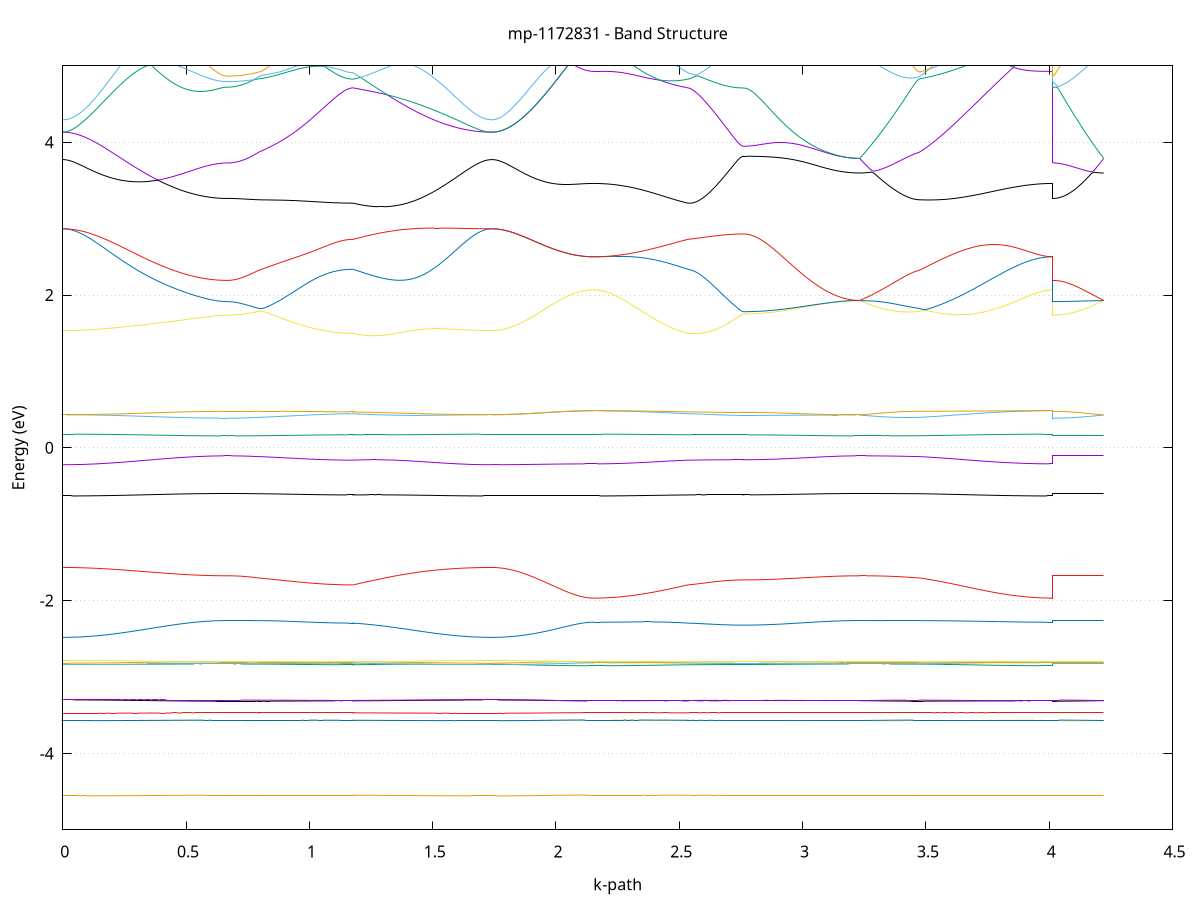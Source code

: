 set title 'mp-1172831 - Band Structure'
set xlabel 'k-path'
set ylabel 'Energy (eV)'
set grid y
set yrange [-5:5]
set terminal png size 800,600
set output 'mp-1172831_bands_gnuplot.png'
plot '-' using 1:2 with lines notitle, '-' using 1:2 with lines notitle, '-' using 1:2 with lines notitle, '-' using 1:2 with lines notitle, '-' using 1:2 with lines notitle, '-' using 1:2 with lines notitle, '-' using 1:2 with lines notitle, '-' using 1:2 with lines notitle, '-' using 1:2 with lines notitle, '-' using 1:2 with lines notitle, '-' using 1:2 with lines notitle, '-' using 1:2 with lines notitle, '-' using 1:2 with lines notitle, '-' using 1:2 with lines notitle, '-' using 1:2 with lines notitle, '-' using 1:2 with lines notitle, '-' using 1:2 with lines notitle, '-' using 1:2 with lines notitle, '-' using 1:2 with lines notitle, '-' using 1:2 with lines notitle, '-' using 1:2 with lines notitle, '-' using 1:2 with lines notitle, '-' using 1:2 with lines notitle, '-' using 1:2 with lines notitle, '-' using 1:2 with lines notitle, '-' using 1:2 with lines notitle, '-' using 1:2 with lines notitle, '-' using 1:2 with lines notitle, '-' using 1:2 with lines notitle, '-' using 1:2 with lines notitle, '-' using 1:2 with lines notitle, '-' using 1:2 with lines notitle, '-' using 1:2 with lines notitle, '-' using 1:2 with lines notitle, '-' using 1:2 with lines notitle, '-' using 1:2 with lines notitle, '-' using 1:2 with lines notitle, '-' using 1:2 with lines notitle, '-' using 1:2 with lines notitle, '-' using 1:2 with lines notitle, '-' using 1:2 with lines notitle, '-' using 1:2 with lines notitle, '-' using 1:2 with lines notitle, '-' using 1:2 with lines notitle, '-' using 1:2 with lines notitle, '-' using 1:2 with lines notitle, '-' using 1:2 with lines notitle, '-' using 1:2 with lines notitle
0.000000 -34.566107
0.009970 -34.566107
0.019941 -34.566107
0.029911 -34.566107
0.039881 -34.566107
0.049852 -34.566107
0.059822 -34.566107
0.069792 -34.566107
0.079763 -34.566107
0.089733 -34.566107
0.099703 -34.566107
0.109674 -34.566107
0.119644 -34.566107
0.129615 -34.566107
0.139585 -34.566107
0.149555 -34.566107
0.159526 -34.566107
0.169496 -34.566107
0.179466 -34.566107
0.189437 -34.566107
0.199407 -34.566107
0.209377 -34.566107
0.219348 -34.566107
0.229318 -34.566107
0.239288 -34.566107
0.249259 -34.566107
0.259229 -34.566107
0.269199 -34.566107
0.279170 -34.566107
0.289140 -34.566107
0.299110 -34.566107
0.309081 -34.566107
0.319051 -34.566107
0.329021 -34.566107
0.338992 -34.566107
0.348962 -34.566107
0.358933 -34.566107
0.368903 -34.566107
0.378873 -34.566107
0.388844 -34.566107
0.398814 -34.566107
0.408784 -34.566107
0.418755 -34.566107
0.428725 -34.566107
0.438695 -34.566107
0.448666 -34.566107
0.458636 -34.566107
0.468606 -34.566107
0.478577 -34.566107
0.488547 -34.566107
0.498517 -34.566107
0.508488 -34.566107
0.518458 -34.566107
0.528428 -34.566107
0.538399 -34.566107
0.548369 -34.566107
0.558339 -34.566107
0.568310 -34.566107
0.578280 -34.566107
0.588251 -34.566107
0.598221 -34.566107
0.608191 -34.566107
0.618162 -34.566107
0.628132 -34.566107
0.638102 -34.566107
0.648073 -34.566107
0.658043 -34.566107
0.668013 -34.566107
0.668013 -34.566107
0.677798 -34.566107
0.687583 -34.566107
0.697369 -34.566107
0.707154 -34.566107
0.716939 -34.566107
0.726724 -34.566107
0.736509 -34.566107
0.746294 -34.566107
0.756079 -34.566107
0.765864 -34.566107
0.775649 -34.566107
0.785434 -34.566107
0.795219 -34.566107
0.795219 -34.566107
0.805025 -34.566107
0.814830 -34.566107
0.824635 -34.566107
0.834441 -34.566107
0.844246 -34.566107
0.854052 -34.566107
0.863857 -34.566107
0.873662 -34.566107
0.883468 -34.566107
0.893273 -34.566107
0.903078 -34.566107
0.912884 -34.566107
0.922689 -34.566107
0.932494 -34.566107
0.942300 -34.566107
0.952105 -34.566107
0.961910 -34.566107
0.971716 -34.566107
0.981521 -34.566107
0.991326 -34.566107
1.001132 -34.566107
1.010937 -34.566107
1.020742 -34.566107
1.030548 -34.566107
1.040353 -34.566107
1.050158 -34.566107
1.059964 -34.566107
1.069769 -34.566107
1.079574 -34.566107
1.089380 -34.566107
1.099185 -34.566107
1.108990 -34.566107
1.118796 -34.566107
1.128601 -34.566107
1.138406 -34.566107
1.148212 -34.566107
1.158017 -34.566107
1.167823 -34.566107
1.177628 -34.566107
1.177628 -34.566107
1.187493 -34.566107
1.197358 -34.566107
1.207223 -34.566107
1.217088 -34.566107
1.226953 -34.566107
1.236818 -34.566107
1.246683 -34.566107
1.256548 -34.566107
1.266413 -34.566107
1.276278 -34.566107
1.286143 -34.566107
1.296008 -34.566107
1.305873 -34.566107
1.315738 -34.566107
1.325603 -34.566107
1.335468 -34.566107
1.345333 -34.566107
1.355198 -34.566107
1.365063 -34.566107
1.374928 -34.566107
1.384793 -34.566107
1.394658 -34.566107
1.404523 -34.566107
1.414388 -34.566107
1.424253 -34.566107
1.434118 -34.566107
1.443983 -34.566107
1.453848 -34.566107
1.463713 -34.566107
1.473578 -34.566107
1.483443 -34.566107
1.493308 -34.566107
1.503173 -34.566107
1.513038 -34.566107
1.522903 -34.566107
1.532768 -34.566107
1.542633 -34.566107
1.552498 -34.566107
1.562363 -34.566107
1.572228 -34.566107
1.582093 -34.566107
1.591958 -34.566107
1.601823 -34.566107
1.611688 -34.566107
1.621553 -34.566107
1.631418 -34.566107
1.641283 -34.566107
1.651148 -34.566107
1.661013 -34.566107
1.670878 -34.566107
1.680743 -34.566107
1.690608 -34.566107
1.700473 -34.566107
1.710338 -34.566107
1.720203 -34.566107
1.730068 -34.566107
1.739933 -34.566107
1.739933 -34.566107
1.749748 -34.566107
1.759564 -34.566107
1.769379 -34.566107
1.779195 -34.566107
1.789010 -34.566107
1.798826 -34.566107
1.808641 -34.566107
1.818457 -34.566107
1.828272 -34.566107
1.838088 -34.566107
1.847903 -34.566107
1.857719 -34.566107
1.867534 -34.566107
1.877350 -34.566107
1.887165 -34.566107
1.896981 -34.566107
1.906796 -34.566107
1.916612 -34.566107
1.926427 -34.566107
1.936243 -34.566107
1.946058 -34.566107
1.955874 -34.566107
1.965689 -34.566107
1.975505 -34.566107
1.985320 -34.566107
1.995136 -34.566107
2.004951 -34.566107
2.014767 -34.566107
2.024582 -34.566107
2.034398 -34.566107
2.044213 -34.566107
2.054029 -34.566107
2.063844 -34.566107
2.073660 -34.566107
2.083475 -34.566107
2.093291 -34.566107
2.103106 -34.566107
2.112922 -34.566107
2.122737 -34.566107
2.132553 -34.566107
2.142368 -34.566107
2.152184 -34.566107
2.152184 -34.566107
2.161989 -34.566107
2.171795 -34.566107
2.181600 -34.566107
2.191405 -34.566107
2.201211 -34.566107
2.211016 -34.566107
2.220821 -34.566107
2.230627 -34.566107
2.240432 -34.566107
2.250237 -34.566107
2.260043 -34.566107
2.269848 -34.566107
2.279653 -34.566107
2.289459 -34.566107
2.299264 -34.566107
2.309069 -34.566107
2.318875 -34.566107
2.328680 -34.566107
2.338485 -34.566107
2.348291 -34.566107
2.358096 -34.566107
2.367901 -34.566107
2.377707 -34.566107
2.387512 -34.566107
2.397317 -34.566107
2.407123 -34.566107
2.416928 -34.566107
2.426733 -34.566107
2.436539 -34.566107
2.446344 -34.566107
2.456149 -34.566107
2.465955 -34.566107
2.475760 -34.566107
2.485565 -34.566107
2.495371 -34.566107
2.505176 -34.566107
2.514982 -34.566107
2.524787 -34.566107
2.534592 -34.566107
2.534592 -34.566107
2.544370 -34.566107
2.554148 -34.566107
2.563927 -34.566107
2.573705 -34.566107
2.583483 -34.566107
2.593261 -34.566107
2.603039 -34.566107
2.612817 -34.566107
2.622595 -34.566107
2.632373 -34.566107
2.642151 -34.566107
2.651929 -34.566107
2.661708 -34.566107
2.671486 -34.566107
2.681264 -34.566107
2.691042 -34.566107
2.700820 -34.566107
2.710598 -34.566107
2.720376 -34.566107
2.730154 -34.566107
2.739932 -34.566107
2.749711 -34.566107
2.759489 -34.566107
2.759489 -34.566107
2.769329 -34.566107
2.779170 -34.566107
2.789011 -34.566107
2.798852 -34.566107
2.808692 -34.566107
2.818533 -34.566107
2.828374 -34.566107
2.838215 -34.566107
2.848056 -34.566107
2.857896 -34.566107
2.867737 -34.566107
2.877578 -34.566107
2.887419 -34.566107
2.897259 -34.566107
2.907100 -34.566107
2.916941 -34.566107
2.926782 -34.566107
2.936622 -34.566107
2.946463 -34.566107
2.956304 -34.566107
2.966145 -34.566107
2.975985 -34.566107
2.985826 -34.566107
2.995667 -34.566107
3.005508 -34.566107
3.015349 -34.566107
3.025189 -34.566107
3.035030 -34.566107
3.044871 -34.566107
3.054712 -34.566107
3.064552 -34.566107
3.074393 -34.566107
3.084234 -34.566107
3.094075 -34.566107
3.103915 -34.566107
3.113756 -34.566107
3.123597 -34.566107
3.133438 -34.566107
3.143278 -34.566107
3.153119 -34.566107
3.162960 -34.566107
3.172801 -34.566107
3.182642 -34.566107
3.192482 -34.566107
3.202323 -34.566107
3.212164 -34.566107
3.222005 -34.566107
3.231845 -34.566107
3.231845 -34.566107
3.241534 -34.566107
3.251223 -34.566107
3.260911 -34.566107
3.270600 -34.566107
3.280289 -34.566107
3.289977 -34.566107
3.299666 -34.566107
3.309355 -34.566107
3.319044 -34.566107
3.328732 -34.566107
3.338421 -34.566107
3.348110 -34.566107
3.357798 -34.566107
3.367487 -34.566107
3.377176 -34.566107
3.386864 -34.566107
3.396553 -34.566107
3.406242 -34.566107
3.415930 -34.566107
3.425619 -34.566107
3.435308 -34.566107
3.444996 -34.566107
3.454685 -34.566107
3.464374 -34.566107
3.474062 -34.566107
3.474062 -34.566107
3.483895 -34.566107
3.493728 -34.566107
3.503561 -34.566107
3.513394 -34.566107
3.523227 -34.566107
3.533060 -34.566107
3.542892 -34.566107
3.552725 -34.566107
3.562558 -34.566107
3.572391 -34.566107
3.582224 -34.566107
3.592057 -34.566107
3.601890 -34.566107
3.611722 -34.566107
3.621555 -34.566107
3.631388 -34.566107
3.641221 -34.566107
3.651054 -34.566107
3.660887 -34.566107
3.670720 -34.566107
3.680552 -34.566107
3.690385 -34.566107
3.700218 -34.566107
3.710051 -34.566107
3.719884 -34.566107
3.729717 -34.566107
3.739550 -34.566107
3.749382 -34.566107
3.759215 -34.566107
3.769048 -34.566107
3.778881 -34.566107
3.788714 -34.566107
3.798547 -34.566107
3.808380 -34.566107
3.818212 -34.566107
3.828045 -34.566107
3.837878 -34.566107
3.847711 -34.566107
3.857544 -34.566107
3.867377 -34.566107
3.877210 -34.566107
3.887042 -34.566107
3.896875 -34.566107
3.906708 -34.566107
3.916541 -34.566107
3.926374 -34.566107
3.936207 -34.566107
3.946040 -34.566107
3.955872 -34.566107
3.965705 -34.566107
3.975538 -34.566107
3.985371 -34.566107
3.995204 -34.566107
4.005037 -34.566107
4.014870 -34.566107
4.014870 -34.566107
4.024685 -34.566107
4.034501 -34.566107
4.044316 -34.566107
4.054132 -34.566107
4.063947 -34.566107
4.073763 -34.566107
4.083578 -34.566107
4.093394 -34.566107
4.103209 -34.566107
4.113025 -34.566107
4.122840 -34.566107
4.132656 -34.566107
4.142471 -34.566107
4.152287 -34.566107
4.162102 -34.566107
4.171918 -34.566107
4.181733 -34.566107
4.191549 -34.566107
4.201364 -34.566107
4.211180 -34.566107
4.220995 -34.566107
e
0.000000 -34.566107
0.009970 -34.566107
0.019941 -34.566107
0.029911 -34.566107
0.039881 -34.566107
0.049852 -34.566107
0.059822 -34.566107
0.069792 -34.566107
0.079763 -34.566107
0.089733 -34.566107
0.099703 -34.566107
0.109674 -34.566107
0.119644 -34.566107
0.129615 -34.566107
0.139585 -34.566107
0.149555 -34.566107
0.159526 -34.566107
0.169496 -34.566107
0.179466 -34.566107
0.189437 -34.566107
0.199407 -34.566107
0.209377 -34.566107
0.219348 -34.566107
0.229318 -34.566107
0.239288 -34.566107
0.249259 -34.566107
0.259229 -34.566107
0.269199 -34.566107
0.279170 -34.566107
0.289140 -34.566107
0.299110 -34.566107
0.309081 -34.566107
0.319051 -34.566107
0.329021 -34.566107
0.338992 -34.566107
0.348962 -34.566107
0.358933 -34.566107
0.368903 -34.566107
0.378873 -34.566107
0.388844 -34.566107
0.398814 -34.566107
0.408784 -34.566107
0.418755 -34.566107
0.428725 -34.566107
0.438695 -34.566107
0.448666 -34.566107
0.458636 -34.566107
0.468606 -34.566107
0.478577 -34.566107
0.488547 -34.566107
0.498517 -34.566107
0.508488 -34.566107
0.518458 -34.566107
0.528428 -34.566107
0.538399 -34.566107
0.548369 -34.566107
0.558339 -34.566107
0.568310 -34.566107
0.578280 -34.566107
0.588251 -34.566107
0.598221 -34.566107
0.608191 -34.566107
0.618162 -34.566107
0.628132 -34.566107
0.638102 -34.566107
0.648073 -34.566107
0.658043 -34.566107
0.668013 -34.566107
0.668013 -34.566107
0.677798 -34.566107
0.687583 -34.566107
0.697369 -34.566107
0.707154 -34.566107
0.716939 -34.566107
0.726724 -34.566107
0.736509 -34.566107
0.746294 -34.566107
0.756079 -34.566107
0.765864 -34.566107
0.775649 -34.566107
0.785434 -34.566107
0.795219 -34.566107
0.795219 -34.566107
0.805025 -34.566107
0.814830 -34.566107
0.824635 -34.566107
0.834441 -34.566107
0.844246 -34.566107
0.854052 -34.566107
0.863857 -34.566107
0.873662 -34.566107
0.883468 -34.566107
0.893273 -34.566107
0.903078 -34.566107
0.912884 -34.566107
0.922689 -34.566107
0.932494 -34.566107
0.942300 -34.566107
0.952105 -34.566107
0.961910 -34.566107
0.971716 -34.566107
0.981521 -34.566107
0.991326 -34.566107
1.001132 -34.566107
1.010937 -34.566107
1.020742 -34.566107
1.030548 -34.566107
1.040353 -34.566107
1.050158 -34.566107
1.059964 -34.566107
1.069769 -34.566107
1.079574 -34.566107
1.089380 -34.566107
1.099185 -34.566107
1.108990 -34.566107
1.118796 -34.566107
1.128601 -34.566107
1.138406 -34.566107
1.148212 -34.566107
1.158017 -34.566107
1.167823 -34.566107
1.177628 -34.566107
1.177628 -34.566107
1.187493 -34.566107
1.197358 -34.566107
1.207223 -34.566107
1.217088 -34.566107
1.226953 -34.566107
1.236818 -34.566107
1.246683 -34.566107
1.256548 -34.566107
1.266413 -34.566107
1.276278 -34.566107
1.286143 -34.566107
1.296008 -34.566107
1.305873 -34.566107
1.315738 -34.566107
1.325603 -34.566107
1.335468 -34.566107
1.345333 -34.566107
1.355198 -34.566107
1.365063 -34.566107
1.374928 -34.566107
1.384793 -34.566107
1.394658 -34.566107
1.404523 -34.566107
1.414388 -34.566107
1.424253 -34.566107
1.434118 -34.566107
1.443983 -34.566107
1.453848 -34.566107
1.463713 -34.566107
1.473578 -34.566107
1.483443 -34.566107
1.493308 -34.566107
1.503173 -34.566107
1.513038 -34.566107
1.522903 -34.566107
1.532768 -34.566107
1.542633 -34.566107
1.552498 -34.566107
1.562363 -34.566107
1.572228 -34.566107
1.582093 -34.566107
1.591958 -34.566107
1.601823 -34.566107
1.611688 -34.566107
1.621553 -34.566107
1.631418 -34.566107
1.641283 -34.566107
1.651148 -34.566107
1.661013 -34.566107
1.670878 -34.566107
1.680743 -34.566107
1.690608 -34.566107
1.700473 -34.566107
1.710338 -34.566107
1.720203 -34.566107
1.730068 -34.566107
1.739933 -34.566107
1.739933 -34.566107
1.749748 -34.566107
1.759564 -34.566107
1.769379 -34.566107
1.779195 -34.566107
1.789010 -34.566107
1.798826 -34.566107
1.808641 -34.566107
1.818457 -34.566107
1.828272 -34.566107
1.838088 -34.566107
1.847903 -34.566107
1.857719 -34.566107
1.867534 -34.566107
1.877350 -34.566107
1.887165 -34.566107
1.896981 -34.566107
1.906796 -34.566107
1.916612 -34.566107
1.926427 -34.566107
1.936243 -34.566107
1.946058 -34.566107
1.955874 -34.566107
1.965689 -34.566107
1.975505 -34.566107
1.985320 -34.566107
1.995136 -34.566107
2.004951 -34.566107
2.014767 -34.566107
2.024582 -34.566107
2.034398 -34.566107
2.044213 -34.566107
2.054029 -34.566107
2.063844 -34.566107
2.073660 -34.566107
2.083475 -34.566107
2.093291 -34.566107
2.103106 -34.566107
2.112922 -34.566107
2.122737 -34.566107
2.132553 -34.566107
2.142368 -34.566107
2.152184 -34.566107
2.152184 -34.566107
2.161989 -34.566107
2.171795 -34.566107
2.181600 -34.566107
2.191405 -34.566107
2.201211 -34.566107
2.211016 -34.566107
2.220821 -34.566107
2.230627 -34.566107
2.240432 -34.566107
2.250237 -34.566107
2.260043 -34.566107
2.269848 -34.566107
2.279653 -34.566107
2.289459 -34.566107
2.299264 -34.566107
2.309069 -34.566107
2.318875 -34.566107
2.328680 -34.566107
2.338485 -34.566107
2.348291 -34.566107
2.358096 -34.566107
2.367901 -34.566107
2.377707 -34.566107
2.387512 -34.566107
2.397317 -34.566107
2.407123 -34.566107
2.416928 -34.566107
2.426733 -34.566107
2.436539 -34.566107
2.446344 -34.566107
2.456149 -34.566107
2.465955 -34.566107
2.475760 -34.566107
2.485565 -34.566107
2.495371 -34.566107
2.505176 -34.566107
2.514982 -34.566107
2.524787 -34.566107
2.534592 -34.566107
2.534592 -34.566107
2.544370 -34.566107
2.554148 -34.566107
2.563927 -34.566107
2.573705 -34.566107
2.583483 -34.566107
2.593261 -34.566107
2.603039 -34.566107
2.612817 -34.566107
2.622595 -34.566107
2.632373 -34.566107
2.642151 -34.566107
2.651929 -34.566107
2.661708 -34.566107
2.671486 -34.566107
2.681264 -34.566107
2.691042 -34.566107
2.700820 -34.566107
2.710598 -34.566107
2.720376 -34.566107
2.730154 -34.566107
2.739932 -34.566107
2.749711 -34.566107
2.759489 -34.566107
2.759489 -34.566107
2.769329 -34.566107
2.779170 -34.566107
2.789011 -34.566107
2.798852 -34.566107
2.808692 -34.566107
2.818533 -34.566107
2.828374 -34.566107
2.838215 -34.566107
2.848056 -34.566107
2.857896 -34.566107
2.867737 -34.566107
2.877578 -34.566107
2.887419 -34.566107
2.897259 -34.566107
2.907100 -34.566107
2.916941 -34.566107
2.926782 -34.566107
2.936622 -34.566107
2.946463 -34.566107
2.956304 -34.566107
2.966145 -34.566107
2.975985 -34.566107
2.985826 -34.566107
2.995667 -34.566107
3.005508 -34.566107
3.015349 -34.566107
3.025189 -34.566107
3.035030 -34.566107
3.044871 -34.566107
3.054712 -34.566107
3.064552 -34.566107
3.074393 -34.566107
3.084234 -34.566107
3.094075 -34.566107
3.103915 -34.566107
3.113756 -34.566107
3.123597 -34.566107
3.133438 -34.566107
3.143278 -34.566107
3.153119 -34.566107
3.162960 -34.566107
3.172801 -34.566107
3.182642 -34.566107
3.192482 -34.566107
3.202323 -34.566107
3.212164 -34.566107
3.222005 -34.566107
3.231845 -34.566107
3.231845 -34.566107
3.241534 -34.566107
3.251223 -34.566107
3.260911 -34.566107
3.270600 -34.566107
3.280289 -34.566107
3.289977 -34.566107
3.299666 -34.566107
3.309355 -34.566107
3.319044 -34.566107
3.328732 -34.566107
3.338421 -34.566107
3.348110 -34.566107
3.357798 -34.566107
3.367487 -34.566107
3.377176 -34.566107
3.386864 -34.566107
3.396553 -34.566107
3.406242 -34.566107
3.415930 -34.566107
3.425619 -34.566107
3.435308 -34.566107
3.444996 -34.566107
3.454685 -34.566107
3.464374 -34.566107
3.474062 -34.566107
3.474062 -34.566107
3.483895 -34.566107
3.493728 -34.566107
3.503561 -34.566107
3.513394 -34.566107
3.523227 -34.566107
3.533060 -34.566107
3.542892 -34.566107
3.552725 -34.566107
3.562558 -34.566107
3.572391 -34.566107
3.582224 -34.566107
3.592057 -34.566107
3.601890 -34.566107
3.611722 -34.566107
3.621555 -34.566107
3.631388 -34.566107
3.641221 -34.566107
3.651054 -34.566107
3.660887 -34.566107
3.670720 -34.566107
3.680552 -34.566107
3.690385 -34.566107
3.700218 -34.566107
3.710051 -34.566107
3.719884 -34.566107
3.729717 -34.566107
3.739550 -34.566107
3.749382 -34.566107
3.759215 -34.566107
3.769048 -34.566107
3.778881 -34.566107
3.788714 -34.566107
3.798547 -34.566107
3.808380 -34.566107
3.818212 -34.566107
3.828045 -34.566107
3.837878 -34.566107
3.847711 -34.566107
3.857544 -34.566107
3.867377 -34.566107
3.877210 -34.566107
3.887042 -34.566107
3.896875 -34.566107
3.906708 -34.566107
3.916541 -34.566107
3.926374 -34.566107
3.936207 -34.566107
3.946040 -34.566107
3.955872 -34.566107
3.965705 -34.566107
3.975538 -34.566107
3.985371 -34.566107
3.995204 -34.566107
4.005037 -34.566107
4.014870 -34.566107
4.014870 -34.566107
4.024685 -34.566107
4.034501 -34.566107
4.044316 -34.566107
4.054132 -34.566107
4.063947 -34.566107
4.073763 -34.566107
4.083578 -34.566107
4.093394 -34.566107
4.103209 -34.566107
4.113025 -34.566107
4.122840 -34.566107
4.132656 -34.566107
4.142471 -34.566107
4.152287 -34.566107
4.162102 -34.566107
4.171918 -34.566107
4.181733 -34.566107
4.191549 -34.566107
4.201364 -34.566107
4.211180 -34.566107
4.220995 -34.566107
e
0.000000 -34.450207
0.009970 -34.450207
0.019941 -34.450207
0.029911 -34.450207
0.039881 -34.450207
0.049852 -34.450207
0.059822 -34.450207
0.069792 -34.450207
0.079763 -34.450207
0.089733 -34.450207
0.099703 -34.450207
0.109674 -34.450207
0.119644 -34.450207
0.129615 -34.450207
0.139585 -34.450207
0.149555 -34.450207
0.159526 -34.450207
0.169496 -34.450207
0.179466 -34.450207
0.189437 -34.450207
0.199407 -34.450207
0.209377 -34.450207
0.219348 -34.450207
0.229318 -34.450207
0.239288 -34.450207
0.249259 -34.450207
0.259229 -34.450207
0.269199 -34.450207
0.279170 -34.450207
0.289140 -34.450207
0.299110 -34.450207
0.309081 -34.450207
0.319051 -34.450207
0.329021 -34.450207
0.338992 -34.450207
0.348962 -34.450207
0.358933 -34.450207
0.368903 -34.450207
0.378873 -34.450207
0.388844 -34.450207
0.398814 -34.450207
0.408784 -34.450207
0.418755 -34.450207
0.428725 -34.450207
0.438695 -34.450207
0.448666 -34.450207
0.458636 -34.450207
0.468606 -34.450207
0.478577 -34.450207
0.488547 -34.450207
0.498517 -34.450207
0.508488 -34.450207
0.518458 -34.450207
0.528428 -34.450207
0.538399 -34.450207
0.548369 -34.450207
0.558339 -34.450207
0.568310 -34.450207
0.578280 -34.450207
0.588251 -34.450207
0.598221 -34.450207
0.608191 -34.450207
0.618162 -34.450207
0.628132 -34.450207
0.638102 -34.450207
0.648073 -34.450207
0.658043 -34.450207
0.668013 -34.450207
0.668013 -34.450207
0.677798 -34.450207
0.687583 -34.450207
0.697369 -34.450207
0.707154 -34.450207
0.716939 -34.450207
0.726724 -34.450207
0.736509 -34.450207
0.746294 -34.450207
0.756079 -34.450207
0.765864 -34.450207
0.775649 -34.450207
0.785434 -34.450207
0.795219 -34.450207
0.795219 -34.450207
0.805025 -34.450207
0.814830 -34.450207
0.824635 -34.450207
0.834441 -34.450207
0.844246 -34.450207
0.854052 -34.450207
0.863857 -34.450207
0.873662 -34.450207
0.883468 -34.450207
0.893273 -34.450207
0.903078 -34.450207
0.912884 -34.450207
0.922689 -34.450207
0.932494 -34.450207
0.942300 -34.450207
0.952105 -34.450207
0.961910 -34.450207
0.971716 -34.450207
0.981521 -34.450207
0.991326 -34.450207
1.001132 -34.450207
1.010937 -34.450207
1.020742 -34.450207
1.030548 -34.450207
1.040353 -34.450207
1.050158 -34.450207
1.059964 -34.450207
1.069769 -34.450207
1.079574 -34.450207
1.089380 -34.450207
1.099185 -34.450207
1.108990 -34.450207
1.118796 -34.450207
1.128601 -34.450207
1.138406 -34.450207
1.148212 -34.450207
1.158017 -34.450207
1.167823 -34.450207
1.177628 -34.450207
1.177628 -34.450207
1.187493 -34.450207
1.197358 -34.450207
1.207223 -34.450207
1.217088 -34.450207
1.226953 -34.450207
1.236818 -34.450207
1.246683 -34.450207
1.256548 -34.450207
1.266413 -34.450207
1.276278 -34.450207
1.286143 -34.450207
1.296008 -34.450207
1.305873 -34.450207
1.315738 -34.450207
1.325603 -34.450207
1.335468 -34.450207
1.345333 -34.450207
1.355198 -34.450207
1.365063 -34.450207
1.374928 -34.450207
1.384793 -34.450207
1.394658 -34.450207
1.404523 -34.450207
1.414388 -34.450207
1.424253 -34.450207
1.434118 -34.450207
1.443983 -34.450207
1.453848 -34.450207
1.463713 -34.450207
1.473578 -34.450207
1.483443 -34.450207
1.493308 -34.450207
1.503173 -34.450207
1.513038 -34.450207
1.522903 -34.450207
1.532768 -34.450207
1.542633 -34.450207
1.552498 -34.450207
1.562363 -34.450207
1.572228 -34.450207
1.582093 -34.450207
1.591958 -34.450207
1.601823 -34.450207
1.611688 -34.450207
1.621553 -34.450207
1.631418 -34.450207
1.641283 -34.450207
1.651148 -34.450207
1.661013 -34.450207
1.670878 -34.450207
1.680743 -34.450207
1.690608 -34.450207
1.700473 -34.450207
1.710338 -34.450207
1.720203 -34.450207
1.730068 -34.450207
1.739933 -34.450207
1.739933 -34.450207
1.749748 -34.450207
1.759564 -34.450207
1.769379 -34.450207
1.779195 -34.450207
1.789010 -34.450207
1.798826 -34.450207
1.808641 -34.450207
1.818457 -34.450207
1.828272 -34.450207
1.838088 -34.450207
1.847903 -34.450207
1.857719 -34.450207
1.867534 -34.450207
1.877350 -34.450207
1.887165 -34.450207
1.896981 -34.450207
1.906796 -34.450207
1.916612 -34.450207
1.926427 -34.450207
1.936243 -34.450207
1.946058 -34.450207
1.955874 -34.450207
1.965689 -34.450207
1.975505 -34.450207
1.985320 -34.450207
1.995136 -34.450207
2.004951 -34.450207
2.014767 -34.450207
2.024582 -34.450207
2.034398 -34.450207
2.044213 -34.450207
2.054029 -34.450207
2.063844 -34.450207
2.073660 -34.450207
2.083475 -34.450207
2.093291 -34.450207
2.103106 -34.450207
2.112922 -34.450207
2.122737 -34.450207
2.132553 -34.450207
2.142368 -34.450207
2.152184 -34.450207
2.152184 -34.450207
2.161989 -34.450207
2.171795 -34.450207
2.181600 -34.450207
2.191405 -34.450207
2.201211 -34.450207
2.211016 -34.450207
2.220821 -34.450207
2.230627 -34.450207
2.240432 -34.450207
2.250237 -34.450207
2.260043 -34.450207
2.269848 -34.450207
2.279653 -34.450207
2.289459 -34.450207
2.299264 -34.450207
2.309069 -34.450207
2.318875 -34.450207
2.328680 -34.450207
2.338485 -34.450207
2.348291 -34.450207
2.358096 -34.450207
2.367901 -34.450207
2.377707 -34.450207
2.387512 -34.450207
2.397317 -34.450207
2.407123 -34.450207
2.416928 -34.450207
2.426733 -34.450207
2.436539 -34.450207
2.446344 -34.450207
2.456149 -34.450207
2.465955 -34.450207
2.475760 -34.450207
2.485565 -34.450207
2.495371 -34.450207
2.505176 -34.450207
2.514982 -34.450207
2.524787 -34.450207
2.534592 -34.450207
2.534592 -34.450207
2.544370 -34.450207
2.554148 -34.450207
2.563927 -34.450207
2.573705 -34.450207
2.583483 -34.450207
2.593261 -34.450207
2.603039 -34.450207
2.612817 -34.450207
2.622595 -34.450207
2.632373 -34.450207
2.642151 -34.450207
2.651929 -34.450207
2.661708 -34.450207
2.671486 -34.450207
2.681264 -34.450207
2.691042 -34.450207
2.700820 -34.450207
2.710598 -34.450207
2.720376 -34.450207
2.730154 -34.450207
2.739932 -34.450207
2.749711 -34.450207
2.759489 -34.450207
2.759489 -34.450207
2.769329 -34.450207
2.779170 -34.450207
2.789011 -34.450207
2.798852 -34.450207
2.808692 -34.450207
2.818533 -34.450207
2.828374 -34.450207
2.838215 -34.450207
2.848056 -34.450207
2.857896 -34.450207
2.867737 -34.450207
2.877578 -34.450207
2.887419 -34.450207
2.897259 -34.450207
2.907100 -34.450207
2.916941 -34.450207
2.926782 -34.450207
2.936622 -34.450207
2.946463 -34.450207
2.956304 -34.450207
2.966145 -34.450207
2.975985 -34.450207
2.985826 -34.450207
2.995667 -34.450207
3.005508 -34.450207
3.015349 -34.450207
3.025189 -34.450207
3.035030 -34.450207
3.044871 -34.450207
3.054712 -34.450207
3.064552 -34.450207
3.074393 -34.450207
3.084234 -34.450207
3.094075 -34.450207
3.103915 -34.450207
3.113756 -34.450207
3.123597 -34.450207
3.133438 -34.450207
3.143278 -34.450207
3.153119 -34.450207
3.162960 -34.450207
3.172801 -34.450207
3.182642 -34.450207
3.192482 -34.450207
3.202323 -34.450207
3.212164 -34.450207
3.222005 -34.450207
3.231845 -34.450207
3.231845 -34.450207
3.241534 -34.450207
3.251223 -34.450207
3.260911 -34.450207
3.270600 -34.450207
3.280289 -34.450207
3.289977 -34.450207
3.299666 -34.450207
3.309355 -34.450207
3.319044 -34.450207
3.328732 -34.450207
3.338421 -34.450207
3.348110 -34.450207
3.357798 -34.450207
3.367487 -34.450207
3.377176 -34.450207
3.386864 -34.450207
3.396553 -34.450207
3.406242 -34.450207
3.415930 -34.450207
3.425619 -34.450207
3.435308 -34.450207
3.444996 -34.450207
3.454685 -34.450207
3.464374 -34.450207
3.474062 -34.450207
3.474062 -34.450207
3.483895 -34.450207
3.493728 -34.450207
3.503561 -34.450207
3.513394 -34.450207
3.523227 -34.450207
3.533060 -34.450207
3.542892 -34.450207
3.552725 -34.450207
3.562558 -34.450207
3.572391 -34.450207
3.582224 -34.450207
3.592057 -34.450207
3.601890 -34.450207
3.611722 -34.450207
3.621555 -34.450207
3.631388 -34.450207
3.641221 -34.450207
3.651054 -34.450207
3.660887 -34.450207
3.670720 -34.450207
3.680552 -34.450207
3.690385 -34.450207
3.700218 -34.450207
3.710051 -34.450207
3.719884 -34.450207
3.729717 -34.450207
3.739550 -34.450207
3.749382 -34.450207
3.759215 -34.450207
3.769048 -34.450207
3.778881 -34.450207
3.788714 -34.450207
3.798547 -34.450207
3.808380 -34.450207
3.818212 -34.450207
3.828045 -34.450207
3.837878 -34.450207
3.847711 -34.450207
3.857544 -34.450207
3.867377 -34.450207
3.877210 -34.450207
3.887042 -34.450207
3.896875 -34.450207
3.906708 -34.450207
3.916541 -34.450207
3.926374 -34.450207
3.936207 -34.450207
3.946040 -34.450207
3.955872 -34.450207
3.965705 -34.450207
3.975538 -34.450207
3.985371 -34.450207
3.995204 -34.450207
4.005037 -34.450207
4.014870 -34.450207
4.014870 -34.450207
4.024685 -34.450207
4.034501 -34.450207
4.044316 -34.450207
4.054132 -34.450207
4.063947 -34.450207
4.073763 -34.450207
4.083578 -34.450207
4.093394 -34.450207
4.103209 -34.450207
4.113025 -34.450207
4.122840 -34.450207
4.132656 -34.450207
4.142471 -34.450207
4.152287 -34.450207
4.162102 -34.450207
4.171918 -34.450207
4.181733 -34.450207
4.191549 -34.450207
4.201364 -34.450207
4.211180 -34.450207
4.220995 -34.450207
e
0.000000 -4.556907
0.009970 -4.556907
0.019941 -4.556907
0.029911 -4.556807
0.039881 -4.556807
0.049852 -4.556707
0.059822 -4.556707
0.069792 -4.556607
0.079763 -4.556507
0.089733 -4.556507
0.099703 -4.556407
0.109674 -4.556207
0.119644 -4.556107
0.129615 -4.556007
0.139585 -4.555907
0.149555 -4.555707
0.159526 -4.555607
0.169496 -4.555407
0.179466 -4.555307
0.189437 -4.555107
0.199407 -4.554907
0.209377 -4.554707
0.219348 -4.554507
0.229318 -4.554307
0.239288 -4.554107
0.249259 -4.553907
0.259229 -4.553707
0.269199 -4.553507
0.279170 -4.553307
0.289140 -4.553107
0.299110 -4.552907
0.309081 -4.552707
0.319051 -4.552507
0.329021 -4.552207
0.338992 -4.552007
0.348962 -4.551807
0.358933 -4.551607
0.368903 -4.551407
0.378873 -4.551207
0.388844 -4.551007
0.398814 -4.550807
0.408784 -4.550607
0.418755 -4.550407
0.428725 -4.550207
0.438695 -4.550007
0.448666 -4.549807
0.458636 -4.549607
0.468606 -4.549407
0.478577 -4.549307
0.488547 -4.549107
0.498517 -4.549007
0.508488 -4.548807
0.518458 -4.548707
0.528428 -4.548607
0.538399 -4.548407
0.548369 -4.548307
0.558339 -4.548207
0.568310 -4.548107
0.578280 -4.548007
0.588251 -4.547907
0.598221 -4.547907
0.608191 -4.547807
0.618162 -4.547807
0.628132 -4.547707
0.638102 -4.547707
0.648073 -4.547707
0.658043 -4.547707
0.668013 -4.547707
0.668013 -4.547707
0.677798 -4.547607
0.687583 -4.547607
0.697369 -4.547607
0.707154 -4.547607
0.716939 -4.547607
0.726724 -4.547607
0.736509 -4.547607
0.746294 -4.547607
0.756079 -4.547507
0.765864 -4.547507
0.775649 -4.547507
0.785434 -4.547507
0.795219 -4.547407
0.795219 -4.547407
0.805025 -4.547407
0.814830 -4.547407
0.824635 -4.547407
0.834441 -4.547407
0.844246 -4.547407
0.854052 -4.547407
0.863857 -4.547407
0.873662 -4.547407
0.883468 -4.547407
0.893273 -4.547407
0.903078 -4.547407
0.912884 -4.547407
0.922689 -4.547407
0.932494 -4.547407
0.942300 -4.547407
0.952105 -4.547407
0.961910 -4.547507
0.971716 -4.547507
0.981521 -4.547507
0.991326 -4.547507
1.001132 -4.547507
1.010937 -4.547507
1.020742 -4.547607
1.030548 -4.547607
1.040353 -4.547607
1.050158 -4.547607
1.059964 -4.547607
1.069769 -4.547607
1.079574 -4.547707
1.089380 -4.547707
1.099185 -4.547707
1.108990 -4.547707
1.118796 -4.547707
1.128601 -4.547707
1.138406 -4.547707
1.148212 -4.547707
1.158017 -4.547707
1.167823 -4.547707
1.177628 -4.547707
1.177628 -4.547707
1.187493 -4.547907
1.197358 -4.548007
1.207223 -4.548207
1.217088 -4.548307
1.226953 -4.548507
1.236818 -4.548707
1.246683 -4.548907
1.256548 -4.549007
1.266413 -4.549207
1.276278 -4.549407
1.286143 -4.549607
1.296008 -4.549807
1.305873 -4.550007
1.315738 -4.550207
1.325603 -4.550407
1.335468 -4.550607
1.345333 -4.550807
1.355198 -4.551007
1.365063 -4.551207
1.374928 -4.551407
1.384793 -4.551707
1.394658 -4.551907
1.404523 -4.552107
1.414388 -4.552307
1.424253 -4.552507
1.434118 -4.552707
1.443983 -4.553007
1.453848 -4.553207
1.463713 -4.553407
1.473578 -4.553607
1.483443 -4.553807
1.493308 -4.554007
1.503173 -4.554207
1.513038 -4.554407
1.522903 -4.554607
1.532768 -4.554807
1.542633 -4.554907
1.552498 -4.555107
1.562363 -4.555307
1.572228 -4.555507
1.582093 -4.555607
1.591958 -4.555807
1.601823 -4.555907
1.611688 -4.556007
1.621553 -4.556107
1.631418 -4.556307
1.641283 -4.556407
1.651148 -4.556507
1.661013 -4.556607
1.670878 -4.556607
1.680743 -4.556707
1.690608 -4.556707
1.700473 -4.556807
1.710338 -4.556807
1.720203 -4.556907
1.730068 -4.556907
1.739933 -4.556907
1.739933 -4.556907
1.749748 -4.556907
1.759564 -4.556807
1.769379 -4.556707
1.779195 -4.556607
1.789010 -4.556507
1.798826 -4.556307
1.808641 -4.556107
1.818457 -4.555907
1.828272 -4.555607
1.838088 -4.555307
1.847903 -4.555007
1.857719 -4.554707
1.867534 -4.554407
1.877350 -4.554007
1.887165 -4.553607
1.896981 -4.553207
1.906796 -4.552807
1.916612 -4.552407
1.926427 -4.552007
1.936243 -4.551607
1.946058 -4.551107
1.955874 -4.550707
1.965689 -4.550307
1.975505 -4.549907
1.985320 -4.549507
1.995136 -4.549107
2.004951 -4.548707
2.014767 -4.548307
2.024582 -4.547907
2.034398 -4.547607
2.044213 -4.547307
2.054029 -4.547007
2.063844 -4.546707
2.073660 -4.546407
2.083475 -4.546207
2.093291 -4.546007
2.103106 -4.545807
2.112922 -4.545707
2.122737 -4.545607
2.132553 -4.545507
2.142368 -4.545507
2.152184 -4.545507
2.152184 -4.545507
2.161989 -4.545507
2.171795 -4.545507
2.181600 -4.545507
2.191405 -4.545507
2.201211 -4.545507
2.211016 -4.545507
2.220821 -4.545507
2.230627 -4.545507
2.240432 -4.545507
2.250237 -4.545607
2.260043 -4.545607
2.269848 -4.545607
2.279653 -4.545607
2.289459 -4.545707
2.299264 -4.545707
2.309069 -4.545807
2.318875 -4.545807
2.328680 -4.545807
2.338485 -4.545907
2.348291 -4.545907
2.358096 -4.546007
2.367901 -4.546107
2.377707 -4.546107
2.387512 -4.546207
2.397317 -4.546307
2.407123 -4.546307
2.416928 -4.546407
2.426733 -4.546507
2.436539 -4.546607
2.446344 -4.546707
2.456149 -4.546807
2.465955 -4.546907
2.475760 -4.547007
2.485565 -4.547107
2.495371 -4.547207
2.505176 -4.547307
2.514982 -4.547507
2.524787 -4.547607
2.534592 -4.547707
2.534592 -4.547707
2.544370 -4.547807
2.554148 -4.547907
2.563927 -4.547907
2.573705 -4.548007
2.583483 -4.548107
2.593261 -4.548207
2.603039 -4.548307
2.612817 -4.548407
2.622595 -4.548507
2.632373 -4.548607
2.642151 -4.548607
2.651929 -4.548707
2.661708 -4.548807
2.671486 -4.548907
2.681264 -4.548907
2.691042 -4.549007
2.700820 -4.549107
2.710598 -4.549107
2.720376 -4.549207
2.730154 -4.549207
2.739932 -4.549207
2.749711 -4.549207
2.759489 -4.549207
2.759489 -4.549207
2.769329 -4.549207
2.779170 -4.549207
2.789011 -4.549207
2.798852 -4.549207
2.808692 -4.549207
2.818533 -4.549207
2.828374 -4.549107
2.838215 -4.549107
2.848056 -4.549107
2.857896 -4.549107
2.867737 -4.549007
2.877578 -4.549007
2.887419 -4.549007
2.897259 -4.548907
2.907100 -4.548907
2.916941 -4.548807
2.926782 -4.548807
2.936622 -4.548707
2.946463 -4.548707
2.956304 -4.548607
2.966145 -4.548607
2.975985 -4.548507
2.985826 -4.548507
2.995667 -4.548407
3.005508 -4.548407
3.015349 -4.548307
3.025189 -4.548307
3.035030 -4.548207
3.044871 -4.548207
3.054712 -4.548107
3.064552 -4.548107
3.074393 -4.548007
3.084234 -4.548007
3.094075 -4.547907
3.103915 -4.547907
3.113756 -4.547907
3.123597 -4.547807
3.133438 -4.547807
3.143278 -4.547807
3.153119 -4.547707
3.162960 -4.547707
3.172801 -4.547707
3.182642 -4.547707
3.192482 -4.547707
3.202323 -4.547607
3.212164 -4.547607
3.222005 -4.547607
3.231845 -4.547607
3.231845 -4.547607
3.241534 -4.547607
3.251223 -4.547607
3.260911 -4.547607
3.270600 -4.547607
3.280289 -4.547607
3.289977 -4.547607
3.299666 -4.547607
3.309355 -4.547607
3.319044 -4.547607
3.328732 -4.547607
3.338421 -4.547607
3.348110 -4.547607
3.357798 -4.547607
3.367487 -4.547607
3.377176 -4.547607
3.386864 -4.547607
3.396553 -4.547607
3.406242 -4.547607
3.415930 -4.547507
3.425619 -4.547507
3.435308 -4.547507
3.444996 -4.547507
3.454685 -4.547507
3.464374 -4.547507
3.474062 -4.547407
3.474062 -4.547407
3.483895 -4.547407
3.493728 -4.547407
3.503561 -4.547307
3.513394 -4.547307
3.523227 -4.547307
3.533060 -4.547207
3.542892 -4.547207
3.552725 -4.547107
3.562558 -4.547107
3.572391 -4.547107
3.582224 -4.547007
3.592057 -4.547007
3.601890 -4.546907
3.611722 -4.546907
3.621555 -4.546807
3.631388 -4.546807
3.641221 -4.546707
3.651054 -4.546707
3.660887 -4.546607
3.670720 -4.546607
3.680552 -4.546507
3.690385 -4.546507
3.700218 -4.546407
3.710051 -4.546407
3.719884 -4.546307
3.729717 -4.546307
3.739550 -4.546207
3.749382 -4.546207
3.759215 -4.546107
3.769048 -4.546107
3.778881 -4.546007
3.788714 -4.546007
3.798547 -4.545907
3.808380 -4.545907
3.818212 -4.545907
3.828045 -4.545807
3.837878 -4.545807
3.847711 -4.545807
3.857544 -4.545707
3.867377 -4.545707
3.877210 -4.545707
3.887042 -4.545607
3.896875 -4.545607
3.906708 -4.545607
3.916541 -4.545607
3.926374 -4.545507
3.936207 -4.545507
3.946040 -4.545507
3.955872 -4.545507
3.965705 -4.545507
3.975538 -4.545507
3.985371 -4.545507
3.995204 -4.545507
4.005037 -4.545507
4.014870 -4.545507
4.014870 -4.547707
4.024685 -4.547707
4.034501 -4.547707
4.044316 -4.547707
4.054132 -4.547607
4.063947 -4.547607
4.073763 -4.547607
4.083578 -4.547607
4.093394 -4.547607
4.103209 -4.547607
4.113025 -4.547607
4.122840 -4.547607
4.132656 -4.547607
4.142471 -4.547607
4.152287 -4.547607
4.162102 -4.547607
4.171918 -4.547607
4.181733 -4.547607
4.191549 -4.547607
4.201364 -4.547607
4.211180 -4.547607
4.220995 -4.547607
e
0.000000 -3.572007
0.009970 -3.572007
0.019941 -3.572007
0.029911 -3.572007
0.039881 -3.572007
0.049852 -3.572007
0.059822 -3.572107
0.069792 -3.572107
0.079763 -3.572107
0.089733 -3.572107
0.099703 -3.572207
0.109674 -3.572207
0.119644 -3.572207
0.129615 -3.572307
0.139585 -3.572307
0.149555 -3.572307
0.159526 -3.572407
0.169496 -3.572407
0.179466 -3.572507
0.189437 -3.572507
0.199407 -3.572607
0.209377 -3.572607
0.219348 -3.572707
0.229318 -3.572707
0.239288 -3.572807
0.249259 -3.572907
0.259229 -3.572907
0.269199 -3.573007
0.279170 -3.573007
0.289140 -3.573107
0.299110 -3.573207
0.309081 -3.573207
0.319051 -3.573307
0.329021 -3.573407
0.338992 -3.573407
0.348962 -3.573507
0.358933 -3.573607
0.368903 -3.573607
0.378873 -3.573707
0.388844 -3.573807
0.398814 -3.573807
0.408784 -3.573907
0.418755 -3.573907
0.428725 -3.574007
0.438695 -3.574107
0.448666 -3.574107
0.458636 -3.574207
0.468606 -3.574207
0.478577 -3.574307
0.488547 -3.574307
0.498517 -3.574407
0.508488 -3.574407
0.518458 -3.574507
0.528428 -3.574507
0.538399 -3.574507
0.548369 -3.574607
0.558339 -3.574607
0.568310 -3.574607
0.578280 -3.574707
0.588251 -3.574707
0.598221 -3.574707
0.608191 -3.574707
0.618162 -3.574807
0.628132 -3.574807
0.638102 -3.574807
0.648073 -3.574807
0.658043 -3.574807
0.668013 -3.574807
0.668013 -3.574807
0.677798 -3.574807
0.687583 -3.574807
0.697369 -3.574707
0.707154 -3.574707
0.716939 -3.574607
0.726724 -3.574607
0.736509 -3.574507
0.746294 -3.574407
0.756079 -3.574307
0.765864 -3.574207
0.775649 -3.574107
0.785434 -3.574007
0.795219 -3.573907
0.795219 -3.573907
0.805025 -3.573807
0.814830 -3.573707
0.824635 -3.573507
0.834441 -3.573407
0.844246 -3.573307
0.854052 -3.573207
0.863857 -3.573007
0.873662 -3.572907
0.883468 -3.572807
0.893273 -3.572607
0.903078 -3.572507
0.912884 -3.572307
0.922689 -3.572107
0.932494 -3.572007
0.942300 -3.571807
0.952105 -3.571707
0.961910 -3.571507
0.971716 -3.571307
0.981521 -3.571207
0.991326 -3.571007
1.001132 -3.570807
1.010937 -3.570707
1.020742 -3.570507
1.030548 -3.570307
1.040353 -3.570207
1.050158 -3.570007
1.059964 -3.569807
1.069769 -3.569707
1.079574 -3.569507
1.089380 -3.569407
1.099185 -3.569207
1.108990 -3.569107
1.118796 -3.569007
1.128601 -3.568907
1.138406 -3.568807
1.148212 -3.568707
1.158017 -3.568607
1.167823 -3.568607
1.177628 -3.568607
1.177628 -3.568607
1.187493 -3.568807
1.197358 -3.568907
1.207223 -3.569107
1.217088 -3.569307
1.226953 -3.569507
1.236818 -3.569607
1.246683 -3.569807
1.256548 -3.569907
1.266413 -3.570107
1.276278 -3.570207
1.286143 -3.570307
1.296008 -3.570507
1.305873 -3.570607
1.315738 -3.570707
1.325603 -3.570807
1.335468 -3.570907
1.345333 -3.571007
1.355198 -3.571107
1.365063 -3.571207
1.374928 -3.571307
1.384793 -3.571407
1.394658 -3.571507
1.404523 -3.571507
1.414388 -3.571607
1.424253 -3.571707
1.434118 -3.571707
1.443983 -3.571807
1.453848 -3.571807
1.463713 -3.571807
1.473578 -3.571907
1.483443 -3.571907
1.493308 -3.571907
1.503173 -3.572007
1.513038 -3.572007
1.522903 -3.572007
1.532768 -3.572007
1.542633 -3.572007
1.552498 -3.572007
1.562363 -3.572007
1.572228 -3.572007
1.582093 -3.572007
1.591958 -3.572007
1.601823 -3.572007
1.611688 -3.572007
1.621553 -3.572007
1.631418 -3.572007
1.641283 -3.572007
1.651148 -3.572007
1.661013 -3.572007
1.670878 -3.572007
1.680743 -3.572007
1.690608 -3.572007
1.700473 -3.572007
1.710338 -3.572007
1.720203 -3.572007
1.730068 -3.572007
1.739933 -3.572007
1.739933 -3.572007
1.749748 -3.572007
1.759564 -3.572007
1.769379 -3.571907
1.779195 -3.571807
1.789010 -3.571707
1.798826 -3.571607
1.808641 -3.571407
1.818457 -3.571307
1.828272 -3.571107
1.838088 -3.570907
1.847903 -3.570707
1.857719 -3.570407
1.867534 -3.570207
1.877350 -3.569907
1.887165 -3.569607
1.896981 -3.569307
1.906796 -3.569007
1.916612 -3.568707
1.926427 -3.568407
1.936243 -3.568107
1.946058 -3.567707
1.955874 -3.567407
1.965689 -3.567107
1.975505 -3.566807
1.985320 -3.566507
1.995136 -3.566207
2.004951 -3.565907
2.014767 -3.565607
2.024582 -3.565307
2.034398 -3.565007
2.044213 -3.564807
2.054029 -3.564507
2.063844 -3.564307
2.073660 -3.564107
2.083475 -3.563907
2.093291 -3.563807
2.103106 -3.563607
2.112922 -3.563507
2.122737 -3.563407
2.132553 -3.563407
2.142368 -3.563307
2.152184 -3.563307
2.152184 -3.563307
2.161989 -3.563307
2.171795 -3.563307
2.181600 -3.563407
2.191405 -3.563407
2.201211 -3.563407
2.211016 -3.563507
2.220821 -3.563507
2.230627 -3.563607
2.240432 -3.563707
2.250237 -3.563807
2.260043 -3.563907
2.269848 -3.564007
2.279653 -3.564107
2.289459 -3.564207
2.299264 -3.564407
2.309069 -3.564507
2.318875 -3.564607
2.328680 -3.564807
2.338485 -3.564907
2.348291 -3.565107
2.358096 -3.565207
2.367901 -3.565407
2.377707 -3.565607
2.387512 -3.565807
2.397317 -3.565907
2.407123 -3.566107
2.416928 -3.566307
2.426733 -3.566507
2.436539 -3.566707
2.446344 -3.566907
2.456149 -3.567107
2.465955 -3.567307
2.475760 -3.567507
2.485565 -3.567707
2.495371 -3.567807
2.505176 -3.568007
2.514982 -3.568207
2.524787 -3.568407
2.534592 -3.568607
2.534592 -3.568607
2.544370 -3.568707
2.554148 -3.568707
2.563927 -3.568807
2.573705 -3.568907
2.583483 -3.569007
2.593261 -3.569107
2.603039 -3.569207
2.612817 -3.569307
2.622595 -3.569407
2.632373 -3.569507
2.642151 -3.569607
2.651929 -3.569607
2.661708 -3.569707
2.671486 -3.569807
2.681264 -3.569907
2.691042 -3.569907
2.700820 -3.570007
2.710598 -3.570007
2.720376 -3.570107
2.730154 -3.570107
2.739932 -3.570107
2.749711 -3.570107
2.759489 -3.570107
2.759489 -3.570107
2.769329 -3.570107
2.779170 -3.570107
2.789011 -3.570107
2.798852 -3.570107
2.808692 -3.570107
2.818533 -3.570107
2.828374 -3.570107
2.838215 -3.570107
2.848056 -3.570107
2.857896 -3.570107
2.867737 -3.570107
2.877578 -3.570107
2.887419 -3.570107
2.897259 -3.570007
2.907100 -3.570007
2.916941 -3.570007
2.926782 -3.570007
2.936622 -3.570007
2.946463 -3.570007
2.956304 -3.570007
2.966145 -3.570007
2.975985 -3.569907
2.985826 -3.569907
2.995667 -3.569907
3.005508 -3.569907
3.015349 -3.569907
3.025189 -3.569907
3.035030 -3.569907
3.044871 -3.569907
3.054712 -3.569807
3.064552 -3.569807
3.074393 -3.569807
3.084234 -3.569807
3.094075 -3.569807
3.103915 -3.569807
3.113756 -3.569807
3.123597 -3.569807
3.133438 -3.569807
3.143278 -3.569807
3.153119 -3.569707
3.162960 -3.569707
3.172801 -3.569707
3.182642 -3.569707
3.192482 -3.569707
3.202323 -3.569707
3.212164 -3.569707
3.222005 -3.569707
3.231845 -3.569707
3.231845 -3.569707
3.241534 -3.570007
3.251223 -3.570407
3.260911 -3.570707
3.270600 -3.571007
3.280289 -3.571307
3.289977 -3.571607
3.299666 -3.571907
3.309355 -3.572107
3.319044 -3.572407
3.328732 -3.572607
3.338421 -3.572907
3.348110 -3.573107
3.357798 -3.573207
3.367487 -3.573407
3.377176 -3.573607
3.386864 -3.573707
3.396553 -3.573807
3.406242 -3.573907
3.415930 -3.573907
3.425619 -3.574007
3.435308 -3.574007
3.444996 -3.574007
3.454685 -3.574007
3.464374 -3.573907
3.474062 -3.573907
3.474062 -3.573907
3.483895 -3.573707
3.493728 -3.573607
3.503561 -3.573407
3.513394 -3.573207
3.523227 -3.573007
3.533060 -3.572907
3.542892 -3.572707
3.552725 -3.572507
3.562558 -3.572207
3.572391 -3.572007
3.582224 -3.571807
3.592057 -3.571607
3.601890 -3.571307
3.611722 -3.571107
3.621555 -3.570807
3.631388 -3.570607
3.641221 -3.570307
3.651054 -3.570107
3.660887 -3.569807
3.670720 -3.569607
3.680552 -3.569307
3.690385 -3.569007
3.700218 -3.568807
3.710051 -3.568507
3.719884 -3.568207
3.729717 -3.568007
3.739550 -3.567707
3.749382 -3.567407
3.759215 -3.567207
3.769048 -3.566907
3.778881 -3.566707
3.788714 -3.566407
3.798547 -3.566207
3.808380 -3.566007
3.818212 -3.565707
3.828045 -3.565507
3.837878 -3.565307
3.847711 -3.565107
3.857544 -3.564907
3.867377 -3.564707
3.877210 -3.564607
3.887042 -3.564407
3.896875 -3.564207
3.906708 -3.564107
3.916541 -3.564007
3.926374 -3.563807
3.936207 -3.563707
3.946040 -3.563607
3.955872 -3.563607
3.965705 -3.563507
3.975538 -3.563407
3.985371 -3.563407
3.995204 -3.563307
4.005037 -3.563307
4.014870 -3.563307
4.014870 -3.574807
4.024685 -3.574807
4.034501 -3.574707
4.044316 -3.574707
4.054132 -3.574607
4.063947 -3.574407
4.073763 -3.574307
4.083578 -3.574107
4.093394 -3.573907
4.103209 -3.573707
4.113025 -3.573507
4.122840 -3.573207
4.132656 -3.572907
4.142471 -3.572607
4.152287 -3.572307
4.162102 -3.571907
4.171918 -3.571607
4.181733 -3.571207
4.191549 -3.570907
4.201364 -3.570507
4.211180 -3.570107
4.220995 -3.569707
e
0.000000 -3.572007
0.009970 -3.572007
0.019941 -3.572007
0.029911 -3.572007
0.039881 -3.571907
0.049852 -3.571907
0.059822 -3.571907
0.069792 -3.571807
0.079763 -3.571807
0.089733 -3.571707
0.099703 -3.571607
0.109674 -3.571607
0.119644 -3.571507
0.129615 -3.571407
0.139585 -3.571307
0.149555 -3.571207
0.159526 -3.571107
0.169496 -3.571007
0.179466 -3.570907
0.189437 -3.570707
0.199407 -3.570607
0.209377 -3.570507
0.219348 -3.570307
0.229318 -3.570207
0.239288 -3.570007
0.249259 -3.569907
0.259229 -3.569707
0.269199 -3.569607
0.279170 -3.569407
0.289140 -3.569207
0.299110 -3.569107
0.309081 -3.568907
0.319051 -3.568707
0.329021 -3.568507
0.338992 -3.568407
0.348962 -3.568207
0.358933 -3.568007
0.368903 -3.567807
0.378873 -3.567607
0.388844 -3.567507
0.398814 -3.567307
0.408784 -3.567107
0.418755 -3.566907
0.428725 -3.566807
0.438695 -3.566607
0.448666 -3.566407
0.458636 -3.566307
0.468606 -3.566107
0.478577 -3.565907
0.488547 -3.565807
0.498517 -3.565607
0.508488 -3.565507
0.518458 -3.565407
0.528428 -3.565307
0.538399 -3.565107
0.548369 -3.565007
0.558339 -3.564907
0.568310 -3.564807
0.578280 -3.564707
0.588251 -3.564707
0.598221 -3.564607
0.608191 -3.564507
0.618162 -3.564507
0.628132 -3.564407
0.638102 -3.564407
0.648073 -3.564407
0.658043 -3.564407
0.668013 -3.564407
0.668013 -3.564407
0.677798 -3.564407
0.687583 -3.564307
0.697369 -3.564307
0.707154 -3.564307
0.716939 -3.564307
0.726724 -3.564307
0.736509 -3.564307
0.746294 -3.564307
0.756079 -3.564307
0.765864 -3.564307
0.775649 -3.564307
0.785434 -3.564307
0.795219 -3.564307
0.795219 -3.564307
0.805025 -3.564307
0.814830 -3.564307
0.824635 -3.564307
0.834441 -3.564307
0.844246 -3.564307
0.854052 -3.564307
0.863857 -3.564307
0.873662 -3.564307
0.883468 -3.564407
0.893273 -3.564407
0.903078 -3.564407
0.912884 -3.564507
0.922689 -3.564507
0.932494 -3.564607
0.942300 -3.564607
0.952105 -3.564707
0.961910 -3.564707
0.971716 -3.564807
0.981521 -3.564907
0.991326 -3.564907
1.001132 -3.565007
1.010937 -3.565107
1.020742 -3.565207
1.030548 -3.565307
1.040353 -3.565407
1.050158 -3.565407
1.059964 -3.565507
1.069769 -3.565607
1.079574 -3.565707
1.089380 -3.565807
1.099185 -3.565907
1.108990 -3.566007
1.118796 -3.566107
1.128601 -3.566207
1.138406 -3.566207
1.148212 -3.566307
1.158017 -3.566307
1.167823 -3.566407
1.177628 -3.566407
1.177628 -3.566407
1.187493 -3.566507
1.197358 -3.566607
1.207223 -3.566807
1.217088 -3.566907
1.226953 -3.567107
1.236818 -3.567207
1.246683 -3.567307
1.256548 -3.567507
1.266413 -3.567607
1.276278 -3.567807
1.286143 -3.567907
1.296008 -3.568007
1.305873 -3.568207
1.315738 -3.568307
1.325603 -3.568507
1.335468 -3.568607
1.345333 -3.568807
1.355198 -3.568907
1.365063 -3.569007
1.374928 -3.569207
1.384793 -3.569307
1.394658 -3.569407
1.404523 -3.569607
1.414388 -3.569707
1.424253 -3.569807
1.434118 -3.569907
1.443983 -3.570107
1.453848 -3.570207
1.463713 -3.570307
1.473578 -3.570407
1.483443 -3.570507
1.493308 -3.570607
1.503173 -3.570707
1.513038 -3.570807
1.522903 -3.570907
1.532768 -3.571007
1.542633 -3.571107
1.552498 -3.571207
1.562363 -3.571307
1.572228 -3.571307
1.582093 -3.571407
1.591958 -3.571507
1.601823 -3.571607
1.611688 -3.571607
1.621553 -3.571707
1.631418 -3.571707
1.641283 -3.571807
1.651148 -3.571807
1.661013 -3.571907
1.670878 -3.571907
1.680743 -3.571907
1.690608 -3.571907
1.700473 -3.572007
1.710338 -3.572007
1.720203 -3.572007
1.730068 -3.572007
1.739933 -3.572007
1.739933 -3.572007
1.749748 -3.572007
1.759564 -3.572007
1.769379 -3.571907
1.779195 -3.571807
1.789010 -3.571707
1.798826 -3.571607
1.808641 -3.571407
1.818457 -3.571307
1.828272 -3.571107
1.838088 -3.570907
1.847903 -3.570707
1.857719 -3.570407
1.867534 -3.570207
1.877350 -3.569907
1.887165 -3.569607
1.896981 -3.569307
1.906796 -3.569007
1.916612 -3.568707
1.926427 -3.568407
1.936243 -3.568107
1.946058 -3.567707
1.955874 -3.567407
1.965689 -3.567107
1.975505 -3.566807
1.985320 -3.566507
1.995136 -3.566207
2.004951 -3.565907
2.014767 -3.565607
2.024582 -3.565307
2.034398 -3.565007
2.044213 -3.564807
2.054029 -3.564507
2.063844 -3.564307
2.073660 -3.564107
2.083475 -3.563907
2.093291 -3.563807
2.103106 -3.563607
2.112922 -3.563507
2.122737 -3.563407
2.132553 -3.563407
2.142368 -3.563307
2.152184 -3.563307
2.152184 -3.563307
2.161989 -3.563307
2.171795 -3.563307
2.181600 -3.563307
2.191405 -3.563407
2.201211 -3.563407
2.211016 -3.563407
2.220821 -3.563407
2.230627 -3.563507
2.240432 -3.563507
2.250237 -3.563507
2.260043 -3.563607
2.269848 -3.563607
2.279653 -3.563707
2.289459 -3.563807
2.299264 -3.563807
2.309069 -3.563907
2.318875 -3.564007
2.328680 -3.564007
2.338485 -3.564107
2.348291 -3.564207
2.358096 -3.564307
2.367901 -3.564407
2.377707 -3.564507
2.387512 -3.564607
2.397317 -3.564707
2.407123 -3.564807
2.416928 -3.564907
2.426733 -3.565007
2.436539 -3.565107
2.446344 -3.565207
2.456149 -3.565307
2.465955 -3.565507
2.475760 -3.565607
2.485565 -3.565707
2.495371 -3.565807
2.505176 -3.566007
2.514982 -3.566107
2.524787 -3.566207
2.534592 -3.566407
2.534592 -3.566407
2.544370 -3.566407
2.554148 -3.566507
2.563927 -3.566607
2.573705 -3.566607
2.583483 -3.566707
2.593261 -3.566807
2.603039 -3.566907
2.612817 -3.566907
2.622595 -3.567007
2.632373 -3.567107
2.642151 -3.567207
2.651929 -3.567207
2.661708 -3.567307
2.671486 -3.567407
2.681264 -3.567407
2.691042 -3.567507
2.700820 -3.567507
2.710598 -3.567607
2.720376 -3.567607
2.730154 -3.567607
2.739932 -3.567607
2.749711 -3.567707
2.759489 -3.567707
2.759489 -3.567707
2.769329 -3.567707
2.779170 -3.567707
2.789011 -3.567707
2.798852 -3.567707
2.808692 -3.567707
2.818533 -3.567707
2.828374 -3.567807
2.838215 -3.567807
2.848056 -3.567807
2.857896 -3.567907
2.867737 -3.567907
2.877578 -3.568007
2.887419 -3.568007
2.897259 -3.568107
2.907100 -3.568107
2.916941 -3.568207
2.926782 -3.568207
2.936622 -3.568307
2.946463 -3.568407
2.956304 -3.568407
2.966145 -3.568507
2.975985 -3.568507
2.985826 -3.568607
2.995667 -3.568707
3.005508 -3.568807
3.015349 -3.568807
3.025189 -3.568907
3.035030 -3.568907
3.044871 -3.569007
3.054712 -3.569107
3.064552 -3.569107
3.074393 -3.569207
3.084234 -3.569307
3.094075 -3.569307
3.103915 -3.569407
3.113756 -3.569407
3.123597 -3.569507
3.133438 -3.569507
3.143278 -3.569507
3.153119 -3.569607
3.162960 -3.569607
3.172801 -3.569607
3.182642 -3.569707
3.192482 -3.569707
3.202323 -3.569707
3.212164 -3.569707
3.222005 -3.569707
3.231845 -3.569707
3.231845 -3.569707
3.241534 -3.569407
3.251223 -3.569107
3.260911 -3.568707
3.270600 -3.568407
3.280289 -3.568107
3.289977 -3.567807
3.299666 -3.567507
3.309355 -3.567207
3.319044 -3.566907
3.328732 -3.566607
3.338421 -3.566307
3.348110 -3.566107
3.357798 -3.565807
3.367487 -3.565607
3.377176 -3.565407
3.386864 -3.565207
3.396553 -3.565007
3.406242 -3.564807
3.415930 -3.564707
3.425619 -3.564607
3.435308 -3.564507
3.444996 -3.564407
3.454685 -3.564307
3.464374 -3.564307
3.474062 -3.564307
3.474062 -3.564307
3.483895 -3.564307
3.493728 -3.564207
3.503561 -3.564207
3.513394 -3.564207
3.523227 -3.564207
3.533060 -3.564207
3.542892 -3.564207
3.552725 -3.564107
3.562558 -3.564107
3.572391 -3.564107
3.582224 -3.564107
3.592057 -3.564107
3.601890 -3.564007
3.611722 -3.564007
3.621555 -3.564007
3.631388 -3.564007
3.641221 -3.563907
3.651054 -3.563907
3.660887 -3.563907
3.670720 -3.563907
3.680552 -3.563807
3.690385 -3.563807
3.700218 -3.563807
3.710051 -3.563807
3.719884 -3.563707
3.729717 -3.563707
3.739550 -3.563707
3.749382 -3.563707
3.759215 -3.563607
3.769048 -3.563607
3.778881 -3.563607
3.788714 -3.563607
3.798547 -3.563607
3.808380 -3.563507
3.818212 -3.563507
3.828045 -3.563507
3.837878 -3.563507
3.847711 -3.563507
3.857544 -3.563407
3.867377 -3.563407
3.877210 -3.563407
3.887042 -3.563407
3.896875 -3.563407
3.906708 -3.563407
3.916541 -3.563407
3.926374 -3.563407
3.936207 -3.563307
3.946040 -3.563307
3.955872 -3.563307
3.965705 -3.563307
3.975538 -3.563307
3.985371 -3.563307
3.995204 -3.563307
4.005037 -3.563307
4.014870 -3.563307
4.014870 -3.564407
4.024685 -3.564407
4.034501 -3.564407
4.044316 -3.564507
4.054132 -3.564607
4.063947 -3.564707
4.073763 -3.564907
4.083578 -3.565107
4.093394 -3.565307
4.103209 -3.565607
4.113025 -3.565807
4.122840 -3.566107
4.132656 -3.566407
4.142471 -3.566707
4.152287 -3.567107
4.162102 -3.567407
4.171918 -3.567807
4.181733 -3.568207
4.191549 -3.568607
4.201364 -3.568907
4.211180 -3.569307
4.220995 -3.569707
e
0.000000 -3.474307
0.009970 -3.474307
0.019941 -3.474307
0.029911 -3.474307
0.039881 -3.474307
0.049852 -3.474207
0.059822 -3.474207
0.069792 -3.474207
0.079763 -3.474107
0.089733 -3.474107
0.099703 -3.474107
0.109674 -3.474007
0.119644 -3.474007
0.129615 -3.473907
0.139585 -3.473907
0.149555 -3.473807
0.159526 -3.473707
0.169496 -3.473707
0.179466 -3.473607
0.189437 -3.473507
0.199407 -3.473407
0.209377 -3.473407
0.219348 -3.473307
0.229318 -3.473207
0.239288 -3.473107
0.249259 -3.473007
0.259229 -3.472907
0.269199 -3.472807
0.279170 -3.472707
0.289140 -3.472607
0.299110 -3.472607
0.309081 -3.472507
0.319051 -3.472407
0.329021 -3.472307
0.338992 -3.472207
0.348962 -3.472107
0.358933 -3.472007
0.368903 -3.471907
0.378873 -3.471807
0.388844 -3.471707
0.398814 -3.471607
0.408784 -3.471607
0.418755 -3.471507
0.428725 -3.471407
0.438695 -3.471307
0.448666 -3.471207
0.458636 -3.471207
0.468606 -3.471107
0.478577 -3.471007
0.488547 -3.470907
0.498517 -3.470907
0.508488 -3.470807
0.518458 -3.470807
0.528428 -3.470707
0.538399 -3.470607
0.548369 -3.470607
0.558339 -3.470607
0.568310 -3.470507
0.578280 -3.470507
0.588251 -3.470407
0.598221 -3.470407
0.608191 -3.470407
0.618162 -3.470407
0.628132 -3.470307
0.638102 -3.470307
0.648073 -3.470307
0.658043 -3.470307
0.668013 -3.470307
0.668013 -3.470307
0.677798 -3.470307
0.687583 -3.470307
0.697369 -3.470307
0.707154 -3.470307
0.716939 -3.470307
0.726724 -3.470207
0.736509 -3.470207
0.746294 -3.470207
0.756079 -3.470207
0.765864 -3.470107
0.775649 -3.470107
0.785434 -3.470107
0.795219 -3.470007
0.795219 -3.470007
0.805025 -3.470007
0.814830 -3.469907
0.824635 -3.469907
0.834441 -3.469907
0.844246 -3.469907
0.854052 -3.469807
0.863857 -3.469807
0.873662 -3.469807
0.883468 -3.469807
0.893273 -3.469707
0.903078 -3.469707
0.912884 -3.469707
0.922689 -3.469707
0.932494 -3.469607
0.942300 -3.469607
0.952105 -3.469607
0.961910 -3.469607
0.971716 -3.469507
0.981521 -3.469507
0.991326 -3.469507
1.001132 -3.469507
1.010937 -3.469507
1.020742 -3.469507
1.030548 -3.469407
1.040353 -3.469407
1.050158 -3.469407
1.059964 -3.469407
1.069769 -3.469407
1.079574 -3.469407
1.089380 -3.469407
1.099185 -3.469407
1.108990 -3.469407
1.118796 -3.469307
1.128601 -3.469307
1.138406 -3.469307
1.148212 -3.469307
1.158017 -3.469307
1.167823 -3.469307
1.177628 -3.469307
1.177628 -3.469307
1.187493 -3.469407
1.197358 -3.469507
1.207223 -3.469707
1.217088 -3.469807
1.226953 -3.469907
1.236818 -3.470007
1.246683 -3.470107
1.256548 -3.470207
1.266413 -3.470307
1.276278 -3.470507
1.286143 -3.470607
1.296008 -3.470707
1.305873 -3.470807
1.315738 -3.471007
1.325603 -3.471107
1.335468 -3.471207
1.345333 -3.471307
1.355198 -3.471407
1.365063 -3.471507
1.374928 -3.471707
1.384793 -3.471807
1.394658 -3.471907
1.404523 -3.472007
1.414388 -3.472107
1.424253 -3.472207
1.434118 -3.472307
1.443983 -3.472507
1.453848 -3.472607
1.463713 -3.472707
1.473578 -3.472807
1.483443 -3.472907
1.493308 -3.473007
1.503173 -3.473107
1.513038 -3.473207
1.522903 -3.473307
1.532768 -3.473307
1.542633 -3.473407
1.552498 -3.473507
1.562363 -3.473607
1.572228 -3.473707
1.582093 -3.473707
1.591958 -3.473807
1.601823 -3.473907
1.611688 -3.473907
1.621553 -3.474007
1.631418 -3.474007
1.641283 -3.474107
1.651148 -3.474107
1.661013 -3.474107
1.670878 -3.474207
1.680743 -3.474207
1.690608 -3.474207
1.700473 -3.474307
1.710338 -3.474307
1.720203 -3.474307
1.730068 -3.474307
1.739933 -3.474307
1.739933 -3.474307
1.749748 -3.474307
1.759564 -3.474307
1.769379 -3.474207
1.779195 -3.474107
1.789010 -3.474107
1.798826 -3.474007
1.808641 -3.473807
1.818457 -3.473707
1.828272 -3.473607
1.838088 -3.473407
1.847903 -3.473207
1.857719 -3.473007
1.867534 -3.472807
1.877350 -3.472607
1.887165 -3.472407
1.896981 -3.472107
1.906796 -3.471907
1.916612 -3.471607
1.926427 -3.471407
1.936243 -3.471107
1.946058 -3.470807
1.955874 -3.470607
1.965689 -3.470307
1.975505 -3.470007
1.985320 -3.469807
1.995136 -3.469507
2.004951 -3.469207
2.014767 -3.469007
2.024582 -3.468707
2.034398 -3.468507
2.044213 -3.468307
2.054029 -3.468107
2.063844 -3.467907
2.073660 -3.467707
2.083475 -3.467607
2.093291 -3.467507
2.103106 -3.467307
2.112922 -3.467207
2.122737 -3.467207
2.132553 -3.467107
2.142368 -3.467107
2.152184 -3.467107
2.152184 -3.467107
2.161989 -3.467107
2.171795 -3.467107
2.181600 -3.467107
2.191405 -3.467107
2.201211 -3.467107
2.211016 -3.467107
2.220821 -3.467107
2.230627 -3.467207
2.240432 -3.467207
2.250237 -3.467207
2.260043 -3.467307
2.269848 -3.467307
2.279653 -3.467307
2.289459 -3.467407
2.299264 -3.467407
2.309069 -3.467507
2.318875 -3.467507
2.328680 -3.467607
2.338485 -3.467607
2.348291 -3.467707
2.358096 -3.467807
2.367901 -3.467807
2.377707 -3.467907
2.387512 -3.468007
2.397317 -3.468007
2.407123 -3.468107
2.416928 -3.468207
2.426733 -3.468307
2.436539 -3.468407
2.446344 -3.468407
2.456149 -3.468507
2.465955 -3.468607
2.475760 -3.468707
2.485565 -3.468807
2.495371 -3.468907
2.505176 -3.469007
2.514982 -3.469107
2.524787 -3.469207
2.534592 -3.469307
2.534592 -3.469307
2.544370 -3.469407
2.554148 -3.469407
2.563927 -3.469507
2.573705 -3.469507
2.583483 -3.469607
2.593261 -3.469707
2.603039 -3.469707
2.612817 -3.469807
2.622595 -3.469907
2.632373 -3.469907
2.642151 -3.470007
2.651929 -3.470007
2.661708 -3.470107
2.671486 -3.470207
2.681264 -3.470207
2.691042 -3.470207
2.700820 -3.470307
2.710598 -3.470307
2.720376 -3.470407
2.730154 -3.470407
2.739932 -3.470407
2.749711 -3.470407
2.759489 -3.470407
2.759489 -3.470407
2.769329 -3.470407
2.779170 -3.470407
2.789011 -3.470407
2.798852 -3.470407
2.808692 -3.470407
2.818533 -3.470407
2.828374 -3.470407
2.838215 -3.470407
2.848056 -3.470407
2.857896 -3.470407
2.867737 -3.470407
2.877578 -3.470407
2.887419 -3.470407
2.897259 -3.470407
2.907100 -3.470407
2.916941 -3.470407
2.926782 -3.470407
2.936622 -3.470407
2.946463 -3.470407
2.956304 -3.470407
2.966145 -3.470407
2.975985 -3.470407
2.985826 -3.470407
2.995667 -3.470407
3.005508 -3.470407
3.015349 -3.470407
3.025189 -3.470407
3.035030 -3.470407
3.044871 -3.470407
3.054712 -3.470407
3.064552 -3.470407
3.074393 -3.470407
3.084234 -3.470407
3.094075 -3.470307
3.103915 -3.470307
3.113756 -3.470307
3.123597 -3.470307
3.133438 -3.470307
3.143278 -3.470307
3.153119 -3.470307
3.162960 -3.470307
3.172801 -3.470307
3.182642 -3.470307
3.192482 -3.470307
3.202323 -3.470307
3.212164 -3.470307
3.222005 -3.470307
3.231845 -3.470307
3.231845 -3.470307
3.241534 -3.470307
3.251223 -3.470307
3.260911 -3.470307
3.270600 -3.470307
3.280289 -3.470307
3.289977 -3.470307
3.299666 -3.470307
3.309355 -3.470307
3.319044 -3.470307
3.328732 -3.470307
3.338421 -3.470307
3.348110 -3.470307
3.357798 -3.470307
3.367487 -3.470207
3.377176 -3.470207
3.386864 -3.470207
3.396553 -3.470207
3.406242 -3.470207
3.415930 -3.470107
3.425619 -3.470107
3.435308 -3.470107
3.444996 -3.470107
3.454685 -3.470107
3.464374 -3.470007
3.474062 -3.470007
3.474062 -3.470007
3.483895 -3.470007
3.493728 -3.469907
3.503561 -3.469907
3.513394 -3.469807
3.523227 -3.469807
3.533060 -3.469707
3.542892 -3.469607
3.552725 -3.469607
3.562558 -3.469507
3.572391 -3.469407
3.582224 -3.469407
3.592057 -3.469307
3.601890 -3.469207
3.611722 -3.469207
3.621555 -3.469107
3.631388 -3.469007
3.641221 -3.468907
3.651054 -3.468907
3.660887 -3.468807
3.670720 -3.468707
3.680552 -3.468607
3.690385 -3.468607
3.700218 -3.468507
3.710051 -3.468407
3.719884 -3.468307
3.729717 -3.468307
3.739550 -3.468207
3.749382 -3.468107
3.759215 -3.468007
3.769048 -3.468007
3.778881 -3.467907
3.788714 -3.467907
3.798547 -3.467807
3.808380 -3.467707
3.818212 -3.467707
3.828045 -3.467607
3.837878 -3.467607
3.847711 -3.467507
3.857544 -3.467507
3.867377 -3.467407
3.877210 -3.467407
3.887042 -3.467307
3.896875 -3.467307
3.906708 -3.467307
3.916541 -3.467207
3.926374 -3.467207
3.936207 -3.467207
3.946040 -3.467107
3.955872 -3.467107
3.965705 -3.467107
3.975538 -3.467107
3.985371 -3.467107
3.995204 -3.467107
4.005037 -3.467107
4.014870 -3.467107
4.014870 -3.470307
4.024685 -3.470307
4.034501 -3.470307
4.044316 -3.470307
4.054132 -3.470307
4.063947 -3.470307
4.073763 -3.470307
4.083578 -3.470307
4.093394 -3.470307
4.103209 -3.470307
4.113025 -3.470307
4.122840 -3.470307
4.132656 -3.470307
4.142471 -3.470307
4.152287 -3.470307
4.162102 -3.470307
4.171918 -3.470307
4.181733 -3.470307
4.191549 -3.470307
4.201364 -3.470307
4.211180 -3.470307
4.220995 -3.470307
e
0.000000 -3.299207
0.009970 -3.299207
0.019941 -3.299207
0.029911 -3.299307
0.039881 -3.299307
0.049852 -3.299407
0.059822 -3.299507
0.069792 -3.299707
0.079763 -3.299807
0.089733 -3.300007
0.099703 -3.300207
0.109674 -3.300407
0.119644 -3.300607
0.129615 -3.300907
0.139585 -3.301107
0.149555 -3.301407
0.159526 -3.301707
0.169496 -3.302007
0.179466 -3.302307
0.189437 -3.302607
0.199407 -3.303007
0.209377 -3.303307
0.219348 -3.303707
0.229318 -3.304107
0.239288 -3.304407
0.249259 -3.304807
0.259229 -3.305207
0.269199 -3.305607
0.279170 -3.306007
0.289140 -3.306407
0.299110 -3.306807
0.309081 -3.307207
0.319051 -3.307607
0.329021 -3.308007
0.338992 -3.308407
0.348962 -3.308807
0.358933 -3.309207
0.368903 -3.309607
0.378873 -3.310007
0.388844 -3.310407
0.398814 -3.310707
0.408784 -3.311107
0.418755 -3.311507
0.428725 -3.311807
0.438695 -3.312107
0.448666 -3.312507
0.458636 -3.312807
0.468606 -3.313107
0.478577 -3.313407
0.488547 -3.313707
0.498517 -3.313907
0.508488 -3.314207
0.518458 -3.314407
0.528428 -3.314707
0.538399 -3.314907
0.548369 -3.315107
0.558339 -3.315307
0.568310 -3.315507
0.578280 -3.315607
0.588251 -3.315707
0.598221 -3.315907
0.608191 -3.316007
0.618162 -3.316107
0.628132 -3.316207
0.638102 -3.316207
0.648073 -3.316207
0.658043 -3.316307
0.668013 -3.316307
0.668013 -3.316307
0.677798 -3.316307
0.687583 -3.316307
0.697369 -3.316307
0.707154 -3.316207
0.716939 -3.316207
0.726724 -3.316207
0.736509 -3.316107
0.746294 -3.316107
0.756079 -3.316107
0.765864 -3.316007
0.775649 -3.316007
0.785434 -3.315907
0.795219 -3.315807
0.795219 -3.315807
0.805025 -3.315807
0.814830 -3.315707
0.824635 -3.315607
0.834441 -3.315607
0.844246 -3.315507
0.854052 -3.315407
0.863857 -3.315307
0.873662 -3.315207
0.883468 -3.315007
0.893273 -3.314907
0.903078 -3.314807
0.912884 -3.314707
0.922689 -3.314507
0.932494 -3.314407
0.942300 -3.314207
0.952105 -3.314107
0.961910 -3.314007
0.971716 -3.313807
0.981521 -3.313707
0.991326 -3.313507
1.001132 -3.313407
1.010937 -3.313207
1.020742 -3.313107
1.030548 -3.312907
1.040353 -3.312807
1.050158 -3.312707
1.059964 -3.312607
1.069769 -3.312407
1.079574 -3.312307
1.089380 -3.312207
1.099185 -3.312107
1.108990 -3.312007
1.118796 -3.312007
1.128601 -3.311907
1.138406 -3.311807
1.148212 -3.311807
1.158017 -3.311807
1.167823 -3.311707
1.177628 -3.311707
1.177628 -3.311707
1.187493 -3.311607
1.197358 -3.311507
1.207223 -3.311407
1.217088 -3.311307
1.226953 -3.311107
1.236818 -3.311007
1.246683 -3.310807
1.256548 -3.310607
1.266413 -3.310407
1.276278 -3.310207
1.286143 -3.310007
1.296008 -3.309807
1.305873 -3.309507
1.315738 -3.309307
1.325603 -3.309007
1.335468 -3.308707
1.345333 -3.308507
1.355198 -3.308207
1.365063 -3.307907
1.374928 -3.307607
1.384793 -3.307307
1.394658 -3.307007
1.404523 -3.306707
1.414388 -3.306407
1.424253 -3.306107
1.434118 -3.305707
1.443983 -3.305407
1.453848 -3.305107
1.463713 -3.304807
1.473578 -3.304407
1.483443 -3.304107
1.493308 -3.303807
1.503173 -3.303507
1.513038 -3.303207
1.522903 -3.302907
1.532768 -3.302607
1.542633 -3.302307
1.552498 -3.302007
1.562363 -3.301807
1.572228 -3.301507
1.582093 -3.301307
1.591958 -3.301007
1.601823 -3.300807
1.611688 -3.300607
1.621553 -3.300407
1.631418 -3.300207
1.641283 -3.300007
1.651148 -3.299907
1.661013 -3.299707
1.670878 -3.299607
1.680743 -3.299507
1.690608 -3.299407
1.700473 -3.299307
1.710338 -3.299207
1.720203 -3.299207
1.730068 -3.299207
1.739933 -3.299207
1.739933 -3.299207
1.749748 -3.299207
1.759564 -3.299207
1.769379 -3.299307
1.779195 -3.299407
1.789010 -3.299607
1.798826 -3.299707
1.808641 -3.299907
1.818457 -3.300207
1.828272 -3.300407
1.838088 -3.300707
1.847903 -3.301007
1.857719 -3.301307
1.867534 -3.301707
1.877350 -3.302107
1.887165 -3.302407
1.896981 -3.302807
1.906796 -3.303307
1.916612 -3.303707
1.926427 -3.304107
1.936243 -3.304507
1.946058 -3.305007
1.955874 -3.305407
1.965689 -3.305907
1.975505 -3.306307
1.985320 -3.306807
1.995136 -3.307207
2.004951 -3.307607
2.014767 -3.308007
2.024582 -3.308407
2.034398 -3.308707
2.044213 -3.309107
2.054029 -3.309407
2.063844 -3.309707
2.073660 -3.310007
2.083475 -3.310207
2.093291 -3.310407
2.103106 -3.310607
2.112922 -3.310807
2.122737 -3.310907
2.132553 -3.311007
2.142368 -3.311007
2.152184 -3.311007
2.152184 -3.311007
2.161989 -3.311007
2.171795 -3.311007
2.181600 -3.311107
2.191405 -3.311107
2.201211 -3.311107
2.211016 -3.311107
2.220821 -3.311207
2.230627 -3.311207
2.240432 -3.311207
2.250237 -3.311307
2.260043 -3.311307
2.269848 -3.311407
2.279653 -3.311507
2.289459 -3.311507
2.299264 -3.311607
2.309069 -3.311607
2.318875 -3.311707
2.328680 -3.311707
2.338485 -3.311807
2.348291 -3.311807
2.358096 -3.311907
2.367901 -3.311907
2.377707 -3.312007
2.387512 -3.312007
2.397317 -3.312107
2.407123 -3.312107
2.416928 -3.312107
2.426733 -3.312107
2.436539 -3.312107
2.446344 -3.312207
2.456149 -3.312107
2.465955 -3.312107
2.475760 -3.312107
2.485565 -3.312107
2.495371 -3.312007
2.505176 -3.312007
2.514982 -3.311907
2.524787 -3.311807
2.534592 -3.311707
2.534592 -3.311707
2.544370 -3.311707
2.554148 -3.311607
2.563927 -3.311607
2.573705 -3.311507
2.583483 -3.311407
2.593261 -3.311307
2.603039 -3.311207
2.612817 -3.311207
2.622595 -3.311107
2.632373 -3.311007
2.642151 -3.310907
2.651929 -3.310807
2.661708 -3.310707
2.671486 -3.310607
2.681264 -3.310507
2.691042 -3.310507
2.700820 -3.310407
2.710598 -3.310307
2.720376 -3.310307
2.730154 -3.310307
2.739932 -3.310207
2.749711 -3.310207
2.759489 -3.310207
2.759489 -3.310207
2.769329 -3.310207
2.779170 -3.310207
2.789011 -3.310207
2.798852 -3.310207
2.808692 -3.310207
2.818533 -3.310207
2.828374 -3.310207
2.838215 -3.310107
2.848056 -3.310107
2.857896 -3.310107
2.867737 -3.310107
2.877578 -3.310007
2.887419 -3.310007
2.897259 -3.310007
2.907100 -3.309907
2.916941 -3.309907
2.926782 -3.309907
2.936622 -3.309807
2.946463 -3.309807
2.956304 -3.309807
2.966145 -3.309707
2.975985 -3.309707
2.985826 -3.309707
2.995667 -3.309607
3.005508 -3.309607
3.015349 -3.309507
3.025189 -3.309507
3.035030 -3.309507
3.044871 -3.309407
3.054712 -3.309407
3.064552 -3.309407
3.074393 -3.309307
3.084234 -3.309307
3.094075 -3.309307
3.103915 -3.309207
3.113756 -3.309207
3.123597 -3.309207
3.133438 -3.309207
3.143278 -3.309107
3.153119 -3.309107
3.162960 -3.309107
3.172801 -3.309107
3.182642 -3.309107
3.192482 -3.309007
3.202323 -3.309007
3.212164 -3.309007
3.222005 -3.309007
3.231845 -3.309007
3.231845 -3.309007
3.241534 -3.309507
3.251223 -3.309907
3.260911 -3.310407
3.270600 -3.310807
3.280289 -3.311207
3.289977 -3.311607
3.299666 -3.312007
3.309355 -3.312407
3.319044 -3.312807
3.328732 -3.313207
3.338421 -3.313507
3.348110 -3.313907
3.357798 -3.314207
3.367487 -3.314507
3.377176 -3.314707
3.386864 -3.314907
3.396553 -3.315207
3.406242 -3.315307
3.415930 -3.315507
3.425619 -3.315607
3.435308 -3.315707
3.444996 -3.315807
3.454685 -3.315807
3.464374 -3.315807
3.474062 -3.315807
3.474062 -3.315807
3.483895 -3.315807
3.493728 -3.315707
3.503561 -3.315607
3.513394 -3.315507
3.523227 -3.315407
3.533060 -3.315307
3.542892 -3.315207
3.552725 -3.315107
3.562558 -3.315007
3.572391 -3.314907
3.582224 -3.314807
3.592057 -3.314707
3.601890 -3.314607
3.611722 -3.314507
3.621555 -3.314407
3.631388 -3.314307
3.641221 -3.314107
3.651054 -3.314007
3.660887 -3.313907
3.670720 -3.313807
3.680552 -3.313707
3.690385 -3.313507
3.700218 -3.313407
3.710051 -3.313307
3.719884 -3.313207
3.729717 -3.313107
3.739550 -3.312907
3.749382 -3.312807
3.759215 -3.312707
3.769048 -3.312607
3.778881 -3.312507
3.788714 -3.312407
3.798547 -3.312307
3.808380 -3.312207
3.818212 -3.312107
3.828045 -3.312007
3.837878 -3.311907
3.847711 -3.311807
3.857544 -3.311707
3.867377 -3.311607
3.877210 -3.311607
3.887042 -3.311507
3.896875 -3.311407
3.906708 -3.311407
3.916541 -3.311307
3.926374 -3.311207
3.936207 -3.311207
3.946040 -3.311207
3.955872 -3.311107
3.965705 -3.311107
3.975538 -3.311107
3.985371 -3.311007
3.995204 -3.311007
4.005037 -3.311007
4.014870 -3.311007
4.014870 -3.316307
4.024685 -3.316307
4.034501 -3.316207
4.044316 -3.316107
4.054132 -3.316007
4.063947 -3.315807
4.073763 -3.315607
4.083578 -3.315307
4.093394 -3.315007
4.103209 -3.314707
4.113025 -3.314307
4.122840 -3.313907
4.132656 -3.313507
4.142471 -3.313107
4.152287 -3.312607
4.162102 -3.312107
4.171918 -3.311607
4.181733 -3.311107
4.191549 -3.310607
4.201364 -3.310107
4.211180 -3.309607
4.220995 -3.309007
e
0.000000 -3.299207
0.009970 -3.299207
0.019941 -3.299207
0.029911 -3.299207
0.039881 -3.299207
0.049852 -3.299207
0.059822 -3.299207
0.069792 -3.299207
0.079763 -3.299307
0.089733 -3.299307
0.099703 -3.299307
0.109674 -3.299407
0.119644 -3.299407
0.129615 -3.299407
0.139585 -3.299507
0.149555 -3.299507
0.159526 -3.299607
0.169496 -3.299607
0.179466 -3.299707
0.189437 -3.299707
0.199407 -3.299807
0.209377 -3.299807
0.219348 -3.299907
0.229318 -3.299907
0.239288 -3.300007
0.249259 -3.300107
0.259229 -3.300107
0.269199 -3.300207
0.279170 -3.300307
0.289140 -3.300307
0.299110 -3.300407
0.309081 -3.300507
0.319051 -3.300507
0.329021 -3.300607
0.338992 -3.300707
0.348962 -3.300707
0.358933 -3.300807
0.368903 -3.300907
0.378873 -3.300907
0.388844 -3.301007
0.398814 -3.301107
0.408784 -3.301107
0.418755 -3.301207
0.428725 -3.301307
0.438695 -3.301307
0.448666 -3.301407
0.458636 -3.301407
0.468606 -3.301507
0.478577 -3.301507
0.488547 -3.301607
0.498517 -3.301607
0.508488 -3.301707
0.518458 -3.301707
0.528428 -3.301807
0.538399 -3.301807
0.548369 -3.301807
0.558339 -3.301907
0.568310 -3.301907
0.578280 -3.301907
0.588251 -3.302007
0.598221 -3.302007
0.608191 -3.302007
0.618162 -3.302007
0.628132 -3.302007
0.638102 -3.302107
0.648073 -3.302107
0.658043 -3.302107
0.668013 -3.302107
0.668013 -3.302107
0.677798 -3.302107
0.687583 -3.302107
0.697369 -3.302107
0.707154 -3.302207
0.716939 -3.302207
0.726724 -3.302307
0.736509 -3.302407
0.746294 -3.302507
0.756079 -3.302607
0.765864 -3.302707
0.775649 -3.302807
0.785434 -3.302907
0.795219 -3.303107
0.795219 -3.303107
0.805025 -3.303207
0.814830 -3.303307
0.824635 -3.303407
0.834441 -3.303507
0.844246 -3.303607
0.854052 -3.303807
0.863857 -3.303907
0.873662 -3.304007
0.883468 -3.304107
0.893273 -3.304307
0.903078 -3.304407
0.912884 -3.304507
0.922689 -3.304607
0.932494 -3.304807
0.942300 -3.304907
0.952105 -3.305007
0.961910 -3.305107
0.971716 -3.305207
0.981521 -3.305307
0.991326 -3.305507
1.001132 -3.305607
1.010937 -3.305707
1.020742 -3.305807
1.030548 -3.305907
1.040353 -3.306007
1.050158 -3.306107
1.059964 -3.306207
1.069769 -3.306307
1.079574 -3.306407
1.089380 -3.306507
1.099185 -3.306507
1.108990 -3.306607
1.118796 -3.306707
1.128601 -3.306707
1.138406 -3.306707
1.148212 -3.306807
1.158017 -3.306807
1.167823 -3.306807
1.177628 -3.306807
1.177628 -3.306807
1.187493 -3.306607
1.197358 -3.306407
1.207223 -3.306307
1.217088 -3.306107
1.226953 -3.305907
1.236818 -3.305707
1.246683 -3.305507
1.256548 -3.305307
1.266413 -3.305107
1.276278 -3.304907
1.286143 -3.304707
1.296008 -3.304507
1.305873 -3.304307
1.315738 -3.304107
1.325603 -3.303907
1.335468 -3.303807
1.345333 -3.303607
1.355198 -3.303407
1.365063 -3.303207
1.374928 -3.303007
1.384793 -3.302807
1.394658 -3.302707
1.404523 -3.302507
1.414388 -3.302307
1.424253 -3.302107
1.434118 -3.302007
1.443983 -3.301807
1.453848 -3.301607
1.463713 -3.301507
1.473578 -3.301307
1.483443 -3.301207
1.493308 -3.301107
1.503173 -3.300907
1.513038 -3.300807
1.522903 -3.300607
1.532768 -3.300507
1.542633 -3.300407
1.552498 -3.300307
1.562363 -3.300207
1.572228 -3.300107
1.582093 -3.300007
1.591958 -3.299907
1.601823 -3.299807
1.611688 -3.299707
1.621553 -3.299607
1.631418 -3.299507
1.641283 -3.299507
1.651148 -3.299407
1.661013 -3.299407
1.670878 -3.299307
1.680743 -3.299307
1.690608 -3.299207
1.700473 -3.299207
1.710338 -3.299207
1.720203 -3.299207
1.730068 -3.299207
1.739933 -3.299207
1.739933 -3.299207
1.749748 -3.299207
1.759564 -3.299207
1.769379 -3.299307
1.779195 -3.299407
1.789010 -3.299607
1.798826 -3.299707
1.808641 -3.299907
1.818457 -3.300207
1.828272 -3.300407
1.838088 -3.300707
1.847903 -3.301007
1.857719 -3.301307
1.867534 -3.301707
1.877350 -3.302107
1.887165 -3.302407
1.896981 -3.302807
1.906796 -3.303307
1.916612 -3.303707
1.926427 -3.304107
1.936243 -3.304507
1.946058 -3.305007
1.955874 -3.305407
1.965689 -3.305907
1.975505 -3.306307
1.985320 -3.306807
1.995136 -3.307207
2.004951 -3.307607
2.014767 -3.308007
2.024582 -3.308407
2.034398 -3.308707
2.044213 -3.309107
2.054029 -3.309407
2.063844 -3.309707
2.073660 -3.310007
2.083475 -3.310207
2.093291 -3.310407
2.103106 -3.310607
2.112922 -3.310807
2.122737 -3.310907
2.132553 -3.311007
2.142368 -3.311007
2.152184 -3.311007
2.152184 -3.311007
2.161989 -3.311007
2.171795 -3.311007
2.181600 -3.311007
2.191405 -3.311007
2.201211 -3.310907
2.211016 -3.310907
2.220821 -3.310907
2.230627 -3.310807
2.240432 -3.310807
2.250237 -3.310707
2.260043 -3.310607
2.269848 -3.310607
2.279653 -3.310507
2.289459 -3.310407
2.299264 -3.310307
2.309069 -3.310207
2.318875 -3.310107
2.328680 -3.310007
2.338485 -3.309907
2.348291 -3.309807
2.358096 -3.309707
2.367901 -3.309507
2.377707 -3.309407
2.387512 -3.309307
2.397317 -3.309107
2.407123 -3.309007
2.416928 -3.308807
2.426733 -3.308707
2.436539 -3.308507
2.446344 -3.308407
2.456149 -3.308207
2.465955 -3.308107
2.475760 -3.307907
2.485565 -3.307707
2.495371 -3.307507
2.505176 -3.307407
2.514982 -3.307207
2.524787 -3.307007
2.534592 -3.306807
2.534592 -3.306807
2.544370 -3.306707
2.554148 -3.306707
2.563927 -3.306607
2.573705 -3.306507
2.583483 -3.306407
2.593261 -3.306307
2.603039 -3.306207
2.612817 -3.306007
2.622595 -3.305907
2.632373 -3.305807
2.642151 -3.305707
2.651929 -3.305607
2.661708 -3.305507
2.671486 -3.305507
2.681264 -3.305407
2.691042 -3.305307
2.700820 -3.305207
2.710598 -3.305207
2.720376 -3.305107
2.730154 -3.305107
2.739932 -3.305107
2.749711 -3.305107
2.759489 -3.305107
2.759489 -3.305107
2.769329 -3.305107
2.779170 -3.305107
2.789011 -3.305107
2.798852 -3.305107
2.808692 -3.305207
2.818533 -3.305207
2.828374 -3.305307
2.838215 -3.305307
2.848056 -3.305407
2.857896 -3.305507
2.867737 -3.305607
2.877578 -3.305607
2.887419 -3.305707
2.897259 -3.305807
2.907100 -3.306007
2.916941 -3.306107
2.926782 -3.306207
2.936622 -3.306307
2.946463 -3.306407
2.956304 -3.306507
2.966145 -3.306707
2.975985 -3.306807
2.985826 -3.306907
2.995667 -3.307107
3.005508 -3.307207
3.015349 -3.307307
3.025189 -3.307507
3.035030 -3.307607
3.044871 -3.307707
3.054712 -3.307807
3.064552 -3.307907
3.074393 -3.308107
3.084234 -3.308207
3.094075 -3.308307
3.103915 -3.308407
3.113756 -3.308507
3.123597 -3.308507
3.133438 -3.308607
3.143278 -3.308707
3.153119 -3.308807
3.162960 -3.308807
3.172801 -3.308907
3.182642 -3.308907
3.192482 -3.309007
3.202323 -3.309007
3.212164 -3.309007
3.222005 -3.309007
3.231845 -3.309007
3.231845 -3.309007
3.241534 -3.308607
3.251223 -3.308107
3.260911 -3.307707
3.270600 -3.307307
3.280289 -3.306907
3.289977 -3.306507
3.299666 -3.306107
3.309355 -3.305707
3.319044 -3.305307
3.328732 -3.305007
3.338421 -3.304707
3.348110 -3.304407
3.357798 -3.304107
3.367487 -3.303907
3.377176 -3.303707
3.386864 -3.303507
3.396553 -3.303307
3.406242 -3.303207
3.415930 -3.303107
3.425619 -3.303007
3.435308 -3.303007
3.444996 -3.303007
3.454685 -3.303007
3.464374 -3.303007
3.474062 -3.303107
3.474062 -3.303107
3.483895 -3.303207
3.493728 -3.303407
3.503561 -3.303607
3.513394 -3.303707
3.523227 -3.303907
3.533060 -3.304107
3.542892 -3.304307
3.552725 -3.304507
3.562558 -3.304707
3.572391 -3.304907
3.582224 -3.305107
3.592057 -3.305407
3.601890 -3.305607
3.611722 -3.305807
3.621555 -3.306007
3.631388 -3.306207
3.641221 -3.306407
3.651054 -3.306707
3.660887 -3.306907
3.670720 -3.307107
3.680552 -3.307307
3.690385 -3.307507
3.700218 -3.307707
3.710051 -3.307907
3.719884 -3.308107
3.729717 -3.308307
3.739550 -3.308507
3.749382 -3.308607
3.759215 -3.308807
3.769048 -3.309007
3.778881 -3.309107
3.788714 -3.309307
3.798547 -3.309407
3.808380 -3.309607
3.818212 -3.309707
3.828045 -3.309907
3.837878 -3.310007
3.847711 -3.310107
3.857544 -3.310207
3.867377 -3.310307
3.877210 -3.310407
3.887042 -3.310507
3.896875 -3.310607
3.906708 -3.310607
3.916541 -3.310707
3.926374 -3.310807
3.936207 -3.310807
3.946040 -3.310907
3.955872 -3.310907
3.965705 -3.310907
3.975538 -3.311007
3.985371 -3.311007
3.995204 -3.311007
4.005037 -3.311007
4.014870 -3.311007
4.014870 -3.302107
4.024685 -3.302107
4.034501 -3.302107
4.044316 -3.302207
4.054132 -3.302407
4.063947 -3.302507
4.073763 -3.302707
4.083578 -3.303007
4.093394 -3.303307
4.103209 -3.303607
4.113025 -3.303907
4.122840 -3.304307
4.132656 -3.304707
4.142471 -3.305107
4.152287 -3.305507
4.162102 -3.306007
4.171918 -3.306507
4.181733 -3.306907
4.191549 -3.307507
4.201364 -3.308007
4.211180 -3.308507
4.220995 -3.309007
e
0.000000 -2.837307
0.009970 -2.837307
0.019941 -2.837307
0.029911 -2.837307
0.039881 -2.837207
0.049852 -2.837207
0.059822 -2.837107
0.069792 -2.837007
0.079763 -2.836907
0.089733 -2.836807
0.099703 -2.836707
0.109674 -2.836607
0.119644 -2.836507
0.129615 -2.836307
0.139585 -2.836207
0.149555 -2.836007
0.159526 -2.835807
0.169496 -2.835707
0.179466 -2.835507
0.189437 -2.835307
0.199407 -2.835107
0.209377 -2.834907
0.219348 -2.834807
0.229318 -2.834607
0.239288 -2.834407
0.249259 -2.834207
0.259229 -2.834007
0.269199 -2.833807
0.279170 -2.833607
0.289140 -2.833407
0.299110 -2.833207
0.309081 -2.833007
0.319051 -2.832807
0.329021 -2.832607
0.338992 -2.832407
0.348962 -2.832307
0.358933 -2.832107
0.368903 -2.831907
0.378873 -2.831807
0.388844 -2.831607
0.398814 -2.831407
0.408784 -2.831307
0.418755 -2.831107
0.428725 -2.831007
0.438695 -2.830907
0.448666 -2.830707
0.458636 -2.830607
0.468606 -2.830507
0.478577 -2.830407
0.488547 -2.830307
0.498517 -2.830207
0.508488 -2.830107
0.518458 -2.830007
0.528428 -2.829907
0.538399 -2.829807
0.548369 -2.829807
0.558339 -2.829707
0.568310 -2.829607
0.578280 -2.829607
0.588251 -2.829507
0.598221 -2.829507
0.608191 -2.829407
0.618162 -2.829407
0.628132 -2.829407
0.638102 -2.829407
0.648073 -2.829407
0.658043 -2.829307
0.668013 -2.829307
0.668013 -2.829307
0.677798 -2.829307
0.687583 -2.829307
0.697369 -2.829207
0.707154 -2.829107
0.716939 -2.829107
0.726724 -2.829307
0.736509 -2.829407
0.746294 -2.829607
0.756079 -2.829907
0.765864 -2.830107
0.775649 -2.830407
0.785434 -2.830607
0.795219 -2.831007
0.795219 -2.831007
0.805025 -2.831207
0.814830 -2.831407
0.824635 -2.831707
0.834441 -2.831907
0.844246 -2.832207
0.854052 -2.832507
0.863857 -2.832807
0.873662 -2.833107
0.883468 -2.833407
0.893273 -2.833707
0.903078 -2.834007
0.912884 -2.834307
0.922689 -2.834607
0.932494 -2.834907
0.942300 -2.835207
0.952105 -2.835507
0.961910 -2.835807
0.971716 -2.836107
0.981521 -2.836407
0.991326 -2.836707
1.001132 -2.836907
1.010937 -2.837207
1.020742 -2.837507
1.030548 -2.837707
1.040353 -2.838007
1.050158 -2.838207
1.059964 -2.838407
1.069769 -2.838607
1.079574 -2.838807
1.089380 -2.839007
1.099185 -2.839107
1.108990 -2.839307
1.118796 -2.839407
1.128601 -2.839507
1.138406 -2.839607
1.148212 -2.839607
1.158017 -2.839707
1.167823 -2.839707
1.177628 -2.839707
1.177628 -2.839707
1.187493 -2.839307
1.197358 -2.838807
1.207223 -2.838407
1.217088 -2.838007
1.226953 -2.837607
1.236818 -2.837207
1.246683 -2.836807
1.256548 -2.836407
1.266413 -2.836007
1.276278 -2.835707
1.286143 -2.835307
1.296008 -2.835007
1.305873 -2.834707
1.315738 -2.834407
1.325603 -2.834107
1.335468 -2.833807
1.345333 -2.833607
1.355198 -2.833307
1.365063 -2.833107
1.374928 -2.832907
1.384793 -2.832607
1.394658 -2.832407
1.404523 -2.832307
1.414388 -2.832107
1.424253 -2.831907
1.434118 -2.831807
1.443983 -2.831707
1.453848 -2.832107
1.463713 -2.832407
1.473578 -2.832807
1.483443 -2.833107
1.493308 -2.833407
1.503173 -2.833707
1.513038 -2.834007
1.522903 -2.834307
1.532768 -2.834607
1.542633 -2.834807
1.552498 -2.835107
1.562363 -2.835307
1.572228 -2.835507
1.582093 -2.835707
1.591958 -2.835907
1.601823 -2.836107
1.611688 -2.836307
1.621553 -2.836407
1.631418 -2.836607
1.641283 -2.836707
1.651148 -2.836807
1.661013 -2.836907
1.670878 -2.837007
1.680743 -2.837107
1.690608 -2.837207
1.700473 -2.837207
1.710338 -2.837307
1.720203 -2.837307
1.730068 -2.837307
1.739933 -2.837307
1.739933 -2.837307
1.749748 -2.837307
1.759564 -2.837307
1.769379 -2.837207
1.779195 -2.837007
1.789010 -2.836907
1.798826 -2.836707
1.808641 -2.836407
1.818457 -2.836207
1.828272 -2.835907
1.838088 -2.836607
1.847903 -2.837407
1.857719 -2.838207
1.867534 -2.839107
1.877350 -2.839907
1.887165 -2.840707
1.896981 -2.841407
1.906796 -2.842207
1.916612 -2.843007
1.926427 -2.843707
1.936243 -2.844407
1.946058 -2.845107
1.955874 -2.845807
1.965689 -2.846507
1.975505 -2.847107
1.985320 -2.847707
1.995136 -2.848307
2.004951 -2.848807
2.014767 -2.849307
2.024582 -2.849807
2.034398 -2.850207
2.044213 -2.850607
2.054029 -2.851007
2.063844 -2.851407
2.073660 -2.851707
2.083475 -2.851907
2.093291 -2.852207
2.103106 -2.852407
2.112922 -2.852607
2.122737 -2.852707
2.132553 -2.852807
2.142368 -2.852807
2.152184 -2.852907
2.152184 -2.852907
2.161989 -2.852807
2.171795 -2.852807
2.181600 -2.852707
2.191405 -2.852707
2.201211 -2.852507
2.211016 -2.852407
2.220821 -2.852307
2.230627 -2.852107
2.240432 -2.851907
2.250237 -2.851607
2.260043 -2.851407
2.269848 -2.851107
2.279653 -2.850807
2.289459 -2.850507
2.299264 -2.850207
2.309069 -2.849907
2.318875 -2.849507
2.328680 -2.849107
2.338485 -2.848807
2.348291 -2.848407
2.358096 -2.847907
2.367901 -2.847507
2.377707 -2.847107
2.387512 -2.846707
2.397317 -2.846207
2.407123 -2.845807
2.416928 -2.845307
2.426733 -2.844807
2.436539 -2.844407
2.446344 -2.843907
2.456149 -2.843407
2.465955 -2.843007
2.475760 -2.842507
2.485565 -2.842007
2.495371 -2.841507
2.505176 -2.841107
2.514982 -2.840607
2.524787 -2.840207
2.534592 -2.839707
2.534592 -2.839707
2.544370 -2.839507
2.554148 -2.839307
2.563927 -2.839107
2.573705 -2.838907
2.583483 -2.838707
2.593261 -2.838507
2.603039 -2.838307
2.612817 -2.838107
2.622595 -2.837907
2.632373 -2.837607
2.642151 -2.837407
2.651929 -2.837207
2.661708 -2.837107
2.671486 -2.836907
2.681264 -2.836707
2.691042 -2.836607
2.700820 -2.836407
2.710598 -2.836307
2.720376 -2.836207
2.730154 -2.836107
2.739932 -2.836107
2.749711 -2.836107
2.759489 -2.836007
2.759489 -2.836007
2.769329 -2.836007
2.779170 -2.836007
2.789011 -2.836007
2.798852 -2.835907
2.808692 -2.835807
2.818533 -2.835707
2.828374 -2.835607
2.838215 -2.835507
2.848056 -2.835407
2.857896 -2.835207
2.867737 -2.835107
2.877578 -2.834907
2.887419 -2.834707
2.897259 -2.834507
2.907100 -2.834407
2.916941 -2.834107
2.926782 -2.833907
2.936622 -2.833707
2.946463 -2.833507
2.956304 -2.833307
2.966145 -2.833007
2.975985 -2.832807
2.985826 -2.832507
2.995667 -2.832307
3.005508 -2.832107
3.015349 -2.831807
3.025189 -2.831607
3.035030 -2.831407
3.044871 -2.831207
3.054712 -2.830907
3.064552 -2.830707
3.074393 -2.830507
3.084234 -2.830307
3.094075 -2.830207
3.103915 -2.830007
3.113756 -2.829807
3.123597 -2.829707
3.133438 -2.829507
3.143278 -2.829407
3.153119 -2.829307
3.162960 -2.829207
3.172801 -2.829107
3.182642 -2.829007
3.192482 -2.828907
3.202323 -2.828907
3.212164 -2.828907
3.222005 -2.828907
3.231845 -2.828907
3.231845 -2.828907
3.241534 -2.828907
3.251223 -2.828907
3.260911 -2.828907
3.270600 -2.828907
3.280289 -2.828907
3.289977 -2.828907
3.299666 -2.828907
3.309355 -2.829007
3.319044 -2.829007
3.328732 -2.829107
3.338421 -2.829207
3.348110 -2.829207
3.357798 -2.829307
3.367487 -2.829407
3.377176 -2.829507
3.386864 -2.829607
3.396553 -2.829807
3.406242 -2.829907
3.415930 -2.830007
3.425619 -2.830207
3.435308 -2.830307
3.444996 -2.830507
3.454685 -2.830607
3.464374 -2.830807
3.474062 -2.831007
3.474062 -2.831007
3.483895 -2.831307
3.493728 -2.831607
3.503561 -2.832007
3.513394 -2.832407
3.523227 -2.832807
3.533060 -2.833207
3.542892 -2.833707
3.552725 -2.834107
3.562558 -2.834607
3.572391 -2.835107
3.582224 -2.835607
3.592057 -2.836107
3.601890 -2.836607
3.611722 -2.837107
3.621555 -2.837707
3.631388 -2.838207
3.641221 -2.838807
3.651054 -2.839307
3.660887 -2.839907
3.670720 -2.840407
3.680552 -2.841007
3.690385 -2.841507
3.700218 -2.842107
3.710051 -2.842607
3.719884 -2.843207
3.729717 -2.843707
3.739550 -2.844307
3.749382 -2.844807
3.759215 -2.845307
3.769048 -2.845807
3.778881 -2.846307
3.788714 -2.846807
3.798547 -2.847307
3.808380 -2.847707
3.818212 -2.848207
3.828045 -2.848607
3.837878 -2.849007
3.847711 -2.849407
3.857544 -2.849807
3.867377 -2.850107
3.877210 -2.850507
3.887042 -2.850807
3.896875 -2.851107
3.906708 -2.851407
3.916541 -2.851607
3.926374 -2.851907
3.936207 -2.852107
3.946040 -2.852207
3.955872 -2.852407
3.965705 -2.852507
3.975538 -2.852707
3.985371 -2.852707
3.995204 -2.852807
4.005037 -2.852807
4.014870 -2.852907
4.014870 -2.829307
4.024685 -2.829307
4.034501 -2.829307
4.044316 -2.829307
4.054132 -2.829307
4.063947 -2.829307
4.073763 -2.829307
4.083578 -2.829207
4.093394 -2.829207
4.103209 -2.829207
4.113025 -2.829107
4.122840 -2.829107
4.132656 -2.829107
4.142471 -2.829007
4.152287 -2.829007
4.162102 -2.829007
4.171918 -2.829007
4.181733 -2.828907
4.191549 -2.828907
4.201364 -2.828907
4.211180 -2.828907
4.220995 -2.828907
e
0.000000 -2.831107
0.009970 -2.831107
0.019941 -2.831107
0.029911 -2.831107
0.039881 -2.831107
0.049852 -2.831007
0.059822 -2.831007
0.069792 -2.831007
0.079763 -2.831007
0.089733 -2.831007
0.099703 -2.831007
0.109674 -2.830907
0.119644 -2.830907
0.129615 -2.830907
0.139585 -2.830807
0.149555 -2.830807
0.159526 -2.830807
0.169496 -2.830707
0.179466 -2.830707
0.189437 -2.830707
0.199407 -2.830607
0.209377 -2.830607
0.219348 -2.830507
0.229318 -2.830507
0.239288 -2.830407
0.249259 -2.830407
0.259229 -2.830307
0.269199 -2.830307
0.279170 -2.830207
0.289140 -2.830207
0.299110 -2.830107
0.309081 -2.830107
0.319051 -2.830007
0.329021 -2.829907
0.338992 -2.829907
0.348962 -2.829807
0.358933 -2.829807
0.368903 -2.829707
0.378873 -2.829707
0.388844 -2.829607
0.398814 -2.829607
0.408784 -2.829507
0.418755 -2.829507
0.428725 -2.829407
0.438695 -2.829407
0.448666 -2.829307
0.458636 -2.829307
0.468606 -2.829307
0.478577 -2.829207
0.488547 -2.829207
0.498517 -2.829107
0.508488 -2.829107
0.518458 -2.829107
0.528428 -2.829007
0.538399 -2.829007
0.548369 -2.829007
0.558339 -2.829007
0.568310 -2.828907
0.578280 -2.828907
0.588251 -2.828907
0.598221 -2.828907
0.608191 -2.828907
0.618162 -2.828807
0.628132 -2.828807
0.638102 -2.828807
0.648073 -2.828807
0.658043 -2.828807
0.668013 -2.828807
0.668013 -2.828807
0.677798 -2.828807
0.687583 -2.828907
0.697369 -2.828907
0.707154 -2.829007
0.716939 -2.829007
0.726724 -2.828807
0.736509 -2.828607
0.746294 -2.828407
0.756079 -2.828207
0.765864 -2.827907
0.775649 -2.827607
0.785434 -2.827307
0.795219 -2.827007
0.795219 -2.827007
0.805025 -2.826807
0.814830 -2.826507
0.824635 -2.826207
0.834441 -2.826007
0.844246 -2.825707
0.854052 -2.825407
0.863857 -2.825107
0.873662 -2.824907
0.883468 -2.824607
0.893273 -2.824307
0.903078 -2.824007
0.912884 -2.823707
0.922689 -2.823407
0.932494 -2.823107
0.942300 -2.822807
0.952105 -2.822607
0.961910 -2.822307
0.971716 -2.822007
0.981521 -2.821807
0.991326 -2.821507
1.001132 -2.821307
1.010937 -2.821007
1.020742 -2.820807
1.030548 -2.820607
1.040353 -2.820307
1.050158 -2.820107
1.059964 -2.820007
1.069769 -2.819807
1.079574 -2.819607
1.089380 -2.819507
1.099185 -2.819307
1.108990 -2.819207
1.118796 -2.819107
1.128601 -2.819007
1.138406 -2.819007
1.148212 -2.818907
1.158017 -2.818907
1.167823 -2.818907
1.177628 -2.818807
1.177628 -2.818807
1.187493 -2.819407
1.197358 -2.819907
1.207223 -2.820407
1.217088 -2.821007
1.226953 -2.821507
1.236818 -2.822007
1.246683 -2.822607
1.256548 -2.823107
1.266413 -2.823607
1.276278 -2.824107
1.286143 -2.824607
1.296008 -2.825107
1.305873 -2.825607
1.315738 -2.826107
1.325603 -2.826607
1.335468 -2.827107
1.345333 -2.827507
1.355198 -2.828007
1.365063 -2.828407
1.374928 -2.828907
1.384793 -2.829307
1.394658 -2.829707
1.404523 -2.830207
1.414388 -2.830607
1.424253 -2.831007
1.434118 -2.831307
1.443983 -2.831707
1.453848 -2.831507
1.463713 -2.831407
1.473578 -2.831307
1.483443 -2.831307
1.493308 -2.831207
1.503173 -2.831107
1.513038 -2.831107
1.522903 -2.831007
1.532768 -2.831007
1.542633 -2.831007
1.552498 -2.830907
1.562363 -2.830907
1.572228 -2.830907
1.582093 -2.830907
1.591958 -2.830907
1.601823 -2.830907
1.611688 -2.830907
1.621553 -2.831007
1.631418 -2.831007
1.641283 -2.831007
1.651148 -2.831007
1.661013 -2.831007
1.670878 -2.831007
1.680743 -2.831007
1.690608 -2.831007
1.700473 -2.831107
1.710338 -2.831107
1.720203 -2.831107
1.730068 -2.831107
1.739933 -2.831107
1.739933 -2.831107
1.749748 -2.831207
1.759564 -2.831407
1.769379 -2.831807
1.779195 -2.832307
1.789010 -2.832907
1.798826 -2.833607
1.808641 -2.834307
1.818457 -2.835007
1.828272 -2.835807
1.838088 -2.835507
1.847903 -2.835107
1.857719 -2.834707
1.867534 -2.834307
1.877350 -2.833807
1.887165 -2.833307
1.896981 -2.832807
1.906796 -2.832207
1.916612 -2.831607
1.926427 -2.831007
1.936243 -2.830307
1.946058 -2.829707
1.955874 -2.829007
1.965689 -2.828207
1.975505 -2.827507
1.985320 -2.826707
1.995136 -2.825907
2.004951 -2.825107
2.014767 -2.824307
2.024582 -2.823507
2.034398 -2.822707
2.044213 -2.821807
2.054029 -2.821007
2.063844 -2.820107
2.073660 -2.819307
2.083475 -2.818407
2.093291 -2.817607
2.103106 -2.816907
2.112922 -2.816207
2.122737 -2.815507
2.132553 -2.815107
2.142368 -2.814707
2.152184 -2.814607
2.152184 -2.814607
2.161989 -2.814607
2.171795 -2.814607
2.181600 -2.814607
2.191405 -2.814507
2.201211 -2.814507
2.211016 -2.814407
2.220821 -2.814307
2.230627 -2.814207
2.240432 -2.814107
2.250237 -2.814007
2.260043 -2.813807
2.269848 -2.813707
2.279653 -2.813507
2.289459 -2.813307
2.299264 -2.813207
2.309069 -2.813007
2.318875 -2.812707
2.328680 -2.812507
2.338485 -2.812307
2.348291 -2.812007
2.358096 -2.811807
2.367901 -2.811507
2.377707 -2.811207
2.387512 -2.811407
2.397317 -2.811907
2.407123 -2.812307
2.416928 -2.812807
2.426733 -2.813207
2.436539 -2.813707
2.446344 -2.814207
2.456149 -2.814707
2.465955 -2.815207
2.475760 -2.815707
2.485565 -2.816207
2.495371 -2.816707
2.505176 -2.817307
2.514982 -2.817807
2.524787 -2.818307
2.534592 -2.818807
2.534592 -2.818807
2.544370 -2.819107
2.554148 -2.819307
2.563927 -2.819607
2.573705 -2.819907
2.583483 -2.820207
2.593261 -2.820607
2.603039 -2.820907
2.612817 -2.821207
2.622595 -2.821507
2.632373 -2.821807
2.642151 -2.822107
2.651929 -2.822407
2.661708 -2.822607
2.671486 -2.822907
2.681264 -2.823107
2.691042 -2.823307
2.700820 -2.823407
2.710598 -2.823607
2.720376 -2.823707
2.730154 -2.823807
2.739932 -2.823907
2.749711 -2.823907
2.759489 -2.823907
2.759489 -2.823907
2.769329 -2.823907
2.779170 -2.823907
2.789011 -2.824007
2.798852 -2.824007
2.808692 -2.824007
2.818533 -2.824107
2.828374 -2.824207
2.838215 -2.824207
2.848056 -2.824307
2.857896 -2.824407
2.867737 -2.824507
2.877578 -2.824607
2.887419 -2.824807
2.897259 -2.824907
2.907100 -2.825007
2.916941 -2.825207
2.926782 -2.825307
2.936622 -2.825507
2.946463 -2.825607
2.956304 -2.825807
2.966145 -2.825907
2.975985 -2.826107
2.985826 -2.826307
2.995667 -2.826407
3.005508 -2.826607
3.015349 -2.826707
3.025189 -2.826907
3.035030 -2.827107
3.044871 -2.827207
3.054712 -2.827407
3.064552 -2.827507
3.074393 -2.827707
3.084234 -2.827807
3.094075 -2.827907
3.103915 -2.828107
3.113756 -2.828207
3.123597 -2.828307
3.133438 -2.828407
3.143278 -2.828507
3.153119 -2.828607
3.162960 -2.828607
3.172801 -2.828707
3.182642 -2.828807
3.192482 -2.828807
3.202323 -2.828807
3.212164 -2.828807
3.222005 -2.828807
3.231845 -2.828807
3.231845 -2.828807
3.241534 -2.828807
3.251223 -2.828807
3.260911 -2.828807
3.270600 -2.828907
3.280289 -2.828907
3.289977 -2.828907
3.299666 -2.828907
3.309355 -2.828807
3.319044 -2.828807
3.328732 -2.828807
3.338421 -2.828707
3.348110 -2.828707
3.357798 -2.828607
3.367487 -2.828507
3.377176 -2.828407
3.386864 -2.828307
3.396553 -2.828207
3.406242 -2.828107
3.415930 -2.828007
3.425619 -2.827807
3.435308 -2.827707
3.444996 -2.827507
3.454685 -2.827407
3.464374 -2.827207
3.474062 -2.827007
3.474062 -2.827007
3.483895 -2.826607
3.493728 -2.826307
3.503561 -2.825907
3.513394 -2.825507
3.523227 -2.825007
3.533060 -2.824607
3.542892 -2.824107
3.552725 -2.823607
3.562558 -2.823107
3.572391 -2.822607
3.582224 -2.822107
3.592057 -2.821607
3.601890 -2.821007
3.611722 -2.820507
3.621555 -2.820007
3.631388 -2.819407
3.641221 -2.818907
3.651054 -2.818307
3.660887 -2.817807
3.670720 -2.817207
3.680552 -2.816707
3.690385 -2.816107
3.700218 -2.815607
3.710051 -2.815107
3.719884 -2.814507
3.729717 -2.814007
3.739550 -2.813507
3.749382 -2.813007
3.759215 -2.812507
3.769048 -2.812107
3.778881 -2.811607
3.788714 -2.811607
3.798547 -2.811907
3.808380 -2.812107
3.818212 -2.812307
3.828045 -2.812507
3.837878 -2.812707
3.847711 -2.812907
3.857544 -2.813107
3.867377 -2.813207
3.877210 -2.813407
3.887042 -2.813607
3.896875 -2.813707
3.906708 -2.813907
3.916541 -2.814007
3.926374 -2.814107
3.936207 -2.814207
3.946040 -2.814307
3.955872 -2.814407
3.965705 -2.814507
3.975538 -2.814507
3.985371 -2.814607
3.995204 -2.814607
4.005037 -2.814607
4.014870 -2.814607
4.014870 -2.828807
4.024685 -2.828807
4.034501 -2.828807
4.044316 -2.828807
4.054132 -2.828807
4.063947 -2.828807
4.073763 -2.828807
4.083578 -2.828807
4.093394 -2.828807
4.103209 -2.828807
4.113025 -2.828807
4.122840 -2.828807
4.132656 -2.828807
4.142471 -2.828807
4.152287 -2.828807
4.162102 -2.828807
4.171918 -2.828807
4.181733 -2.828807
4.191549 -2.828807
4.201364 -2.828807
4.211180 -2.828807
4.220995 -2.828807
e
0.000000 -2.818607
0.009970 -2.818607
0.019941 -2.818607
0.029911 -2.818507
0.039881 -2.818407
0.049852 -2.818307
0.059822 -2.818207
0.069792 -2.818107
0.079763 -2.817907
0.089733 -2.817707
0.099703 -2.817507
0.109674 -2.817307
0.119644 -2.817007
0.129615 -2.816807
0.139585 -2.816507
0.149555 -2.816207
0.159526 -2.815807
0.169496 -2.815507
0.179466 -2.815107
0.189437 -2.814807
0.199407 -2.814407
0.209377 -2.814007
0.219348 -2.813607
0.229318 -2.813107
0.239288 -2.812707
0.249259 -2.812307
0.259229 -2.811807
0.269199 -2.811307
0.279170 -2.810807
0.289140 -2.810407
0.299110 -2.809907
0.309081 -2.809407
0.319051 -2.808907
0.329021 -2.808407
0.338992 -2.807907
0.348962 -2.807407
0.358933 -2.806907
0.368903 -2.806407
0.378873 -2.805907
0.388844 -2.805507
0.398814 -2.805007
0.408784 -2.804507
0.418755 -2.804007
0.428725 -2.803607
0.438695 -2.803107
0.448666 -2.802707
0.458636 -2.802307
0.468606 -2.801907
0.478577 -2.801507
0.488547 -2.801107
0.498517 -2.801207
0.508488 -2.801607
0.518458 -2.802007
0.528428 -2.802407
0.538399 -2.802707
0.548369 -2.803007
0.558339 -2.803307
0.568310 -2.803607
0.578280 -2.803807
0.588251 -2.804007
0.598221 -2.804207
0.608191 -2.804407
0.618162 -2.804607
0.628132 -2.804707
0.638102 -2.804807
0.648073 -2.804807
0.658043 -2.804907
0.668013 -2.804907
0.668013 -2.804907
0.677798 -2.804907
0.687583 -2.804907
0.697369 -2.804907
0.707154 -2.805007
0.716939 -2.805007
0.726724 -2.805007
0.736509 -2.805107
0.746294 -2.805107
0.756079 -2.805207
0.765864 -2.805307
0.775649 -2.805407
0.785434 -2.805507
0.795219 -2.805607
0.795219 -2.805607
0.805025 -2.805607
0.814830 -2.805707
0.824635 -2.805707
0.834441 -2.805807
0.844246 -2.805807
0.854052 -2.805907
0.863857 -2.805907
0.873662 -2.805907
0.883468 -2.805907
0.893273 -2.805907
0.903078 -2.805907
0.912884 -2.805907
0.922689 -2.805907
0.932494 -2.805807
0.942300 -2.805807
0.952105 -2.805807
0.961910 -2.805707
0.971716 -2.805707
0.981521 -2.805707
0.991326 -2.805607
1.001132 -2.805607
1.010937 -2.805607
1.020742 -2.805507
1.030548 -2.805507
1.040353 -2.805407
1.050158 -2.805407
1.059964 -2.805307
1.069769 -2.805307
1.079574 -2.805307
1.089380 -2.805207
1.099185 -2.805207
1.108990 -2.805207
1.118796 -2.805207
1.128601 -2.805107
1.138406 -2.805107
1.148212 -2.805107
1.158017 -2.805107
1.167823 -2.805107
1.177628 -2.805107
1.177628 -2.805107
1.187493 -2.804607
1.197358 -2.804107
1.207223 -2.803707
1.217088 -2.803207
1.226953 -2.802707
1.236818 -2.802207
1.246683 -2.802007
1.256548 -2.802407
1.266413 -2.802707
1.276278 -2.803107
1.286143 -2.803507
1.296008 -2.803907
1.305873 -2.804307
1.315738 -2.804707
1.325603 -2.805107
1.335468 -2.805507
1.345333 -2.805907
1.355198 -2.806407
1.365063 -2.806807
1.374928 -2.807207
1.384793 -2.807707
1.394658 -2.808107
1.404523 -2.808607
1.414388 -2.809007
1.424253 -2.809507
1.434118 -2.809907
1.443983 -2.810407
1.453848 -2.810807
1.463713 -2.811307
1.473578 -2.811707
1.483443 -2.812107
1.493308 -2.812507
1.503173 -2.813007
1.513038 -2.813407
1.522903 -2.813807
1.532768 -2.814207
1.542633 -2.814507
1.552498 -2.814907
1.562363 -2.815307
1.572228 -2.815607
1.582093 -2.815907
1.591958 -2.816207
1.601823 -2.816507
1.611688 -2.816807
1.621553 -2.817107
1.631418 -2.817307
1.641283 -2.817507
1.651148 -2.817707
1.661013 -2.817907
1.670878 -2.818107
1.680743 -2.818207
1.690608 -2.818407
1.700473 -2.818407
1.710338 -2.818507
1.720203 -2.818607
1.730068 -2.818607
1.739933 -2.818607
1.739933 -2.818607
1.749748 -2.818507
1.759564 -2.818307
1.769379 -2.817907
1.779195 -2.817407
1.789010 -2.816807
1.798826 -2.816107
1.808641 -2.815407
1.818457 -2.814707
1.828272 -2.813907
1.838088 -2.813107
1.847903 -2.812307
1.857719 -2.811407
1.867534 -2.810607
1.877350 -2.809807
1.887165 -2.809007
1.896981 -2.808207
1.906796 -2.807407
1.916612 -2.806707
1.926427 -2.805907
1.936243 -2.805207
1.946058 -2.804507
1.955874 -2.803807
1.965689 -2.803207
1.975505 -2.802507
1.985320 -2.801907
1.995136 -2.801407
2.004951 -2.800807
2.014767 -2.800307
2.024582 -2.799807
2.034398 -2.799407
2.044213 -2.799007
2.054029 -2.799407
2.063844 -2.800207
2.073660 -2.801107
2.083475 -2.801907
2.093291 -2.802707
2.103106 -2.803507
2.112922 -2.804207
2.122737 -2.804807
2.132553 -2.805307
2.142368 -2.805607
2.152184 -2.805707
2.152184 -2.805707
2.161989 -2.805707
2.171795 -2.805807
2.181600 -2.805807
2.191405 -2.805907
2.201211 -2.806007
2.211016 -2.806107
2.220821 -2.806207
2.230627 -2.806407
2.240432 -2.806607
2.250237 -2.806807
2.260043 -2.807007
2.269848 -2.807207
2.279653 -2.807507
2.289459 -2.807807
2.299264 -2.808107
2.309069 -2.808407
2.318875 -2.808707
2.328680 -2.809007
2.338485 -2.809407
2.348291 -2.809807
2.358096 -2.810207
2.367901 -2.810607
2.377707 -2.811007
2.387512 -2.810907
2.397317 -2.810607
2.407123 -2.810307
2.416928 -2.809907
2.426733 -2.809607
2.436539 -2.809207
2.446344 -2.808907
2.456149 -2.808507
2.465955 -2.808107
2.475760 -2.807707
2.485565 -2.807307
2.495371 -2.806907
2.505176 -2.806407
2.514982 -2.806007
2.524787 -2.805507
2.534592 -2.805107
2.534592 -2.805107
2.544370 -2.804907
2.554148 -2.804607
2.563927 -2.804407
2.573705 -2.804107
2.583483 -2.803807
2.593261 -2.803507
2.603039 -2.803207
2.612817 -2.802907
2.622595 -2.802607
2.632373 -2.802307
2.642151 -2.802007
2.651929 -2.801807
2.661708 -2.801907
2.671486 -2.802107
2.681264 -2.802207
2.691042 -2.802307
2.700820 -2.802407
2.710598 -2.802507
2.720376 -2.802607
2.730154 -2.802707
2.739932 -2.802707
2.749711 -2.802807
2.759489 -2.802807
2.759489 -2.802807
2.769329 -2.802807
2.779170 -2.802707
2.789011 -2.802707
2.798852 -2.802707
2.808692 -2.802607
2.818533 -2.802607
2.828374 -2.802507
2.838215 -2.802407
2.848056 -2.802307
2.857896 -2.802207
2.867737 -2.802107
2.877578 -2.802007
2.887419 -2.801807
2.897259 -2.801707
2.907100 -2.801607
2.916941 -2.801607
2.926782 -2.801807
2.936622 -2.801907
2.946463 -2.802107
2.956304 -2.802207
2.966145 -2.802407
2.975985 -2.802607
2.985826 -2.802707
2.995667 -2.802907
3.005508 -2.803107
3.015349 -2.803207
3.025189 -2.803407
3.035030 -2.803507
3.044871 -2.803707
3.054712 -2.803907
3.064552 -2.804007
3.074393 -2.804207
3.084234 -2.804307
3.094075 -2.804407
3.103915 -2.804607
3.113756 -2.804707
3.123597 -2.804807
3.133438 -2.804907
3.143278 -2.805007
3.153119 -2.805107
3.162960 -2.805107
3.172801 -2.805207
3.182642 -2.805307
3.192482 -2.805307
3.202323 -2.805307
3.212164 -2.805407
3.222005 -2.805407
3.231845 -2.805407
3.231845 -2.805407
3.241534 -2.805407
3.251223 -2.805407
3.260911 -2.805407
3.270600 -2.805307
3.280289 -2.805307
3.289977 -2.805307
3.299666 -2.805307
3.309355 -2.805307
3.319044 -2.805207
3.328732 -2.805207
3.338421 -2.805207
3.348110 -2.805207
3.357798 -2.805207
3.367487 -2.805207
3.377176 -2.805207
3.386864 -2.805207
3.396553 -2.805207
3.406242 -2.805307
3.415930 -2.805307
3.425619 -2.805307
3.435308 -2.805407
3.444996 -2.805407
3.454685 -2.805507
3.464374 -2.805507
3.474062 -2.805607
3.474062 -2.805607
3.483895 -2.805707
3.493728 -2.805807
3.503561 -2.805907
3.513394 -2.806007
3.523227 -2.806207
3.533060 -2.806307
3.542892 -2.806507
3.552725 -2.806607
3.562558 -2.806807
3.572391 -2.807007
3.582224 -2.807107
3.592057 -2.807307
3.601890 -2.807507
3.611722 -2.807707
3.621555 -2.807907
3.631388 -2.808107
3.641221 -2.808307
3.651054 -2.808507
3.660887 -2.808707
3.670720 -2.808907
3.680552 -2.809207
3.690385 -2.809407
3.700218 -2.809607
3.710051 -2.809807
3.719884 -2.810107
3.729717 -2.810307
3.739550 -2.810507
3.749382 -2.810807
3.759215 -2.811007
3.769048 -2.811207
3.778881 -2.811407
3.788714 -2.811107
3.798547 -2.810707
3.808380 -2.810307
3.818212 -2.809907
3.828045 -2.809507
3.837878 -2.809107
3.847711 -2.808807
3.857544 -2.808407
3.867377 -2.808107
3.877210 -2.807807
3.887042 -2.807507
3.896875 -2.807307
3.906708 -2.807007
3.916541 -2.806807
3.926374 -2.806607
3.936207 -2.806407
3.946040 -2.806307
3.955872 -2.806107
3.965705 -2.806007
3.975538 -2.805907
3.985371 -2.805807
3.995204 -2.805807
4.005037 -2.805707
4.014870 -2.805707
4.014870 -2.804907
4.024685 -2.804907
4.034501 -2.804907
4.044316 -2.804907
4.054132 -2.804907
4.063947 -2.805007
4.073763 -2.805007
4.083578 -2.805007
4.093394 -2.805107
4.103209 -2.805107
4.113025 -2.805107
4.122840 -2.805207
4.132656 -2.805207
4.142471 -2.805207
4.152287 -2.805307
4.162102 -2.805307
4.171918 -2.805307
4.181733 -2.805307
4.191549 -2.805407
4.201364 -2.805407
4.211180 -2.805407
4.220995 -2.805407
e
0.000000 -2.782707
0.009970 -2.782707
0.019941 -2.782807
0.029911 -2.782807
0.039881 -2.782907
0.049852 -2.783007
0.059822 -2.783107
0.069792 -2.783307
0.079763 -2.783407
0.089733 -2.783607
0.099703 -2.783807
0.109674 -2.784007
0.119644 -2.784307
0.129615 -2.784507
0.139585 -2.784807
0.149555 -2.785107
0.159526 -2.785407
0.169496 -2.785807
0.179466 -2.786107
0.189437 -2.786507
0.199407 -2.786907
0.209377 -2.787307
0.219348 -2.787707
0.229318 -2.788107
0.239288 -2.788607
0.249259 -2.789007
0.259229 -2.789507
0.269199 -2.789907
0.279170 -2.790407
0.289140 -2.790907
0.299110 -2.791407
0.309081 -2.791907
0.319051 -2.792407
0.329021 -2.793007
0.338992 -2.793507
0.348962 -2.794007
0.358933 -2.794507
0.368903 -2.795007
0.378873 -2.795607
0.388844 -2.796107
0.398814 -2.796607
0.408784 -2.797107
0.418755 -2.797607
0.428725 -2.798107
0.438695 -2.798607
0.448666 -2.799107
0.458636 -2.799507
0.468606 -2.800007
0.478577 -2.800407
0.488547 -2.800807
0.498517 -2.800707
0.508488 -2.800407
0.518458 -2.800007
0.528428 -2.799707
0.538399 -2.799407
0.548369 -2.799107
0.558339 -2.798907
0.568310 -2.798607
0.578280 -2.798407
0.588251 -2.798207
0.598221 -2.798007
0.608191 -2.797907
0.618162 -2.797807
0.628132 -2.797607
0.638102 -2.797607
0.648073 -2.797507
0.658043 -2.797507
0.668013 -2.797507
0.668013 -2.797507
0.677798 -2.797507
0.687583 -2.797507
0.697369 -2.797407
0.707154 -2.797407
0.716939 -2.797407
0.726724 -2.797407
0.736509 -2.797407
0.746294 -2.797407
0.756079 -2.797407
0.765864 -2.797407
0.775649 -2.797407
0.785434 -2.797407
0.795219 -2.797407
0.795219 -2.797407
0.805025 -2.797407
0.814830 -2.797407
0.824635 -2.797407
0.834441 -2.797407
0.844246 -2.797507
0.854052 -2.797507
0.863857 -2.797607
0.873662 -2.797607
0.883468 -2.797707
0.893273 -2.797807
0.903078 -2.797907
0.912884 -2.797907
0.922689 -2.798007
0.932494 -2.798107
0.942300 -2.798207
0.952105 -2.798307
0.961910 -2.798407
0.971716 -2.798507
0.981521 -2.798607
0.991326 -2.798707
1.001132 -2.798807
1.010937 -2.798907
1.020742 -2.799007
1.030548 -2.799107
1.040353 -2.799207
1.050158 -2.799307
1.059964 -2.799407
1.069769 -2.799507
1.079574 -2.799607
1.089380 -2.799607
1.099185 -2.799707
1.108990 -2.799807
1.118796 -2.799807
1.128601 -2.799807
1.138406 -2.799907
1.148212 -2.799907
1.158017 -2.799907
1.167823 -2.799907
1.177628 -2.799907
1.177628 -2.799907
1.187493 -2.800207
1.197358 -2.800507
1.207223 -2.800807
1.217088 -2.801107
1.226953 -2.801407
1.236818 -2.801707
1.246683 -2.801707
1.256548 -2.801107
1.266413 -2.800607
1.276278 -2.800107
1.286143 -2.799607
1.296008 -2.799007
1.305873 -2.798507
1.315738 -2.798007
1.325603 -2.797507
1.335468 -2.796907
1.345333 -2.796407
1.355198 -2.795807
1.365063 -2.795307
1.374928 -2.794807
1.384793 -2.794307
1.394658 -2.793707
1.404523 -2.793207
1.414388 -2.792707
1.424253 -2.792207
1.434118 -2.791707
1.443983 -2.791207
1.453848 -2.790707
1.463713 -2.790207
1.473578 -2.789707
1.483443 -2.789307
1.493308 -2.788807
1.503173 -2.788407
1.513038 -2.788007
1.522903 -2.787607
1.532768 -2.787207
1.542633 -2.786807
1.552498 -2.786407
1.562363 -2.786007
1.572228 -2.785707
1.582093 -2.785407
1.591958 -2.785107
1.601823 -2.784807
1.611688 -2.784507
1.621553 -2.784207
1.631418 -2.784007
1.641283 -2.783807
1.651148 -2.783607
1.661013 -2.783407
1.670878 -2.783307
1.680743 -2.783107
1.690608 -2.783007
1.700473 -2.782907
1.710338 -2.782807
1.720203 -2.782807
1.730068 -2.782707
1.739933 -2.782707
1.739933 -2.782707
1.749748 -2.782707
1.759564 -2.782807
1.769379 -2.782907
1.779195 -2.783007
1.789010 -2.783207
1.798826 -2.783407
1.808641 -2.783607
1.818457 -2.783907
1.828272 -2.784207
1.838088 -2.784607
1.847903 -2.785007
1.857719 -2.785407
1.867534 -2.785807
1.877350 -2.786307
1.887165 -2.786807
1.896981 -2.787407
1.906796 -2.787907
1.916612 -2.788607
1.926427 -2.789207
1.936243 -2.789907
1.946058 -2.790507
1.955874 -2.791307
1.965689 -2.792007
1.975505 -2.792707
1.985320 -2.793507
1.995136 -2.794307
2.004951 -2.795107
2.014767 -2.796007
2.024582 -2.796807
2.034398 -2.797607
2.044213 -2.798507
2.054029 -2.798607
2.063844 -2.798207
2.073660 -2.797907
2.083475 -2.797607
2.093291 -2.797407
2.103106 -2.797207
2.112922 -2.797007
2.122737 -2.796907
2.132553 -2.796807
2.142368 -2.796707
2.152184 -2.796707
2.152184 -2.796707
2.161989 -2.796707
2.171795 -2.796707
2.181600 -2.796707
2.191405 -2.796707
2.201211 -2.796707
2.211016 -2.796707
2.220821 -2.796707
2.230627 -2.796807
2.240432 -2.796807
2.250237 -2.796807
2.260043 -2.796807
2.269848 -2.796807
2.279653 -2.796807
2.289459 -2.796907
2.299264 -2.796907
2.309069 -2.796907
2.318875 -2.797007
2.328680 -2.797007
2.338485 -2.797107
2.348291 -2.797107
2.358096 -2.797207
2.367901 -2.797307
2.377707 -2.797307
2.387512 -2.797407
2.397317 -2.797507
2.407123 -2.797607
2.416928 -2.797707
2.426733 -2.797907
2.436539 -2.798007
2.446344 -2.798107
2.456149 -2.798307
2.465955 -2.798507
2.475760 -2.798607
2.485565 -2.798807
2.495371 -2.799007
2.505176 -2.799207
2.514982 -2.799507
2.524787 -2.799707
2.534592 -2.799907
2.534592 -2.799907
2.544370 -2.800107
2.554148 -2.800207
2.563927 -2.800307
2.573705 -2.800507
2.583483 -2.800607
2.593261 -2.800807
2.603039 -2.800907
2.612817 -2.801107
2.622595 -2.801307
2.632373 -2.801407
2.642151 -2.801607
2.651929 -2.801807
2.661708 -2.801507
2.671486 -2.801307
2.681264 -2.801107
2.691042 -2.800907
2.700820 -2.800807
2.710598 -2.800607
2.720376 -2.800507
2.730154 -2.800407
2.739932 -2.800407
2.749711 -2.800307
2.759489 -2.800307
2.759489 -2.800307
2.769329 -2.800307
2.779170 -2.800307
2.789011 -2.800407
2.798852 -2.800407
2.808692 -2.800507
2.818533 -2.800507
2.828374 -2.800607
2.838215 -2.800707
2.848056 -2.800807
2.857896 -2.800907
2.867737 -2.801007
2.877578 -2.801107
2.887419 -2.801207
2.897259 -2.801307
2.907100 -2.801507
2.916941 -2.801407
2.926782 -2.801307
2.936622 -2.801107
2.946463 -2.800907
2.956304 -2.800807
2.966145 -2.800607
2.975985 -2.800407
2.985826 -2.800307
2.995667 -2.800107
3.005508 -2.799907
3.015349 -2.799707
3.025189 -2.799607
3.035030 -2.799407
3.044871 -2.799207
3.054712 -2.799107
3.064552 -2.798907
3.074393 -2.798807
3.084234 -2.798607
3.094075 -2.798507
3.103915 -2.798307
3.113756 -2.798207
3.123597 -2.798107
3.133438 -2.798007
3.143278 -2.797907
3.153119 -2.797807
3.162960 -2.797707
3.172801 -2.797707
3.182642 -2.797607
3.192482 -2.797507
3.202323 -2.797507
3.212164 -2.797507
3.222005 -2.797507
3.231845 -2.797507
3.231845 -2.797507
3.241534 -2.797507
3.251223 -2.797507
3.260911 -2.797507
3.270600 -2.797507
3.280289 -2.797507
3.289977 -2.797507
3.299666 -2.797507
3.309355 -2.797507
3.319044 -2.797507
3.328732 -2.797507
3.338421 -2.797507
3.348110 -2.797507
3.357798 -2.797507
3.367487 -2.797507
3.377176 -2.797507
3.386864 -2.797507
3.396553 -2.797507
3.406242 -2.797507
3.415930 -2.797507
3.425619 -2.797407
3.435308 -2.797407
3.444996 -2.797407
3.454685 -2.797407
3.464374 -2.797407
3.474062 -2.797407
3.474062 -2.797407
3.483895 -2.797407
3.493728 -2.797407
3.503561 -2.797407
3.513394 -2.797307
3.523227 -2.797307
3.533060 -2.797307
3.542892 -2.797307
3.552725 -2.797307
3.562558 -2.797307
3.572391 -2.797307
3.582224 -2.797307
3.592057 -2.797207
3.601890 -2.797207
3.611722 -2.797207
3.621555 -2.797207
3.631388 -2.797207
3.641221 -2.797207
3.651054 -2.797107
3.660887 -2.797107
3.670720 -2.797107
3.680552 -2.797107
3.690385 -2.797107
3.700218 -2.797107
3.710051 -2.797007
3.719884 -2.797007
3.729717 -2.797007
3.739550 -2.797007
3.749382 -2.797007
3.759215 -2.797007
3.769048 -2.796907
3.778881 -2.796907
3.788714 -2.796907
3.798547 -2.796907
3.808380 -2.796907
3.818212 -2.796907
3.828045 -2.796907
3.837878 -2.796907
3.847711 -2.796807
3.857544 -2.796807
3.867377 -2.796807
3.877210 -2.796807
3.887042 -2.796807
3.896875 -2.796807
3.906708 -2.796807
3.916541 -2.796807
3.926374 -2.796807
3.936207 -2.796807
3.946040 -2.796707
3.955872 -2.796707
3.965705 -2.796707
3.975538 -2.796707
3.985371 -2.796707
3.995204 -2.796707
4.005037 -2.796707
4.014870 -2.796707
4.014870 -2.797507
4.024685 -2.797507
4.034501 -2.797507
4.044316 -2.797507
4.054132 -2.797507
4.063947 -2.797507
4.073763 -2.797507
4.083578 -2.797507
4.093394 -2.797507
4.103209 -2.797507
4.113025 -2.797507
4.122840 -2.797507
4.132656 -2.797507
4.142471 -2.797507
4.152287 -2.797507
4.162102 -2.797507
4.171918 -2.797507
4.181733 -2.797507
4.191549 -2.797507
4.201364 -2.797507
4.211180 -2.797507
4.220995 -2.797507
e
0.000000 -2.481107
0.009970 -2.481007
0.019941 -2.480707
0.029911 -2.480107
0.039881 -2.479407
0.049852 -2.478407
0.059822 -2.477207
0.069792 -2.475707
0.079763 -2.474107
0.089733 -2.472307
0.099703 -2.470207
0.109674 -2.468007
0.119644 -2.465507
0.129615 -2.462907
0.139585 -2.460007
0.149555 -2.457007
0.159526 -2.453807
0.169496 -2.450407
0.179466 -2.446807
0.189437 -2.443107
0.199407 -2.439307
0.209377 -2.435207
0.219348 -2.431107
0.229318 -2.426807
0.239288 -2.422407
0.249259 -2.417807
0.259229 -2.413207
0.269199 -2.408507
0.279170 -2.403607
0.289140 -2.398707
0.299110 -2.393707
0.309081 -2.388707
0.319051 -2.383607
0.329021 -2.378507
0.338992 -2.373307
0.348962 -2.368207
0.358933 -2.363007
0.368903 -2.357807
0.378873 -2.352707
0.388844 -2.347607
0.398814 -2.342507
0.408784 -2.337507
0.418755 -2.332607
0.428725 -2.327707
0.438695 -2.322907
0.448666 -2.318307
0.458636 -2.313707
0.468606 -2.309307
0.478577 -2.305007
0.488547 -2.300807
0.498517 -2.296807
0.508488 -2.293007
0.518458 -2.289407
0.528428 -2.285907
0.538399 -2.282607
0.548369 -2.279607
0.558339 -2.276707
0.568310 -2.274107
0.578280 -2.271707
0.588251 -2.269507
0.598221 -2.267607
0.608191 -2.265907
0.618162 -2.264507
0.628132 -2.263307
0.638102 -2.262407
0.648073 -2.261807
0.658043 -2.261407
0.668013 -2.261307
0.668013 -2.261307
0.677798 -2.261307
0.687583 -2.261307
0.697369 -2.261307
0.707154 -2.261307
0.716939 -2.261407
0.726724 -2.261407
0.736509 -2.261507
0.746294 -2.261607
0.756079 -2.261607
0.765864 -2.261707
0.775649 -2.261807
0.785434 -2.262007
0.795219 -2.262107
0.795219 -2.262107
0.805025 -2.262307
0.814830 -2.262507
0.824635 -2.262907
0.834441 -2.263407
0.844246 -2.264007
0.854052 -2.264707
0.863857 -2.265507
0.873662 -2.266307
0.883468 -2.267307
0.893273 -2.268307
0.903078 -2.269307
0.912884 -2.270507
0.922689 -2.271607
0.932494 -2.272807
0.942300 -2.274007
0.952105 -2.275307
0.961910 -2.276507
0.971716 -2.277807
0.981521 -2.279107
0.991326 -2.280307
1.001132 -2.281607
1.010937 -2.282807
1.020742 -2.284007
1.030548 -2.285107
1.040353 -2.286207
1.050158 -2.287307
1.059964 -2.288307
1.069769 -2.289207
1.079574 -2.290107
1.089380 -2.290907
1.099185 -2.291707
1.108990 -2.292307
1.118796 -2.292907
1.128601 -2.293407
1.138406 -2.293807
1.148212 -2.294107
1.158017 -2.294307
1.167823 -2.294507
1.177628 -2.294507
1.177628 -2.294507
1.187493 -2.296707
1.197358 -2.299107
1.207223 -2.301607
1.217088 -2.304307
1.226953 -2.307207
1.236818 -2.310207
1.246683 -2.313307
1.256548 -2.316607
1.266413 -2.320107
1.276278 -2.323707
1.286143 -2.327407
1.296008 -2.331207
1.305873 -2.335207
1.315738 -2.339307
1.325603 -2.343407
1.335468 -2.347707
1.345333 -2.352007
1.355198 -2.356507
1.365063 -2.361007
1.374928 -2.365507
1.384793 -2.370107
1.394658 -2.374707
1.404523 -2.379407
1.414388 -2.384007
1.424253 -2.388707
1.434118 -2.393307
1.443983 -2.397907
1.453848 -2.402507
1.463713 -2.407107
1.473578 -2.411607
1.483443 -2.416007
1.493308 -2.420407
1.503173 -2.424607
1.513038 -2.428807
1.522903 -2.432907
1.532768 -2.436807
1.542633 -2.440607
1.552498 -2.444307
1.562363 -2.447907
1.572228 -2.451307
1.582093 -2.454607
1.591958 -2.457707
1.601823 -2.460607
1.611688 -2.463307
1.621553 -2.465907
1.631418 -2.468307
1.641283 -2.470507
1.651148 -2.472507
1.661013 -2.474307
1.670878 -2.475907
1.680743 -2.477207
1.690608 -2.478407
1.700473 -2.479407
1.710338 -2.480107
1.720203 -2.480707
1.730068 -2.481007
1.739933 -2.481107
1.739933 -2.481107
1.749748 -2.481007
1.759564 -2.480507
1.769379 -2.479607
1.779195 -2.478507
1.789010 -2.477007
1.798826 -2.475207
1.808641 -2.473007
1.818457 -2.470507
1.828272 -2.467707
1.838088 -2.464607
1.847903 -2.461207
1.857719 -2.457407
1.867534 -2.453307
1.877350 -2.448907
1.887165 -2.444207
1.896981 -2.439207
1.906796 -2.433907
1.916612 -2.428407
1.926427 -2.422507
1.936243 -2.416407
1.946058 -2.410007
1.955874 -2.403407
1.965689 -2.396507
1.975505 -2.389507
1.985320 -2.382207
1.995136 -2.374807
2.004951 -2.367307
2.014767 -2.359607
2.024582 -2.351907
2.034398 -2.344307
2.044213 -2.336607
2.054029 -2.329107
2.063844 -2.321807
2.073660 -2.314807
2.083475 -2.308207
2.093291 -2.302107
2.103106 -2.296607
2.112922 -2.291907
2.122737 -2.288107
2.132553 -2.285307
2.142368 -2.283507
2.152184 -2.283007
2.152184 -2.283007
2.161989 -2.282907
2.171795 -2.282907
2.181600 -2.282807
2.191405 -2.282707
2.201211 -2.282507
2.211016 -2.282307
2.220821 -2.282107
2.230627 -2.281807
2.240432 -2.281607
2.250237 -2.281307
2.260043 -2.281007
2.269848 -2.280707
2.279653 -2.280407
2.289459 -2.280107
2.299264 -2.279807
2.309069 -2.279507
2.318875 -2.279307
2.328680 -2.279107
2.338485 -2.278907
2.348291 -2.278807
2.358096 -2.278707
2.367901 -2.278707
2.377707 -2.278707
2.387512 -2.278807
2.397317 -2.279107
2.407123 -2.279407
2.416928 -2.279807
2.426733 -2.280307
2.436539 -2.280907
2.446344 -2.281607
2.456149 -2.282507
2.465955 -2.283507
2.475760 -2.284607
2.485565 -2.285907
2.495371 -2.287307
2.505176 -2.288907
2.514982 -2.290607
2.524787 -2.292507
2.534592 -2.294507
2.534592 -2.294507
2.544370 -2.295507
2.554148 -2.296607
2.563927 -2.297907
2.573705 -2.299307
2.583483 -2.300807
2.593261 -2.302407
2.603039 -2.304007
2.612817 -2.305607
2.622595 -2.307307
2.632373 -2.308907
2.642151 -2.310507
2.651929 -2.312007
2.661708 -2.313407
2.671486 -2.314807
2.681264 -2.316007
2.691042 -2.317207
2.700820 -2.318107
2.710598 -2.319007
2.720376 -2.319707
2.730154 -2.320307
2.739932 -2.320707
2.749711 -2.320907
2.759489 -2.321007
2.759489 -2.321007
2.769329 -2.320907
2.779170 -2.320807
2.789011 -2.320507
2.798852 -2.320007
2.808692 -2.319507
2.818533 -2.318807
2.828374 -2.318007
2.838215 -2.317207
2.848056 -2.316207
2.857896 -2.315107
2.867737 -2.313907
2.877578 -2.312607
2.887419 -2.311207
2.897259 -2.309707
2.907100 -2.308207
2.916941 -2.306507
2.926782 -2.304807
2.936622 -2.303107
2.946463 -2.301307
2.956304 -2.299407
2.966145 -2.297607
2.975985 -2.295607
2.985826 -2.293707
2.995667 -2.291707
3.005508 -2.289807
3.015349 -2.287807
3.025189 -2.285907
3.035030 -2.284007
3.044871 -2.282107
3.054712 -2.280207
3.064552 -2.278407
3.074393 -2.276607
3.084234 -2.274907
3.094075 -2.273307
3.103915 -2.271707
3.113756 -2.270307
3.123597 -2.268907
3.133438 -2.267607
3.143278 -2.266407
3.153119 -2.265307
3.162960 -2.264407
3.172801 -2.263507
3.182642 -2.262807
3.192482 -2.262207
3.202323 -2.261707
3.212164 -2.261407
3.222005 -2.261207
3.231845 -2.261107
3.231845 -2.261107
3.241534 -2.261207
3.251223 -2.261207
3.260911 -2.261307
3.270600 -2.261407
3.280289 -2.261507
3.289977 -2.261607
3.299666 -2.261707
3.309355 -2.261807
3.319044 -2.261907
3.328732 -2.262007
3.338421 -2.262107
3.348110 -2.262107
3.357798 -2.262207
3.367487 -2.262207
3.377176 -2.262207
3.386864 -2.262207
3.396553 -2.262207
3.406242 -2.262207
3.415930 -2.262107
3.425619 -2.262107
3.435308 -2.262107
3.444996 -2.262007
3.454685 -2.262007
3.464374 -2.262007
3.474062 -2.262107
3.474062 -2.262107
3.483895 -2.262207
3.493728 -2.262407
3.503561 -2.262607
3.513394 -2.262807
3.523227 -2.263007
3.533060 -2.263207
3.542892 -2.263507
3.552725 -2.263707
3.562558 -2.264007
3.572391 -2.264307
3.582224 -2.264607
3.592057 -2.264907
3.601890 -2.265307
3.611722 -2.265707
3.621555 -2.266007
3.631388 -2.266407
3.641221 -2.266907
3.651054 -2.267307
3.660887 -2.267807
3.670720 -2.268207
3.680552 -2.268707
3.690385 -2.269207
3.700218 -2.269807
3.710051 -2.270307
3.719884 -2.270807
3.729717 -2.271407
3.739550 -2.271907
3.749382 -2.272507
3.759215 -2.273107
3.769048 -2.273607
3.778881 -2.274207
3.788714 -2.274807
3.798547 -2.275407
3.808380 -2.275907
3.818212 -2.276507
3.828045 -2.277007
3.837878 -2.277507
3.847711 -2.278107
3.857544 -2.278607
3.867377 -2.279107
3.877210 -2.279507
3.887042 -2.280007
3.896875 -2.280407
3.906708 -2.280807
3.916541 -2.281107
3.926374 -2.281507
3.936207 -2.281807
3.946040 -2.282007
3.955872 -2.282307
3.965705 -2.282507
3.975538 -2.282707
3.985371 -2.282807
3.995204 -2.282907
4.005037 -2.282907
4.014870 -2.283007
4.014870 -2.261307
4.024685 -2.261307
4.034501 -2.261307
4.044316 -2.261207
4.054132 -2.261207
4.063947 -2.261207
4.073763 -2.261207
4.083578 -2.261207
4.093394 -2.261207
4.103209 -2.261207
4.113025 -2.261207
4.122840 -2.261207
4.132656 -2.261207
4.142471 -2.261207
4.152287 -2.261207
4.162102 -2.261207
4.171918 -2.261207
4.181733 -2.261207
4.191549 -2.261107
4.201364 -2.261107
4.211180 -2.261107
4.220995 -2.261107
e
0.000000 -1.566507
0.009970 -1.566607
0.019941 -1.566807
0.029911 -1.567107
0.039881 -1.567507
0.049852 -1.568007
0.059822 -1.568707
0.069792 -1.569507
0.079763 -1.570307
0.089733 -1.571307
0.099703 -1.572407
0.109674 -1.573607
0.119644 -1.575007
0.129615 -1.576407
0.139585 -1.577907
0.149555 -1.579507
0.159526 -1.581207
0.169496 -1.583007
0.179466 -1.584807
0.189437 -1.586807
0.199407 -1.588807
0.209377 -1.590907
0.219348 -1.593107
0.229318 -1.595307
0.239288 -1.597607
0.249259 -1.599907
0.259229 -1.602307
0.269199 -1.604707
0.279170 -1.607207
0.289140 -1.609707
0.299110 -1.612207
0.309081 -1.614707
0.319051 -1.617207
0.329021 -1.619807
0.338992 -1.622307
0.348962 -1.624907
0.358933 -1.627407
0.368903 -1.629907
0.378873 -1.632407
0.388844 -1.634907
0.398814 -1.637407
0.408784 -1.639807
0.418755 -1.642107
0.428725 -1.644407
0.438695 -1.646707
0.448666 -1.648907
0.458636 -1.651007
0.468606 -1.653107
0.478577 -1.655107
0.488547 -1.657107
0.498517 -1.658907
0.508488 -1.660707
0.518458 -1.662307
0.528428 -1.663907
0.538399 -1.665407
0.548369 -1.666807
0.558339 -1.668107
0.568310 -1.669307
0.578280 -1.670407
0.588251 -1.671407
0.598221 -1.672207
0.608191 -1.673007
0.618162 -1.673607
0.628132 -1.674107
0.638102 -1.674607
0.648073 -1.674907
0.658043 -1.675007
0.668013 -1.675107
0.668013 -1.675107
0.677798 -1.675307
0.687583 -1.675807
0.697369 -1.676707
0.707154 -1.677907
0.716939 -1.679507
0.726724 -1.681407
0.736509 -1.683707
0.746294 -1.686307
0.756079 -1.689207
0.765864 -1.692407
0.775649 -1.695907
0.785434 -1.699707
0.795219 -1.703807
0.795219 -1.703807
0.805025 -1.706807
0.814830 -1.709907
0.824635 -1.713107
0.834441 -1.716207
0.844246 -1.719507
0.854052 -1.722707
0.863857 -1.726007
0.873662 -1.729307
0.883468 -1.732607
0.893273 -1.735907
0.903078 -1.739107
0.912884 -1.742407
0.922689 -1.745607
0.932494 -1.748807
0.942300 -1.751907
0.952105 -1.755007
0.961910 -1.758007
0.971716 -1.760907
0.981521 -1.763807
0.991326 -1.766507
1.001132 -1.769207
1.010937 -1.771707
1.020742 -1.774207
1.030548 -1.776507
1.040353 -1.778807
1.050158 -1.780907
1.059964 -1.782807
1.069769 -1.784607
1.079574 -1.786307
1.089380 -1.787807
1.099185 -1.789207
1.108990 -1.790407
1.118796 -1.791507
1.128601 -1.792407
1.138406 -1.793207
1.148212 -1.793807
1.158017 -1.794207
1.167823 -1.794407
1.177628 -1.794507
1.177628 -1.794507
1.187493 -1.787307
1.197358 -1.780107
1.207223 -1.772907
1.217088 -1.765807
1.226953 -1.758607
1.236818 -1.751507
1.246683 -1.744507
1.256548 -1.737507
1.266413 -1.730607
1.276278 -1.723707
1.286143 -1.717007
1.296008 -1.710307
1.305873 -1.703807
1.315738 -1.697307
1.325603 -1.691007
1.335468 -1.684807
1.345333 -1.678807
1.355198 -1.672907
1.365063 -1.667107
1.374928 -1.661507
1.384793 -1.656107
1.394658 -1.650807
1.404523 -1.645607
1.414388 -1.640707
1.424253 -1.635907
1.434118 -1.631307
1.443983 -1.626807
1.453848 -1.622507
1.463713 -1.618407
1.473578 -1.614507
1.483443 -1.610707
1.493308 -1.607207
1.503173 -1.603707
1.513038 -1.600507
1.522903 -1.597407
1.532768 -1.594507
1.542633 -1.591707
1.552498 -1.589207
1.562363 -1.586707
1.572228 -1.584407
1.582093 -1.582307
1.591958 -1.580307
1.601823 -1.578507
1.611688 -1.576807
1.621553 -1.575207
1.631418 -1.573807
1.641283 -1.572507
1.651148 -1.571407
1.661013 -1.570407
1.670878 -1.569507
1.680743 -1.568707
1.690608 -1.568007
1.700473 -1.567507
1.710338 -1.567107
1.720203 -1.566807
1.730068 -1.566607
1.739933 -1.566507
1.739933 -1.566507
1.749748 -1.567007
1.759564 -1.568507
1.769379 -1.570907
1.779195 -1.574207
1.789010 -1.578507
1.798826 -1.583607
1.808641 -1.589607
1.818457 -1.596507
1.828272 -1.604207
1.838088 -1.612707
1.847903 -1.621907
1.857719 -1.631807
1.867534 -1.642307
1.877350 -1.653507
1.887165 -1.665207
1.896981 -1.677407
1.906796 -1.690007
1.916612 -1.703107
1.926427 -1.716507
1.936243 -1.730207
1.946058 -1.744107
1.955874 -1.758307
1.965689 -1.772507
1.975505 -1.786907
1.985320 -1.801207
1.995136 -1.815507
2.004951 -1.829707
2.014767 -1.843707
2.024582 -1.857507
2.034398 -1.870907
2.044213 -1.883907
2.054029 -1.896407
2.063844 -1.908207
2.073660 -1.919407
2.083475 -1.929707
2.093291 -1.939107
2.103106 -1.947307
2.112922 -1.954307
2.122737 -1.959907
2.132553 -1.964007
2.142368 -1.966507
2.152184 -1.967407
2.152184 -1.967407
2.161989 -1.967207
2.171795 -1.966807
2.181600 -1.966107
2.191405 -1.965207
2.201211 -1.964007
2.211016 -1.962507
2.220821 -1.960707
2.230627 -1.958707
2.240432 -1.956407
2.250237 -1.953907
2.260043 -1.951107
2.269848 -1.948007
2.279653 -1.944707
2.289459 -1.941207
2.299264 -1.937407
2.309069 -1.933407
2.318875 -1.929207
2.328680 -1.924707
2.338485 -1.920007
2.348291 -1.915207
2.358096 -1.910107
2.367901 -1.904807
2.377707 -1.899407
2.387512 -1.893807
2.397317 -1.888007
2.407123 -1.882007
2.416928 -1.875907
2.426733 -1.869707
2.436539 -1.863307
2.446344 -1.856807
2.456149 -1.850207
2.465955 -1.843507
2.475760 -1.836707
2.485565 -1.829807
2.495371 -1.822807
2.505176 -1.815807
2.514982 -1.808707
2.524787 -1.801607
2.534592 -1.794507
2.534592 -1.794507
2.544370 -1.791507
2.554148 -1.788207
2.563927 -1.784707
2.573705 -1.781007
2.583483 -1.777207
2.593261 -1.773307
2.603039 -1.769307
2.612817 -1.765307
2.622595 -1.761407
2.632373 -1.757607
2.642151 -1.753807
2.651929 -1.750307
2.661708 -1.746907
2.671486 -1.743807
2.681264 -1.740907
2.691042 -1.738207
2.700820 -1.735907
2.710598 -1.733907
2.720376 -1.732307
2.730154 -1.731007
2.739932 -1.730007
2.749711 -1.729507
2.759489 -1.729307
2.759489 -1.729307
2.769329 -1.729207
2.779170 -1.729007
2.789011 -1.728807
2.798852 -1.728407
2.808692 -1.727907
2.818533 -1.727307
2.828374 -1.726607
2.838215 -1.725807
2.848056 -1.724907
2.857896 -1.723907
2.867737 -1.722807
2.877578 -1.721607
2.887419 -1.720407
2.897259 -1.719007
2.907100 -1.717607
2.916941 -1.716107
2.926782 -1.714607
2.936622 -1.713007
2.946463 -1.711407
2.956304 -1.709707
2.966145 -1.708007
2.975985 -1.706307
2.985826 -1.704507
2.995667 -1.702807
3.005508 -1.701007
3.015349 -1.699207
3.025189 -1.697507
3.035030 -1.695807
3.044871 -1.694007
3.054712 -1.692407
3.064552 -1.690707
3.074393 -1.689107
3.084234 -1.687607
3.094075 -1.686107
3.103915 -1.684707
3.113756 -1.683407
3.123597 -1.682207
3.133438 -1.681007
3.143278 -1.680007
3.153119 -1.679007
3.162960 -1.678107
3.172801 -1.677407
3.182642 -1.676707
3.192482 -1.676207
3.202323 -1.675807
3.212164 -1.675507
3.222005 -1.675307
3.231845 -1.675207
3.231845 -1.675207
3.241534 -1.675307
3.251223 -1.675307
3.260911 -1.675407
3.270600 -1.675607
3.280289 -1.675907
3.289977 -1.676207
3.299666 -1.676707
3.309355 -1.677207
3.319044 -1.677907
3.328732 -1.678607
3.338421 -1.679507
3.348110 -1.680607
3.357798 -1.681707
3.367487 -1.683007
3.377176 -1.684407
3.386864 -1.685907
3.396553 -1.687607
3.406242 -1.689307
3.415930 -1.691207
3.425619 -1.693107
3.435308 -1.695207
3.444996 -1.697307
3.454685 -1.699407
3.464374 -1.701607
3.474062 -1.703807
3.474062 -1.703807
3.483895 -1.708207
3.493728 -1.712807
3.503561 -1.717707
3.513394 -1.722807
3.523227 -1.728107
3.533060 -1.733707
3.542892 -1.739407
3.552725 -1.745307
3.562558 -1.751407
3.572391 -1.757607
3.582224 -1.763907
3.592057 -1.770307
3.601890 -1.776807
3.611722 -1.783507
3.621555 -1.790107
3.631388 -1.796807
3.641221 -1.803607
3.651054 -1.810407
3.660887 -1.817107
3.670720 -1.823907
3.680552 -1.830607
3.690385 -1.837307
3.700218 -1.844007
3.710051 -1.850507
3.719884 -1.857007
3.729717 -1.863407
3.739550 -1.869707
3.749382 -1.875907
3.759215 -1.882007
3.769048 -1.887907
3.778881 -1.893607
3.788714 -1.899207
3.798547 -1.904707
3.808380 -1.909907
3.818212 -1.915007
3.828045 -1.919907
3.837878 -1.924607
3.847711 -1.929007
3.857544 -1.933307
3.867377 -1.937307
3.877210 -1.941107
3.887042 -1.944607
3.896875 -1.947907
3.906708 -1.951007
3.916541 -1.953807
3.926374 -1.956407
3.936207 -1.958607
3.946040 -1.960707
3.955872 -1.962507
3.965705 -1.964007
3.975538 -1.965207
3.985371 -1.966107
3.995204 -1.966807
4.005037 -1.967207
4.014870 -1.967407
4.014870 -1.675107
4.024685 -1.675107
4.034501 -1.675107
4.044316 -1.675107
4.054132 -1.675107
4.063947 -1.675107
4.073763 -1.675107
4.083578 -1.675107
4.093394 -1.675107
4.103209 -1.675107
4.113025 -1.675207
4.122840 -1.675207
4.132656 -1.675207
4.142471 -1.675207
4.152287 -1.675207
4.162102 -1.675207
4.171918 -1.675207
4.181733 -1.675207
4.191549 -1.675207
4.201364 -1.675207
4.211180 -1.675207
4.220995 -1.675207
e
0.000000 -0.630407
0.009970 -0.630407
0.019941 -0.630307
0.029911 -0.630307
0.039881 -0.630107
0.049852 -0.630007
0.059822 -0.629807
0.069792 -0.629607
0.079763 -0.629407
0.089733 -0.629107
0.099703 -0.628807
0.109674 -0.628507
0.119644 -0.628107
0.129615 -0.627707
0.139585 -0.627307
0.149555 -0.626807
0.159526 -0.626407
0.169496 -0.625907
0.179466 -0.625307
0.189437 -0.624807
0.199407 -0.624207
0.209377 -0.623607
0.219348 -0.623007
0.229318 -0.622407
0.239288 -0.621707
0.249259 -0.621107
0.259229 -0.620407
0.269199 -0.619707
0.279170 -0.619007
0.289140 -0.618207
0.299110 -0.617507
0.309081 -0.616807
0.319051 -0.616007
0.329021 -0.615307
0.338992 -0.614507
0.348962 -0.613807
0.358933 -0.613007
0.368903 -0.612207
0.378873 -0.611507
0.388844 -0.610707
0.398814 -0.610007
0.408784 -0.609207
0.418755 -0.608507
0.428725 -0.607807
0.438695 -0.607107
0.448666 -0.606407
0.458636 -0.605707
0.468606 -0.605107
0.478577 -0.604507
0.488547 -0.603807
0.498517 -0.603307
0.508488 -0.602707
0.518458 -0.602207
0.528428 -0.601607
0.538399 -0.601207
0.548369 -0.600707
0.558339 -0.600307
0.568310 -0.599907
0.578280 -0.599607
0.588251 -0.599207
0.598221 -0.599007
0.608191 -0.598707
0.618162 -0.598507
0.628132 -0.598307
0.638102 -0.598207
0.648073 -0.598107
0.658043 -0.598007
0.668013 -0.598007
0.668013 -0.598007
0.677798 -0.598007
0.687583 -0.598107
0.697369 -0.598207
0.707154 -0.598307
0.716939 -0.598507
0.726724 -0.598707
0.736509 -0.598907
0.746294 -0.599207
0.756079 -0.599507
0.765864 -0.599807
0.775649 -0.600207
0.785434 -0.600607
0.795219 -0.601107
0.795219 -0.601107
0.805025 -0.601407
0.814830 -0.601807
0.824635 -0.602107
0.834441 -0.602607
0.844246 -0.603007
0.854052 -0.603507
0.863857 -0.603907
0.873662 -0.604407
0.883468 -0.604907
0.893273 -0.605507
0.903078 -0.606007
0.912884 -0.606607
0.922689 -0.607107
0.932494 -0.607707
0.942300 -0.608207
0.952105 -0.608807
0.961910 -0.609307
0.971716 -0.609907
0.981521 -0.610407
0.991326 -0.611007
1.001132 -0.611507
1.010937 -0.612007
1.020742 -0.612507
1.030548 -0.613007
1.040353 -0.613407
1.050158 -0.613907
1.059964 -0.614307
1.069769 -0.614607
1.079574 -0.615007
1.089380 -0.615307
1.099185 -0.615607
1.108990 -0.615907
1.118796 -0.616107
1.128601 -0.616307
1.138406 -0.616407
1.148212 -0.616607
1.158017 -0.616707
1.167823 -0.616707
1.177628 -0.616707
1.177628 -0.616707
1.187493 -0.616507
1.197358 -0.616307
1.207223 -0.616107
1.217088 -0.615907
1.226953 -0.615807
1.236818 -0.615707
1.246683 -0.615607
1.256548 -0.615607
1.266413 -0.615507
1.276278 -0.615607
1.286143 -0.615607
1.296008 -0.615707
1.305873 -0.615807
1.315738 -0.616007
1.325603 -0.616207
1.335468 -0.616407
1.345333 -0.616607
1.355198 -0.616907
1.365063 -0.617107
1.374928 -0.617507
1.384793 -0.617807
1.394658 -0.618107
1.404523 -0.618507
1.414388 -0.618907
1.424253 -0.619307
1.434118 -0.619807
1.443983 -0.620207
1.453848 -0.620607
1.463713 -0.621107
1.473578 -0.621607
1.483443 -0.622007
1.493308 -0.622507
1.503173 -0.623007
1.513038 -0.623507
1.522903 -0.624007
1.532768 -0.624407
1.542633 -0.624907
1.552498 -0.625407
1.562363 -0.625807
1.572228 -0.626307
1.582093 -0.626707
1.591958 -0.627107
1.601823 -0.627507
1.611688 -0.627907
1.621553 -0.628207
1.631418 -0.628607
1.641283 -0.628907
1.651148 -0.629107
1.661013 -0.629407
1.670878 -0.629607
1.680743 -0.629807
1.690608 -0.630007
1.700473 -0.630107
1.710338 -0.630307
1.720203 -0.630307
1.730068 -0.630407
1.739933 -0.630407
1.739933 -0.630407
1.749748 -0.630407
1.759564 -0.630407
1.769379 -0.630407
1.779195 -0.630407
1.789010 -0.630407
1.798826 -0.630407
1.808641 -0.630407
1.818457 -0.630407
1.828272 -0.630407
1.838088 -0.630407
1.847903 -0.630407
1.857719 -0.630407
1.867534 -0.630407
1.877350 -0.630407
1.887165 -0.630407
1.896981 -0.630307
1.906796 -0.630307
1.916612 -0.630307
1.926427 -0.630307
1.936243 -0.630307
1.946058 -0.630307
1.955874 -0.630307
1.965689 -0.630307
1.975505 -0.630307
1.985320 -0.630307
1.995136 -0.630307
2.004951 -0.630307
2.014767 -0.630307
2.024582 -0.630307
2.034398 -0.630307
2.044213 -0.630307
2.054029 -0.630307
2.063844 -0.630307
2.073660 -0.630307
2.083475 -0.630307
2.093291 -0.630207
2.103106 -0.630207
2.112922 -0.630207
2.122737 -0.630207
2.132553 -0.630207
2.142368 -0.630207
2.152184 -0.630207
2.152184 -0.630207
2.161989 -0.630207
2.171795 -0.630207
2.181600 -0.630107
2.191405 -0.630007
2.201211 -0.629907
2.211016 -0.629707
2.220821 -0.629507
2.230627 -0.629307
2.240432 -0.629007
2.250237 -0.628707
2.260043 -0.628407
2.269848 -0.628107
2.279653 -0.627707
2.289459 -0.627407
2.299264 -0.627007
2.309069 -0.626607
2.318875 -0.626107
2.328680 -0.625707
2.338485 -0.625207
2.348291 -0.624807
2.358096 -0.624307
2.367901 -0.623807
2.377707 -0.623307
2.387512 -0.622907
2.397317 -0.622407
2.407123 -0.621907
2.416928 -0.621407
2.426733 -0.621007
2.436539 -0.620507
2.446344 -0.620007
2.456149 -0.619607
2.465955 -0.619207
2.475760 -0.618807
2.485565 -0.618407
2.495371 -0.618007
2.505176 -0.617607
2.514982 -0.617307
2.524787 -0.617007
2.534592 -0.616707
2.534592 -0.616707
2.544370 -0.616607
2.554148 -0.616507
2.563927 -0.616407
2.573705 -0.616307
2.583483 -0.616307
2.593261 -0.616207
2.603039 -0.616107
2.612817 -0.616007
2.622595 -0.616007
2.632373 -0.615907
2.642151 -0.615907
2.651929 -0.615807
2.661708 -0.615807
2.671486 -0.615707
2.681264 -0.615707
2.691042 -0.615707
2.700820 -0.615607
2.710598 -0.615607
2.720376 -0.615607
2.730154 -0.615607
2.739932 -0.615607
2.749711 -0.615607
2.759489 -0.615607
2.759489 -0.615607
2.769329 -0.615507
2.779170 -0.615507
2.789011 -0.615407
2.798852 -0.615307
2.808692 -0.615107
2.818533 -0.614907
2.828374 -0.614607
2.838215 -0.614407
2.848056 -0.614107
2.857896 -0.613707
2.867737 -0.613407
2.877578 -0.613007
2.887419 -0.612607
2.897259 -0.612107
2.907100 -0.611707
2.916941 -0.611207
2.926782 -0.610707
2.936622 -0.610207
2.946463 -0.609607
2.956304 -0.609107
2.966145 -0.608507
2.975985 -0.607907
2.985826 -0.607407
2.995667 -0.606807
3.005508 -0.606207
3.015349 -0.605707
3.025189 -0.605107
3.035030 -0.604507
3.044871 -0.604007
3.054712 -0.603407
3.064552 -0.602907
3.074393 -0.602407
3.084234 -0.601907
3.094075 -0.601507
3.103915 -0.601007
3.113756 -0.600607
3.123597 -0.600207
3.133438 -0.599807
3.143278 -0.599507
3.153119 -0.599207
3.162960 -0.598907
3.172801 -0.598707
3.182642 -0.598507
3.192482 -0.598307
3.202323 -0.598207
3.212164 -0.598107
3.222005 -0.598007
3.231845 -0.598007
3.231845 -0.598007
3.241534 -0.598007
3.251223 -0.598007
3.260911 -0.598107
3.270600 -0.598107
3.280289 -0.598107
3.289977 -0.598207
3.299666 -0.598307
3.309355 -0.598307
3.319044 -0.598407
3.328732 -0.598507
3.338421 -0.598607
3.348110 -0.598707
3.357798 -0.598907
3.367487 -0.599007
3.377176 -0.599107
3.386864 -0.599307
3.396553 -0.599507
3.406242 -0.599607
3.415930 -0.599807
3.425619 -0.600007
3.435308 -0.600207
3.444996 -0.600407
3.454685 -0.600607
3.464374 -0.600807
3.474062 -0.601107
3.474062 -0.601107
3.483895 -0.601507
3.493728 -0.602007
3.503561 -0.602507
3.513394 -0.603107
3.523227 -0.603707
3.533060 -0.604207
3.542892 -0.604907
3.552725 -0.605507
3.562558 -0.606207
3.572391 -0.606807
3.582224 -0.607507
3.592057 -0.608207
3.601890 -0.608907
3.611722 -0.609607
3.621555 -0.610407
3.631388 -0.611107
3.641221 -0.611807
3.651054 -0.612607
3.660887 -0.613307
3.670720 -0.614107
3.680552 -0.614807
3.690385 -0.615607
3.700218 -0.616307
3.710051 -0.617007
3.719884 -0.617807
3.729717 -0.618507
3.739550 -0.619207
3.749382 -0.619907
3.759215 -0.620507
3.769048 -0.621207
3.778881 -0.621907
3.788714 -0.622507
3.798547 -0.623107
3.808380 -0.623707
3.818212 -0.624307
3.828045 -0.624807
3.837878 -0.625407
3.847711 -0.625907
3.857544 -0.626307
3.867377 -0.626807
3.877210 -0.627207
3.887042 -0.627607
3.896875 -0.628007
3.906708 -0.628407
3.916541 -0.628707
3.926374 -0.629007
3.936207 -0.629207
3.946040 -0.629507
3.955872 -0.629707
3.965705 -0.629907
3.975538 -0.630007
3.985371 -0.630107
3.995204 -0.630207
4.005037 -0.630207
4.014870 -0.630207
4.014870 -0.598007
4.024685 -0.598007
4.034501 -0.598007
4.044316 -0.598007
4.054132 -0.598007
4.063947 -0.598007
4.073763 -0.598007
4.083578 -0.598007
4.093394 -0.598007
4.103209 -0.598007
4.113025 -0.598007
4.122840 -0.598007
4.132656 -0.598007
4.142471 -0.598007
4.152287 -0.598007
4.162102 -0.598007
4.171918 -0.598007
4.181733 -0.598007
4.191549 -0.598007
4.201364 -0.598007
4.211180 -0.598007
4.220995 -0.598007
e
0.000000 -0.221307
0.009970 -0.221207
0.019941 -0.221007
0.029911 -0.220707
0.039881 -0.220307
0.049852 -0.219707
0.059822 -0.219007
0.069792 -0.218207
0.079763 -0.217307
0.089733 -0.216207
0.099703 -0.215107
0.109674 -0.213807
0.119644 -0.212407
0.129615 -0.211007
0.139585 -0.209407
0.149555 -0.207707
0.159526 -0.205907
0.169496 -0.204007
0.179466 -0.202107
0.189437 -0.200007
0.199407 -0.197907
0.209377 -0.195707
0.219348 -0.193407
0.229318 -0.191107
0.239288 -0.188707
0.249259 -0.186207
0.259229 -0.183707
0.269199 -0.181207
0.279170 -0.178607
0.289140 -0.176007
0.299110 -0.173307
0.309081 -0.170607
0.319051 -0.167907
0.329021 -0.165207
0.338992 -0.162507
0.348962 -0.159807
0.358933 -0.157107
0.368903 -0.154407
0.378873 -0.151707
0.388844 -0.149107
0.398814 -0.146407
0.408784 -0.143807
0.418755 -0.141307
0.428725 -0.138807
0.438695 -0.136307
0.448666 -0.133907
0.458636 -0.131607
0.468606 -0.129307
0.478577 -0.127107
0.488547 -0.125007
0.498517 -0.122907
0.508488 -0.121007
0.518458 -0.119107
0.528428 -0.117407
0.538399 -0.115707
0.548369 -0.114207
0.558339 -0.112707
0.568310 -0.111407
0.578280 -0.110207
0.588251 -0.109107
0.598221 -0.108107
0.608191 -0.107307
0.618162 -0.106507
0.628132 -0.105907
0.638102 -0.105507
0.648073 -0.105107
0.658043 -0.104907
0.668013 -0.104907
0.668013 -0.104907
0.677798 -0.104907
0.687583 -0.105107
0.697369 -0.105407
0.707154 -0.105907
0.716939 -0.106407
0.726724 -0.107107
0.736509 -0.107907
0.746294 -0.108807
0.756079 -0.109907
0.765864 -0.111007
0.775649 -0.112307
0.785434 -0.113607
0.795219 -0.115107
0.795219 -0.115107
0.805025 -0.116207
0.814830 -0.117407
0.824635 -0.118707
0.834441 -0.120107
0.844246 -0.121507
0.854052 -0.123007
0.863857 -0.124607
0.873662 -0.126207
0.883468 -0.127807
0.893273 -0.129407
0.903078 -0.131107
0.912884 -0.132807
0.922689 -0.134507
0.932494 -0.136207
0.942300 -0.137807
0.952105 -0.139507
0.961910 -0.141107
0.971716 -0.142707
0.981521 -0.144307
0.991326 -0.145807
1.001132 -0.147307
1.010937 -0.148707
1.020742 -0.150107
1.030548 -0.151407
1.040353 -0.152607
1.050158 -0.153807
1.059964 -0.154907
1.069769 -0.155907
1.079574 -0.156907
1.089380 -0.157707
1.099185 -0.158507
1.108990 -0.159207
1.118796 -0.159807
1.128601 -0.160307
1.138406 -0.160707
1.148212 -0.161007
1.158017 -0.161307
1.167823 -0.161407
1.177628 -0.161507
1.177628 -0.161507
1.187493 -0.160307
1.197358 -0.159307
1.207223 -0.158507
1.217088 -0.157707
1.226953 -0.157107
1.236818 -0.156607
1.246683 -0.156307
1.256548 -0.156107
1.266413 -0.156107
1.276278 -0.156207
1.286143 -0.156507
1.296008 -0.156907
1.305873 -0.157507
1.315738 -0.158207
1.325603 -0.159007
1.335468 -0.160107
1.345333 -0.161207
1.355198 -0.162507
1.365063 -0.163807
1.374928 -0.165307
1.384793 -0.166907
1.394658 -0.168607
1.404523 -0.170407
1.414388 -0.172307
1.424253 -0.174207
1.434118 -0.176207
1.443983 -0.178207
1.453848 -0.180307
1.463713 -0.182407
1.473578 -0.184507
1.483443 -0.186607
1.493308 -0.188707
1.503173 -0.190907
1.513038 -0.193007
1.522903 -0.195007
1.532768 -0.197107
1.542633 -0.199107
1.552498 -0.201007
1.562363 -0.202907
1.572228 -0.204707
1.582093 -0.206507
1.591958 -0.208207
1.601823 -0.209807
1.611688 -0.211307
1.621553 -0.212707
1.631418 -0.214007
1.641283 -0.215307
1.651148 -0.216407
1.661013 -0.217407
1.670878 -0.218307
1.680743 -0.219107
1.690608 -0.219707
1.700473 -0.220307
1.710338 -0.220707
1.720203 -0.221007
1.730068 -0.221207
1.739933 -0.221307
1.739933 -0.221307
1.749748 -0.221207
1.759564 -0.221207
1.769379 -0.221107
1.779195 -0.221007
1.789010 -0.220807
1.798826 -0.220607
1.808641 -0.220407
1.818457 -0.220107
1.828272 -0.219807
1.838088 -0.219507
1.847903 -0.219207
1.857719 -0.218807
1.867534 -0.218407
1.877350 -0.218107
1.887165 -0.217707
1.896981 -0.217207
1.906796 -0.216807
1.916612 -0.216407
1.926427 -0.216007
1.936243 -0.215607
1.946058 -0.215107
1.955874 -0.214707
1.965689 -0.214307
1.975505 -0.213907
1.985320 -0.213507
1.995136 -0.213107
2.004951 -0.212807
2.014767 -0.212407
2.024582 -0.212107
2.034398 -0.211807
2.044213 -0.211507
2.054029 -0.211207
2.063844 -0.211007
2.073660 -0.210807
2.083475 -0.210607
2.093291 -0.210407
2.103106 -0.210207
2.112922 -0.210107
2.122737 -0.210007
2.132553 -0.210007
2.142368 -0.209907
2.152184 -0.209907
2.152184 -0.209907
2.161989 -0.209907
2.171795 -0.209707
2.181600 -0.209507
2.191405 -0.209207
2.201211 -0.208707
2.211016 -0.208207
2.220821 -0.207607
2.230627 -0.207007
2.240432 -0.206207
2.250237 -0.205307
2.260043 -0.204407
2.269848 -0.203407
2.279653 -0.202307
2.289459 -0.201107
2.299264 -0.199807
2.309069 -0.198507
2.318875 -0.197107
2.328680 -0.195607
2.338485 -0.194107
2.348291 -0.192607
2.358096 -0.190907
2.367901 -0.189307
2.377707 -0.187607
2.387512 -0.185907
2.397317 -0.184107
2.407123 -0.182307
2.416928 -0.180507
2.426733 -0.178807
2.436539 -0.177007
2.446344 -0.175207
2.456149 -0.173507
2.465955 -0.171807
2.475760 -0.170107
2.485565 -0.168507
2.495371 -0.166907
2.505176 -0.165407
2.514982 -0.164007
2.524787 -0.162707
2.534592 -0.161507
2.534592 -0.161507
2.544370 -0.161007
2.554148 -0.160607
2.563927 -0.160207
2.573705 -0.159807
2.583483 -0.159407
2.593261 -0.159007
2.603039 -0.158707
2.612817 -0.158407
2.622595 -0.158107
2.632373 -0.157807
2.642151 -0.157607
2.651929 -0.157407
2.661708 -0.157207
2.671486 -0.157007
2.681264 -0.156807
2.691042 -0.156607
2.700820 -0.156507
2.710598 -0.156407
2.720376 -0.156307
2.730154 -0.156307
2.739932 -0.156207
2.749711 -0.156207
2.759489 -0.156207
2.759489 -0.156207
2.769329 -0.156107
2.779170 -0.156007
2.789011 -0.155707
2.798852 -0.155407
2.808692 -0.155007
2.818533 -0.154507
2.828374 -0.153907
2.838215 -0.153207
2.848056 -0.152407
2.857896 -0.151507
2.867737 -0.150607
2.877578 -0.149507
2.887419 -0.148407
2.897259 -0.147307
2.907100 -0.146007
2.916941 -0.144707
2.926782 -0.143307
2.936622 -0.141907
2.946463 -0.140407
2.956304 -0.138907
2.966145 -0.137307
2.975985 -0.135707
2.985826 -0.134107
2.995667 -0.132407
3.005508 -0.130807
3.015349 -0.129107
3.025189 -0.127407
3.035030 -0.125707
3.044871 -0.124107
3.054712 -0.122407
3.064552 -0.120807
3.074393 -0.119207
3.084234 -0.117707
3.094075 -0.116207
3.103915 -0.114807
3.113756 -0.113407
3.123597 -0.112107
3.133438 -0.111007
3.143278 -0.109807
3.153119 -0.108807
3.162960 -0.107907
3.172801 -0.107107
3.182642 -0.106507
3.192482 -0.105907
3.202323 -0.105507
3.212164 -0.105107
3.222005 -0.104907
3.231845 -0.104907
3.231845 -0.104907
3.241534 -0.104907
3.251223 -0.104907
3.260911 -0.105007
3.270600 -0.105207
3.280289 -0.105307
3.289977 -0.105507
3.299666 -0.105707
3.309355 -0.106007
3.319044 -0.106307
3.328732 -0.106607
3.338421 -0.106907
3.348110 -0.107307
3.357798 -0.107707
3.367487 -0.108207
3.377176 -0.108607
3.386864 -0.109207
3.396553 -0.109707
3.406242 -0.110307
3.415930 -0.110907
3.425619 -0.111507
3.435308 -0.112207
3.444996 -0.112907
3.454685 -0.113607
3.464374 -0.114307
3.474062 -0.115107
3.474062 -0.115107
3.483895 -0.116707
3.493728 -0.118307
3.503561 -0.120107
3.513394 -0.121907
3.523227 -0.123907
3.533060 -0.125907
3.542892 -0.127907
3.552725 -0.130107
3.562558 -0.132307
3.572391 -0.134607
3.582224 -0.136907
3.592057 -0.139207
3.601890 -0.141607
3.611722 -0.144007
3.621555 -0.146507
3.631388 -0.148907
3.641221 -0.151407
3.651054 -0.153907
3.660887 -0.156407
3.670720 -0.158807
3.680552 -0.161307
3.690385 -0.163707
3.700218 -0.166107
3.710051 -0.168507
3.719884 -0.170907
3.729717 -0.173207
3.739550 -0.175507
3.749382 -0.177707
3.759215 -0.179907
3.769048 -0.182007
3.778881 -0.184107
3.788714 -0.186107
3.798547 -0.188007
3.808380 -0.189907
3.818212 -0.191707
3.828045 -0.193407
3.837878 -0.195107
3.847711 -0.196607
3.857544 -0.198107
3.867377 -0.199507
3.877210 -0.200807
3.887042 -0.202107
3.896875 -0.203207
3.906708 -0.204307
3.916541 -0.205307
3.926374 -0.206107
3.936207 -0.206907
3.946040 -0.207607
3.955872 -0.208207
3.965705 -0.208707
3.975538 -0.209207
3.985371 -0.209507
3.995204 -0.209707
4.005037 -0.209907
4.014870 -0.209907
4.014870 -0.104907
4.024685 -0.104907
4.034501 -0.104907
4.044316 -0.104907
4.054132 -0.104907
4.063947 -0.104907
4.073763 -0.104907
4.083578 -0.104907
4.093394 -0.104907
4.103209 -0.104907
4.113025 -0.104907
4.122840 -0.104907
4.132656 -0.104907
4.142471 -0.104907
4.152287 -0.104907
4.162102 -0.104907
4.171918 -0.104907
4.181733 -0.104907
4.191549 -0.104907
4.201364 -0.104907
4.211180 -0.104907
4.220995 -0.104907
e
0.000000 0.178893
0.009970 0.178893
0.019941 0.178893
0.029911 0.178793
0.039881 0.178793
0.049852 0.178693
0.059822 0.178593
0.069792 0.178393
0.079763 0.178293
0.089733 0.178093
0.099703 0.177893
0.109674 0.177693
0.119644 0.177493
0.129615 0.177193
0.139585 0.176993
0.149555 0.176693
0.159526 0.176393
0.169496 0.175993
0.179466 0.175693
0.189437 0.175293
0.199407 0.174993
0.209377 0.174593
0.219348 0.174193
0.229318 0.173693
0.239288 0.173293
0.249259 0.172793
0.259229 0.172393
0.269199 0.171893
0.279170 0.171393
0.289140 0.170893
0.299110 0.170393
0.309081 0.169893
0.319051 0.169393
0.329021 0.168793
0.338992 0.168293
0.348962 0.167693
0.358933 0.167193
0.368903 0.166593
0.378873 0.166093
0.388844 0.165493
0.398814 0.164993
0.408784 0.164493
0.418755 0.163893
0.428725 0.163393
0.438695 0.162893
0.448666 0.162393
0.458636 0.161893
0.468606 0.161393
0.478577 0.160893
0.488547 0.160493
0.498517 0.159993
0.508488 0.159593
0.518458 0.159193
0.528428 0.158793
0.538399 0.158493
0.548369 0.158193
0.558339 0.157793
0.568310 0.157593
0.578280 0.157293
0.588251 0.157093
0.598221 0.156793
0.608191 0.156693
0.618162 0.156493
0.628132 0.156393
0.638102 0.156293
0.648073 0.156193
0.658043 0.156193
0.668013 0.156093
0.668013 0.156093
0.677798 0.156193
0.687583 0.156193
0.697369 0.156293
0.707154 0.156393
0.716939 0.156493
0.726724 0.156593
0.736509 0.156793
0.746294 0.156993
0.756079 0.157193
0.765864 0.157493
0.775649 0.157793
0.785434 0.158093
0.795219 0.158393
0.795219 0.158393
0.805025 0.158593
0.814830 0.158893
0.824635 0.159193
0.834441 0.159493
0.844246 0.159793
0.854052 0.160193
0.863857 0.160593
0.873662 0.160893
0.883468 0.161293
0.893273 0.161693
0.903078 0.162093
0.912884 0.162593
0.922689 0.162993
0.932494 0.163393
0.942300 0.163793
0.952105 0.164293
0.961910 0.164693
0.971716 0.165093
0.981521 0.165593
0.991326 0.165993
1.001132 0.166393
1.010937 0.166793
1.020742 0.167193
1.030548 0.167593
1.040353 0.167893
1.050158 0.168293
1.059964 0.168593
1.069769 0.168893
1.079574 0.169193
1.089380 0.169393
1.099185 0.169693
1.108990 0.169893
1.118796 0.170093
1.128601 0.170193
1.138406 0.170293
1.148212 0.170393
1.158017 0.170493
1.167823 0.170593
1.177628 0.170593
1.177628 0.170593
1.187493 0.170393
1.197358 0.170293
1.207223 0.170093
1.217088 0.169993
1.226953 0.169893
1.236818 0.169893
1.246683 0.169793
1.256548 0.169793
1.266413 0.169793
1.276278 0.169793
1.286143 0.169793
1.296008 0.169893
1.305873 0.169893
1.315738 0.169993
1.325603 0.170093
1.335468 0.170193
1.345333 0.170393
1.355198 0.170493
1.365063 0.170693
1.374928 0.170893
1.384793 0.171093
1.394658 0.171293
1.404523 0.171493
1.414388 0.171793
1.424253 0.171993
1.434118 0.172293
1.443983 0.172593
1.453848 0.172793
1.463713 0.173093
1.473578 0.173393
1.483443 0.173693
1.493308 0.173993
1.503173 0.174293
1.513038 0.174593
1.522903 0.174893
1.532768 0.175193
1.542633 0.175493
1.552498 0.175793
1.562363 0.176093
1.572228 0.176293
1.582093 0.176593
1.591958 0.176893
1.601823 0.177093
1.611688 0.177293
1.621553 0.177593
1.631418 0.177793
1.641283 0.177993
1.651148 0.178093
1.661013 0.178293
1.670878 0.178493
1.680743 0.178593
1.690608 0.178693
1.700473 0.178793
1.710338 0.178793
1.720203 0.178893
1.730068 0.178893
1.739933 0.178893
1.739933 0.178893
1.749748 0.178893
1.759564 0.178893
1.769379 0.178893
1.779195 0.178893
1.789010 0.178893
1.798826 0.178893
1.808641 0.178893
1.818457 0.178893
1.828272 0.178893
1.838088 0.178893
1.847903 0.178893
1.857719 0.178893
1.867534 0.178893
1.877350 0.178893
1.887165 0.178893
1.896981 0.178893
1.906796 0.178893
1.916612 0.178893
1.926427 0.178893
1.936243 0.178893
1.946058 0.178893
1.955874 0.178893
1.965689 0.178893
1.975505 0.178893
1.985320 0.178893
1.995136 0.178893
2.004951 0.178893
2.014767 0.178893
2.024582 0.178893
2.034398 0.178893
2.044213 0.178993
2.054029 0.178993
2.063844 0.178993
2.073660 0.178993
2.083475 0.178993
2.093291 0.178993
2.103106 0.178993
2.112922 0.178993
2.122737 0.178993
2.132553 0.178993
2.142368 0.178993
2.152184 0.178993
2.152184 0.178993
2.161989 0.178893
2.171795 0.178893
2.181600 0.178893
2.191405 0.178793
2.201211 0.178693
2.211016 0.178593
2.220821 0.178493
2.230627 0.178293
2.240432 0.178193
2.250237 0.177993
2.260043 0.177793
2.269848 0.177593
2.279653 0.177393
2.289459 0.177193
2.299264 0.176893
2.309069 0.176693
2.318875 0.176393
2.328680 0.176093
2.338485 0.175793
2.348291 0.175593
2.358096 0.175293
2.367901 0.174993
2.377707 0.174693
2.387512 0.174393
2.397317 0.174093
2.407123 0.173793
2.416928 0.173493
2.426733 0.173193
2.436539 0.172893
2.446344 0.172593
2.456149 0.172393
2.465955 0.172093
2.475760 0.171793
2.485565 0.171593
2.495371 0.171393
2.505176 0.171093
2.514982 0.170893
2.524787 0.170693
2.534592 0.170593
2.534592 0.170593
2.544370 0.170493
2.554148 0.170393
2.563927 0.170393
2.573705 0.170293
2.583483 0.170293
2.593261 0.170193
2.603039 0.170193
2.612817 0.170093
2.622595 0.170093
2.632373 0.169993
2.642151 0.169993
2.651929 0.169993
2.661708 0.169893
2.671486 0.169893
2.681264 0.169893
2.691042 0.169893
2.700820 0.169793
2.710598 0.169793
2.720376 0.169793
2.730154 0.169793
2.739932 0.169793
2.749711 0.169793
2.759489 0.169793
2.759489 0.169793
2.769329 0.169793
2.779170 0.169693
2.789011 0.169593
2.798852 0.169493
2.808692 0.169393
2.818533 0.169293
2.828374 0.169093
2.838215 0.168793
2.848056 0.168593
2.857896 0.168293
2.867737 0.168093
2.877578 0.167693
2.887419 0.167393
2.897259 0.167093
2.907100 0.166693
2.916941 0.166293
2.926782 0.165893
2.936622 0.165493
2.946463 0.165093
2.956304 0.164693
2.966145 0.164193
2.975985 0.163793
2.985826 0.163293
2.995667 0.162893
3.005508 0.162493
3.015349 0.161993
3.025189 0.161593
3.035030 0.161193
3.044871 0.160693
3.054712 0.160293
3.064552 0.159893
3.074393 0.159593
3.084234 0.159193
3.094075 0.158793
3.103915 0.158493
3.113756 0.158193
3.123597 0.157893
3.133438 0.157593
3.143278 0.157393
3.153119 0.157093
3.162960 0.156893
3.172801 0.156793
3.182642 0.156593
3.192482 0.156493
3.202323 0.156393
3.212164 0.156293
3.222005 0.156293
3.231845 0.156293
3.231845 0.156293
3.241534 0.156293
3.251223 0.156293
3.260911 0.156293
3.270600 0.156293
3.280289 0.156393
3.289977 0.156393
3.299666 0.156393
3.309355 0.156493
3.319044 0.156493
3.328732 0.156593
3.338421 0.156693
3.348110 0.156693
3.357798 0.156793
3.367487 0.156893
3.377176 0.156993
3.386864 0.157093
3.396553 0.157193
3.406242 0.157393
3.415930 0.157493
3.425619 0.157593
3.435308 0.157793
3.444996 0.157893
3.454685 0.158093
3.464374 0.158193
3.474062 0.158393
3.474062 0.158393
3.483895 0.158693
3.493728 0.159093
3.503561 0.159493
3.513394 0.159893
3.523227 0.160293
3.533060 0.160793
3.542892 0.161193
3.552725 0.161693
3.562558 0.162193
3.572391 0.162693
3.582224 0.163193
3.592057 0.163693
3.601890 0.164193
3.611722 0.164793
3.621555 0.165293
3.631388 0.165793
3.641221 0.166393
3.651054 0.166893
3.660887 0.167393
3.670720 0.167993
3.680552 0.168493
3.690385 0.168993
3.700218 0.169593
3.710051 0.170093
3.719884 0.170593
3.729717 0.171093
3.739550 0.171593
3.749382 0.172093
3.759215 0.172493
3.769048 0.172993
3.778881 0.173393
3.788714 0.173893
3.798547 0.174293
3.808380 0.174693
3.818212 0.175093
3.828045 0.175393
3.837878 0.175793
3.847711 0.176093
3.857544 0.176393
3.867377 0.176693
3.877210 0.176993
3.887042 0.177293
3.896875 0.177493
3.906708 0.177793
3.916541 0.177993
3.926374 0.178193
3.936207 0.178293
3.946040 0.178493
3.955872 0.178593
3.965705 0.178693
3.975538 0.178793
3.985371 0.178893
3.995204 0.178893
4.005037 0.178893
4.014870 0.178993
4.014870 0.156093
4.024685 0.156093
4.034501 0.156093
4.044316 0.156193
4.054132 0.156193
4.063947 0.156193
4.073763 0.156193
4.083578 0.156193
4.093394 0.156193
4.103209 0.156193
4.113025 0.156193
4.122840 0.156193
4.132656 0.156193
4.142471 0.156193
4.152287 0.156193
4.162102 0.156193
4.171918 0.156293
4.181733 0.156293
4.191549 0.156293
4.201364 0.156293
4.211180 0.156293
4.220995 0.156293
e
0.000000 0.433793
0.009970 0.433793
0.019941 0.433693
0.029911 0.433593
0.039881 0.433393
0.049852 0.433193
0.059822 0.432993
0.069792 0.432693
0.079763 0.432293
0.089733 0.431893
0.099703 0.431493
0.109674 0.430993
0.119644 0.430493
0.129615 0.429893
0.139585 0.429293
0.149555 0.428693
0.159526 0.427993
0.169496 0.427293
0.179466 0.426593
0.189437 0.425793
0.199407 0.424993
0.209377 0.424093
0.219348 0.423193
0.229318 0.422293
0.239288 0.421393
0.249259 0.420493
0.259229 0.419493
0.269199 0.418493
0.279170 0.417493
0.289140 0.416493
0.299110 0.415393
0.309081 0.414393
0.319051 0.413293
0.329021 0.412293
0.338992 0.411193
0.348962 0.410093
0.358933 0.409093
0.368903 0.407993
0.378873 0.406893
0.388844 0.405893
0.398814 0.404793
0.408784 0.403793
0.418755 0.402793
0.428725 0.401793
0.438695 0.400793
0.448666 0.399893
0.458636 0.398893
0.468606 0.397993
0.478577 0.397093
0.488547 0.396293
0.498517 0.395493
0.508488 0.394693
0.518458 0.393893
0.528428 0.393193
0.538399 0.392593
0.548369 0.391993
0.558339 0.391393
0.568310 0.390793
0.578280 0.390393
0.588251 0.389893
0.598221 0.389493
0.608191 0.389193
0.618162 0.388893
0.628132 0.388693
0.638102 0.388493
0.648073 0.388293
0.658043 0.388293
0.668013 0.388193
0.668013 0.388193
0.677798 0.388293
0.687583 0.388493
0.697369 0.388793
0.707154 0.389293
0.716939 0.389893
0.726724 0.390693
0.736509 0.391493
0.746294 0.392493
0.756079 0.393593
0.765864 0.394793
0.775649 0.396093
0.785434 0.397593
0.795219 0.399093
0.795219 0.399093
0.805025 0.400193
0.814830 0.401393
0.824635 0.402693
0.834441 0.403993
0.844246 0.405393
0.854052 0.406793
0.863857 0.408293
0.873662 0.409793
0.883468 0.411293
0.893273 0.412793
0.903078 0.414393
0.912884 0.415893
0.922689 0.417493
0.932494 0.419093
0.942300 0.420693
0.952105 0.422293
0.961910 0.423793
0.971716 0.425393
0.981521 0.426893
0.991326 0.428393
1.001132 0.429893
1.010937 0.431393
1.020742 0.432793
1.030548 0.434193
1.040353 0.435493
1.050158 0.436793
1.059964 0.437993
1.069769 0.439193
1.079574 0.440293
1.089380 0.441293
1.099185 0.442193
1.108990 0.443093
1.118796 0.443893
1.128601 0.444493
1.138406 0.445093
1.148212 0.445493
1.158017 0.445793
1.167823 0.445993
1.177628 0.446093
1.177628 0.446093
1.187493 0.444693
1.197358 0.443293
1.207223 0.441893
1.217088 0.440493
1.226953 0.439193
1.236818 0.437993
1.246683 0.436793
1.256548 0.435593
1.266413 0.434493
1.276278 0.433393
1.286143 0.432393
1.296008 0.431493
1.305873 0.430593
1.315738 0.429793
1.325603 0.429093
1.335468 0.428393
1.345333 0.427793
1.355198 0.427293
1.365063 0.426793
1.374928 0.426393
1.384793 0.426093
1.394658 0.425793
1.404523 0.425593
1.414388 0.425493
1.424253 0.425393
1.434118 0.425393
1.443983 0.425393
1.453848 0.425493
1.463713 0.425593
1.473578 0.425793
1.483443 0.425993
1.493308 0.426293
1.503173 0.426593
1.513038 0.426893
1.522903 0.427293
1.532768 0.427593
1.542633 0.427993
1.552498 0.428393
1.562363 0.428893
1.572228 0.429293
1.582093 0.429693
1.591958 0.430093
1.601823 0.430493
1.611688 0.430893
1.621553 0.431293
1.631418 0.431693
1.641283 0.431993
1.651148 0.432293
1.661013 0.432593
1.670878 0.432893
1.680743 0.433093
1.690608 0.433293
1.700473 0.433493
1.710338 0.433593
1.720203 0.433693
1.730068 0.433793
1.739933 0.433793
1.739933 0.433793
1.749748 0.433893
1.759564 0.434093
1.769379 0.434393
1.779195 0.434893
1.789010 0.435493
1.798826 0.436193
1.808641 0.437093
1.818457 0.438093
1.828272 0.439193
1.838088 0.440393
1.847903 0.441693
1.857719 0.443093
1.867534 0.444593
1.877350 0.446193
1.887165 0.447893
1.896981 0.449593
1.906796 0.451393
1.916612 0.453193
1.926427 0.455093
1.936243 0.456993
1.946058 0.458993
1.955874 0.460893
1.965689 0.462793
1.975505 0.464693
1.985320 0.466593
1.995136 0.468493
2.004951 0.470293
2.014767 0.472093
2.024582 0.473693
2.034398 0.475293
2.044213 0.476893
2.054029 0.478293
2.063844 0.479593
2.073660 0.480793
2.083475 0.481893
2.093291 0.482793
2.103106 0.483593
2.112922 0.484293
2.122737 0.484793
2.132553 0.485193
2.142368 0.485393
2.152184 0.485493
2.152184 0.485493
2.161989 0.485493
2.171795 0.485393
2.181600 0.485193
2.191405 0.484993
2.201211 0.484693
2.211016 0.484293
2.220821 0.483893
2.230627 0.483393
2.240432 0.482893
2.250237 0.482293
2.260043 0.481593
2.269848 0.480893
2.279653 0.480093
2.289459 0.479193
2.299264 0.478293
2.309069 0.477293
2.318875 0.476293
2.328680 0.475293
2.338485 0.474193
2.348291 0.472993
2.358096 0.471793
2.367901 0.470593
2.377707 0.469293
2.387512 0.467993
2.397317 0.466593
2.407123 0.465193
2.416928 0.463793
2.426733 0.462393
2.436539 0.460893
2.446344 0.459493
2.456149 0.457993
2.465955 0.456493
2.475760 0.454993
2.485565 0.453493
2.495371 0.451993
2.505176 0.450493
2.514982 0.448993
2.524787 0.447593
2.534592 0.446093
2.534592 0.446093
2.544370 0.445493
2.554148 0.444693
2.563927 0.443793
2.573705 0.442893
2.583483 0.441793
2.593261 0.440693
2.603039 0.439393
2.612817 0.438193
2.622595 0.436893
2.632373 0.435593
2.642151 0.434293
2.651929 0.432993
2.661708 0.431693
2.671486 0.430493
2.681264 0.429393
2.691042 0.428293
2.700820 0.427393
2.710598 0.426593
2.720376 0.425893
2.730154 0.425393
2.739932 0.424993
2.749711 0.424693
2.759489 0.424693
2.759489 0.424693
2.769329 0.424693
2.779170 0.424693
2.789011 0.424693
2.798852 0.424793
2.808692 0.424793
2.818533 0.424893
2.828374 0.424993
2.838215 0.425093
2.848056 0.425193
2.857896 0.425393
2.867737 0.425493
2.877578 0.425593
2.887419 0.425793
2.897259 0.425893
2.907100 0.426093
2.916941 0.426293
2.926782 0.426493
2.936622 0.426593
2.946463 0.426793
2.956304 0.426993
2.966145 0.427193
2.975985 0.427393
2.985826 0.427593
2.995667 0.427693
3.005508 0.427893
3.015349 0.428093
3.025189 0.428193
3.035030 0.428393
3.044871 0.428493
3.054712 0.428693
3.064552 0.428793
3.074393 0.428993
3.084234 0.429093
3.094075 0.429193
3.103915 0.429293
3.113756 0.429393
3.123597 0.429493
3.133438 0.429493
3.143278 0.429593
3.153119 0.429693
3.162960 0.429693
3.172801 0.429793
3.182642 0.429793
3.192482 0.429793
3.202323 0.429893
3.212164 0.429893
3.222005 0.429893
3.231845 0.429893
3.231845 0.429893
3.241534 0.427093
3.251223 0.424393
3.260911 0.421793
3.270600 0.419193
3.280289 0.416693
3.289977 0.414293
3.299666 0.411993
3.309355 0.409893
3.319044 0.407893
3.328732 0.406093
3.338421 0.404393
3.348110 0.402793
3.357798 0.401493
3.367487 0.400293
3.377176 0.399293
3.386864 0.398393
3.396553 0.397793
3.406242 0.397293
3.415930 0.397093
3.425619 0.396993
3.435308 0.397093
3.444996 0.397293
3.454685 0.397793
3.464374 0.398293
3.474062 0.399093
3.474062 0.399093
3.483895 0.400693
3.493728 0.402393
3.503561 0.404193
3.513394 0.406093
3.523227 0.408093
3.533060 0.410093
3.542892 0.412093
3.552725 0.414293
3.562558 0.416393
3.572391 0.418593
3.582224 0.420793
3.592057 0.423093
3.601890 0.425393
3.611722 0.427693
3.621555 0.429893
3.631388 0.432193
3.641221 0.434493
3.651054 0.436793
3.660887 0.439093
3.670720 0.441293
3.680552 0.443493
3.690385 0.445693
3.700218 0.447893
3.710051 0.449993
3.719884 0.452093
3.729717 0.454093
3.739550 0.456093
3.749382 0.458093
3.759215 0.459993
3.769048 0.461793
3.778881 0.463593
3.788714 0.465293
3.798547 0.466993
3.808380 0.468593
3.818212 0.470093
3.828045 0.471593
3.837878 0.472993
3.847711 0.474293
3.857544 0.475593
3.867377 0.476793
3.877210 0.477893
3.887042 0.478893
3.896875 0.479893
3.906708 0.480793
3.916541 0.481593
3.926374 0.482393
3.936207 0.482993
3.946040 0.483593
3.955872 0.484093
3.965705 0.484493
3.975538 0.484893
3.985371 0.485193
3.995204 0.485393
4.005037 0.485493
4.014870 0.485493
4.014870 0.388193
4.024685 0.388293
4.034501 0.388693
4.044316 0.389193
4.054132 0.389993
4.063947 0.390993
4.073763 0.392093
4.083578 0.393493
4.093394 0.395093
4.103209 0.396893
4.113025 0.398893
4.122840 0.400993
4.132656 0.403293
4.142471 0.405793
4.152287 0.408393
4.162102 0.411193
4.171918 0.414093
4.181733 0.417093
4.191549 0.420193
4.201364 0.423293
4.211180 0.426593
4.220995 0.429893
e
0.000000 0.433793
0.009970 0.433793
0.019941 0.433893
0.029911 0.433993
0.039881 0.434193
0.049852 0.434393
0.059822 0.434593
0.069792 0.434893
0.079763 0.435193
0.089733 0.435593
0.099703 0.435993
0.109674 0.436493
0.119644 0.436993
0.129615 0.437493
0.139585 0.438093
0.149555 0.438693
0.159526 0.439293
0.169496 0.439993
0.179466 0.440693
0.189437 0.441493
0.199407 0.442293
0.209377 0.443093
0.219348 0.443893
0.229318 0.444793
0.239288 0.445693
0.249259 0.446593
0.259229 0.447593
0.269199 0.448493
0.279170 0.449493
0.289140 0.450493
0.299110 0.451493
0.309081 0.452493
0.319051 0.453493
0.329021 0.454593
0.338992 0.455593
0.348962 0.456593
0.358933 0.457693
0.368903 0.458693
0.378873 0.459693
0.388844 0.460693
0.398814 0.461693
0.408784 0.462693
0.418755 0.463693
0.428725 0.464693
0.438695 0.465593
0.448666 0.466493
0.458636 0.467393
0.468606 0.468293
0.478577 0.469093
0.488547 0.469893
0.498517 0.470693
0.508488 0.471393
0.518458 0.472093
0.528428 0.472793
0.538399 0.473393
0.548369 0.473993
0.558339 0.474593
0.568310 0.475093
0.578280 0.475493
0.588251 0.475893
0.598221 0.476293
0.608191 0.476593
0.618162 0.476893
0.628132 0.477093
0.638102 0.477293
0.648073 0.477393
0.658043 0.477493
0.668013 0.477493
0.668013 0.477493
0.677798 0.477493
0.687583 0.477493
0.697369 0.477593
0.707154 0.477593
0.716939 0.477593
0.726724 0.477693
0.736509 0.477693
0.746294 0.477793
0.756079 0.477893
0.765864 0.477893
0.775649 0.477993
0.785434 0.478093
0.795219 0.478193
0.795219 0.478193
0.805025 0.478293
0.814830 0.478293
0.824635 0.478393
0.834441 0.478393
0.844246 0.478293
0.854052 0.478293
0.863857 0.478193
0.873662 0.478193
0.883468 0.478093
0.893273 0.477993
0.903078 0.477793
0.912884 0.477693
0.922689 0.477493
0.932494 0.477293
0.942300 0.477093
0.952105 0.476893
0.961910 0.476593
0.971716 0.476293
0.981521 0.476093
0.991326 0.475793
1.001132 0.475493
1.010937 0.475093
1.020742 0.474793
1.030548 0.474493
1.040353 0.474093
1.050158 0.473693
1.059964 0.473393
1.069769 0.472993
1.079574 0.472693
1.089380 0.472293
1.099185 0.471993
1.108990 0.471593
1.118796 0.471293
1.128601 0.471093
1.138406 0.470893
1.148212 0.470693
1.158017 0.470493
1.167823 0.470393
1.177628 0.470393
1.177628 0.470393
1.187493 0.469693
1.197358 0.468893
1.207223 0.468093
1.217088 0.467293
1.226953 0.466493
1.236818 0.465693
1.246683 0.464893
1.256548 0.464093
1.266413 0.463293
1.276278 0.462393
1.286143 0.461593
1.296008 0.460693
1.305873 0.459793
1.315738 0.458993
1.325603 0.458093
1.335468 0.457193
1.345333 0.456393
1.355198 0.455493
1.365063 0.454593
1.374928 0.453793
1.384793 0.452893
1.394658 0.451993
1.404523 0.451193
1.414388 0.450293
1.424253 0.449493
1.434118 0.448693
1.443983 0.447893
1.453848 0.447093
1.463713 0.446293
1.473578 0.445493
1.483443 0.444693
1.493308 0.443993
1.503173 0.443193
1.513038 0.442493
1.522903 0.441793
1.532768 0.441193
1.542633 0.440493
1.552498 0.439893
1.562363 0.439293
1.572228 0.438793
1.582093 0.438193
1.591958 0.437693
1.601823 0.437193
1.611688 0.436693
1.621553 0.436293
1.631418 0.435893
1.641283 0.435593
1.651148 0.435193
1.661013 0.434893
1.670878 0.434693
1.680743 0.434393
1.690608 0.434193
1.700473 0.434093
1.710338 0.433993
1.720203 0.433893
1.730068 0.433793
1.739933 0.433793
1.739933 0.433793
1.749748 0.433893
1.759564 0.434093
1.769379 0.434393
1.779195 0.434893
1.789010 0.435493
1.798826 0.436193
1.808641 0.437093
1.818457 0.438093
1.828272 0.439193
1.838088 0.440393
1.847903 0.441693
1.857719 0.443093
1.867534 0.444593
1.877350 0.446193
1.887165 0.447893
1.896981 0.449593
1.906796 0.451393
1.916612 0.453193
1.926427 0.455093
1.936243 0.456993
1.946058 0.458993
1.955874 0.460893
1.965689 0.462793
1.975505 0.464693
1.985320 0.466593
1.995136 0.468493
2.004951 0.470293
2.014767 0.472093
2.024582 0.473693
2.034398 0.475293
2.044213 0.476893
2.054029 0.478293
2.063844 0.479593
2.073660 0.480793
2.083475 0.481893
2.093291 0.482793
2.103106 0.483593
2.112922 0.484293
2.122737 0.484793
2.132553 0.485193
2.142368 0.485493
2.152184 0.485493
2.152184 0.485493
2.161989 0.485493
2.171795 0.485493
2.181600 0.485393
2.191405 0.485393
2.201211 0.485293
2.211016 0.485193
2.220821 0.484993
2.230627 0.484893
2.240432 0.484693
2.250237 0.484493
2.260043 0.484293
2.269848 0.484093
2.279653 0.483793
2.289459 0.483493
2.299264 0.483193
2.309069 0.482893
2.318875 0.482593
2.328680 0.482193
2.338485 0.481793
2.348291 0.481393
2.358096 0.480993
2.367901 0.480593
2.377707 0.480093
2.387512 0.479693
2.397317 0.479193
2.407123 0.478693
2.416928 0.478093
2.426733 0.477593
2.436539 0.476993
2.446344 0.476393
2.456149 0.475793
2.465955 0.475193
2.475760 0.474593
2.485565 0.473893
2.495371 0.473193
2.505176 0.472593
2.514982 0.471893
2.524787 0.471093
2.534592 0.470393
2.534592 0.470393
2.544370 0.470093
2.554148 0.469793
2.563927 0.469393
2.573705 0.468993
2.583483 0.468593
2.593261 0.468093
2.603039 0.467693
2.612817 0.467293
2.622595 0.466793
2.632373 0.466393
2.642151 0.465993
2.651929 0.465593
2.661708 0.465193
2.671486 0.464793
2.681264 0.464493
2.691042 0.464193
2.700820 0.463893
2.710598 0.463693
2.720376 0.463493
2.730154 0.463293
2.739932 0.463193
2.749711 0.463193
2.759489 0.463093
2.759489 0.463093
2.769329 0.463093
2.779170 0.462993
2.789011 0.462793
2.798852 0.462593
2.808692 0.462293
2.818533 0.461993
2.828374 0.461593
2.838215 0.461093
2.848056 0.460493
2.857896 0.459993
2.867737 0.459293
2.877578 0.458593
2.887419 0.457893
2.897259 0.457093
2.907100 0.456193
2.916941 0.455293
2.926782 0.454393
2.936622 0.453493
2.946463 0.452493
2.956304 0.451493
2.966145 0.450393
2.975985 0.449393
2.985826 0.448293
2.995667 0.447193
3.005508 0.446093
3.015349 0.444993
3.025189 0.443893
3.035030 0.442893
3.044871 0.441793
3.054712 0.440793
3.064552 0.439693
3.074393 0.438693
3.084234 0.437793
3.094075 0.436793
3.103915 0.435993
3.113756 0.435093
3.123597 0.434293
3.133438 0.433593
3.143278 0.432893
3.153119 0.432293
3.162960 0.431693
3.172801 0.431293
3.182642 0.430793
3.192482 0.430493
3.202323 0.430193
3.212164 0.429993
3.222005 0.429893
3.231845 0.429893
3.231845 0.429893
3.241534 0.432693
3.251223 0.435493
3.260911 0.438293
3.270600 0.441193
3.280289 0.443993
3.289977 0.446693
3.299666 0.449493
3.309355 0.452193
3.319044 0.454793
3.328732 0.457293
3.338421 0.459693
3.348110 0.462093
3.357798 0.464293
3.367487 0.466293
3.377176 0.468293
3.386864 0.470093
3.396553 0.471693
3.406242 0.473193
3.415930 0.474393
3.425619 0.475493
3.435308 0.476493
3.444996 0.477193
3.454685 0.477693
3.464374 0.478093
3.474062 0.478193
3.474062 0.478193
3.483895 0.478293
3.493728 0.478493
3.503561 0.478593
3.513394 0.478693
3.523227 0.478793
3.533060 0.478993
3.542892 0.479093
3.552725 0.479293
3.562558 0.479393
3.572391 0.479593
3.582224 0.479793
3.592057 0.479893
3.601890 0.480093
3.611722 0.480293
3.621555 0.480493
3.631388 0.480593
3.641221 0.480793
3.651054 0.480993
3.660887 0.481193
3.670720 0.481393
3.680552 0.481593
3.690385 0.481693
3.700218 0.481893
3.710051 0.482093
3.719884 0.482293
3.729717 0.482493
3.739550 0.482693
3.749382 0.482793
3.759215 0.482993
3.769048 0.483193
3.778881 0.483293
3.788714 0.483493
3.798547 0.483693
3.808380 0.483793
3.818212 0.483993
3.828045 0.484093
3.837878 0.484193
3.847711 0.484393
3.857544 0.484493
3.867377 0.484593
3.877210 0.484693
3.887042 0.484793
3.896875 0.484893
3.906708 0.484993
3.916541 0.485093
3.926374 0.485193
3.936207 0.485293
3.946040 0.485293
3.955872 0.485393
3.965705 0.485393
3.975538 0.485493
3.985371 0.485493
3.995204 0.485493
4.005037 0.485493
4.014870 0.485493
4.014870 0.477493
4.024685 0.477393
4.034501 0.476893
4.044316 0.476193
4.054132 0.475193
4.063947 0.473993
4.073763 0.472493
4.083578 0.470693
4.093394 0.468693
4.103209 0.466493
4.113025 0.464093
4.122840 0.461493
4.132656 0.458693
4.142471 0.455793
4.152287 0.452793
4.162102 0.449693
4.171918 0.446493
4.181733 0.443193
4.191549 0.439893
4.201364 0.436593
4.211180 0.433193
4.220995 0.429893
e
0.000000 1.535593
0.009970 1.535693
0.019941 1.535893
0.029911 1.536393
0.039881 1.536993
0.049852 1.537693
0.059822 1.538693
0.069792 1.539793
0.079763 1.541093
0.089733 1.542493
0.099703 1.544093
0.109674 1.545893
0.119644 1.547793
0.129615 1.549793
0.139585 1.551993
0.149555 1.554293
0.159526 1.556793
0.169496 1.559293
0.179466 1.561993
0.189437 1.564793
0.199407 1.567693
0.209377 1.570693
0.219348 1.573793
0.229318 1.576993
0.239288 1.580193
0.249259 1.583493
0.259229 1.586893
0.269199 1.590293
0.279170 1.593793
0.289140 1.597293
0.299110 1.600893
0.309081 1.604493
0.319051 1.608093
0.329021 1.611693
0.338992 1.615393
0.348962 1.619093
0.358933 1.622793
0.368903 1.626493
0.378873 1.630193
0.388844 1.633993
0.398814 1.637793
0.408784 1.641593
0.418755 1.645393
0.428725 1.649293
0.438695 1.653193
0.448666 1.657193
0.458636 1.661193
0.468606 1.665293
0.478577 1.669393
0.488547 1.673593
0.498517 1.677893
0.508488 1.682193
0.518458 1.686593
0.528428 1.690993
0.538399 1.695493
0.548369 1.699993
0.558339 1.704493
0.568310 1.708893
0.578280 1.713193
0.588251 1.717393
0.598221 1.721393
0.608191 1.725193
0.618162 1.728593
0.628132 1.731493
0.638102 1.733893
0.648073 1.735693
0.658043 1.736793
0.668013 1.737193
0.668013 1.737193
0.677798 1.737493
0.687583 1.738393
0.697369 1.739893
0.707154 1.741993
0.716939 1.744793
0.726724 1.748093
0.736509 1.751993
0.746294 1.756493
0.756079 1.761593
0.765864 1.767193
0.775649 1.773493
0.785434 1.780293
0.795219 1.787693
0.795219 1.787693
0.805025 1.789293
0.814830 1.782793
0.824635 1.772493
0.834441 1.760993
0.844246 1.748893
0.854052 1.736793
0.863857 1.724593
0.873662 1.712493
0.883468 1.700393
0.893273 1.688593
0.903078 1.676993
0.912884 1.665493
0.922689 1.654293
0.932494 1.643393
0.942300 1.632793
0.952105 1.622493
0.961910 1.612493
0.971716 1.602893
0.981521 1.593593
0.991326 1.584693
1.001132 1.576193
1.010937 1.568093
1.020742 1.560393
1.030548 1.553093
1.040353 1.546193
1.050158 1.539793
1.059964 1.533793
1.069769 1.528293
1.079574 1.523293
1.089380 1.518593
1.099185 1.514493
1.108990 1.510893
1.118796 1.507693
1.128601 1.504993
1.138406 1.502793
1.148212 1.501093
1.158017 1.499793
1.167823 1.499093
1.177628 1.498793
1.177628 1.498793
1.187493 1.491493
1.197358 1.485093
1.207223 1.479693
1.217088 1.475293
1.226953 1.471893
1.236818 1.469393
1.246683 1.467893
1.256548 1.467293
1.266413 1.467493
1.276278 1.468593
1.286143 1.470493
1.296008 1.473193
1.305873 1.476493
1.315738 1.480393
1.325603 1.484893
1.335468 1.489793
1.345333 1.494993
1.355198 1.500493
1.365063 1.506193
1.374928 1.511993
1.384793 1.517693
1.394658 1.523293
1.404523 1.528593
1.414388 1.533693
1.424253 1.538393
1.434118 1.542593
1.443983 1.546393
1.453848 1.549693
1.463713 1.552393
1.473578 1.554593
1.483443 1.556293
1.493308 1.557493
1.503173 1.558193
1.513038 1.558493
1.522903 1.558493
1.532768 1.558093
1.542633 1.557393
1.552498 1.556393
1.562363 1.555293
1.572228 1.553993
1.582093 1.552493
1.591958 1.550993
1.601823 1.549493
1.611688 1.547893
1.621553 1.546393
1.631418 1.544793
1.641283 1.543393
1.651148 1.541993
1.661013 1.540693
1.670878 1.539593
1.680743 1.538593
1.690608 1.537693
1.700473 1.536893
1.710338 1.536293
1.720203 1.535893
1.730068 1.535693
1.739933 1.535593
1.739933 1.535593
1.749748 1.536293
1.759564 1.538493
1.769379 1.542093
1.779195 1.547093
1.789010 1.553593
1.798826 1.561393
1.808641 1.570493
1.818457 1.580893
1.828272 1.592493
1.838088 1.605293
1.847903 1.619093
1.857719 1.633993
1.867534 1.649793
1.877350 1.666393
1.887165 1.683893
1.896981 1.701993
1.906796 1.720693
1.916612 1.739793
1.926427 1.759293
1.936243 1.779093
1.946058 1.798993
1.955874 1.818993
1.965689 1.838893
1.975505 1.858493
1.985320 1.877893
1.995136 1.896893
2.004951 1.915293
2.014767 1.932993
2.024582 1.949993
2.034398 1.966193
2.044213 1.981393
2.054029 1.995593
2.063844 2.008693
2.073660 2.020493
2.083475 2.031193
2.093291 2.040493
2.103106 2.048393
2.112922 2.054993
2.122737 2.060093
2.132553 2.063793
2.142368 2.066093
2.152184 2.066793
2.152184 2.066793
2.161989 2.065793
2.171795 2.062893
2.181600 2.057993
2.191405 2.051293
2.201211 2.042893
2.211016 2.032793
2.220821 2.021093
2.230627 2.008093
2.240432 1.993793
2.250237 1.978393
2.260043 1.961993
2.269848 1.944793
2.279653 1.926793
2.289459 1.908093
2.299264 1.888993
2.309069 1.869493
2.318875 1.849693
2.328680 1.829693
2.338485 1.809693
2.348291 1.789593
2.358096 1.769593
2.367901 1.749793
2.377707 1.730293
2.387512 1.711093
2.397317 1.692193
2.407123 1.673893
2.416928 1.655993
2.426733 1.638693
2.436539 1.621993
2.446344 1.605993
2.456149 1.590793
2.465955 1.576193
2.475760 1.562493
2.485565 1.549693
2.495371 1.537693
2.505176 1.526593
2.514982 1.516393
2.524787 1.507093
2.534592 1.498793
2.534592 1.498793
2.544370 1.496393
2.554148 1.495193
2.563927 1.495293
2.573705 1.496793
2.583483 1.499593
2.593261 1.503693
2.603039 1.509093
2.612817 1.515893
2.622595 1.523993
2.632373 1.533393
2.642151 1.544093
2.651929 1.556093
2.661708 1.569293
2.671486 1.583693
2.681264 1.599393
2.691042 1.616293
2.700820 1.634293
2.710598 1.653393
2.720376 1.673493
2.730154 1.694593
2.739932 1.716393
2.749711 1.737793
2.759489 1.751293
2.759489 1.751293
2.769329 1.751393
2.779170 1.751993
2.789011 1.752793
2.798852 1.753993
2.808692 1.755493
2.818533 1.757393
2.828374 1.759593
2.838215 1.762093
2.848056 1.764893
2.857896 1.767993
2.867737 1.771393
2.877578 1.775093
2.887419 1.779093
2.897259 1.783293
2.907100 1.787693
2.916941 1.792393
2.926782 1.797293
2.936622 1.802293
2.946463 1.807593
2.956304 1.812993
2.966145 1.818493
2.975985 1.824093
2.985826 1.829793
2.995667 1.835593
3.005508 1.841393
3.015349 1.847193
3.025189 1.853093
3.035030 1.858893
3.044871 1.864593
3.054712 1.870193
3.064552 1.875693
3.074393 1.881093
3.084234 1.886293
3.094075 1.891393
3.103915 1.896193
3.113756 1.900693
3.123597 1.904993
3.133438 1.908393
3.143278 1.911593
3.153119 1.914493
3.162960 1.917093
3.172801 1.919393
3.182642 1.921393
3.192482 1.922993
3.202323 1.924293
3.212164 1.925293
3.222005 1.925793
3.231845 1.925993
3.231845 1.925993
3.241534 1.915993
3.251223 1.903193
3.260911 1.890793
3.270600 1.878993
3.280289 1.867693
3.289977 1.856893
3.299666 1.846693
3.309355 1.837193
3.319044 1.828193
3.328732 1.819993
3.338421 1.812393
3.348110 1.805493
3.357798 1.799393
3.367487 1.793993
3.377176 1.789393
3.386864 1.785593
3.396553 1.782493
3.406242 1.780293
3.415930 1.778793
3.425619 1.778193
3.435308 1.778393
3.444996 1.779493
3.454685 1.781393
3.464374 1.784093
3.474062 1.787693
3.474062 1.787693
3.483895 1.795693
3.493728 1.804193
3.503561 1.798593
3.513394 1.790893
3.523227 1.783693
3.533060 1.776993
3.542892 1.770793
3.552725 1.765193
3.562558 1.760093
3.572391 1.755693
3.582224 1.751793
3.592057 1.748693
3.601890 1.746093
3.611722 1.744293
3.621555 1.743093
3.631388 1.742593
3.641221 1.742693
3.651054 1.743593
3.660887 1.745193
3.670720 1.747393
3.680552 1.750293
3.690385 1.753993
3.700218 1.758293
3.710051 1.763293
3.719884 1.768893
3.729717 1.775293
3.739550 1.782193
3.749382 1.789793
3.759215 1.798093
3.769048 1.806893
3.778881 1.816293
3.788714 1.826293
3.798547 1.836793
3.808380 1.847793
3.818212 1.859193
3.828045 1.871093
3.837878 1.883393
3.847711 1.895993
3.857544 1.908893
3.867377 1.921993
3.877210 1.935293
3.887042 1.948593
3.896875 1.961893
3.906708 1.975093
3.916541 1.988093
3.926374 2.000593
3.936207 2.012593
3.946040 2.023893
3.955872 2.034293
3.965705 2.043593
3.975538 2.051593
3.985371 2.058093
3.995204 2.062893
4.005037 2.065793
4.014870 2.066793
4.014870 1.737193
4.024685 1.737693
4.034501 1.739193
4.044316 1.741593
4.054132 1.745093
4.063947 1.749393
4.073763 1.754793
4.083578 1.760993
4.093394 1.768193
4.103209 1.776193
4.113025 1.785093
4.122840 1.794793
4.132656 1.805293
4.142471 1.816593
4.152287 1.828593
4.162102 1.841293
4.171918 1.854593
4.181733 1.868493
4.191549 1.882993
4.201364 1.897993
4.211180 1.913393
4.220995 1.925993
e
0.000000 2.867493
0.009970 2.866293
0.019941 2.862693
0.029911 2.856693
0.039881 2.848493
0.049852 2.838193
0.059822 2.825893
0.069792 2.811793
0.079763 2.796193
0.089733 2.779093
0.099703 2.760793
0.109674 2.741493
0.119644 2.721193
0.129615 2.700293
0.139585 2.678693
0.149555 2.656793
0.159526 2.634393
0.169496 2.611893
0.179466 2.589293
0.189437 2.566593
0.199407 2.543993
0.209377 2.521493
0.219348 2.499193
0.229318 2.477093
0.239288 2.455293
0.249259 2.433793
0.259229 2.412693
0.269199 2.391893
0.279170 2.371593
0.289140 2.351693
0.299110 2.332193
0.309081 2.313193
0.319051 2.294593
0.329021 2.276493
0.338992 2.258893
0.348962 2.241793
0.358933 2.225093
0.368903 2.208793
0.378873 2.192993
0.388844 2.177693
0.398814 2.162793
0.408784 2.148293
0.418755 2.134193
0.428725 2.120393
0.438695 2.107093
0.448666 2.094093
0.458636 2.081393
0.468606 2.069093
0.478577 2.057093
0.488547 2.045493
0.498517 2.034093
0.508488 2.023093
0.518458 2.012293
0.528428 2.001993
0.538399 1.991893
0.548369 1.982193
0.558339 1.972893
0.568310 1.964093
0.578280 1.955693
0.588251 1.947893
0.598221 1.940693
0.608191 1.934193
0.618162 1.928393
0.628132 1.923493
0.638102 1.919593
0.648073 1.916693
0.658043 1.914893
0.668013 1.914293
0.668013 1.914293
0.677798 1.913493
0.687583 1.910793
0.697369 1.906693
0.707154 1.901093
0.716939 1.894393
0.726724 1.886793
0.736509 1.878493
0.746294 1.869693
0.756079 1.860693
0.765864 1.851393
0.775649 1.842193
0.785434 1.832993
0.795219 1.823993
0.795219 1.823993
0.805025 1.821893
0.814830 1.828693
0.824635 1.840193
0.834441 1.853793
0.844246 1.868593
0.854052 1.884493
0.863857 1.901193
0.873662 1.918693
0.883468 1.936793
0.893273 1.955493
0.903078 1.974693
0.912884 1.994393
0.922689 2.014293
0.932494 2.034493
0.942300 2.054793
0.952105 2.075193
0.961910 2.095393
0.971716 2.115493
0.981521 2.135193
0.991326 2.154393
1.001132 2.173093
1.010937 2.190993
1.020742 2.208193
1.030548 2.224393
1.040353 2.239593
1.050158 2.253693
1.059964 2.266693
1.069769 2.278593
1.079574 2.289293
1.089380 2.298793
1.099185 2.307193
1.108990 2.314493
1.118796 2.320693
1.128601 2.325893
1.138406 2.330093
1.148212 2.333393
1.158017 2.335693
1.167823 2.336993
1.177628 2.337493
1.177628 2.337493
1.187493 2.326893
1.197358 2.316193
1.207223 2.305593
1.217088 2.295193
1.226953 2.284793
1.236818 2.274693
1.246683 2.264793
1.256548 2.255293
1.266413 2.246093
1.276278 2.237493
1.286143 2.229293
1.296008 2.221793
1.305873 2.214893
1.315738 2.208893
1.325603 2.203693
1.335468 2.199393
1.345333 2.196193
1.355198 2.194093
1.365063 2.193293
1.374928 2.193793
1.384793 2.195693
1.394658 2.198993
1.404523 2.203993
1.414388 2.210593
1.424253 2.218793
1.434118 2.228793
1.443983 2.240493
1.453848 2.253893
1.463713 2.268993
1.473578 2.285793
1.483443 2.304093
1.493308 2.323993
1.503173 2.345293
1.513038 2.367893
1.522903 2.391693
1.532768 2.416693
1.542633 2.442593
1.552498 2.469293
1.562363 2.496693
1.572228 2.524593
1.582093 2.552893
1.591958 2.581293
1.601823 2.609693
1.611688 2.637893
1.621553 2.665693
1.631418 2.692793
1.641283 2.718893
1.651148 2.743893
1.661013 2.767393
1.670878 2.789093
1.680743 2.808693
1.690608 2.825893
1.700473 2.840493
1.710338 2.852093
1.720203 2.860593
1.730068 2.865793
1.739933 2.867493
1.739933 2.867493
1.749748 2.866793
1.759564 2.864693
1.769379 2.861093
1.779195 2.856293
1.789010 2.850093
1.798826 2.842793
1.808641 2.834293
1.818457 2.824893
1.828272 2.814593
1.838088 2.803493
1.847903 2.791693
1.857719 2.779393
1.867534 2.766593
1.877350 2.753393
1.887165 2.739993
1.896981 2.726393
1.906796 2.712693
1.916612 2.698993
1.926427 2.685393
1.936243 2.671893
1.946058 2.658593
1.955874 2.645593
1.965689 2.632893
1.975505 2.620493
1.985320 2.608593
1.995136 2.597193
2.004951 2.586193
2.014767 2.575793
2.024582 2.565893
2.034398 2.556693
2.044213 2.548093
2.054029 2.540093
2.063844 2.532793
2.073660 2.526293
2.083475 2.520493
2.093291 2.515393
2.103106 2.510993
2.112922 2.507493
2.122737 2.504693
2.132553 2.502693
2.142368 2.501493
2.152184 2.501093
2.152184 2.501093
2.161989 2.501193
2.171795 2.501593
2.181600 2.502093
2.191405 2.502693
2.201211 2.503493
2.211016 2.504293
2.220821 2.504993
2.230627 2.505693
2.240432 2.506193
2.250237 2.506493
2.260043 2.506493
2.269848 2.506193
2.279653 2.505593
2.289459 2.504493
2.299264 2.503093
2.309069 2.501193
2.318875 2.498893
2.328680 2.496093
2.338485 2.492793
2.348291 2.488993
2.358096 2.484693
2.367901 2.479993
2.377707 2.474693
2.387512 2.468993
2.397317 2.462793
2.407123 2.456193
2.416928 2.449093
2.426733 2.441593
2.436539 2.433693
2.446344 2.425293
2.456149 2.416593
2.465955 2.407593
2.475760 2.398293
2.485565 2.388593
2.495371 2.378793
2.505176 2.368693
2.514982 2.358393
2.524787 2.347993
2.534592 2.337493
2.534592 2.337493
2.544370 2.331293
2.554148 2.321193
2.563927 2.307393
2.573705 2.290193
2.583483 2.270093
2.593261 2.247493
2.603039 2.222693
2.612817 2.196293
2.622595 2.168593
2.632373 2.139893
2.642151 2.110393
2.651929 2.080593
2.661708 2.050393
2.671486 2.020293
2.681264 1.990293
2.691042 1.960493
2.700820 1.931193
2.710598 1.902293
2.720376 1.874193
2.730154 1.846793
2.739932 1.820493
2.749711 1.796393
2.759489 1.781993
2.759489 1.781993
2.769329 1.782093
2.779170 1.782493
2.789011 1.783193
2.798852 1.784093
2.808692 1.785193
2.818533 1.786593
2.828374 1.788293
2.838215 1.790193
2.848056 1.792293
2.857896 1.794693
2.867737 1.797293
2.877578 1.800093
2.887419 1.803193
2.897259 1.806393
2.907100 1.809793
2.916941 1.813493
2.926782 1.817293
2.936622 1.821193
2.946463 1.825293
2.956304 1.829593
2.966145 1.833893
2.975985 1.838393
2.985826 1.842893
2.995667 1.847593
3.005508 1.852293
3.015349 1.856993
3.025189 1.861693
3.035030 1.866393
3.044871 1.871093
3.054712 1.875793
3.064552 1.880393
3.074393 1.884793
3.084234 1.889193
3.094075 1.893393
3.103915 1.897493
3.113756 1.901393
3.123597 1.904993
3.133438 1.908993
3.143278 1.912693
3.153119 1.916093
3.162960 1.919093
3.172801 1.921793
3.182642 1.923993
3.192482 1.925893
3.202323 1.927393
3.212164 1.928393
3.222005 1.929093
3.231845 1.929293
3.231845 1.929293
3.241534 1.925893
3.251223 1.925493
3.260911 1.924793
3.270600 1.923693
3.280289 1.922093
3.289977 1.919993
3.299666 1.917493
3.309355 1.914493
3.319044 1.910893
3.328732 1.906893
3.338421 1.902493
3.348110 1.897693
3.357798 1.892493
3.367487 1.886993
3.377176 1.881293
3.386864 1.875293
3.396553 1.869293
3.406242 1.863193
3.415930 1.857093
3.425619 1.850993
3.435308 1.845093
3.444996 1.839393
3.454685 1.833993
3.464374 1.828793
3.474062 1.823993
3.474062 1.823993
3.483895 1.815193
3.493728 1.806693
3.503561 1.813293
3.513394 1.822893
3.523227 1.833093
3.533060 1.843793
3.542892 1.854993
3.552725 1.866693
3.562558 1.878893
3.572391 1.891493
3.582224 1.904593
3.592057 1.918193
3.601890 1.932193
3.611722 1.946593
3.621555 1.961393
3.631388 1.976493
3.641221 1.992093
3.651054 2.007893
3.660887 2.024093
3.670720 2.040493
3.680552 2.057293
3.690385 2.074193
3.700218 2.091393
3.710051 2.108793
3.719884 2.126293
3.729717 2.143893
3.739550 2.161593
3.749382 2.179293
3.759215 2.197093
3.769048 2.214793
3.778881 2.232493
3.788714 2.249993
3.798547 2.267393
3.808380 2.284593
3.818212 2.301493
3.828045 2.318093
3.837878 2.334293
3.847711 2.350193
3.857544 2.365493
3.867377 2.380293
3.877210 2.394493
3.887042 2.408093
3.896875 2.420893
3.906708 2.432993
3.916541 2.444293
3.926374 2.454693
3.936207 2.464093
3.946040 2.472593
3.955872 2.479993
3.965705 2.486393
3.975538 2.491593
3.985371 2.495793
3.995204 2.498693
4.005037 2.500493
4.014870 2.501093
4.014870 1.914293
4.024685 1.914393
4.034501 1.914593
4.044316 1.914893
4.054132 1.915293
4.063947 1.915893
4.073763 1.916493
4.083578 1.917193
4.093394 1.917993
4.103209 1.918793
4.113025 1.919693
4.122840 1.920593
4.132656 1.921393
4.142471 1.922293
4.152287 1.923093
4.162102 1.923793
4.171918 1.924493
4.181733 1.924993
4.191549 1.925393
4.201364 1.925793
4.211180 1.925993
4.220995 1.929293
e
0.000000 2.867493
0.009970 2.866993
0.019941 2.865493
0.029911 2.862893
0.039881 2.859293
0.049852 2.854693
0.059822 2.849093
0.069792 2.842593
0.079763 2.835193
0.089733 2.826993
0.099703 2.817893
0.109674 2.807993
0.119644 2.797393
0.129615 2.786093
0.139585 2.774093
0.149555 2.761593
0.159526 2.748493
0.169496 2.734893
0.179466 2.720893
0.189437 2.706493
0.199407 2.691693
0.209377 2.676693
0.219348 2.661393
0.229318 2.645893
0.239288 2.630193
0.249259 2.614393
0.259229 2.598593
0.269199 2.582693
0.279170 2.566793
0.289140 2.550893
0.299110 2.535093
0.309081 2.519293
0.319051 2.503693
0.329021 2.488293
0.338992 2.473093
0.348962 2.457993
0.358933 2.443193
0.368903 2.428693
0.378873 2.414393
0.388844 2.400493
0.398814 2.386793
0.408784 2.373493
0.418755 2.360593
0.428725 2.348093
0.438695 2.335893
0.448666 2.324193
0.458636 2.312893
0.468606 2.301993
0.478577 2.291593
0.488547 2.281693
0.498517 2.272193
0.508488 2.263193
0.518458 2.254693
0.528428 2.246693
0.538399 2.239293
0.548369 2.232293
0.558339 2.225893
0.568310 2.219993
0.578280 2.214693
0.588251 2.209893
0.598221 2.205693
0.608191 2.201993
0.618162 2.198893
0.628132 2.196293
0.638102 2.194293
0.648073 2.192893
0.658043 2.191993
0.668013 2.191693
0.668013 2.191693
0.677798 2.192893
0.687583 2.196293
0.697369 2.201793
0.707154 2.209093
0.716939 2.218193
0.726724 2.228593
0.736509 2.240293
0.746294 2.252893
0.756079 2.266293
0.765864 2.280393
0.775649 2.294993
0.785434 2.310093
0.795219 2.325393
0.795219 2.325393
0.805025 2.336393
0.814830 2.347493
0.824635 2.358693
0.834441 2.369993
0.844246 2.381193
0.854052 2.392393
0.863857 2.403593
0.873662 2.414693
0.883468 2.425693
0.893273 2.436593
0.903078 2.447493
0.912884 2.458393
0.922689 2.469193
0.932494 2.479893
0.942300 2.490693
0.952105 2.501593
0.961910 2.512493
0.971716 2.523493
0.981521 2.534693
0.991326 2.546093
1.001132 2.557693
1.010937 2.569593
1.020742 2.581693
1.030548 2.593993
1.040353 2.606493
1.050158 2.619093
1.059964 2.631793
1.069769 2.644293
1.079574 2.656593
1.089380 2.668593
1.099185 2.679893
1.108990 2.690493
1.118796 2.700093
1.128601 2.708593
1.138406 2.715793
1.148212 2.721593
1.158017 2.725793
1.167823 2.728393
1.177628 2.729193
1.177628 2.729193
1.187493 2.737593
1.197358 2.745893
1.207223 2.753893
1.217088 2.761893
1.226953 2.769593
1.236818 2.777193
1.246683 2.784493
1.256548 2.791593
1.266413 2.798493
1.276278 2.805093
1.286143 2.811393
1.296008 2.817493
1.305873 2.823293
1.315738 2.828693
1.325603 2.833893
1.335468 2.838693
1.345333 2.843293
1.355198 2.847493
1.365063 2.851393
1.374928 2.854993
1.384793 2.858293
1.394658 2.861293
1.404523 2.863993
1.414388 2.866393
1.424253 2.868593
1.434118 2.870393
1.443983 2.871993
1.453848 2.873393
1.463713 2.874493
1.473578 2.875393
1.483443 2.875993
1.493308 2.876493
1.503173 2.876893
1.513038 2.876993
1.522903 2.876993
1.532768 2.876893
1.542633 2.876593
1.552498 2.876293
1.562363 2.875793
1.572228 2.875293
1.582093 2.874793
1.591958 2.874193
1.601823 2.873593
1.611688 2.872893
1.621553 2.872293
1.631418 2.871593
1.641283 2.870993
1.651148 2.870393
1.661013 2.869793
1.670878 2.869293
1.680743 2.868893
1.690608 2.868493
1.700473 2.868093
1.710338 2.867893
1.720203 2.867693
1.730068 2.867593
1.739933 2.867493
1.739933 2.867493
1.749748 2.866793
1.759564 2.864693
1.769379 2.861093
1.779195 2.856293
1.789010 2.850093
1.798826 2.842793
1.808641 2.834293
1.818457 2.824893
1.828272 2.814593
1.838088 2.803493
1.847903 2.791693
1.857719 2.779393
1.867534 2.766593
1.877350 2.753393
1.887165 2.739993
1.896981 2.726393
1.906796 2.712693
1.916612 2.698993
1.926427 2.685393
1.936243 2.671893
1.946058 2.658593
1.955874 2.645593
1.965689 2.632893
1.975505 2.620493
1.985320 2.608593
1.995136 2.597193
2.004951 2.586193
2.014767 2.575793
2.024582 2.565893
2.034398 2.556693
2.044213 2.548093
2.054029 2.540093
2.063844 2.532893
2.073660 2.526293
2.083475 2.520493
2.093291 2.515393
2.103106 2.510993
2.112922 2.507493
2.122737 2.504693
2.132553 2.502693
2.142368 2.501493
2.152184 2.501093
2.152184 2.501093
2.161989 2.501293
2.171795 2.501893
2.181600 2.502893
2.191405 2.504193
2.201211 2.505993
2.211016 2.508093
2.220821 2.510593
2.230627 2.513393
2.240432 2.516693
2.250237 2.520293
2.260043 2.524193
2.269848 2.528493
2.279653 2.533093
2.289459 2.538093
2.299264 2.543393
2.309069 2.548993
2.318875 2.554793
2.328680 2.560993
2.338485 2.567493
2.348291 2.574193
2.358096 2.581093
2.367901 2.588293
2.377707 2.595693
2.387512 2.603293
2.397317 2.611093
2.407123 2.618993
2.416928 2.627093
2.426733 2.635393
2.436539 2.643693
2.446344 2.652193
2.456149 2.660693
2.465955 2.669293
2.475760 2.677893
2.485565 2.686493
2.495371 2.695193
2.505176 2.703793
2.514982 2.712293
2.524787 2.720793
2.534592 2.729193
2.534592 2.729193
2.544370 2.732693
2.554148 2.736393
2.563927 2.740193
2.573705 2.744193
2.583483 2.748293
2.593261 2.752393
2.603039 2.756593
2.612817 2.760793
2.622595 2.764993
2.632373 2.769093
2.642151 2.772993
2.651929 2.776793
2.661708 2.780393
2.671486 2.783793
2.681264 2.786993
2.691042 2.789793
2.700820 2.792393
2.710598 2.794493
2.720376 2.796393
2.730154 2.797793
2.739932 2.798793
2.749711 2.799493
2.759489 2.799693
2.759489 2.799693
2.769329 2.798193
2.779170 2.793593
2.789011 2.786193
2.798852 2.775893
2.808692 2.762993
2.818533 2.747593
2.828374 2.729993
2.838215 2.710293
2.848056 2.688893
2.857896 2.665893
2.867737 2.641593
2.877578 2.616093
2.887419 2.589793
2.897259 2.562693
2.907100 2.534993
2.916941 2.506893
2.926782 2.478593
2.936622 2.450193
2.946463 2.421793
2.956304 2.393493
2.966145 2.365393
2.975985 2.337693
2.985826 2.310393
2.995667 2.283593
3.005508 2.257393
3.015349 2.231793
3.025189 2.206993
3.035030 2.182893
3.044871 2.159693
3.054712 2.137293
3.064552 2.115893
3.074393 2.095493
3.084234 2.076093
3.094075 2.057793
3.103915 2.040593
3.113756 2.024493
3.123597 2.009593
3.133438 1.995893
3.143278 1.983393
3.153119 1.972193
3.162960 1.962193
3.172801 1.953593
3.182642 1.946193
3.192482 1.940093
3.202323 1.935393
3.212164 1.931993
3.222005 1.929993
3.231845 1.929293
3.231845 1.929293
3.241534 1.942893
3.251223 1.956893
3.260911 1.971293
3.270600 1.986193
3.280289 2.001393
3.289977 2.017093
3.299666 2.033293
3.309355 2.049893
3.319044 2.066893
3.328732 2.084293
3.338421 2.102093
3.348110 2.120093
3.357798 2.138393
3.367487 2.156793
3.377176 2.175193
3.386864 2.193593
3.396553 2.211693
3.406242 2.229393
3.415930 2.246593
3.425619 2.262993
3.435308 2.278393
3.444996 2.292593
3.454685 2.305293
3.464374 2.316293
3.474062 2.325393
3.474062 2.325393
3.483895 2.340993
3.493728 2.356693
3.503561 2.372593
3.513394 2.388393
3.523227 2.404293
3.533060 2.419993
3.542892 2.435593
3.552725 2.450993
3.562558 2.466193
3.572391 2.481093
3.582224 2.495793
3.592057 2.509993
3.601890 2.523893
3.611722 2.537393
3.621555 2.550393
3.631388 2.562893
3.641221 2.574793
3.651054 2.586093
3.660887 2.596793
3.670720 2.606793
3.680552 2.616093
3.690385 2.624693
3.700218 2.632393
3.710051 2.639293
3.719884 2.645293
3.729717 2.650393
3.739550 2.654593
3.749382 2.657793
3.759215 2.659893
3.769048 2.661093
3.778881 2.661293
3.788714 2.660393
3.798547 2.658393
3.808380 2.655493
3.818212 2.651493
3.828045 2.646593
3.837878 2.640693
3.847711 2.633993
3.857544 2.626493
3.867377 2.618193
3.877210 2.609293
3.887042 2.599793
3.896875 2.589893
3.906708 2.579693
3.916541 2.569393
3.926374 2.559093
3.936207 2.548993
3.946040 2.539293
3.955872 2.530193
3.965705 2.521993
3.975538 2.514893
3.985371 2.508993
3.995204 2.504693
4.005037 2.501993
4.014870 2.501093
4.014870 2.191693
4.024685 2.190793
4.034501 2.187893
4.044316 2.183193
4.054132 2.176793
4.063947 2.168693
4.073763 2.159093
4.083578 2.148093
4.093394 2.135893
4.103209 2.122693
4.113025 2.108493
4.122840 2.093593
4.132656 2.077993
4.142471 2.061993
4.152287 2.045593
4.162102 2.028993
4.171918 2.012193
4.181733 1.995393
4.191549 1.978593
4.201364 1.961893
4.211180 1.945493
4.220995 1.929293
e
0.000000 3.773293
0.009970 3.771493
0.019941 3.766193
0.029911 3.757893
0.039881 3.746993
0.049852 3.734393
0.059822 3.720393
0.069792 3.705493
0.079763 3.690193
0.089733 3.674693
0.099703 3.659193
0.109674 3.643993
0.119644 3.629093
0.129615 3.614593
0.139585 3.600793
0.149555 3.587493
0.159526 3.574893
0.169496 3.563093
0.179466 3.551993
0.189437 3.541593
0.199407 3.532093
0.209377 3.523293
0.219348 3.515393
0.229318 3.508393
0.239288 3.502193
0.249259 3.496793
0.259229 3.492193
0.269199 3.488493
0.279170 3.485693
0.289140 3.483693
0.299110 3.482493
0.309081 3.482093
0.319051 3.482493
0.329021 3.483793
0.338992 3.485793
0.348962 3.488593
0.358933 3.492093
0.368903 3.496293
0.378873 3.501293
0.388844 3.499293
0.398814 3.483393
0.408784 3.467893
0.418755 3.452993
0.428725 3.438593
0.438695 3.424693
0.448666 3.411293
0.458636 3.398493
0.468606 3.386193
0.478577 3.374493
0.488547 3.363393
0.498517 3.352793
0.508488 3.342793
0.518458 3.333393
0.528428 3.324593
0.538399 3.316293
0.548369 3.308693
0.558339 3.301693
0.568310 3.295193
0.578280 3.289393
0.588251 3.284193
0.598221 3.279593
0.608191 3.275593
0.618162 3.272193
0.628132 3.269393
0.638102 3.267293
0.648073 3.265693
0.658043 3.264793
0.668013 3.264493
0.668013 3.264493
0.677798 3.264293
0.687583 3.263793
0.697369 3.262893
0.707154 3.261793
0.716939 3.260393
0.726724 3.258793
0.736509 3.256993
0.746294 3.255193
0.756079 3.253393
0.765864 3.251593
0.775649 3.249993
0.785434 3.248493
0.795219 3.247193
0.795219 3.247193
0.805025 3.246393
0.814830 3.245793
0.824635 3.245293
0.834441 3.244793
0.844246 3.244393
0.854052 3.243993
0.863857 3.243493
0.873662 3.242993
0.883468 3.242393
0.893273 3.241593
0.903078 3.240793
0.912884 3.239893
0.922689 3.238793
0.932494 3.237493
0.942300 3.236193
0.952105 3.234693
0.961910 3.233193
0.971716 3.231493
0.981521 3.229693
0.991326 3.227893
1.001132 3.225993
1.010937 3.224093
1.020742 3.222193
1.030548 3.220293
1.040353 3.218393
1.050158 3.216493
1.059964 3.214693
1.069769 3.212993
1.079574 3.211393
1.089380 3.209893
1.099185 3.208493
1.108990 3.207193
1.118796 3.206093
1.128601 3.205093
1.138406 3.204293
1.148212 3.203693
1.158017 3.203293
1.167823 3.202993
1.177628 3.202893
1.177628 3.202893
1.187493 3.195593
1.197358 3.188693
1.207223 3.182393
1.217088 3.176693
1.226953 3.171593
1.236818 3.167193
1.246683 3.163393
1.256548 3.160293
1.266413 3.157893
1.276278 3.156293
1.286143 3.155493
1.296008 3.155493
1.305873 3.156193
1.315738 3.157793
1.325603 3.160293
1.335468 3.163593
1.345333 3.167793
1.355198 3.172793
1.365063 3.178693
1.374928 3.185493
1.384793 3.193193
1.394658 3.201793
1.404523 3.211193
1.414388 3.221493
1.424253 3.232693
1.434118 3.244693
1.443983 3.257493
1.453848 3.271193
1.463713 3.285693
1.473578 3.300993
1.483443 3.316993
1.493308 3.333693
1.503173 3.351193
1.513038 3.369293
1.522903 3.388093
1.532768 3.407393
1.542633 3.427293
1.552498 3.447693
1.562363 3.468393
1.572228 3.489593
1.582093 3.510993
1.591958 3.532693
1.601823 3.554493
1.611688 3.576193
1.621553 3.597893
1.631418 3.619393
1.641283 3.640493
1.651148 3.660993
1.661013 3.680693
1.670878 3.699493
1.680743 3.716893
1.690608 3.732693
1.700473 3.746393
1.710338 3.757793
1.720203 3.766293
1.730068 3.771493
1.739933 3.773293
1.739933 3.773293
1.749748 3.771493
1.759564 3.766193
1.769379 3.757793
1.779195 3.746593
1.789010 3.733293
1.798826 3.718293
1.808641 3.702093
1.818457 3.685193
1.828272 3.667693
1.838088 3.650093
1.847903 3.632593
1.857719 3.615393
1.867534 3.598593
1.877350 3.582293
1.887165 3.566693
1.896981 3.551893
1.906796 3.537793
1.916612 3.524693
1.926427 3.512593
1.936243 3.501393
1.946058 3.491293
1.955874 3.482193
1.965689 3.474193
1.975505 3.467293
1.985320 3.461393
1.995136 3.456693
2.004951 3.452893
2.014767 3.450093
2.024582 3.448293
2.034398 3.447293
2.044213 3.447093
2.054029 3.447593
2.063844 3.448593
2.073660 3.449993
2.083475 3.451693
2.093291 3.453593
2.103106 3.455493
2.112922 3.457293
2.122737 3.458793
2.132553 3.459893
2.142368 3.460593
2.152184 3.460893
2.152184 3.460893
2.161989 3.460693
2.171795 3.460093
2.181600 3.458993
2.191405 3.457593
2.201211 3.455793
2.211016 3.453493
2.220821 3.450793
2.230627 3.447693
2.240432 3.444093
2.250237 3.440193
2.260043 3.435793
2.269848 3.430893
2.279653 3.425693
2.289459 3.419993
2.299264 3.413893
2.309069 3.407393
2.318875 3.400393
2.328680 3.393093
2.338485 3.385393
2.348291 3.377393
2.358096 3.368993
2.367901 3.360293
2.377707 3.351293
2.387512 3.342093
2.397317 3.332693
2.407123 3.323093
2.416928 3.313393
2.426733 3.303593
2.436539 3.293693
2.446344 3.283793
2.456149 3.273993
2.465955 3.264293
2.475760 3.254793
2.485565 3.245393
2.495371 3.236193
2.505176 3.227393
2.514982 3.218793
2.524787 3.210693
2.534592 3.202893
2.534592 3.202893
2.544370 3.202293
2.554148 3.206393
2.563927 3.215093
2.573705 3.228093
2.583483 3.244893
2.593261 3.265193
2.603039 3.288593
2.612817 3.314693
2.622595 3.343193
2.632373 3.373793
2.642151 3.406093
2.651929 3.439893
2.661708 3.475093
2.671486 3.511393
2.681264 3.548593
2.691042 3.586493
2.700820 3.624993
2.710598 3.663693
2.720376 3.702293
2.730154 3.740193
2.739932 3.775693
2.749711 3.804693
2.759489 3.817293
2.759489 3.817293
2.769329 3.817293
2.779170 3.817093
2.789011 3.816793
2.798852 3.816293
2.808692 3.815793
2.818533 3.814993
2.828374 3.814093
2.838215 3.812993
2.848056 3.811693
2.857896 3.810093
2.867737 3.808293
2.877578 3.806193
2.887419 3.803893
2.897259 3.801093
2.907100 3.797993
2.916941 3.794493
2.926782 3.790593
2.936622 3.786193
2.946463 3.781393
2.956304 3.775993
2.966145 3.770193
2.975985 3.763793
2.985826 3.756893
2.995667 3.749493
3.005508 3.741593
3.015349 3.733293
3.025189 3.724693
3.035030 3.715793
3.044871 3.706693
3.054712 3.697493
3.064552 3.688193
3.074393 3.679093
3.084234 3.670193
3.094075 3.661493
3.103915 3.653193
3.113756 3.645293
3.123597 3.637893
3.133438 3.630993
3.143278 3.624793
3.153119 3.619093
3.162960 3.614093
3.172801 3.609793
3.182642 3.606093
3.192482 3.603093
3.202323 3.600693
3.212164 3.598993
3.222005 3.597993
3.231845 3.597693
3.231845 3.597693
3.241534 3.598293
3.251223 3.599893
3.260911 3.602593
3.270600 3.606293
3.280289 3.608993
3.289977 3.593393
3.299666 3.566193
3.309355 3.538793
3.319044 3.511993
3.328732 3.485993
3.338421 3.460893
3.348110 3.436693
3.357798 3.413393
3.367487 3.391093
3.377176 3.369893
3.386864 3.349793
3.396553 3.330993
3.406242 3.313693
3.415930 3.297893
3.425619 3.283793
3.435308 3.271693
3.444996 3.261793
3.454685 3.254193
3.464374 3.249293
3.474062 3.247193
3.474062 3.247193
3.483895 3.246093
3.493728 3.245293
3.503561 3.244793
3.513394 3.244593
3.523227 3.244793
3.533060 3.245393
3.542892 3.246293
3.552725 3.247593
3.562558 3.249293
3.572391 3.251393
3.582224 3.253793
3.592057 3.256693
3.601890 3.259893
3.611722 3.263393
3.621555 3.267293
3.631388 3.271593
3.641221 3.276193
3.651054 3.280993
3.660887 3.286193
3.670720 3.291593
3.680552 3.297193
3.690385 3.303093
3.700218 3.309193
3.710051 3.315393
3.719884 3.321793
3.729717 3.328293
3.739550 3.334893
3.749382 3.341593
3.759215 3.348293
3.769048 3.354993
3.778881 3.361693
3.788714 3.368393
3.798547 3.375093
3.808380 3.381593
3.818212 3.387993
3.828045 3.394293
3.837878 3.400493
3.847711 3.406393
3.857544 3.412093
3.867377 3.417593
3.877210 3.422893
3.887042 3.427793
3.896875 3.432493
3.906708 3.436893
3.916541 3.440893
3.926374 3.444593
3.936207 3.447993
3.946040 3.450993
3.955872 3.453593
3.965705 3.455793
3.975538 3.457593
3.985371 3.458993
3.995204 3.460093
4.005037 3.460693
4.014870 3.460893
4.014870 3.264493
4.024685 3.265993
4.034501 3.270593
4.044316 3.278193
4.054132 3.288693
4.063947 3.301993
4.073763 3.317993
4.083578 3.336593
4.093394 3.357493
4.103209 3.380693
4.113025 3.405993
4.122840 3.433193
4.132656 3.462193
4.142471 3.492993
4.152287 3.525293
4.162102 3.559093
4.171918 3.594293
4.181733 3.607593
4.191549 3.603293
4.201364 3.600193
4.211180 3.598293
4.220995 3.597693
e
0.000000 4.132593
0.009970 4.131693
0.019941 4.129093
0.029911 4.124893
0.039881 4.118893
0.049852 4.111393
0.059822 4.102393
0.069792 4.091893
0.079763 4.079993
0.089733 4.066893
0.099703 4.052593
0.109674 4.037293
0.119644 4.020993
0.129615 4.003893
0.139585 3.985993
0.149555 3.967493
0.159526 3.948393
0.169496 3.928793
0.179466 3.908793
0.189437 3.888493
0.199407 3.867893
0.209377 3.847193
0.219348 3.826393
0.229318 3.805493
0.239288 3.784693
0.249259 3.763893
0.259229 3.743193
0.269199 3.722593
0.279170 3.702293
0.289140 3.682093
0.299110 3.662193
0.309081 3.642593
0.319051 3.623393
0.329021 3.604393
0.338992 3.585893
0.348962 3.567693
0.358933 3.549893
0.368903 3.532593
0.378873 3.515693
0.388844 3.506893
0.398814 3.513093
0.408784 3.519993
0.418755 3.527493
0.428725 3.535493
0.438695 3.543993
0.448666 3.552993
0.458636 3.562493
0.468606 3.572193
0.478577 3.582293
0.488547 3.592693
0.498517 3.603193
0.508488 3.613893
0.518458 3.624593
0.528428 3.635293
0.538399 3.645893
0.548369 3.656193
0.558339 3.666293
0.568310 3.675893
0.578280 3.685093
0.588251 3.693593
0.598221 3.701493
0.608191 3.708493
0.618162 3.714693
0.628132 3.719793
0.638102 3.723893
0.648073 3.726893
0.658043 3.728693
0.668013 3.729293
0.668013 3.729293
0.677798 3.730293
0.687583 3.732993
0.697369 3.737693
0.707154 3.744093
0.716939 3.752193
0.726724 3.761993
0.736509 3.773493
0.746294 3.786393
0.756079 3.800793
0.765864 3.816493
0.775649 3.833493
0.785434 3.851693
0.795219 3.871093
0.795219 3.871093
0.805025 3.885293
0.814830 3.899793
0.824635 3.914693
0.834441 3.929893
0.844246 3.945593
0.854052 3.961793
0.863857 3.978593
0.873662 3.995993
0.883468 4.013993
0.893273 4.032793
0.903078 4.052193
0.912884 4.072393
0.922689 4.093393
0.932494 4.115093
0.942300 4.137693
0.952105 4.160993
0.961910 4.184993
0.971716 4.209793
0.981521 4.235293
0.991326 4.261393
1.001132 4.288193
1.010937 4.315493
1.020742 4.343193
1.030548 4.371293
1.040353 4.399793
1.050158 4.428393
1.059964 4.457093
1.069769 4.485693
1.079574 4.514093
1.089380 4.542093
1.099185 4.569493
1.108990 4.595993
1.118796 4.621293
1.128601 4.644993
1.138406 4.666493
1.148212 4.685093
1.158017 4.699593
1.167823 4.709093
1.177628 4.712393
1.177628 4.712393
1.187493 4.706093
1.197358 4.699893
1.207223 4.693793
1.217088 4.687793
1.226953 4.681793
1.236818 4.675693
1.246683 4.669493
1.256548 4.663193
1.266413 4.656693
1.276278 4.650093
1.286143 4.643193
1.296008 4.635993
1.305873 4.628693
1.315738 4.620993
1.325603 4.601593
1.335468 4.581793
1.345333 4.562293
1.355198 4.542993
1.365063 4.523893
1.374928 4.505193
1.384793 4.486793
1.394658 4.468693
1.404523 4.450893
1.414388 4.433593
1.424253 4.416593
1.434118 4.399993
1.443983 4.383793
1.453848 4.367993
1.463713 4.352693
1.473578 4.337793
1.483443 4.323393
1.493308 4.309393
1.503173 4.295893
1.513038 4.282893
1.522903 4.270393
1.532768 4.258393
1.542633 4.246993
1.552498 4.235993
1.562363 4.225493
1.572228 4.215593
1.582093 4.206293
1.591958 4.197393
1.601823 4.189093
1.611688 4.181393
1.621553 4.174193
1.631418 4.167593
1.641283 4.161593
1.651148 4.156093
1.661013 4.151193
1.670878 4.146793
1.680743 4.142993
1.690608 4.139893
1.700473 4.137193
1.710338 4.135193
1.720203 4.133793
1.730068 4.132893
1.739933 4.132593
1.739933 4.132593
1.749748 4.133893
1.759564 4.137693
1.769379 4.144093
1.779195 4.152893
1.789010 4.164093
1.798826 4.177693
1.808641 4.193493
1.818457 4.211393
1.828272 4.231293
1.838088 4.253193
1.847903 4.276793
1.857719 4.302193
1.867534 4.329193
1.877350 4.357593
1.887165 4.387493
1.896981 4.418593
1.906796 4.450993
1.916612 4.484493
1.926427 4.519093
1.936243 4.554693
1.946058 4.591193
1.955874 4.628493
1.965689 4.666493
1.975505 4.705293
1.985320 4.744693
1.995136 4.784693
2.004951 4.825093
2.014767 4.865893
2.024582 4.906993
2.034398 4.948193
2.044213 4.989493
2.054029 5.030593
2.063844 5.021193
2.073660 5.006493
2.083475 4.991293
2.093291 4.976593
2.103106 4.963093
2.112922 4.951293
2.122737 4.941693
2.132553 4.934593
2.142368 4.930193
2.152184 4.928693
2.152184 4.928693
2.161989 4.928693
2.171795 4.928793
2.181600 4.928793
2.191405 4.928593
2.201211 4.928193
2.211016 4.927493
2.220821 4.926293
2.230627 4.924493
2.240432 4.921993
2.250237 4.918893
2.260043 4.915093
2.269848 4.910593
2.279653 4.905393
2.289459 4.899693
2.299264 4.893493
2.309069 4.886793
2.318875 4.879793
2.328680 4.872593
2.338485 4.865293
2.348291 4.857993
2.358096 4.850793
2.367901 4.843793
2.377707 4.837093
2.387512 4.830793
2.397317 4.824993
2.407123 4.819793
2.416928 4.815193
2.426733 4.807193
2.436539 4.795593
2.446344 4.784693
2.456149 4.774593
2.465955 4.765093
2.475760 4.756193
2.485565 4.747893
2.495371 4.739993
2.505176 4.732593
2.514982 4.725593
2.524787 4.718893
2.534592 4.712393
2.534592 4.712393
2.544370 4.704093
2.554148 4.686593
2.563927 4.663293
2.573705 4.636193
2.583483 4.606393
2.593261 4.574393
2.603039 4.540593
2.612817 4.505293
2.622595 4.468693
2.632373 4.430893
2.642151 4.392193
2.651929 4.352593
2.661708 4.312393
2.671486 4.271693
2.681264 4.230493
2.691042 4.189193
2.700820 4.147793
2.710598 4.106593
2.720376 4.065993
2.730154 4.026593
2.739932 3.989993
2.749711 3.960293
2.759489 3.947393
2.759489 3.947393
2.769329 3.947993
2.779170 3.949593
2.789011 3.952193
2.798852 3.955593
2.808692 3.959693
2.818533 3.964393
2.828374 3.969293
2.838215 3.974393
2.848056 3.979293
2.857896 3.983893
2.867737 3.987993
2.877578 3.991493
2.887419 3.994193
2.897259 3.996093
2.907100 3.996993
2.916941 3.996893
2.926782 3.995693
2.936622 3.993593
2.946463 3.990393
2.956304 3.986193
2.966145 3.981093
2.975985 3.975093
2.985826 3.968293
2.995667 3.960793
3.005508 3.952593
3.015349 3.943893
3.025189 3.934793
3.035030 3.925193
3.044871 3.915393
3.054712 3.905493
3.064552 3.895393
3.074393 3.885393
3.084234 3.875493
3.094075 3.865793
3.103915 3.856293
3.113756 3.847193
3.123597 3.838593
3.133438 3.830493
3.143278 3.822893
3.153119 3.815893
3.162960 3.809693
3.172801 3.804193
3.182642 3.799393
3.192482 3.795493
3.202323 3.792393
3.212164 3.790193
3.222005 3.788793
3.231845 3.788393
3.231845 3.788393
3.241534 3.754093
3.251223 3.720793
3.260911 3.688593
3.270600 3.657693
3.280289 3.629893
3.289977 3.622493
3.299666 3.628993
3.309355 3.637793
3.319044 3.647893
3.328732 3.659193
3.338421 3.671593
3.348110 3.684893
3.357798 3.698993
3.367487 3.713793
3.377176 3.728993
3.386864 3.744593
3.396553 3.760393
3.406242 3.776093
3.415930 3.791593
3.425619 3.806793
3.435308 3.821293
3.444996 3.835193
3.454685 3.848193
3.464374 3.860193
3.474062 3.871093
3.474062 3.871093
3.483895 3.891593
3.493728 3.913093
3.503561 3.935593
3.513394 3.958893
3.523227 3.983093
3.533060 4.008093
3.542892 4.033693
3.552725 4.059993
3.562558 4.086993
3.572391 4.114393
3.582224 4.142393
3.592057 4.170893
3.601890 4.199793
3.611722 4.229093
3.621555 4.258593
3.631388 4.288493
3.641221 4.318693
3.651054 4.348993
3.660887 4.379593
3.670720 4.410193
3.680552 4.440993
3.690385 4.471893
3.700218 4.502793
3.710051 4.533693
3.719884 4.564693
3.729717 4.595593
3.739550 4.626493
3.749382 4.657393
3.759215 4.688193
3.769048 4.718893
3.778881 4.749493
3.788714 4.780093
3.798547 4.810493
3.808380 4.840893
3.818212 4.871093
3.828045 4.901193
3.837878 4.931093
3.847711 4.960893
3.857544 4.978693
3.867377 4.968893
3.877210 4.960493
3.887042 4.953393
3.896875 4.947493
3.906708 4.942593
3.916541 4.938693
3.926374 4.935693
3.936207 4.933393
3.946040 4.931693
3.955872 4.930493
3.965705 4.929693
3.975538 4.929293
3.985371 4.928993
3.995204 4.928793
4.005037 4.928693
4.014870 4.928693
4.014870 3.729293
4.024685 3.728393
4.034501 3.725793
4.044316 3.721593
4.054132 3.715793
4.063947 3.708793
4.073763 3.700693
4.083578 3.691793
4.093394 3.682393
4.103209 3.672593
4.113025 3.662793
4.122840 3.653093
4.132656 3.643693
4.142471 3.634893
4.152287 3.626693
4.162102 3.619293
4.171918 3.612893
4.181733 3.630793
4.191549 3.668593
4.201364 3.707393
4.211180 3.747393
4.220995 3.788393
e
0.000000 4.132593
0.009970 4.135193
0.019941 4.142693
0.029911 4.154793
0.039881 4.170893
0.049852 4.190293
0.059822 4.212493
0.069792 4.236993
0.079763 4.263293
0.089733 4.291193
0.099703 4.320393
0.109674 4.350593
0.119644 4.381693
0.129615 4.413493
0.139585 4.445893
0.149555 4.478693
0.159526 4.511693
0.169496 4.544893
0.179466 4.578093
0.189437 4.611193
0.199407 4.644093
0.209377 4.676493
0.219348 4.708493
0.229318 4.739793
0.239288 4.770193
0.249259 4.799793
0.259229 4.828093
0.269199 4.855293
0.279170 4.880993
0.289140 4.905093
0.299110 4.927493
0.309081 4.948093
0.319051 4.966793
0.329021 4.983393
0.338992 4.997893
0.348962 5.010193
0.358933 5.007993
0.368903 4.978393
0.378873 4.948993
0.388844 4.920293
0.398814 4.892493
0.408784 4.865893
0.418755 4.840693
0.428725 4.816793
0.438695 4.794493
0.448666 4.773893
0.458636 4.754993
0.468606 4.737793
0.478577 4.722293
0.488547 4.708693
0.498517 4.696993
0.508488 4.686993
0.518458 4.678893
0.528428 4.672593
0.538399 4.668193
0.548369 4.665493
0.558339 4.664593
0.568310 4.665393
0.578280 4.667793
0.588251 4.671693
0.598221 4.677093
0.608191 4.683593
0.618162 4.691193
0.628132 4.699293
0.638102 4.707493
0.648073 4.714693
0.658043 4.719793
0.668013 4.721693
0.668013 4.721693
0.677798 4.722593
0.687583 4.725093
0.697369 4.729193
0.707154 4.734993
0.716939 4.742493
0.726724 4.751693
0.736509 4.762393
0.746294 4.774793
0.756079 4.788893
0.765864 4.804493
0.775649 4.819893
0.785434 4.824893
0.795219 4.830193
0.795219 4.830193
0.805025 4.834593
0.814830 4.839793
0.824635 4.845793
0.834441 4.852493
0.844246 4.859793
0.854052 4.867593
0.863857 4.875993
0.873662 4.884693
0.883468 4.893693
0.893273 4.902793
0.903078 4.912093
0.912884 4.921293
0.922689 4.930493
0.932494 4.939393
0.942300 4.947993
0.952105 4.956193
0.961910 4.963893
0.971716 4.970993
0.981521 4.977393
0.991326 4.982993
1.001132 4.987693
1.010937 4.991493
1.020742 4.994193
1.030548 4.995793
1.040353 4.996193
1.050158 4.995393
1.059964 4.990993
1.069769 4.972193
1.079574 4.952393
1.089380 4.932393
1.099185 4.912893
1.108990 4.894493
1.118796 4.877493
1.128601 4.862593
1.138406 4.849793
1.148212 4.839693
1.158017 4.832293
1.167823 4.827793
1.177628 4.826193
1.177628 4.826193
1.187493 4.833293
1.197358 4.841293
1.207223 4.848593
1.217088 4.827993
1.226953 4.807293
1.236818 4.786493
1.246683 4.765693
1.256548 4.744893
1.266413 4.724093
1.276278 4.703393
1.286143 4.682793
1.296008 4.662193
1.305873 4.641893
1.315738 4.621693
1.325603 4.613093
1.335468 4.604793
1.345333 4.596293
1.355198 4.587493
1.365063 4.578393
1.374928 4.568993
1.384793 4.559293
1.394658 4.549293
1.404523 4.539093
1.414388 4.528593
1.424253 4.517793
1.434118 4.506793
1.443983 4.495593
1.453848 4.484093
1.463713 4.472393
1.473578 4.460493
1.483443 4.448393
1.493308 4.435993
1.503173 4.423493
1.513038 4.410693
1.522903 4.397793
1.532768 4.384693
1.542633 4.371293
1.552498 4.357793
1.562363 4.344093
1.572228 4.330193
1.582093 4.316093
1.591958 4.301893
1.601823 4.287493
1.611688 4.273093
1.621553 4.258493
1.631418 4.243993
1.641283 4.229593
1.651148 4.215293
1.661013 4.201393
1.670878 4.187893
1.680743 4.175193
1.690608 4.163493
1.700473 4.153193
1.710338 4.144593
1.720203 4.138093
1.730068 4.133993
1.739933 4.132593
1.739933 4.132593
1.749748 4.133893
1.759564 4.137693
1.769379 4.144093
1.779195 4.152893
1.789010 4.164093
1.798826 4.177693
1.808641 4.193493
1.818457 4.211393
1.828272 4.231293
1.838088 4.253193
1.847903 4.276793
1.857719 4.302193
1.867534 4.329193
1.877350 4.357593
1.887165 4.387493
1.896981 4.418593
1.906796 4.450993
1.916612 4.484593
1.926427 4.519093
1.936243 4.554693
1.946058 4.591193
1.955874 4.628493
1.965689 4.666493
1.975505 4.705293
1.985320 4.744693
1.995136 4.784693
2.004951 4.825093
2.014767 4.865893
2.024582 4.906993
2.034398 4.948193
2.044213 4.989493
2.054029 5.030593
2.063844 5.071393
2.073660 5.111593
2.083475 5.150693
2.093291 5.188293
2.103106 5.223693
2.112922 5.255993
2.122737 5.283793
2.132553 5.302793
2.142368 5.301893
2.152184 5.301593
2.152184 5.301593
2.161989 5.302793
2.171795 5.306293
2.181600 5.305093
2.191405 5.290793
2.201211 5.273593
2.211016 5.253993
2.220821 5.232393
2.230627 5.209493
2.240432 5.185593
2.250237 5.161193
2.260043 5.136393
2.269848 5.111693
2.279653 5.087093
2.289459 5.062893
2.299264 5.039193
2.309069 5.016193
2.318875 4.993793
2.328680 4.972293
2.338485 4.951593
2.348291 4.931893
2.358096 4.912993
2.367901 4.895093
2.377707 4.878193
2.387512 4.862193
2.397317 4.847093
2.407123 4.832893
2.416928 4.819693
2.426733 4.811293
2.436539 4.808193
2.446344 4.805793
2.456149 4.804393
2.465955 4.803793
2.475760 4.804093
2.485565 4.805393
2.495371 4.807693
2.505176 4.810893
2.514982 4.814993
2.524787 4.820193
2.534592 4.826193
2.534592 4.826193
2.544370 4.833393
2.554148 4.847293
2.563927 4.864593
2.573705 4.869993
2.583483 4.858293
2.593261 4.846293
2.603039 4.834093
2.612817 4.821893
2.622595 4.809793
2.632373 4.797993
2.642151 4.786493
2.651929 4.775493
2.661708 4.765093
2.671486 4.755393
2.681264 4.746493
2.691042 4.738493
2.700820 4.731293
2.710598 4.725193
2.720376 4.720193
2.730154 4.716193
2.739932 4.713293
2.749711 4.711593
2.759489 4.710993
2.759489 4.710993
2.769329 4.707193
2.779170 4.695993
2.789011 4.678493
2.798852 4.655893
2.808692 4.629293
2.818533 4.599793
2.828374 4.568193
2.838215 4.535293
2.848056 4.501593
2.857896 4.467393
2.867737 4.433193
2.877578 4.398993
2.887419 4.365193
2.897259 4.331893
2.907100 4.299293
2.916941 4.267493
2.926782 4.236493
2.936622 4.206393
2.946463 4.177393
2.956304 4.149493
2.966145 4.122693
2.975985 4.097093
2.985826 4.072693
2.995667 4.049493
3.005508 4.027493
3.015349 4.006693
3.025189 3.987093
3.035030 3.968593
3.044871 3.951193
3.054712 3.934893
3.064552 3.919493
3.074393 3.905093
3.084234 3.891493
3.094075 3.878793
3.103915 3.866893
3.113756 3.855793
3.123597 3.845493
3.133438 3.835993
3.143278 3.827193
3.153119 3.819293
3.162960 3.812193
3.172801 3.805993
3.182642 3.800693
3.192482 3.796293
3.202323 3.792893
3.212164 3.790393
3.222005 3.788893
3.231845 3.788393
3.231845 3.788393
3.241534 3.823693
3.251223 3.859793
3.260911 3.896693
3.270600 3.934293
3.280289 3.972793
3.289977 4.011893
3.299666 4.051793
3.309355 4.092293
3.319044 4.133493
3.328732 4.175393
3.338421 4.217893
3.348110 4.260993
3.357798 4.304693
3.367487 4.348993
3.377176 4.393793
3.386864 4.439193
3.396553 4.485093
3.406242 4.531493
3.415930 4.578193
3.425619 4.625293
3.435308 4.672493
3.444996 4.719593
3.454685 4.765593
3.464374 4.807393
3.474062 4.830193
3.474062 4.830193
3.483895 4.835993
3.493728 4.842293
3.503561 4.848893
3.513394 4.855893
3.523227 4.863193
3.533060 4.870993
3.542892 4.879093
3.552725 4.887593
3.562558 4.896393
3.572391 4.905493
3.582224 4.914993
3.592057 4.924793
3.601890 4.934893
3.611722 4.945193
3.621555 4.955893
3.631388 4.966793
3.641221 4.977893
3.651054 4.989193
3.660887 5.000693
3.670720 5.012493
3.680552 5.024293
3.690385 5.036393
3.700218 5.048493
3.710051 5.060693
3.719884 5.072993
3.729717 5.085393
3.739550 5.097693
3.749382 5.110093
3.759215 5.122393
3.769048 5.134693
3.778881 5.112393
3.788714 5.089993
3.798547 5.069293
3.808380 5.050193
3.818212 5.032693
3.828045 5.016793
3.837878 5.002593
3.847711 4.989893
3.857544 4.990493
3.867377 5.019793
3.877210 5.048793
3.887042 5.077393
3.896875 5.105593
3.906708 5.133193
3.916541 5.160093
3.926374 5.186093
3.936207 5.210893
3.946040 5.234293
3.955872 5.255893
3.965705 5.275293
3.975538 5.292093
3.985371 5.305893
3.995204 5.306293
4.005037 5.302793
4.014870 5.301593
4.014870 4.721693
4.024685 4.723593
4.034501 4.712993
4.044316 4.660193
4.054132 4.606993
4.063947 4.553993
4.073763 4.501293
4.083578 4.449193
4.093394 4.397493
4.103209 4.346393
4.113025 4.295993
4.122840 4.246093
4.132656 4.196893
4.142471 4.148393
4.152287 4.100593
4.162102 4.053593
4.171918 4.007293
4.181733 3.961793
4.191549 3.917093
4.201364 3.873293
4.211180 3.830393
4.220995 3.788393
e
0.000000 4.293793
0.009970 4.295693
0.019941 4.301293
0.029911 4.310593
0.039881 4.323493
0.049852 4.339793
0.059822 4.359293
0.069792 4.381893
0.079763 4.407393
0.089733 4.435493
0.099703 4.465993
0.109674 4.498793
0.119644 4.533593
0.129615 4.570193
0.139585 4.608293
0.149555 4.647893
0.159526 4.688593
0.169496 4.730293
0.179466 4.772593
0.189437 4.815393
0.199407 4.858393
0.209377 4.901093
0.219348 4.943093
0.229318 4.983793
0.239288 5.022593
0.249259 5.058393
0.259229 5.089893
0.269199 5.115493
0.279170 5.133493
0.289140 5.142393
0.299110 5.141593
0.309081 5.131693
0.319051 5.114393
0.329021 5.091793
0.338992 5.065593
0.348962 5.037293
0.358933 5.020193
0.368903 5.028093
0.378873 5.033693
0.388844 5.037193
0.398814 5.038593
0.408784 5.037893
0.418755 5.035293
0.428725 5.030893
0.438695 5.024893
0.448666 5.017293
0.458636 5.008293
0.468606 4.998093
0.478577 4.986893
0.488547 4.974793
0.498517 4.961893
0.508488 4.948493
0.518458 4.934693
0.528428 4.920693
0.538399 4.906693
0.548369 4.892793
0.558339 4.879293
0.568310 4.866193
0.578280 4.853693
0.588251 4.842093
0.598221 4.831393
0.608191 4.821793
0.618162 4.813393
0.628132 4.806393
0.638102 4.800793
0.648073 4.796693
0.658043 4.794293
0.668013 4.793493
0.668013 4.793493
0.677798 4.793693
0.687583 4.794293
0.697369 4.795393
0.707154 4.796993
0.716939 4.798993
0.726724 4.801393
0.736509 4.804193
0.746294 4.807493
0.756079 4.811193
0.765864 4.815293
0.775649 4.821693
0.785434 4.840393
0.795219 4.860793
0.795219 4.860793
0.805025 4.873393
0.814830 4.881593
0.824635 4.886993
0.834441 4.891693
0.844246 4.896693
0.854052 4.902393
0.863857 4.908893
0.873662 4.916493
0.883468 4.924993
0.893273 4.934493
0.903078 4.944893
0.912884 4.955893
0.922689 4.967593
0.932494 4.979693
0.942300 4.991893
0.952105 5.003993
0.961910 5.015493
0.971716 5.025893
0.981521 5.034693
0.991326 5.041293
1.001132 5.044993
1.010937 5.045193
1.020742 5.041593
1.030548 5.033993
1.040353 5.022693
1.050158 5.008093
1.059964 4.993393
1.069769 4.989993
1.079574 4.985293
1.089380 4.979293
1.099185 4.972093
1.108990 4.963793
1.118796 4.954593
1.128601 4.944693
1.138406 4.934693
1.148212 4.925193
1.158017 4.917193
1.167823 4.911593
1.177628 4.909593
1.177628 4.909593
1.187493 4.889493
1.197358 4.869093
1.207223 4.850093
1.217088 4.859693
1.226953 4.870193
1.236818 4.881293
1.246683 4.892993
1.256548 4.905293
1.266413 4.917993
1.276278 4.930993
1.286143 4.944093
1.296008 4.957193
1.305873 4.969993
1.315738 4.982193
1.325603 4.993693
1.335468 5.004093
1.345333 5.012993
1.355198 5.020193
1.365063 5.025293
1.374928 5.027993
1.384793 5.028093
1.394658 5.025393
1.404523 5.020093
1.414388 5.011993
1.424253 5.001293
1.434118 4.988293
1.443983 4.973093
1.453848 4.955993
1.463713 4.937093
1.473578 4.916693
1.483443 4.894893
1.493308 4.871893
1.503173 4.847693
1.513038 4.822393
1.522903 4.796293
1.532768 4.769293
1.542633 4.741593
1.552498 4.713193
1.562363 4.684293
1.572228 4.654893
1.582093 4.625293
1.591958 4.595493
1.601823 4.565693
1.611688 4.536093
1.621553 4.506993
1.631418 4.478493
1.641283 4.450993
1.651148 4.424693
1.661013 4.399893
1.670878 4.376993
1.680743 4.356193
1.690608 4.337993
1.700473 4.322493
1.710338 4.310193
1.720203 4.301193
1.730068 4.295693
1.739933 4.293793
1.739933 4.293793
1.749748 4.296493
1.759564 4.304293
1.769379 4.316993
1.779195 4.333993
1.789010 4.354893
1.798826 4.379093
1.808641 4.406093
1.818457 4.435493
1.828272 4.466993
1.838088 4.500093
1.847903 4.534693
1.857719 4.570293
1.867534 4.606993
1.877350 4.644293
1.887165 4.682093
1.896981 4.720093
1.906796 4.758093
1.916612 4.795893
1.926427 4.832993
1.936243 4.869093
1.946058 4.903793
1.955874 4.936593
1.965689 4.966693
1.975505 4.993693
1.985320 5.016593
1.995136 5.034793
2.004951 5.047793
2.014767 5.055193
2.024582 5.056993
2.034398 5.053593
2.044213 5.045893
2.054029 5.034693
2.063844 5.071393
2.073660 5.111593
2.083475 5.150693
2.093291 5.188293
2.103106 5.223693
2.112922 5.255993
2.122737 5.283793
2.132553 5.305593
2.142368 5.319693
2.152184 5.324593
2.152184 5.324593
2.161989 5.322293
2.171795 5.315693
2.181600 5.312193
2.191405 5.320493
2.201211 5.318193
2.211016 5.315393
2.220821 5.311993
2.230627 5.308093
2.240432 5.303693
2.250237 5.298693
2.260043 5.293193
2.269848 5.287093
2.279653 5.280393
2.289459 5.273193
2.299264 5.265293
2.309069 5.256893
2.318875 5.247893
2.328680 5.238193
2.338485 5.227993
2.348291 5.217193
2.358096 5.205693
2.367901 5.193593
2.377707 5.180993
2.387512 5.167693
2.397317 5.153893
2.407123 5.139493
2.416928 5.124593
2.426733 5.109093
2.436539 5.092993
2.446344 5.076493
2.456149 5.059493
2.465955 5.042093
2.475760 5.024193
2.485565 5.005993
2.495371 4.987293
2.505176 4.968293
2.514982 4.948993
2.524787 4.929493
2.534592 4.909593
2.534592 4.909593
2.544370 4.901093
2.554148 4.891493
2.563927 4.881093
2.573705 4.883593
2.583483 4.903393
2.593261 4.923493
2.603039 4.943793
2.612817 4.964393
2.622595 4.985093
2.632373 5.005893
2.642151 5.026893
2.651929 5.047993
2.661708 5.069293
2.671486 5.090593
2.681264 5.111793
2.691042 5.132893
2.700820 5.153593
2.710598 5.173393
2.720376 5.191993
2.730154 5.208493
2.739932 5.221793
2.749711 5.230593
2.759489 5.233693
2.759489 5.233693
2.769329 5.237493
2.779170 5.248293
2.789011 5.265293
2.798852 5.287093
2.808692 5.312293
2.818533 5.339493
2.828374 5.367593
2.838215 5.395493
2.848056 5.421993
2.857896 5.445993
2.867737 5.466493
2.877578 5.482293
2.887419 5.492493
2.897259 5.496493
2.907100 5.494393
2.916941 5.486693
2.926782 5.474193
2.936622 5.457993
2.946463 5.439093
2.956304 5.418593
2.966145 5.396993
2.975985 5.374893
2.985826 5.352893
2.995667 5.331093
3.005508 5.309893
3.015349 5.289493
3.025189 5.269893
3.035030 5.251293
3.044871 5.233693
3.054712 5.217293
3.064552 5.201893
3.074393 5.187593
3.084234 5.174493
3.094075 5.162493
3.103915 5.151493
3.113756 5.141593
3.123597 5.132693
3.133438 5.124793
3.143278 5.117793
3.153119 5.111693
3.162960 5.106393
3.172801 5.101893
3.182642 5.098193
3.192482 5.095193
3.202323 5.092893
3.212164 5.091293
3.222005 5.090293
3.231845 5.089993
3.231845 5.089993
3.241534 5.088393
3.251223 5.083493
3.260911 5.075693
3.270600 5.065293
3.280289 5.052593
3.289977 5.038093
3.299666 5.021993
3.309355 5.004993
3.319044 4.987193
3.328732 4.969193
3.338421 4.951293
3.348110 4.933793
3.357798 4.916993
3.367487 4.901193
3.377176 4.886693
3.386864 4.873693
3.396553 4.862593
3.406242 4.853493
3.415930 4.846593
3.425619 4.842093
3.435308 4.840193
3.444996 4.840993
3.454685 4.844693
3.464374 4.851293
3.474062 4.860793
3.474062 4.860793
3.483895 4.882693
3.493728 4.906193
3.503561 4.931093
3.513394 4.957393
3.523227 4.969393
3.533060 4.981193
3.542892 4.993493
3.552725 5.006393
3.562558 5.019993
3.572391 5.034093
3.582224 5.048693
3.592057 5.063893
3.601890 5.079693
3.611722 5.095993
3.621555 5.112793
3.631388 5.130093
3.641221 5.147893
3.651054 5.166193
3.660887 5.184893
3.670720 5.204093
3.680552 5.223793
3.690385 5.243793
3.700218 5.264193
3.710051 5.284893
3.719884 5.274693
3.729717 5.245093
3.739550 5.216193
3.749382 5.188193
3.759215 5.161493
3.769048 5.136193
3.778881 5.146793
3.788714 5.158893
3.798547 5.170693
3.808380 5.182393
3.818212 5.193793
3.828045 5.204993
3.837878 5.215893
3.847711 5.226493
3.857544 5.236693
3.867377 5.246493
3.877210 5.255793
3.887042 5.264693
3.896875 5.273093
3.906708 5.280993
3.916541 5.288193
3.926374 5.294893
3.936207 5.300993
3.946040 5.306393
3.955872 5.311193
3.965705 5.315193
3.975538 5.318593
3.985371 5.312193
3.995204 5.316093
4.005037 5.322393
4.014870 5.324593
4.014870 4.793493
4.024685 4.763193
4.034501 4.729193
4.044316 4.738393
4.054132 4.750993
4.063947 4.766693
4.073763 4.785193
4.083578 4.806293
4.093394 4.829393
4.103209 4.854093
4.113025 4.880093
4.122840 4.906893
4.132656 4.933893
4.142471 4.960593
4.152287 4.986393
4.162102 5.010793
4.171918 5.032993
4.181733 5.052393
4.191549 5.068293
4.201364 5.080193
4.211180 5.087493
4.220995 5.089993
e
0.000000 5.652193
0.009970 5.653093
0.019941 5.655893
0.029911 5.660593
0.039881 5.667093
0.049852 5.675393
0.059822 5.685493
0.069792 5.697393
0.079763 5.710893
0.089733 5.726093
0.099703 5.742893
0.109674 5.761193
0.119644 5.780893
0.129615 5.802093
0.139585 5.824593
0.149555 5.848293
0.159526 5.873193
0.169496 5.899093
0.179466 5.925993
0.189437 5.953893
0.199407 5.938793
0.209377 5.885093
0.219348 5.833593
0.229318 5.784593
0.239288 5.738893
0.249259 5.697193
0.259229 5.660693
0.269199 5.630493
0.279170 5.608293
0.289140 5.594993
0.299110 5.590793
0.309081 5.594493
0.319051 5.603693
0.329021 5.615493
0.338992 5.627393
0.348962 5.636993
0.358933 5.642693
0.368903 5.643393
0.378873 5.638493
0.388844 5.627993
0.398814 5.612093
0.408784 5.591693
0.418755 5.567393
0.428725 5.539793
0.438695 5.509793
0.448666 5.477893
0.458636 5.444493
0.468606 5.410193
0.478577 5.375193
0.488547 5.339893
0.498517 5.304593
0.508488 5.269293
0.518458 5.234393
0.528428 5.199893
0.538399 5.165993
0.548369 5.132893
0.558339 5.100593
0.568310 5.069293
0.578280 5.039093
0.588251 5.010193
0.598221 4.982793
0.608191 4.956993
0.618162 4.933093
0.628132 4.911593
0.638102 4.892993
0.648073 4.878393
0.658043 4.868693
0.668013 4.865393
0.668013 4.865393
0.677798 4.865693
0.687583 4.866693
0.697369 4.868293
0.707154 4.870493
0.716939 4.873493
0.726724 4.876993
0.736509 4.881193
0.746294 4.886093
0.756079 4.891493
0.765864 4.897693
0.775649 4.904393
0.785434 4.911793
0.795219 4.919793
0.795219 4.919793
0.805025 4.929193
0.814830 4.945493
0.824635 4.966893
0.834441 4.991393
0.844246 5.017793
0.854052 5.045793
0.863857 5.074893
0.873662 5.105093
0.883468 5.136093
0.893273 5.167893
0.903078 5.200393
0.912884 5.233493
0.922689 5.266993
0.932494 5.300893
0.942300 5.334893
0.952105 5.368693
0.961910 5.402193
0.971716 5.434693
0.981521 5.465593
0.991326 5.493693
1.001132 5.517993
1.010937 5.537393
1.020742 5.552493
1.030548 5.565493
1.040353 5.578793
1.050158 5.594093
1.059964 5.612293
1.069769 5.633493
1.079574 5.657593
1.089380 5.684193
1.099185 5.713093
1.108990 5.743693
1.118796 5.775793
1.128601 5.808993
1.138406 5.842893
1.148212 5.877093
1.158017 5.910493
1.167823 5.940893
1.177628 5.956793
1.177628 5.956793
1.187493 5.953093
1.197358 5.942993
1.207223 5.927793
1.217088 5.908793
1.226953 5.887393
1.236818 5.864693
1.246683 5.841193
1.256548 5.817493
1.266413 5.793893
1.276278 5.770893
1.286143 5.748593
1.296008 5.727293
1.305873 5.707193
1.315738 5.688793
1.325603 5.672093
1.335468 5.657593
1.345333 5.645593
1.355198 5.636293
1.365063 5.630093
1.374928 5.627193
1.384793 5.627693
1.394658 5.631693
1.404523 5.639093
1.414388 5.649793
1.424253 5.663393
1.434118 5.679693
1.443983 5.698293
1.453848 5.718593
1.463713 5.740293
1.473578 5.762693
1.483443 5.785393
1.493308 5.807393
1.503173 5.828093
1.513038 5.846493
1.522903 5.861593
1.532768 5.872293
1.542633 5.877693
1.552498 5.877493
1.562363 5.871993
1.572228 5.861693
1.582093 5.847793
1.591958 5.831393
1.601823 5.813393
1.611688 5.794693
1.621553 5.776093
1.631418 5.757893
1.641283 5.740593
1.651148 5.724493
1.661013 5.709793
1.670878 5.696493
1.680743 5.684893
1.690608 5.674993
1.700473 5.666793
1.710338 5.660393
1.720203 5.655793
1.730068 5.653093
1.739933 5.652193
1.739933 5.652193
1.749748 5.651093
1.759564 5.647993
1.769379 5.642893
1.779195 5.635993
1.789010 5.627593
1.798826 5.617793
1.808641 5.606893
1.818457 5.595093
1.828272 5.582593
1.838088 5.569693
1.847903 5.556393
1.857719 5.542893
1.867534 5.529293
1.877350 5.515793
1.887165 5.502293
1.896981 5.488993
1.906796 5.475993
1.916612 5.463193
1.926427 5.450793
1.936243 5.438693
1.946058 5.427093
1.955874 5.415793
1.965689 5.405093
1.975505 5.394693
1.985320 5.384893
1.995136 5.375593
2.004951 5.366793
2.014767 5.358493
2.024582 5.350793
2.034398 5.343493
2.044213 5.336893
2.054029 5.330793
2.063844 5.325293
2.073660 5.320293
2.083475 5.315993
2.093291 5.312193
2.103106 5.308893
2.112922 5.306293
2.122737 5.304193
2.132553 5.305593
2.142368 5.319693
2.152184 5.324593
2.152184 5.324593
2.161989 5.324293
2.171795 5.323593
2.181600 5.322293
2.191405 5.320593
2.201211 5.331393
2.211016 5.344893
2.220821 5.360893
2.230627 5.379493
2.240432 5.400693
2.250237 5.424293
2.260043 5.450293
2.269848 5.478493
2.279653 5.508493
2.289459 5.539893
2.299264 5.572293
2.309069 5.604793
2.318875 5.636593
2.328680 5.666193
2.338485 5.692693
2.348291 5.715293
2.358096 5.734193
2.367901 5.750293
2.377707 5.764493
2.387512 5.777593
2.397317 5.790193
2.407123 5.802793
2.416928 5.815393
2.426733 5.828293
2.436539 5.841493
2.446344 5.854993
2.456149 5.868793
2.465955 5.882793
2.475760 5.896993
2.485565 5.910893
2.495371 5.924393
2.505176 5.936793
2.514982 5.947293
2.524787 5.954493
2.534592 5.956793
2.534592 5.956793
2.544370 5.954093
2.554148 5.946293
2.563927 5.933993
2.573705 5.917893
2.583483 5.898593
2.593261 5.876593
2.603039 5.852493
2.612817 5.826593
2.622595 5.799493
2.632373 5.771493
2.642151 5.742793
2.651929 5.713793
2.661708 5.684793
2.671486 5.655893
2.681264 5.627493
2.691042 5.599893
2.700820 5.573393
2.710598 5.548293
2.720376 5.525493
2.730154 5.505593
2.739932 5.489793
2.749711 5.479593
2.759489 5.475893
2.759489 5.475893
2.769329 5.477193
2.779170 5.481093
2.789011 5.487593
2.798852 5.496593
2.808692 5.507993
2.818533 5.521893
2.828374 5.537893
2.838215 5.556093
2.848056 5.576093
2.857896 5.597693
2.867737 5.620393
2.877578 5.643693
2.887419 5.667093
2.897259 5.689693
2.907100 5.710793
2.916941 5.729593
2.926782 5.745593
2.936622 5.758793
2.946463 5.769093
2.956304 5.777093
2.966145 5.783393
2.975985 5.788493
2.985826 5.792993
2.995667 5.797293
3.005508 5.801793
3.015349 5.806593
3.025189 5.812093
3.035030 5.818193
3.044871 5.825093
3.054712 5.832993
3.064552 5.841693
3.074393 5.851293
3.084234 5.861793
3.094075 5.873193
3.103915 5.885493
3.113756 5.898693
3.123597 5.912493
3.133438 5.927093
3.143278 5.942193
3.153119 5.957693
3.162960 5.973493
3.172801 5.989193
3.182642 6.004493
3.192482 6.018893
3.202323 6.031593
3.212164 6.041893
3.222005 6.048593
3.231845 6.050993
3.231845 6.050993
3.241534 6.003593
3.251223 5.955793
3.260911 5.907693
3.270600 5.859293
3.280289 5.810893
3.289977 5.762293
3.299666 5.713693
3.309355 5.665093
3.319044 5.616593
3.328732 5.568193
3.338421 5.519993
3.348110 5.471993
3.357798 5.424193
3.367487 5.376693
3.377176 5.329593
3.386864 5.282793
3.396553 5.236293
3.406242 5.190393
3.415930 5.144893
3.425619 5.099993
3.435308 5.055893
3.444996 5.012793
3.454685 4.971793
3.464374 4.935893
3.474062 4.919793
3.474062 4.919793
3.483895 4.928493
3.493728 4.937793
3.503561 4.947693
3.513394 4.958293
3.523227 4.985193
3.533060 5.014193
3.542892 5.044593
3.552725 5.076093
3.562558 5.108793
3.572391 5.142393
3.582224 5.176793
3.592057 5.211893
3.601890 5.247293
3.611722 5.282393
3.621555 5.316693
3.631388 5.348893
3.641221 5.376893
3.651054 5.397393
3.660887 5.406293
3.670720 5.401493
3.680552 5.385193
3.690385 5.361493
3.700218 5.333893
3.710051 5.304593
3.719884 5.305993
3.729717 5.327393
3.739550 5.348993
3.749382 5.370893
3.759215 5.392993
3.769048 5.415193
3.778881 5.437593
3.788714 5.459993
3.798547 5.482393
3.808380 5.504693
3.818212 5.526893
3.828045 5.548793
3.837878 5.570193
3.847711 5.589493
3.857544 5.581993
3.867377 5.551393
3.877210 5.520993
3.887042 5.492093
3.896875 5.464893
3.906708 5.439593
3.916541 5.416293
3.926374 5.394893
3.936207 5.375693
3.946040 5.358493
3.955872 5.343593
3.965705 5.330793
3.975538 5.320293
3.985371 5.321193
3.995204 5.323093
4.005037 5.324193
4.014870 5.324593
4.014870 4.865393
4.024685 4.896093
4.034501 4.947693
4.044316 5.002793
4.054132 5.059193
4.063947 5.116293
4.073763 5.173893
4.083578 5.231993
4.093394 5.290393
4.103209 5.348993
4.113025 5.407893
4.122840 5.466893
4.132656 5.526093
4.142471 5.585193
4.152287 5.644393
4.162102 5.703493
4.171918 5.762393
4.181733 5.820993
4.191549 5.879293
4.201364 5.937193
4.211180 5.994393
4.220995 6.050993
e
0.000000 6.216493
0.009970 6.218093
0.019941 6.222793
0.029911 6.230593
0.039881 6.241493
0.049852 6.255393
0.059822 6.272193
0.069792 6.291893
0.079763 6.314393
0.089733 6.339593
0.099703 6.367293
0.109674 6.397493
0.119644 6.411193
0.129615 6.350193
0.139585 6.289193
0.149555 6.228593
0.159526 6.168593
0.169496 6.109393
0.179466 6.051193
0.189437 5.994193
0.199407 5.982493
0.209377 6.011893
0.219348 6.041793
0.229318 6.072293
0.239288 6.103193
0.249259 6.134293
0.259229 6.165693
0.269199 6.197093
0.279170 6.228393
0.289140 6.259593
0.299110 6.290493
0.309081 6.320993
0.319051 6.350893
0.329021 6.380193
0.338992 6.408693
0.348962 6.436193
0.358933 6.462693
0.368903 6.488093
0.378873 6.512293
0.388844 6.535193
0.398814 6.556693
0.408784 6.576893
0.418755 6.595693
0.428725 6.612993
0.438695 6.628993
0.448666 6.643693
0.458636 6.656993
0.468606 6.669193
0.478577 6.680093
0.488547 6.689993
0.498517 6.698893
0.508488 6.706793
0.518458 6.713793
0.528428 6.720093
0.538399 6.725593
0.548369 6.730393
0.558339 6.734693
0.568310 6.738393
0.578280 6.741593
0.588251 6.744393
0.598221 6.746693
0.608191 6.748693
0.618162 6.750293
0.628132 6.751593
0.638102 6.752493
0.648073 6.753193
0.658043 6.753593
0.668013 6.753793
0.668013 6.753793
0.677798 6.751193
0.687583 6.743593
0.697369 6.731193
0.707154 6.714193
0.716939 6.692993
0.726724 6.667993
0.736509 6.639493
0.746294 6.607993
0.756079 6.573793
0.765864 6.537293
0.775649 6.498793
0.785434 6.458593
0.795219 6.416893
0.795219 6.416893
0.805025 6.386293
0.814830 6.354593
0.824635 6.321793
0.834441 6.287793
0.844246 6.252693
0.854052 6.216593
0.863857 6.179493
0.873662 6.141593
0.883468 6.102893
0.893273 6.063593
0.903078 6.023893
0.912884 5.984193
0.922689 5.944793
0.932494 5.905993
0.942300 5.868493
0.952105 5.832793
0.961910 5.799793
0.971716 5.770593
0.981521 5.746493
0.991326 5.729293
1.001132 5.720893
1.010937 5.722993
1.020742 5.735193
1.030548 5.755793
1.040353 5.781993
1.050158 5.811593
1.059964 5.842993
1.069769 5.874993
1.079574 5.907093
1.089380 5.938393
1.099185 5.968393
1.108990 5.996493
1.118796 6.021893
1.128601 6.043293
1.138406 6.058793
1.148212 6.063393
1.158017 6.051993
1.167823 6.030393
1.177628 6.016593
1.177628 6.016593
1.187493 6.020593
1.197358 6.024493
1.207223 6.028193
1.217088 6.031893
1.226953 6.035693
1.236818 6.039593
1.246683 6.043793
1.256548 6.048193
1.266413 6.053093
1.276278 6.058393
1.286143 6.064293
1.296008 6.070893
1.305873 6.078093
1.315738 6.086093
1.325603 6.094893
1.335468 6.104593
1.345333 6.115193
1.355198 6.126693
1.365063 6.139193
1.374928 6.152693
1.384793 6.167193
1.394658 6.182693
1.404523 6.199293
1.414388 6.216893
1.424253 6.235493
1.434118 6.255093
1.443983 6.275793
1.453848 6.297293
1.463713 6.319793
1.473578 6.343293
1.483443 6.367493
1.493308 6.392593
1.503173 6.418393
1.513038 6.443893
1.522903 6.424793
1.532768 6.411393
1.542633 6.404993
1.552498 6.406293
1.562363 6.415293
1.572228 6.431393
1.582093 6.453593
1.591958 6.480793
1.601823 6.482793
1.611688 6.451093
1.621553 6.420093
1.631418 6.390293
1.641283 6.362093
1.651148 6.335793
1.661013 6.311693
1.670878 6.289993
1.680743 6.270893
1.690608 6.254493
1.700473 6.240893
1.710338 6.230293
1.720203 6.222593
1.730068 6.217993
1.739933 6.216493
1.739933 6.216493
1.749748 6.218193
1.759564 6.223393
1.769379 6.231793
1.779195 6.243393
1.789010 6.257793
1.798826 6.274993
1.808641 6.294493
1.818457 6.316293
1.828272 6.340193
1.838088 6.365793
1.847903 6.393093
1.857719 6.421993
1.867534 6.452193
1.877350 6.428293
1.887165 6.368293
1.896981 6.309293
1.906796 6.251393
1.916612 6.195193
1.926427 6.140993
1.936243 6.089293
1.946058 6.040493
1.955874 5.995393
1.965689 5.954493
1.975505 5.918593
1.985320 5.888393
1.995136 5.864693
2.004951 5.848193
2.014767 5.839093
2.024582 5.837493
2.034398 5.842693
2.044213 5.854093
2.054029 5.870493
2.063844 5.890693
2.073660 5.913393
2.083475 5.937393
2.093291 5.958393
2.103106 5.921093
2.112922 5.887193
2.122737 5.858093
2.132553 5.835393
2.142368 5.820693
2.152184 5.815693
2.152184 5.815693
2.161989 5.815393
2.171795 5.814493
2.181600 5.813093
2.191405 5.811193
2.201211 5.808993
2.211016 5.806593
2.220821 5.804093
2.230627 5.801793
2.240432 5.799693
2.250237 5.798193
2.260043 5.797293
2.269848 5.797393
2.279653 5.798693
2.289459 5.801493
2.299264 5.806393
2.309069 5.813793
2.318875 5.824493
2.328680 5.839693
2.338485 5.860093
2.348291 5.886193
2.358096 5.902793
2.367901 5.910093
2.377707 5.917393
2.387512 5.924793
2.397317 5.932293
2.407123 5.939593
2.416928 5.946993
2.426733 5.954093
2.436539 5.961193
2.446344 5.967993
2.456149 5.974593
2.465955 5.980893
2.475760 5.986993
2.485565 5.992693
2.495371 5.998093
2.505176 6.003193
2.514982 6.007893
2.524787 6.012393
2.534592 6.016593
2.534592 6.016593
2.544370 6.018993
2.554148 6.022993
2.563927 6.028393
2.573705 6.035193
2.583483 6.043093
2.593261 6.052093
2.603039 6.061993
2.612817 6.072693
2.622595 6.084193
2.632373 6.096093
2.642151 6.108493
2.651929 6.121193
2.661708 6.133993
2.671486 6.146693
2.681264 6.159293
2.691042 6.171293
2.700820 6.182593
2.710598 6.192993
2.720376 6.202093
2.730154 6.209593
2.739932 6.215293
2.749711 6.218793
2.759489 6.219893
2.759489 6.219893
2.769329 6.218493
2.779170 6.214193
2.789011 6.207293
2.798852 6.198193
2.808692 6.187393
2.818533 6.175393
2.828374 6.152193
2.838215 6.115493
2.848056 6.081793
2.857896 6.051693
2.867737 6.026093
2.877578 6.005793
2.887419 5.991293
2.897259 5.983193
2.907100 5.980993
2.916941 5.984093
2.926782 5.991393
2.936622 6.001693
2.946463 6.013693
2.956304 6.026393
2.966145 6.039093
2.975985 6.051193
2.985826 6.062193
2.995667 6.071893
3.005508 6.080093
3.015349 6.086693
3.025189 6.091693
3.035030 6.095293
3.044871 6.097393
3.054712 6.098193
3.064552 6.097893
3.074393 6.096593
3.084234 6.094493
3.094075 6.091593
3.103915 6.088293
3.113756 6.084493
3.123597 6.080593
3.133438 6.076493
3.143278 6.072393
3.153119 6.068493
3.162960 6.064693
3.172801 6.061293
3.182642 6.058293
3.192482 6.055693
3.202323 6.053693
3.212164 6.052193
3.222005 6.051293
3.231845 6.050993
3.231845 6.050993
3.241534 6.096993
3.251223 6.139493
3.260911 6.176693
3.270600 6.207693
3.280289 6.233393
3.289977 6.256093
3.299666 6.277293
3.309355 6.297993
3.319044 6.318593
3.328732 6.339193
3.338421 6.359593
3.348110 6.379593
3.357798 6.398793
3.367487 6.416693
3.377176 6.433093
3.386864 6.447393
3.396553 6.459193
3.406242 6.467893
3.415930 6.473093
3.425619 6.474493
3.435308 6.471693
3.444996 6.464493
3.454685 6.452893
3.464374 6.436893
3.474062 6.416893
3.474062 6.416893
3.483895 6.373793
3.493728 6.329593
3.503561 6.284593
3.513394 6.238993
3.523227 6.192893
3.533060 6.146493
3.542892 6.099993
3.552725 6.053493
3.562558 6.007193
3.572391 5.961293
3.582224 5.915993
3.592057 5.871593
3.601890 5.828393
3.611722 5.786893
3.621555 5.747893
3.631388 5.712593
3.641221 5.682993
3.651054 5.662493
3.660887 5.654993
3.670720 5.662493
3.680552 5.682693
3.690385 5.711293
3.700218 5.744493
3.710051 5.779993
3.719884 5.815993
3.729717 5.851293
3.739550 5.884893
3.749382 5.915693
3.759215 5.942993
3.769048 5.945993
3.778881 5.900693
3.788714 5.856593
3.798547 5.813793
3.808380 5.772293
3.818212 5.732093
3.828045 5.693493
3.837878 5.656593
3.847711 5.622993
3.857544 5.617493
3.867377 5.636193
3.877210 5.655793
3.887042 5.674993
3.896875 5.693593
3.906708 5.711193
3.916541 5.727893
3.926374 5.743493
3.936207 5.757893
3.946040 5.770793
3.955872 5.782393
3.965705 5.792293
3.975538 5.800593
3.985371 5.807093
3.995204 5.811893
4.005037 5.814693
4.014870 5.815693
4.014870 6.753793
4.024685 6.751993
4.034501 6.746593
4.044316 6.737593
4.054132 6.724993
4.063947 6.708793
4.073763 6.689093
4.083578 6.665793
4.093394 6.638993
4.103209 6.608893
4.113025 6.575493
4.122840 6.538993
4.132656 6.499693
4.142471 6.457593
4.152287 6.413093
4.162102 6.366293
4.171918 6.317593
4.181733 6.266993
4.191549 6.214893
4.201364 6.161393
4.211180 6.106693
4.220995 6.050993
e
0.000000 6.940493
0.009970 6.934393
0.019941 6.916493
0.029911 6.888293
0.039881 6.851493
0.049852 6.807693
0.059822 6.758693
0.069792 6.705793
0.079763 6.649893
0.089733 6.591893
0.099703 6.532493
0.109674 6.472093
0.119644 6.429993
0.129615 6.464793
0.139585 6.501793
0.149555 6.540793
0.159526 6.581793
0.169496 6.624593
0.179466 6.669293
0.189437 6.715593
0.199407 6.763493
0.209377 6.813093
0.219348 6.863993
0.229318 6.916493
0.239288 6.913293
0.249259 6.864693
0.259229 6.817493
0.269199 6.772093
0.279170 6.728793
0.289140 6.687993
0.299110 6.650193
0.309081 6.616193
0.319051 6.586493
0.329021 6.562093
0.338992 6.543693
0.348962 6.532293
0.358933 6.528493
0.368903 6.532593
0.378873 6.544693
0.388844 6.564493
0.398814 6.591393
0.408784 6.624393
0.418755 6.662693
0.428725 6.705393
0.438695 6.751793
0.448666 6.801093
0.458636 6.852693
0.468606 6.906193
0.478577 6.961193
0.488547 7.017093
0.498517 7.073793
0.508488 7.130893
0.518458 7.167693
0.528428 7.148693
0.538399 7.130993
0.548369 7.114493
0.558339 7.099293
0.568310 7.085493
0.578280 7.072893
0.588251 7.061693
0.598221 7.051893
0.608191 7.043293
0.618162 7.036093
0.628132 7.030193
0.638102 7.025593
0.648073 7.022293
0.658043 7.020293
0.668013 7.019693
0.668013 7.019693
0.677798 7.019393
0.687583 7.018393
0.697369 7.016793
0.707154 7.014593
0.716939 7.011793
0.726724 7.008493
0.736509 7.004693
0.746294 7.000593
0.756079 6.995993
0.765864 6.991293
0.775649 6.986293
0.785434 6.981193
0.795219 6.976093
0.795219 6.976093
0.805025 6.972793
0.814830 6.970293
0.824635 6.968593
0.834441 6.967793
0.844246 6.967793
0.854052 6.968793
0.863857 6.970893
0.873662 6.973893
0.883468 6.978093
0.893273 6.983393
0.903078 6.989893
0.912884 6.947493
0.922689 6.904793
0.932494 6.863693
0.942300 6.824193
0.952105 6.786093
0.961910 6.749393
0.971716 6.713793
0.981521 6.679293
0.991326 6.645593
1.001132 6.612693
1.010937 6.580393
1.020742 6.548393
1.030548 6.516793
1.040353 6.485293
1.050158 6.453693
1.059964 6.422093
1.069769 6.390193
1.079574 6.358093
1.089380 6.325593
1.099185 6.292793
1.108990 6.259893
1.118796 6.227093
1.128601 6.195193
1.138406 6.165793
1.148212 6.143593
1.158017 6.133793
1.167823 6.132793
1.177628 6.133193
1.177628 6.133193
1.187493 6.132293
1.197358 6.137693
1.207223 6.148493
1.217088 6.163293
1.226953 6.181093
1.236818 6.201093
1.246683 6.222693
1.256548 6.245493
1.266413 6.269193
1.276278 6.293793
1.286143 6.318893
1.296008 6.344493
1.305873 6.370493
1.315738 6.396593
1.325603 6.422693
1.335468 6.448693
1.345333 6.474293
1.355198 6.499193
1.365063 6.523093
1.374928 6.545493
1.384793 6.565993
1.394658 6.583693
1.404523 6.597993
1.414388 6.607893
1.424253 6.612593
1.434118 6.611193
1.443983 6.603393
1.453848 6.589393
1.463713 6.569993
1.473578 6.546493
1.483443 6.520393
1.493308 6.493493
1.503173 6.467393
1.513038 6.444993
1.522903 6.472093
1.532768 6.499793
1.542633 6.527893
1.552498 6.556293
1.562363 6.584993
1.572228 6.575193
1.582093 6.545693
1.591958 6.514593
1.601823 6.511993
1.611688 6.546293
1.621553 6.582893
1.631418 6.621093
1.641283 6.660293
1.651148 6.699793
1.661013 6.739093
1.670878 6.777493
1.680743 6.814193
1.690608 6.848293
1.700473 6.878693
1.710338 6.904393
1.720203 6.923993
1.730068 6.936293
1.739933 6.940493
1.739933 6.940493
1.749748 6.939893
1.759564 6.938093
1.769379 6.935193
1.779195 6.930993
1.789010 6.925393
1.798826 6.891693
1.808641 6.840093
1.818457 6.785293
1.828272 6.728193
1.838088 6.669493
1.847903 6.609693
1.857719 6.549293
1.867534 6.488693
1.877350 6.483793
1.887165 6.516593
1.896981 6.550593
1.906796 6.585693
1.916612 6.621793
1.926427 6.658893
1.936243 6.626093
1.946058 6.590193
1.955874 6.552793
1.965689 6.513793
1.975505 6.473593
1.985320 6.432293
1.995136 6.389993
2.004951 6.346893
2.014767 6.303193
2.024582 6.259093
2.034398 6.214793
2.044213 6.170493
2.054029 6.126293
2.063844 6.082693
2.073660 6.039793
2.083475 5.998193
2.093291 5.958393
2.103106 5.921093
2.112922 5.887193
2.122737 5.858093
2.132553 5.835393
2.142368 5.820693
2.152184 5.815693
2.152184 5.815693
2.161989 5.815893
2.171795 5.816593
2.181600 5.817693
2.191405 5.819193
2.201211 5.821193
2.211016 5.823593
2.220821 5.826393
2.230627 5.829593
2.240432 5.833293
2.250237 5.837293
2.260043 5.841693
2.269848 5.846493
2.279653 5.851593
2.289459 5.857093
2.299264 5.862893
2.309069 5.868893
2.318875 5.875293
2.328680 5.881893
2.338485 5.888693
2.348291 5.895693
2.358096 5.917193
2.367901 5.951893
2.377707 5.988693
2.387512 6.025993
2.397317 6.062493
2.407123 6.096693
2.416928 6.127493
2.426733 6.153493
2.436539 6.173893
2.446344 6.187993
2.456149 6.195693
2.465955 6.197293
2.475760 6.193693
2.485565 6.185893
2.495371 6.174993
2.505176 6.162593
2.514982 6.150193
2.524787 6.139693
2.534592 6.133193
2.534592 6.133193
2.544370 6.133493
2.554148 6.137193
2.563927 6.143593
2.573705 6.151993
2.583483 6.162093
2.593261 6.173493
2.603039 6.185993
2.612817 6.199593
2.622595 6.213993
2.632373 6.229193
2.642151 6.244993
2.651929 6.261193
2.661708 6.277493
2.671486 6.293893
2.681264 6.309893
2.691042 6.325393
2.700820 6.339893
2.710598 6.353093
2.720376 6.364693
2.730154 6.374193
2.739932 6.381293
2.749711 6.385693
2.759489 6.387193
2.759489 6.387193
2.769329 6.376193
2.779170 6.348293
2.789011 6.311893
2.798852 6.271993
2.808692 6.231193
2.818533 6.190993
2.828374 6.162793
2.838215 6.150193
2.848056 6.138093
2.857896 6.127293
2.867737 6.118293
2.877578 6.111893
2.887419 6.108793
2.897259 6.110093
2.907100 6.116493
2.916941 6.128693
2.926782 6.147493
2.936622 6.172793
2.946463 6.204493
2.956304 6.241993
2.966145 6.284693
2.975985 6.331993
2.985826 6.383093
2.995667 6.437393
3.005508 6.494593
3.015349 6.553893
3.025189 6.614893
3.035030 6.676393
3.044871 6.733593
3.054712 6.756493
3.064552 6.733793
3.074393 6.701993
3.084234 6.668793
3.094075 6.635293
3.103915 6.602093
3.113756 6.569393
3.123597 6.537293
3.133438 6.506093
3.143278 6.475793
3.153119 6.446593
3.162960 6.418693
3.172801 6.392493
3.182642 6.368293
3.192482 6.346593
3.202323 6.328193
3.212164 6.313893
3.222005 6.304693
3.231845 6.301493
3.231845 6.301493
3.241534 6.305093
3.251223 6.316893
3.260911 6.338193
3.270600 6.369393
3.280289 6.408793
3.289977 6.453793
3.299666 6.501893
3.309355 6.551293
3.319044 6.600793
3.328732 6.649493
3.338421 6.696493
3.348110 6.741193
3.357798 6.782893
3.367487 6.820993
3.377176 6.854893
3.386864 6.884493
3.396553 6.909493
3.406242 6.929893
3.415930 6.946093
3.425619 6.958393
3.435308 6.967393
3.444996 6.973393
3.454685 6.976693
3.464374 6.977493
3.474062 6.976093
3.474062 6.976093
3.483895 6.970893
3.493728 6.965993
3.503561 6.961193
3.513394 6.956693
3.523227 6.952593
3.533060 6.948993
3.542892 6.945793
3.552725 6.943193
3.562558 6.941293
3.572391 6.940093
3.582224 6.939493
3.592057 6.901893
3.601890 6.844393
3.611722 6.787193
3.621555 6.730193
3.631388 6.673593
3.641221 6.617393
3.651054 6.561593
3.660887 6.506293
3.670720 6.451593
3.680552 6.397493
3.690385 6.343993
3.700218 6.291193
3.710051 6.239193
3.719884 6.187993
3.729717 6.137693
3.739550 6.088293
3.749382 6.039793
3.759215 5.992393
3.769048 5.966093
3.778881 5.984293
3.788714 5.997493
3.798547 6.005593
3.808380 6.009093
3.818212 6.008293
3.828045 6.003893
3.837878 5.996593
3.847711 5.986893
3.857544 5.975493
3.867377 5.962793
3.877210 5.949193
3.887042 5.935093
3.896875 5.920793
3.906708 5.906693
3.916541 5.892893
3.926374 5.879693
3.936207 5.867293
3.946040 5.855993
3.955872 5.845793
3.965705 5.836793
3.975538 5.829393
3.985371 5.823393
3.995204 5.819093
4.005037 5.816493
4.014870 5.815693
4.014870 7.019693
4.024685 7.013593
4.034501 6.995793
4.044316 6.967993
4.054132 6.932193
4.063947 6.890393
4.073763 6.844393
4.083578 6.795693
4.093394 6.745493
4.103209 6.694693
4.113025 6.644193
4.122840 6.594793
4.132656 6.547093
4.142471 6.501693
4.152287 6.459393
4.162102 6.420593
4.171918 6.386293
4.181733 6.356893
4.191549 6.333193
4.201364 6.315793
4.211180 6.305093
4.220995 6.301493
e
0.000000 6.940493
0.009970 6.940793
0.019941 6.941593
0.029911 6.942893
0.039881 6.944893
0.049852 6.947293
0.059822 6.950293
0.069792 6.953793
0.079763 6.957793
0.089733 6.962293
0.099703 6.967293
0.109674 6.972893
0.119644 6.978793
0.129615 6.985293
0.139585 6.992193
0.149555 6.999593
0.159526 7.001693
0.169496 6.996193
0.179466 6.991093
0.189437 6.986393
0.199407 6.982393
0.209377 6.979193
0.219348 6.976893
0.229318 6.962993
0.239288 6.970193
0.249259 6.976993
0.259229 6.979893
0.269199 6.984493
0.279170 6.990893
0.289140 6.999393
0.299110 7.009993
0.309081 7.022793
0.319051 7.037993
0.329021 7.055693
0.338992 7.075893
0.348962 7.098693
0.358933 7.123893
0.368903 7.151593
0.378873 7.181393
0.388844 7.212993
0.398814 7.245493
0.408784 7.277393
0.418755 7.305493
0.428725 7.323993
0.438695 7.327493
0.448666 7.316993
0.458636 7.298693
0.468606 7.276993
0.478577 7.254193
0.488547 7.231393
0.498517 7.209193
0.508488 7.187893
0.518458 7.188193
0.528428 7.245393
0.538399 7.302293
0.548369 7.358593
0.558339 7.414093
0.568310 7.468693
0.578280 7.521993
0.588251 7.573893
0.598221 7.623993
0.608191 7.672193
0.618162 7.718093
0.628132 7.761193
0.638102 7.800893
0.648073 7.835493
0.658043 7.861693
0.668013 7.872293
0.668013 7.872293
0.677798 7.873193
0.687583 7.874993
0.697369 7.874993
0.707154 7.868293
0.716939 7.852593
0.726724 7.829293
0.736509 7.800793
0.746294 7.768393
0.756079 7.733293
0.765864 7.695993
0.775649 7.657193
0.785434 7.617293
0.795219 7.576593
0.795219 7.576593
0.805025 7.520193
0.814830 7.462993
0.824635 7.405993
0.834441 7.349593
0.844246 7.294193
0.854052 7.239893
0.863857 7.186993
0.873662 7.135693
0.883468 7.085993
0.893273 7.038093
0.903078 6.991893
0.912884 6.997493
0.922689 7.006393
0.932494 7.016593
0.942300 7.027993
0.952105 7.040493
0.961910 7.054093
0.971716 7.068593
0.981521 7.083493
0.991326 7.097493
1.001132 7.107493
1.010937 7.105293
1.020742 7.081793
1.030548 7.042893
1.040353 6.999093
1.050158 6.954693
1.059964 6.911693
1.069769 6.870793
1.079574 6.832493
1.089380 6.796993
1.099185 6.764793
1.108990 6.735893
1.118796 6.710393
1.128601 6.688693
1.138406 6.670693
1.148212 6.656593
1.158017 6.646493
1.167823 6.640393
1.177628 6.638393
1.177628 6.638393
1.187493 6.628893
1.197358 6.619793
1.207223 6.610993
1.217088 6.602793
1.226953 6.595193
1.236818 6.588293
1.246683 6.582293
1.256548 6.577093
1.266413 6.572893
1.276278 6.569593
1.286143 6.567293
1.296008 6.565993
1.305873 6.565593
1.315738 6.566293
1.325603 6.567893
1.335468 6.570493
1.345333 6.573993
1.355198 6.578293
1.365063 6.583393
1.374928 6.589293
1.384793 6.595793
1.394658 6.602893
1.404523 6.610493
1.414388 6.618393
1.424253 6.626593
1.434118 6.634893
1.443983 6.642993
1.453848 6.650893
1.463713 6.658293
1.473578 6.664793
1.483443 6.669993
1.493308 6.673593
1.503173 6.674893
1.513038 6.673293
1.522903 6.668093
1.532768 6.658593
1.542633 6.644393
1.552498 6.625393
1.562363 6.602093
1.572228 6.613793
1.582093 6.642593
1.591958 6.671093
1.601823 6.699393
1.611688 6.727093
1.621553 6.753993
1.631418 6.779993
1.641283 6.804893
1.651148 6.828393
1.661013 6.850193
1.670878 6.870193
1.680743 6.887993
1.690608 6.903593
1.700473 6.916593
1.710338 6.926893
1.720203 6.934393
1.730068 6.938993
1.739933 6.940493
1.739933 6.940493
1.749748 6.939893
1.759564 6.938093
1.769379 6.935193
1.779195 6.930993
1.789010 6.925393
1.798826 6.918493
1.808641 6.910093
1.818457 6.900093
1.828272 6.888393
1.838088 6.874793
1.847903 6.859393
1.857719 6.841993
1.867534 6.822393
1.877350 6.800693
1.887165 6.776893
1.896981 6.750893
1.906796 6.722693
1.916612 6.692493
1.926427 6.660193
1.936243 6.626093
1.946058 6.590193
1.955874 6.552793
1.965689 6.513793
1.975505 6.473593
1.985320 6.432293
1.995136 6.389993
2.004951 6.346893
2.014767 6.303193
2.024582 6.259193
2.034398 6.214793
2.044213 6.170493
2.054029 6.126293
2.063844 6.082693
2.073660 6.039793
2.083475 5.998193
2.093291 5.961393
2.103106 5.984293
2.112922 6.004993
2.122737 6.022393
2.132553 6.035593
2.142368 6.043893
2.152184 6.046693
2.152184 6.046693
2.161989 6.049393
2.171795 6.057393
2.181600 6.070293
2.191405 6.087693
2.201211 6.108893
2.211016 6.133293
2.220821 6.160393
2.230627 6.189593
2.240432 6.220393
2.250237 6.252293
2.260043 6.284993
2.269848 6.318093
2.279653 6.351293
2.289459 6.384193
2.299264 6.416693
2.309069 6.448493
2.318875 6.479293
2.328680 6.508793
2.338485 6.536893
2.348291 6.563293
2.358096 6.587893
2.367901 6.610293
2.377707 6.630393
2.387512 6.647993
2.397317 6.662993
2.407123 6.675193
2.416928 6.684693
2.426733 6.691293
2.436539 6.695293
2.446344 6.696693
2.456149 6.695793
2.465955 6.692793
2.475760 6.687993
2.485565 6.681793
2.495371 6.674293
2.505176 6.665993
2.514982 6.657093
2.524787 6.647793
2.534592 6.638393
2.534592 6.638393
2.544370 6.637493
2.554148 6.642493
2.563927 6.653593
2.573705 6.670593
2.583483 6.692993
2.593261 6.720393
2.603039 6.751993
2.612817 6.786993
2.622595 6.789493
2.632373 6.772893
2.642151 6.755793
2.651929 6.738393
2.661708 6.720993
2.671486 6.703893
2.681264 6.687293
2.691042 6.671493
2.700820 6.656793
2.710598 6.643593
2.720376 6.632093
2.730154 6.622593
2.739932 6.615593
2.749711 6.611293
2.759489 6.609793
2.759489 6.609793
2.769329 6.621793
2.779170 6.652593
2.789011 6.693893
2.798852 6.740593
2.808692 6.790193
2.818533 6.841493
2.828374 6.893493
2.838215 6.945593
2.848056 6.997393
2.857896 7.048093
2.867737 7.096893
2.877578 7.143093
2.887419 7.185493
2.897259 7.199293
2.907100 7.195693
2.916941 7.187093
2.926782 7.173693
2.936622 7.155993
2.946463 7.134593
2.956304 7.109893
2.966145 7.082493
2.975985 7.052993
2.985826 7.021893
2.995667 6.989393
3.005508 6.956093
3.015349 6.922293
3.025189 6.888493
3.035030 6.855793
3.044871 6.828893
3.054712 6.837593
3.064552 6.893193
3.074393 6.958993
3.084234 7.027393
3.094075 7.096793
3.103915 7.166593
3.113756 7.236293
3.123597 7.305593
3.133438 7.373893
3.143278 7.440793
3.153119 7.505393
3.162960 7.567193
3.172801 7.624993
3.182642 7.677793
3.192482 7.724193
3.202323 7.762693
3.212164 7.791593
3.222005 7.809693
3.231845 7.815793
3.231845 7.815793
3.241534 7.809993
3.251223 7.802593
3.260911 7.793793
3.270600 7.783593
3.280289 7.772393
3.289977 7.760193
3.299666 7.747393
3.309355 7.734293
3.319044 7.721193
3.328732 7.708493
3.338421 7.696593
3.348110 7.685993
3.357798 7.676893
3.367487 7.669693
3.377176 7.664393
3.386864 7.660893
3.396553 7.658593
3.406242 7.656693
3.415930 7.653993
3.425619 7.649293
3.435308 7.641593
3.444996 7.630193
3.454685 7.615093
3.464374 7.596993
3.474062 7.576593
3.474062 7.576593
3.483895 7.524593
3.493728 7.470693
3.503561 7.415793
3.513394 7.360193
3.523227 7.303893
3.533060 7.247093
3.542892 7.189893
3.552725 7.132493
3.562558 7.074893
3.572391 7.017193
3.582224 6.959493
3.592057 6.939793
3.601890 6.940793
3.611722 6.942593
3.621555 6.945093
3.631388 6.948393
3.641221 6.931193
3.651054 6.901193
3.660887 6.872493
3.670720 6.845393
3.680552 6.819893
3.690385 6.796393
3.700218 6.775093
3.710051 6.756393
3.719884 6.740593
3.729717 6.728293
3.739550 6.720093
3.749382 6.716493
3.759215 6.718393
3.769048 6.726093
3.778881 6.740093
3.788714 6.760493
3.798547 6.770293
3.808380 6.729193
3.818212 6.686793
3.828045 6.643593
3.837878 6.599993
3.847711 6.556193
3.857544 6.512593
3.867377 6.469393
3.877210 6.426793
3.887042 6.384993
3.896875 6.344293
3.906708 6.304893
3.916541 6.266993
3.926374 6.230793
3.936207 6.196693
3.946040 6.164993
3.955872 6.136093
3.965705 6.110393
3.975538 6.088393
3.985371 6.070593
3.995204 6.057493
4.005037 6.049393
4.014870 6.046693
4.014870 7.872293
4.024685 7.878993
4.034501 7.898793
4.044316 7.929993
4.054132 7.926893
4.063947 7.913693
4.073763 7.899293
4.083578 7.884493
4.093394 7.869993
4.103209 7.856193
4.113025 7.843593
4.122840 7.832493
4.132656 7.822993
4.142471 7.815293
4.152287 7.809493
4.162102 7.805493
4.171918 7.803193
4.181733 7.802693
4.191549 7.803793
4.201364 7.806393
4.211180 7.810493
4.220995 7.815793
e
0.000000 7.067093
0.009970 7.066793
0.019941 7.065793
0.029911 7.064093
0.039881 7.061793
0.049852 7.058893
0.059822 7.055493
0.069792 7.051493
0.079763 7.046993
0.089733 7.042093
0.099703 7.036793
0.109674 7.031193
0.119644 7.025393
0.129615 7.019393
0.139585 7.013493
0.149555 7.007493
0.159526 7.007293
0.169496 7.015493
0.179466 7.024093
0.189437 7.033093
0.199407 7.042493
0.209377 7.052193
0.219348 7.013693
0.229318 6.975693
0.239288 6.975693
0.249259 7.025293
0.259229 7.081593
0.269199 7.119093
0.279170 7.131793
0.289140 7.144893
0.299110 7.158593
0.309081 7.172993
0.319051 7.187993
0.329021 7.203693
0.338992 7.220093
0.348962 7.237493
0.358933 7.255693
0.368903 7.274793
0.378873 7.294993
0.388844 7.316093
0.398814 7.338393
0.408784 7.361593
0.418755 7.385893
0.428725 7.411093
0.438695 7.437293
0.448666 7.464293
0.458636 7.491993
0.468606 7.520393
0.478577 7.549293
0.488547 7.578693
0.498517 7.608193
0.508488 7.637893
0.518458 7.667493
0.528428 7.696793
0.538399 7.725693
0.548369 7.753993
0.558339 7.781393
0.568310 7.807693
0.578280 7.832593
0.588251 7.855993
0.598221 7.877493
0.608191 7.896793
0.618162 7.913793
0.628132 7.928093
0.638102 7.939493
0.648073 7.947793
0.658043 7.952893
0.668013 7.954593
0.668013 7.954593
0.677798 7.952893
0.687583 7.948793
0.697369 7.945093
0.707154 7.946393
0.716939 7.919593
0.726724 7.887993
0.736509 7.852293
0.746294 7.812993
0.756079 7.770493
0.765864 7.725293
0.775649 7.677793
0.785434 7.628393
0.795219 7.577293
0.795219 7.577293
0.805025 7.567093
0.814830 7.556393
0.824635 7.544893
0.834441 7.532793
0.844246 7.520093
0.854052 7.506993
0.863857 7.493393
0.873662 7.479493
0.883468 7.465193
0.893273 7.450693
0.903078 7.435793
0.912884 7.420693
0.922689 7.405193
0.932494 7.389393
0.942300 7.373193
0.952105 7.356493
0.961910 7.339193
0.971716 7.321393
0.981521 7.302793
0.991326 7.283393
1.001132 7.262993
1.010937 7.230293
1.020742 7.218893
1.030548 7.195093
1.040353 7.170093
1.050158 7.143993
1.059964 7.116993
1.069769 7.089393
1.079574 7.061493
1.089380 7.033593
1.099185 7.006393
1.108990 6.980293
1.118796 6.955893
1.128601 6.933793
1.138406 6.914493
1.148212 6.898693
1.158017 6.886893
1.167823 6.879693
1.177628 6.877193
1.177628 6.877193
1.187493 6.876093
1.197358 6.876893
1.207223 6.879593
1.217088 6.884093
1.226953 6.890393
1.236818 6.898393
1.246683 6.907893
1.256548 6.918893
1.266413 6.931193
1.276278 6.944893
1.286143 6.959793
1.296008 6.975693
1.305873 6.992693
1.315738 7.010593
1.325603 7.029393
1.335468 7.048893
1.345333 7.069193
1.355198 7.090093
1.365063 7.111493
1.374928 7.133393
1.384793 7.155793
1.394658 7.178493
1.404523 7.201593
1.414388 7.224893
1.424253 7.248493
1.434118 7.272193
1.443983 7.295993
1.453848 7.303893
1.463713 7.303693
1.473578 7.311093
1.483443 7.325193
1.493308 7.295293
1.503173 7.243793
1.513038 7.196893
1.522903 7.155193
1.532768 7.119493
1.542633 7.090193
1.552498 7.067393
1.562363 7.050793
1.572228 7.039593
1.582093 7.032893
1.591958 7.029593
1.601823 7.028993
1.611688 7.030293
1.621553 7.032793
1.631418 7.036193
1.641283 7.040093
1.651148 7.044293
1.661013 7.048393
1.670878 7.052393
1.680743 7.055993
1.690608 7.059293
1.700473 7.061993
1.710338 7.064193
1.720203 7.065793
1.730068 7.066793
1.739933 7.067093
1.739933 7.067093
1.749748 7.061293
1.759564 7.044193
1.769379 7.017093
1.779195 6.981593
1.789010 6.939293
1.798826 6.918493
1.808641 6.910093
1.818457 6.900093
1.828272 6.888393
1.838088 6.874793
1.847903 6.859393
1.857719 6.841993
1.867534 6.822393
1.877350 6.800693
1.887165 6.776893
1.896981 6.750893
1.906796 6.722693
1.916612 6.692493
1.926427 6.660193
1.936243 6.696993
1.946058 6.735993
1.955874 6.775893
1.965689 6.816693
1.975505 6.858393
1.985320 6.900893
1.995136 6.944193
2.004951 6.988293
2.014767 7.033193
2.024582 7.078893
2.034398 7.125293
2.044213 7.172393
2.054029 7.220293
2.063844 7.268893
2.073660 7.318093
2.083475 7.365493
2.093291 7.323493
2.103106 7.285893
2.112922 7.253693
2.122737 7.227593
2.132553 7.208193
2.142368 7.196293
2.152184 7.192293
2.152184 7.192293
2.161989 7.192793
2.171795 7.194093
2.181600 7.196093
2.191405 7.198693
2.201211 7.201493
2.211016 7.204293
2.220821 7.206693
2.230627 7.208193
2.240432 7.208593
2.250237 7.207393
2.260043 7.204293
2.269848 7.198993
2.279653 7.191193
2.289459 7.180793
2.299264 7.167793
2.309069 7.152293
2.318875 7.134493
2.328680 7.114793
2.338485 7.093693
2.348291 7.071893
2.358096 7.049793
2.367901 7.028393
2.377707 7.008393
2.387512 6.990593
2.397317 6.976093
2.407123 6.965993
2.416928 6.961393
2.426733 6.963293
2.436539 6.972893
2.446344 6.979393
2.456149 6.959893
2.465955 6.942393
2.475760 6.926893
2.485565 6.913493
2.495371 6.902093
2.505176 6.892793
2.514982 6.885493
2.524787 6.880393
2.534592 6.877193
2.534592 6.877193
2.544370 6.875293
2.554148 6.871093
2.563927 6.864693
2.573705 6.856293
2.583483 6.845893
2.593261 6.833793
2.603039 6.820193
2.612817 6.805293
2.622595 6.824893
2.632373 6.864793
2.642151 6.905993
2.651929 6.947693
2.661708 6.988493
2.671486 7.026893
2.681264 7.059393
2.691042 7.079193
2.700820 7.081493
2.710598 7.072193
2.720376 7.059493
2.730154 7.047593
2.739932 7.038193
2.749711 7.032193
2.759489 7.030193
2.759489 7.030193
2.769329 7.032293
2.779170 7.038493
2.789011 7.048393
2.798852 7.061593
2.808692 7.077393
2.818533 7.095093
2.828374 7.113893
2.838215 7.132893
2.848056 7.151093
2.857896 7.167493
2.867737 7.181393
2.877578 7.191793
2.887419 7.197893
2.897259 7.223393
2.907100 7.256493
2.916941 7.285293
2.926782 7.311093
2.936622 7.335293
2.946463 7.358693
2.956304 7.382193
2.966145 7.406193
2.975985 7.430793
2.985826 7.455993
2.995667 7.481593
3.005508 7.507493
3.015349 7.533293
3.025189 7.558793
3.035030 7.583493
3.044871 7.607293
3.054712 7.629993
3.064552 7.651293
3.074393 7.671293
3.084234 7.689793
3.094075 7.706893
3.103915 7.722493
3.113756 7.736893
3.123597 7.749893
3.133438 7.761593
3.143278 7.772093
3.153119 7.781393
3.162960 7.789493
3.172801 7.796593
3.182642 7.802493
3.192482 7.807293
3.202323 7.810993
3.212164 7.813693
3.222005 7.815293
3.231845 7.815793
3.231845 7.815793
3.241534 7.820693
3.251223 7.825093
3.260911 7.828993
3.270600 7.832293
3.280289 7.834693
3.289977 7.836193
3.299666 7.836593
3.309355 7.835693
3.319044 7.833593
3.328732 7.829993
3.338421 7.824793
3.348110 7.817893
3.357798 7.809293
3.367487 7.798993
3.377176 7.786793
3.386864 7.772793
3.396553 7.756993
3.406242 7.739493
3.415930 7.720393
3.425619 7.699693
3.435308 7.677493
3.444996 7.654093
3.454685 7.629493
3.464374 7.603793
3.474062 7.577293
3.474062 7.577293
3.483895 7.535193
3.493728 7.493693
3.503561 7.452093
3.513394 7.410693
3.523227 7.369593
3.533060 7.328893
3.542892 7.288693
3.552725 7.249193
3.562558 7.210393
3.572391 7.172293
3.582224 7.134993
3.592057 7.098593
3.601890 7.062993
3.611722 7.028493
3.621555 6.994993
3.631388 6.962493
3.641221 6.952193
3.651054 6.956593
3.660887 6.961193
3.670720 6.965893
3.680552 6.970193
3.690385 6.973593
3.700218 6.975493
3.710051 6.974993
3.719884 6.971293
3.729717 6.963293
3.739550 6.950293
3.749382 6.931893
3.759215 6.907993
3.769048 6.879093
3.778881 6.845993
3.788714 6.809493
3.798547 6.787193
3.808380 6.819593
3.818212 6.857093
3.828045 6.898793
3.837878 6.943593
3.847711 6.990293
3.857544 7.037493
3.867377 7.083293
3.877210 7.125193
3.887042 7.160293
3.896875 7.186293
3.906708 7.202693
3.916541 7.210893
3.926374 7.213493
3.936207 7.212593
3.946040 7.209893
3.955872 7.206293
3.965705 7.202593
3.975538 7.199193
3.985371 7.196293
3.995204 7.194093
4.005037 7.192793
4.014870 7.192293
4.014870 7.954593
4.024685 7.952693
4.034501 7.947093
4.044316 7.938293
4.054132 7.970693
4.063947 7.976193
4.073763 7.967893
4.083578 7.958593
4.093394 7.948393
4.103209 7.937593
4.113025 7.926293
4.122840 7.914693
4.132656 7.902993
4.142471 7.891293
4.152287 7.879793
4.162102 7.868693
4.171918 7.857993
4.181733 7.847893
4.191549 7.838493
4.201364 7.829993
4.211180 7.822393
4.220995 7.815793
e
0.000000 7.748593
0.009970 7.753193
0.019941 7.766793
0.029911 7.787793
0.039881 7.814293
0.049852 7.844593
0.059822 7.842393
0.069792 7.794093
0.079763 7.744693
0.089733 7.694593
0.099703 7.643693
0.109674 7.592193
0.119644 7.540193
0.129615 7.487793
0.139585 7.434993
0.149555 7.381893
0.159526 7.328793
0.169496 7.275693
0.179466 7.222593
0.189437 7.169693
0.199407 7.117193
0.209377 7.065093
0.219348 7.062393
0.229318 7.072893
0.239288 7.083793
0.249259 7.095193
0.259229 7.106893
0.269199 7.139093
0.279170 7.197693
0.289140 7.257493
0.299110 7.318293
0.309081 7.380093
0.319051 7.442893
0.329021 7.506593
0.338992 7.571193
0.348962 7.636693
0.358933 7.703093
0.368903 7.680193
0.378873 7.639693
0.388844 7.601893
0.398814 7.567493
0.408784 7.538093
0.418755 7.516793
0.428725 7.509093
0.438695 7.520693
0.448666 7.550093
0.458636 7.591293
0.468606 7.639593
0.478577 7.692493
0.488547 7.748793
0.498517 7.807793
0.508488 7.868893
0.518458 7.931893
0.528428 7.996393
0.538399 8.062193
0.548369 8.128993
0.558339 8.196393
0.568310 8.199893
0.578280 8.180693
0.588251 8.160693
0.598221 8.139993
0.608191 8.118193
0.618162 8.095493
0.628132 8.071793
0.638102 8.047693
0.648073 8.024293
0.658043 8.004993
0.668013 7.996693
0.668013 7.996693
0.677798 7.993493
0.687583 7.983793
0.697369 7.967993
0.707154 7.946693
0.716939 7.956293
0.726724 7.972293
0.736509 7.992593
0.746294 8.015793
0.756079 8.040993
0.765864 8.067493
0.775649 8.094493
0.785434 8.121693
0.795219 8.148393
0.795219 8.148393
0.805025 8.166993
0.814830 8.185093
0.824635 8.202093
0.834441 8.217593
0.844246 8.230893
0.854052 8.241193
0.863857 8.199393
0.873662 8.125393
0.883468 8.051393
0.893273 7.977693
0.903078 7.904693
0.912884 7.832593
0.922689 7.761493
0.932494 7.691493
0.942300 7.622993
0.952105 7.555993
0.961910 7.490793
0.971716 7.427793
0.981521 7.367693
0.991326 7.311693
1.001132 7.263093
1.010937 7.241493
1.020742 7.222593
1.030548 7.233993
1.040353 7.254493
1.050158 7.279493
1.059964 7.307293
1.069769 7.337293
1.079574 7.369093
1.089380 7.402493
1.099185 7.437193
1.108990 7.473093
1.118796 7.477493
1.128601 7.465893
1.138406 7.456593
1.148212 7.449393
1.158017 7.444293
1.167823 7.441293
1.177628 7.440193
1.177628 7.440193
1.187493 7.508093
1.197358 7.576593
1.207223 7.645093
1.217088 7.712593
1.226953 7.778093
1.236818 7.840193
1.246683 7.876393
1.256548 7.905893
1.266413 7.935393
1.276278 7.964893
1.286143 7.993893
1.296008 8.006793
1.305873 7.978893
1.315738 7.937893
1.325603 7.887793
1.335468 7.831893
1.345333 7.772693
1.355198 7.712193
1.365063 7.651693
1.374928 7.592593
1.384793 7.535893
1.394658 7.482793
1.404523 7.434593
1.414388 7.392393
1.424253 7.357393
1.434118 7.330593
1.443983 7.312793
1.453848 7.319893
1.463713 7.343893
1.473578 7.367793
1.483443 7.350593
1.493308 7.344693
1.503173 7.368693
1.513038 7.396293
1.522903 7.426793
1.532768 7.459493
1.542633 7.493993
1.552498 7.529893
1.562363 7.566893
1.572228 7.604493
1.582093 7.628193
1.591958 7.651993
1.601823 7.676093
1.611688 7.700493
1.621553 7.725393
1.631418 7.750893
1.641283 7.777093
1.651148 7.804293
1.661013 7.832493
1.670878 7.861893
1.680743 7.874393
1.690608 7.845093
1.700473 7.814793
1.710338 7.787693
1.720203 7.766593
1.730068 7.753193
1.739933 7.748593
1.739933 7.748593
1.749748 7.752393
1.759564 7.763393
1.769379 7.780393
1.779195 7.801893
1.789010 7.826393
1.798826 7.852593
1.808641 7.879493
1.818457 7.906193
1.828272 7.932293
1.838088 7.957193
1.847903 7.980593
1.857719 7.975393
1.867534 7.960893
1.877350 7.947693
1.887165 7.935993
1.896981 7.926193
1.906796 7.918193
1.916612 7.912293
1.926427 7.908393
1.936243 7.906593
1.946058 7.906693
1.955874 7.908893
1.965689 7.912893
1.975505 7.918793
1.985320 7.885993
1.995136 7.835793
2.004951 7.782993
2.014767 7.728693
2.024582 7.673693
2.034398 7.618693
2.044213 7.564393
2.054029 7.511293
2.063844 7.460093
2.073660 7.411193
2.083475 7.367893
2.093291 7.418193
2.103106 7.468893
2.112922 7.519793
2.122737 7.570193
2.132553 7.618693
2.142368 7.660593
2.152184 7.680393
2.152184 7.680393
2.161989 7.681793
2.171795 7.686093
2.181600 7.693293
2.191405 7.703293
2.201211 7.716293
2.211016 7.731993
2.220821 7.750193
2.230627 7.770493
2.240432 7.752793
2.250237 7.703993
2.260043 7.655993
2.269848 7.608893
2.279653 7.562793
2.289459 7.517593
2.299264 7.473593
2.309069 7.430693
2.318875 7.389093
2.328680 7.348593
2.338485 7.309493
2.348291 7.271693
2.358096 7.235293
2.367901 7.200393
2.377707 7.166893
2.387512 7.134993
2.397317 7.104793
2.407123 7.076093
2.416928 7.049193
2.426733 7.024093
2.436539 7.000793
2.446344 6.990493
2.456149 7.016393
2.465955 7.050193
2.475760 7.091393
2.485565 7.138893
2.495371 7.191893
2.505176 7.249293
2.514982 7.310393
2.524787 7.374193
2.534592 7.440193
2.534592 7.440193
2.544370 7.466193
2.554148 7.489593
2.563927 7.507193
2.573705 7.513193
2.583483 7.503093
2.593261 7.479693
2.603039 7.449193
2.612817 7.415393
2.622595 7.380393
2.632373 7.345393
2.642151 7.311193
2.651929 7.278493
2.661708 7.248193
2.671486 7.221693
2.681264 7.202093
2.691042 7.195593
2.700820 7.206593
2.710598 7.228693
2.720376 7.253093
2.730154 7.274993
2.739932 7.291993
2.749711 7.302793
2.759489 7.306393
2.759489 7.306393
2.769329 7.306693
2.779170 7.307393
2.789011 7.308593
2.798852 7.310393
2.808692 7.312893
2.818533 7.316193
2.828374 7.320493
2.838215 7.326093
2.848056 7.333193
2.857896 7.342393
2.867737 7.354293
2.877578 7.369593
2.887419 7.389393
2.897259 7.414293
2.907100 7.444493
2.916941 7.479393
2.926782 7.517693
2.936622 7.558093
2.946463 7.599493
2.956304 7.641093
2.966145 7.682693
2.975985 7.723993
2.985826 7.765293
2.995667 7.806693
3.005508 7.848593
3.015349 7.891193
3.025189 7.934993
3.035030 7.980293
3.044871 8.027193
3.054712 8.075993
3.064552 8.126693
3.074393 8.179293
3.084234 8.233593
3.094075 8.289293
3.103915 8.346393
3.113756 8.404493
3.123597 8.463193
3.133438 8.522293
3.143278 8.581193
3.153119 8.639693
3.162960 8.697093
3.172801 8.752993
3.182642 8.806593
3.192482 8.857193
3.202323 8.903293
3.212164 8.942693
3.222005 8.971093
3.231845 8.981593
3.231845 8.981593
3.241534 8.939093
3.251223 8.895293
3.260911 8.850993
3.270600 8.806293
3.280289 8.761093
3.289977 8.715593
3.299666 8.669593
3.309355 8.623193
3.319044 8.576393
3.328732 8.529493
3.338421 8.482593
3.348110 8.435993
3.357798 8.389993
3.367487 8.345293
3.377176 8.302393
3.386864 8.262093
3.396553 8.225193
3.406242 8.192993
3.415930 8.166293
3.425619 8.146293
3.435308 8.133593
3.444996 8.128093
3.454685 8.129493
3.464374 8.136593
3.474062 8.148393
3.474062 8.148393
3.483895 8.174193
3.493728 8.198593
3.503561 8.220893
3.513394 8.240593
3.523227 8.257293
3.533060 8.270393
3.542892 8.279593
3.552725 8.284593
3.562558 8.285093
3.572391 8.281193
3.582224 8.236993
3.592057 8.179793
3.601890 8.122893
3.611722 8.066393
3.621555 8.010493
3.631388 7.955393
3.641221 7.901093
3.651054 7.847993
3.660887 7.796393
3.670720 7.746493
3.680552 7.698993
3.690385 7.654393
3.700218 7.613393
3.710051 7.576893
3.719884 7.545893
3.729717 7.521493
3.739550 7.504493
3.749382 7.495493
3.759215 7.494293
3.769048 7.500793
3.778881 7.514093
3.788714 7.533493
3.798547 7.558193
3.808380 7.585993
3.818212 7.560593
3.828045 7.537393
3.837878 7.516693
3.847711 7.499393
3.857544 7.486193
3.867377 7.478693
3.877210 7.478793
3.887042 7.489193
3.896875 7.511793
3.906708 7.546893
3.916541 7.592693
3.926374 7.646393
3.936207 7.705493
3.946040 7.748093
3.955872 7.730693
3.965705 7.715593
3.975538 7.703093
3.985371 7.693193
3.995204 7.686093
4.005037 7.681793
4.014870 7.680393
4.014870 7.996693
4.024685 7.995893
4.034501 7.993293
4.044316 7.989093
4.054132 7.983293
4.063947 8.018693
4.073763 8.072293
4.083578 8.130093
4.093394 8.190893
4.103209 8.253793
4.113025 8.318093
4.122840 8.383093
4.132656 8.448293
4.142471 8.513293
4.152287 8.577593
4.162102 8.640893
4.171918 8.702793
4.181733 8.762993
4.191549 8.821193
4.201364 8.877193
4.211180 8.930793
4.220995 8.981593
e
0.000000 8.106093
0.009970 8.069493
0.019941 8.026193
0.029911 7.981793
0.039881 7.936393
0.049852 7.889993
0.059822 7.876893
0.069792 7.909693
0.079763 7.942293
0.089733 7.973793
0.099703 8.003993
0.109674 8.032693
0.119644 8.059893
0.129615 8.085693
0.139585 8.110293
0.149555 8.133893
0.159526 8.156693
0.169496 8.164693
0.179466 8.171993
0.189437 8.179993
0.199407 8.188993
0.209377 8.198893
0.219348 8.209893
0.229318 8.221893
0.239288 8.235093
0.249259 8.249393
0.259229 8.243893
0.269199 8.185093
0.279170 8.127693
0.289140 8.071693
0.299110 8.017093
0.309081 7.963993
0.319051 7.912493
0.329021 7.862493
0.338992 7.814193
0.348962 7.767593
0.358933 7.722893
0.368903 7.770193
0.378873 7.837993
0.388844 7.906593
0.398814 7.975893
0.408784 8.045693
0.418755 8.116193
0.428725 8.187193
0.438695 8.258693
0.448666 8.330593
0.458636 8.396093
0.468606 8.377993
0.478577 8.359993
0.488547 8.342193
0.498517 8.324593
0.508488 8.307093
0.518458 8.289593
0.528428 8.272093
0.538399 8.254393
0.548369 8.236593
0.558339 8.218493
0.568310 8.264093
0.578280 8.331693
0.588251 8.398593
0.598221 8.464093
0.608191 8.527193
0.618162 8.586793
0.628132 8.640993
0.638102 8.687693
0.648073 8.724193
0.658043 8.747593
0.668013 8.755693
0.668013 8.755693
0.677798 8.754693
0.687583 8.751793
0.697369 8.746793
0.707154 8.739993
0.716939 8.731293
0.726724 8.720893
0.736509 8.708893
0.746294 8.695293
0.756079 8.680393
0.765864 8.664093
0.775649 8.646693
0.785434 8.628293
0.795219 8.608993
0.795219 8.608993
0.805025 8.584593
0.814830 8.540493
0.824635 8.482293
0.834441 8.416193
0.844246 8.345793
0.854052 8.273093
0.863857 8.247993
0.873662 8.250193
0.883468 8.247193
0.893273 8.238093
0.903078 8.222393
0.912884 8.199893
0.922689 8.171093
0.932494 8.136593
0.942300 8.097493
0.952105 8.054893
0.961910 8.009993
0.971716 7.963693
0.981521 7.916993
0.991326 7.870693
1.001132 7.825393
1.010937 7.781593
1.020742 7.739893
1.030548 7.700693
1.040353 7.664193
1.050158 7.630593
1.059964 7.600093
1.069769 7.572593
1.079574 7.548093
1.089380 7.526493
1.099185 7.507593
1.108990 7.491293
1.118796 7.509793
1.128601 7.546993
1.138406 7.583993
1.148212 7.619893
1.158017 7.652193
1.167823 7.676793
1.177628 7.686393
1.177628 7.686393
1.187493 7.710893
1.197358 7.736493
1.207223 7.763093
1.217088 7.790493
1.226953 7.818593
1.236818 7.847293
1.246683 7.897093
1.256548 7.946493
1.266413 7.985493
1.276278 8.010293
1.286143 8.017893
1.296008 8.022093
1.305873 8.048693
1.315738 8.072893
1.325603 8.092993
1.335468 8.106793
1.345333 8.110993
1.355198 8.101893
1.365063 8.077193
1.374928 8.037593
1.384793 7.986393
1.394658 7.927693
1.404523 7.864293
1.414388 7.798493
1.424253 7.731693
1.434118 7.664893
1.443983 7.598593
1.453848 7.533593
1.463713 7.470293
1.473578 7.409093
1.483443 7.391793
1.493308 7.415693
1.503173 7.439493
1.513038 7.463293
1.522903 7.486893
1.532768 7.510493
1.542633 7.534093
1.552498 7.557593
1.562363 7.581093
1.572228 7.604593
1.582093 7.642593
1.591958 7.680793
1.601823 7.718793
1.611688 7.756093
1.621553 7.792293
1.631418 7.826593
1.641283 7.857593
1.651148 7.882993
1.661013 7.897693
1.670878 7.894893
1.680743 7.892593
1.690608 7.924893
1.700473 7.958793
1.710338 7.994393
1.720203 8.031893
1.730068 8.070993
1.739933 8.106093
1.739933 8.106093
1.749748 8.106293
1.759564 8.107093
1.769379 8.106793
1.779195 8.097193
1.789010 8.085293
1.798826 8.071593
1.808641 8.056493
1.818457 8.040493
1.828272 8.023893
1.838088 8.007293
1.847903 7.990993
1.857719 7.975393
1.867534 7.960893
1.877350 7.947693
1.887165 7.935993
1.896981 7.926193
1.906796 7.918293
1.916612 7.912293
1.926427 7.908393
1.936243 7.906593
1.946058 7.906693
1.955874 7.908893
1.965689 7.912893
1.975505 7.918793
1.985320 7.926393
1.995136 7.935493
2.004951 7.946093
2.014767 7.957993
2.024582 7.970993
2.034398 7.985093
2.044213 7.999893
2.054029 8.015393
2.063844 8.031193
2.073660 8.047193
2.083475 8.062893
2.093291 8.078093
2.103106 8.046293
2.112922 7.988893
2.122737 7.933393
2.132553 7.881193
2.142368 7.836993
2.152184 7.816493
2.152184 7.816493
2.161989 7.816693
2.171795 7.817393
2.181600 7.818493
2.191405 7.819793
2.201211 7.820993
2.211016 7.821993
2.220821 7.822293
2.230627 7.802193
2.240432 7.791493
2.250237 7.809893
2.260043 7.806893
2.269848 7.796793
2.279653 7.783693
2.289459 7.767793
2.299264 7.749493
2.309069 7.729293
2.318875 7.707893
2.328680 7.685893
2.338485 7.663893
2.348291 7.642393
2.358096 7.621993
2.367901 7.603093
2.377707 7.586093
2.387512 7.571493
2.397317 7.559493
2.407123 7.550293
2.416928 7.544193
2.426733 7.541193
2.436539 7.541393
2.446344 7.544793
2.456149 7.551093
2.465955 7.560293
2.475760 7.572193
2.485565 7.586393
2.495371 7.602893
2.505176 7.621293
2.514982 7.641493
2.524787 7.663293
2.534592 7.686393
2.534592 7.686393
2.544370 7.688393
2.554148 7.678693
2.563927 7.665293
2.573705 7.657993
2.583483 7.664093
2.593261 7.682093
2.603039 7.707093
2.612817 7.735693
2.622595 7.766193
2.632373 7.797693
2.642151 7.829693
2.651929 7.861893
2.661708 7.893693
2.671486 7.924993
2.681264 7.955193
2.691042 7.984093
2.700820 8.011093
2.710598 8.035493
2.720376 8.056893
2.730154 8.074493
2.739932 8.087593
2.749711 8.095793
2.759489 8.098493
2.759489 8.098493
2.769329 8.098993
2.779170 8.100493
2.789011 8.103093
2.798852 8.106693
2.808692 8.111493
2.818533 8.117393
2.828374 8.124693
2.838215 8.133393
2.848056 8.143693
2.857896 8.155593
2.867737 8.163693
2.877578 8.152593
2.887419 8.147593
2.897259 8.148993
2.907100 8.156993
2.916941 8.171193
2.926782 8.191393
2.936622 8.216793
2.946463 8.246793
2.956304 8.280593
2.966145 8.317393
2.975985 8.356593
2.985826 8.397393
2.995667 8.439293
3.005508 8.481593
3.015349 8.523893
3.025189 8.565893
3.035030 8.606993
3.044871 8.647093
3.054712 8.685893
3.064552 8.723393
3.074393 8.759493
3.084234 8.794193
3.094075 8.827493
3.103915 8.859593
3.113756 8.890493
3.123597 8.920393
3.133438 8.949293
3.143278 8.977393
3.153119 9.004593
3.162960 9.030893
3.172801 9.055493
3.182642 9.053793
3.192482 9.032593
3.202323 9.012493
3.212164 8.996093
3.222005 8.985293
3.231845 8.981993
3.231845 8.981993
3.241534 9.020693
3.251223 9.053593
3.260911 9.080493
3.270600 9.049893
3.280289 9.018993
3.289977 8.987993
3.299666 8.957393
3.309355 8.927393
3.319044 8.898093
3.328732 8.869993
3.338421 8.842993
3.348110 8.817293
3.357798 8.793093
3.367487 8.770393
3.377176 8.749293
3.386864 8.729693
3.396553 8.711693
3.406242 8.695193
3.415930 8.679993
3.425619 8.665993
3.435308 8.653193
3.444996 8.641193
3.454685 8.629993
3.464374 8.619293
3.474062 8.608993
3.474062 8.608993
3.483895 8.588693
3.493728 8.567793
3.503561 8.546293
3.513394 8.524293
3.523227 8.501893
3.533060 8.479193
3.542892 8.456293
3.552725 8.409393
3.562558 8.351893
3.572391 8.294393
3.582224 8.272893
3.592057 8.260393
3.601890 8.243893
3.611722 8.223793
3.621555 8.200593
3.631388 8.174493
3.641221 8.146093
3.651054 8.115693
3.660887 8.083693
3.670720 8.050293
3.680552 8.015993
3.690385 7.981093
3.700218 7.945693
3.710051 7.910093
3.719884 7.874593
3.729717 7.839293
3.739550 7.804393
3.749382 7.770093
3.759215 7.736593
3.769048 7.703993
3.778881 7.672393
3.788714 7.642093
3.798547 7.613293
3.808380 7.587593
3.818212 7.621093
3.828045 7.658193
3.837878 7.698693
3.847711 7.742093
3.857544 7.788293
3.867377 7.837093
3.877210 7.867793
3.887042 7.860393
3.896875 7.853693
3.906708 7.838493
3.916541 7.813193
3.926374 7.789593
3.936207 7.767793
3.946040 7.767993
3.955872 7.825493
3.965705 7.822693
3.975538 7.820493
3.985371 7.818693
3.995204 7.817493
4.005037 7.816793
4.014870 7.816493
4.014870 8.755693
4.024685 8.757093
4.034501 8.761193
4.044316 8.767893
4.054132 8.777093
4.063947 8.788693
4.073763 8.802593
4.083578 8.818393
4.093394 8.836093
4.103209 8.855493
4.113025 8.876393
4.122840 8.898493
4.132656 8.921893
4.142471 8.946193
4.152287 8.971493
4.162102 8.997493
4.171918 9.024193
4.181733 9.051393
4.191549 9.078993
4.201364 9.075693
4.211180 9.030093
4.220995 8.981993
e
0.000000 8.119893
0.009970 8.119993
0.019941 8.120293
0.029911 8.120893
0.039881 8.121693
0.049852 8.122693
0.059822 8.123993
0.069792 8.125593
0.079763 8.127493
0.089733 8.129693
0.099703 8.132293
0.109674 8.135393
0.119644 8.138893
0.129615 8.142793
0.139585 8.147393
0.149555 8.152493
0.159526 8.158293
0.169496 8.178793
0.179466 8.200393
0.189437 8.221693
0.199407 8.242793
0.209377 8.263793
0.219348 8.284793
0.229318 8.305793
0.239288 8.326993
0.249259 8.303893
0.259229 8.265093
0.269199 8.282093
0.279170 8.300493
0.289140 8.320293
0.299110 8.341593
0.309081 8.364493
0.319051 8.388893
0.329021 8.414893
0.338992 8.442493
0.348962 8.471693
0.358933 8.502593
0.368903 8.535193
0.378873 8.528493
0.388844 8.516893
0.398814 8.502393
0.408784 8.486093
0.418755 8.468693
0.428725 8.450793
0.438695 8.432593
0.448666 8.414293
0.458636 8.402793
0.468606 8.475293
0.478577 8.547993
0.488547 8.620593
0.498517 8.693093
0.508488 8.764993
0.518458 8.835893
0.528428 8.904693
0.538399 8.968993
0.548369 9.022593
0.558339 9.055393
0.568310 9.067993
0.578280 9.070993
0.588251 9.070493
0.598221 9.068693
0.608191 9.066493
0.618162 9.064393
0.628132 9.062493
0.638102 9.060893
0.648073 9.059793
0.658043 9.059093
0.668013 9.058793
0.668013 9.058793
0.677798 9.059393
0.687583 9.061093
0.697369 9.063493
0.707154 9.066093
0.716939 9.067893
0.726724 9.067293
0.736509 9.061893
0.746294 9.048593
0.756079 9.025493
0.765864 8.992493
0.775649 8.951693
0.785434 8.905493
0.795219 8.855693
0.795219 8.855693
0.805025 8.828093
0.814830 8.817493
0.824635 8.818693
0.834441 8.825993
0.844246 8.835693
0.854052 8.845993
0.863857 8.855593
0.873662 8.863693
0.883468 8.869793
0.893273 8.873493
0.903078 8.846593
0.912884 8.808493
0.922689 8.774193
0.932494 8.742493
0.942300 8.712093
0.952105 8.681893
0.961910 8.650693
0.971716 8.617993
0.981521 8.583393
0.991326 8.547193
1.001132 8.509593
1.010937 8.470893
1.020742 8.431693
1.030548 8.392393
1.040353 8.353593
1.050158 8.315593
1.059964 8.278793
1.069769 8.243693
1.079574 8.210593
1.089380 8.179693
1.099185 8.151293
1.108990 8.125793
1.118796 8.103193
1.128601 8.057393
1.138406 8.011893
1.148212 7.969393
1.158017 7.932293
1.167823 7.904893
1.177628 7.894293
1.177628 7.894293
1.187493 7.903893
1.197358 7.914893
1.207223 7.927393
1.217088 7.941293
1.226953 7.956593
1.236818 7.973293
1.246683 7.991293
1.256548 8.010693
1.266413 8.031293
1.276278 8.053193
1.286143 8.076293
1.296008 8.100593
1.305873 8.126093
1.315738 8.152793
1.325603 8.180593
1.335468 8.209393
1.345333 8.239393
1.355198 8.270393
1.365063 8.302493
1.374928 8.335593
1.384793 8.369593
1.394658 8.404593
1.404523 8.440593
1.414388 8.477493
1.424253 8.515293
1.434118 8.553993
1.443983 8.593593
1.453848 8.633993
1.463713 8.675193
1.473578 8.717193
1.483443 8.759993
1.493308 8.803493
1.503173 8.847693
1.513038 8.892693
1.522903 8.850693
1.532768 8.794893
1.542633 8.736893
1.552498 8.677493
1.562363 8.617293
1.572228 8.556693
1.582093 8.496093
1.591958 8.435693
1.601823 8.375793
1.611688 8.316993
1.621553 8.259693
1.631418 8.204593
1.641283 8.153193
1.651148 8.107793
1.661013 8.073493
1.670878 8.057293
1.680743 8.059493
1.690608 8.071593
1.700473 8.086293
1.710338 8.099993
1.720203 8.110793
1.730068 8.117593
1.739933 8.119893
1.739933 8.119893
1.749748 8.118393
1.759564 8.113993
1.769379 8.106793
1.779195 8.097193
1.789010 8.085293
1.798826 8.071593
1.808641 8.056493
1.818457 8.040493
1.828272 8.023893
1.838088 8.007293
1.847903 7.990993
1.857719 8.002293
1.867534 8.021893
1.877350 8.039093
1.887165 8.053493
1.896981 8.064493
1.906796 8.071293
1.916612 8.072893
1.926427 8.068393
1.936243 8.056693
1.946058 8.036993
1.955874 8.009293
1.965689 7.974093
1.975505 7.932593
1.985320 7.926393
1.995136 7.935493
2.004951 7.946093
2.014767 7.957993
2.024582 7.970993
2.034398 7.985093
2.044213 7.999893
2.054029 8.015393
2.063844 8.031293
2.073660 8.047193
2.083475 8.062893
2.093291 8.078093
2.103106 8.092193
2.112922 8.104793
2.122737 8.115393
2.132553 8.123493
2.142368 8.128493
2.152184 8.130193
2.152184 8.130193
2.161989 8.118493
2.171795 8.088093
2.181600 8.047093
2.191405 8.000693
2.201211 7.951993
2.211016 7.902193
2.220821 7.852093
2.230627 7.821393
2.240432 7.818893
2.250237 7.814193
2.260043 7.819593
2.269848 7.815893
2.279653 7.803593
2.289459 7.789093
2.299264 7.775293
2.309069 7.763693
2.318875 7.754793
2.328680 7.748693
2.338485 7.745493
2.348291 7.744993
2.358096 7.746993
2.367901 7.751293
2.377707 7.757593
2.387512 7.765793
2.397317 7.775693
2.407123 7.787093
2.416928 7.799893
2.426733 7.814093
2.436539 7.829393
2.446344 7.845893
2.456149 7.863493
2.465955 7.871193
2.475760 7.869693
2.485565 7.869793
2.495371 7.871493
2.505176 7.874893
2.514982 7.879793
2.524787 7.886293
2.534592 7.894293
2.534592 7.894293
2.544370 7.899893
2.554148 7.909793
2.563927 7.923693
2.573705 7.941693
2.583483 7.963293
2.593261 7.988393
2.603039 8.016693
2.612817 8.047693
2.622595 8.081193
2.632373 8.116793
2.642151 8.153993
2.651929 8.192393
2.661708 8.231693
2.671486 8.271193
2.681264 8.310493
2.691042 8.348693
2.700820 8.385293
2.710598 8.419193
2.720376 8.449293
2.730154 8.474593
2.739932 8.493793
2.749711 8.505793
2.759489 8.507693
2.759489 8.507693
2.769329 8.471893
2.779170 8.434393
2.789011 8.396893
2.798852 8.359793
2.808692 8.323793
2.818533 8.289393
2.828374 8.257193
2.838215 8.227793
2.848056 8.201993
2.857896 8.180393
2.867737 8.169493
2.877578 8.185493
2.887419 8.203693
2.897259 8.224493
2.907100 8.247993
2.916941 8.274493
2.926782 8.304193
2.936622 8.337193
2.946463 8.373693
2.956304 8.413793
2.966145 8.457393
2.975985 8.504393
2.985826 8.554593
2.995667 8.607793
3.005508 8.663693
3.015349 8.721793
3.025189 8.781693
3.035030 8.842793
3.044871 8.904293
3.054712 8.965193
3.064552 9.024093
3.074393 9.079193
3.084234 9.128593
3.094075 9.139693
3.103915 9.144793
3.113756 9.146293
3.123597 9.144093
3.133438 9.138093
3.143278 9.128093
3.153119 9.114393
3.162960 9.097393
3.172801 9.078393
3.182642 9.083093
3.192482 9.105893
3.202323 9.127293
3.212164 9.145693
3.222005 9.158693
3.231845 9.163593
3.231845 9.163593
3.241534 9.138093
3.251223 9.110093
3.260911 9.080493
3.270600 9.101893
3.280289 9.119093
3.289977 9.132793
3.299666 9.143693
3.309355 9.152193
3.319044 9.158593
3.328732 9.162893
3.338421 9.165093
3.348110 9.164893
3.357798 9.161693
3.367487 9.154393
3.377176 9.141593
3.386864 9.122393
3.396553 9.097093
3.406242 9.067593
3.415930 9.035893
3.425619 9.003593
3.435308 8.971693
3.444996 8.940793
3.454685 8.911093
3.464374 8.882793
3.474062 8.855693
3.474062 8.855693
3.483895 8.803193
3.493728 8.749093
3.503561 8.693893
3.513394 8.637793
3.523227 8.581193
3.533060 8.524193
3.542892 8.466893
3.552725 8.433293
3.562558 8.410193
3.572391 8.387093
3.582224 8.364093
3.592057 8.341193
3.601890 8.318393
3.611722 8.295893
3.621555 8.273593
3.631388 8.251593
3.641221 8.229993
3.651054 8.208693
3.660887 8.187793
3.670720 8.167293
3.680552 8.147293
3.690385 8.127793
3.700218 8.108793
3.710051 8.090293
3.719884 8.072293
3.729717 8.054893
3.739550 8.038093
3.749382 8.021793
3.759215 8.006193
3.769048 7.991093
3.778881 7.976693
3.788714 7.962893
3.798547 7.949793
3.808380 7.937293
3.818212 7.925393
3.828045 7.914193
3.837878 7.903593
3.847711 7.893693
3.857544 7.884393
3.867377 7.875793
3.877210 7.888393
3.887042 7.893293
3.896875 7.865293
3.906708 7.847493
3.916541 7.841993
3.926374 7.836993
3.936207 7.832593
3.946040 7.828793
3.955872 7.832293
3.965705 7.897093
3.975538 7.960693
3.985371 8.021193
3.995204 8.074793
4.005037 8.114693
4.014870 8.130193
4.014870 9.058793
4.024685 9.063193
4.034501 9.076093
4.044316 9.096993
4.054132 9.125293
4.063947 9.159993
4.073763 9.199893
4.083578 9.243593
4.093394 9.289193
4.103209 9.331793
4.113025 9.331993
4.122840 9.332093
4.132656 9.323793
4.142471 9.295393
4.152287 9.264893
4.162102 9.231993
4.171918 9.196693
4.181733 9.158993
4.191549 9.118693
4.201364 9.106993
4.211180 9.135193
4.220995 9.163593
e
0.000000 8.119893
0.009970 8.155993
0.019941 8.197993
0.029911 8.240393
0.039881 8.283493
0.049852 8.327693
0.059822 8.373293
0.069792 8.420593
0.079763 8.469793
0.089733 8.520993
0.099703 8.573893
0.109674 8.628393
0.119644 8.684093
0.129615 8.740393
0.139585 8.796893
0.149555 8.852693
0.159526 8.893793
0.169496 8.824693
0.179466 8.756193
0.189437 8.688593
0.199407 8.621893
0.209377 8.556093
0.219348 8.491393
0.229318 8.427693
0.239288 8.365193
0.249259 8.348193
0.259229 8.369593
0.269199 8.390993
0.279170 8.412393
0.289140 8.433693
0.299110 8.454693
0.309081 8.474993
0.319051 8.493993
0.329021 8.510993
0.338992 8.524893
0.348962 8.534393
0.358933 8.538193
0.368903 8.536093
0.378873 8.569293
0.388844 8.605093
0.398814 8.642393
0.408784 8.681193
0.418755 8.721493
0.428725 8.763193
0.438695 8.806193
0.448666 8.850393
0.458636 8.895493
0.468606 8.941493
0.478577 8.988093
0.488547 9.034893
0.498517 9.081693
0.508488 9.127693
0.518458 9.145893
0.528428 9.141893
0.538399 9.142593
0.548369 9.153893
0.558339 9.185793
0.568310 9.237193
0.578280 9.297093
0.588251 9.358993
0.598221 9.360693
0.608191 9.357793
0.618162 9.352493
0.628132 9.346193
0.638102 9.340193
0.648073 9.335293
0.658043 9.332193
0.668013 9.331093
0.668013 9.331093
0.677798 9.333593
0.687583 9.340893
0.697369 9.352693
0.707154 9.368093
0.716939 9.386093
0.726724 9.384093
0.736509 9.348293
0.746294 9.322193
0.756079 9.308193
0.765864 9.305793
0.775649 9.313093
0.785434 9.327593
0.795219 9.347393
0.795219 9.347393
0.805025 9.362593
0.814830 9.321993
0.824635 9.272093
0.834441 9.216493
0.844246 9.158193
0.854052 9.099493
0.863857 9.042093
0.873662 8.987293
0.883468 8.935993
0.893273 8.888993
0.903078 8.874193
0.912884 8.871493
0.922689 8.865293
0.932494 8.855193
0.942300 8.840993
0.952105 8.822693
0.961910 8.800193
0.971716 8.773593
0.981521 8.743193
0.991326 8.709193
1.001132 8.671993
1.010937 8.631893
1.020742 8.589393
1.030548 8.544693
1.040353 8.498393
1.050158 8.450693
1.059964 8.401993
1.069769 8.352593
1.079574 8.302693
1.089380 8.252693
1.099185 8.202893
1.108990 8.153393
1.118796 8.104793
1.128601 8.083793
1.138406 8.067693
1.148212 8.055093
1.158017 8.045993
1.167823 8.040493
1.177628 8.038593
1.177628 8.038593
1.187493 8.064693
1.197358 8.091593
1.207223 8.119293
1.217088 8.147593
1.226953 8.176493
1.236818 8.205493
1.246683 8.233993
1.256548 8.261493
1.266413 8.287093
1.276278 8.310993
1.286143 8.334793
1.296008 8.360193
1.305873 8.388493
1.315738 8.419493
1.325603 8.452493
1.335468 8.486993
1.345333 8.522493
1.355198 8.555093
1.365063 8.535393
1.374928 8.532193
1.384793 8.542293
1.394658 8.561793
1.404523 8.587793
1.414388 8.618193
1.424253 8.651793
1.434118 8.687493
1.443983 8.724993
1.453848 8.763793
1.463713 8.803593
1.473578 8.844193
1.483443 8.885393
1.493308 8.927093
1.503173 8.948393
1.513038 8.902893
1.522903 8.938193
1.532768 8.984393
1.542633 9.031093
1.552498 9.078393
1.562363 9.126093
1.572228 9.084793
1.582093 9.016293
1.591958 8.948893
1.601823 8.882593
1.611688 8.817593
1.621553 8.753893
1.631418 8.691493
1.641283 8.630593
1.651148 8.571093
1.661013 8.513193
1.670878 8.456893
1.680743 8.402293
1.690608 8.349393
1.700473 8.298393
1.710338 8.249193
1.720203 8.201993
1.730068 8.156893
1.739933 8.119893
1.739933 8.119893
1.749748 8.118393
1.759564 8.113993
1.769379 8.108393
1.779195 8.110293
1.789010 8.112593
1.798826 8.115493
1.808641 8.118893
1.818457 8.122793
1.828272 8.127193
1.838088 8.132193
1.847903 8.137593
1.857719 8.143493
1.867534 8.149893
1.877350 8.156793
1.887165 8.164193
1.896981 8.171993
1.906796 8.180293
1.916612 8.188993
1.926427 8.198193
1.936243 8.207693
1.946058 8.217693
1.955874 8.227993
1.965689 8.238593
1.975505 8.249593
1.985320 8.260793
1.995136 8.272293
2.004951 8.283893
2.014767 8.295593
2.024582 8.307493
2.034398 8.319293
2.044213 8.330893
2.054029 8.342393
2.063844 8.287693
2.073660 8.225893
2.083475 8.165093
2.093291 8.105193
2.103106 8.092193
2.112922 8.104893
2.122737 8.115393
2.132553 8.123493
2.142368 8.128493
2.152184 8.130193
2.152184 8.130193
2.161989 8.126893
2.171795 8.117293
2.181600 8.101893
2.191405 8.081893
2.201211 8.058193
2.211016 8.032093
2.220821 8.004993
2.230627 7.978393
2.240432 7.954393
2.250237 7.936993
2.260043 7.933193
2.269848 7.947793
2.279653 7.976593
2.289459 8.013693
2.299264 8.055893
2.309069 8.101893
2.318875 8.099393
2.328680 8.072193
2.338485 8.046593
2.348291 8.022793
2.358096 8.000593
2.367901 7.980193
2.377707 7.961493
2.387512 7.944493
2.397317 7.929293
2.407123 7.915793
2.416928 7.904093
2.426733 7.894093
2.436539 7.885793
2.446344 7.879193
2.456149 7.874393
2.465955 7.882093
2.475760 7.901693
2.485565 7.922293
2.495371 7.943693
2.505176 7.966093
2.514982 7.989393
2.524787 8.013593
2.534592 8.038593
2.534592 8.038593
2.544370 8.058593
2.554148 8.095693
2.563927 8.145093
2.573705 8.202493
2.583483 8.265093
2.593261 8.331093
2.603039 8.399093
2.612817 8.468093
2.622595 8.537093
2.632373 8.604893
2.642151 8.669293
2.651929 8.725993
2.661708 8.761293
2.671486 8.751693
2.681264 8.716393
2.691042 8.676393
2.700820 8.637293
2.710598 8.601193
2.720376 8.569493
2.730154 8.543393
2.739932 8.523893
2.749711 8.511793
2.759489 8.509893
2.759489 8.509893
2.769329 8.544493
2.779170 8.578293
2.789011 8.609693
2.798852 8.638393
2.808692 8.663993
2.818533 8.686593
2.828374 8.706393
2.838215 8.724093
2.848056 8.739993
2.857896 8.754793
2.867737 8.768793
2.877578 8.782393
2.887419 8.795793
2.897259 8.809393
2.907100 8.823193
2.916941 8.837493
2.926782 8.852193
2.936622 8.867493
2.946463 8.883493
2.956304 8.900193
2.966145 8.917593
2.975985 8.935693
2.985826 8.954393
2.995667 8.973693
3.005508 8.993493
3.015349 9.013593
3.025189 9.033593
3.035030 9.053293
3.044871 9.072193
3.054712 9.089993
3.064552 9.106093
3.074393 9.119993
3.084234 9.131293
3.094075 9.170393
3.103915 9.203793
3.113756 9.229193
3.123597 9.247493
3.133438 9.259793
3.143278 9.266593
3.153119 9.268293
3.162960 9.264993
3.172801 9.256793
3.182642 9.244093
3.192482 9.227493
3.202323 9.207893
3.212164 9.187593
3.222005 9.170593
3.231845 9.163593
3.231845 9.163593
3.241534 9.189793
3.251223 9.220193
3.260911 9.253893
3.270600 9.289893
3.280289 9.326693
3.289977 9.363193
3.299666 9.379293
3.309355 9.389693
3.319044 9.400493
3.328732 9.411393
3.338421 9.422293
3.348110 9.432893
3.357798 9.404593
3.367487 9.365093
3.377176 9.333393
3.386864 9.310793
3.396553 9.297293
3.406242 9.291193
3.415930 9.290893
3.425619 9.294793
3.435308 9.301993
3.444996 9.311593
3.454685 9.322993
3.464374 9.335293
3.474062 9.347293
3.474062 9.347293
3.483895 9.356393
3.493728 9.317393
3.503561 9.275693
3.513394 9.232393
3.523227 9.188293
3.533060 9.143893
3.542892 9.099493
3.552725 9.055393
3.562558 9.011693
3.572391 8.968593
3.582224 8.926093
3.592057 8.884293
3.601890 8.843193
3.611722 8.802893
3.621555 8.763393
3.631388 8.724693
3.641221 8.686793
3.651054 8.649693
3.660887 8.613393
3.670720 8.577793
3.680552 8.542993
3.690385 8.508893
3.700218 8.475393
3.710051 8.442593
3.719884 8.410393
3.729717 8.378693
3.739550 8.347493
3.749382 8.316693
3.759215 8.286193
3.769048 8.255893
3.778881 8.225693
3.788714 8.195593
3.798547 8.165393
3.808380 8.135093
3.818212 8.104593
3.828045 8.073993
3.837878 8.043393
3.847711 8.012693
3.857544 7.982093
3.867377 7.951893
3.877210 7.922193
3.887042 7.941893
3.896875 7.997493
3.906708 8.055093
3.916541 8.114693
3.926374 8.175893
3.936207 8.172693
3.946040 8.162493
3.955872 8.153793
3.965705 8.146493
3.975538 8.140593
3.985371 8.136093
3.995204 8.132793
4.005037 8.130893
4.014870 8.130193
4.014870 9.331093
4.024685 9.331093
4.034501 9.331093
4.044316 9.331193
4.054132 9.331293
4.063947 9.331293
4.073763 9.331393
4.083578 9.331593
4.093394 9.331693
4.103209 9.333093
4.113025 9.368893
4.122840 9.349893
4.132656 9.332193
4.142471 9.332393
4.152287 9.332493
4.162102 9.329193
4.171918 9.303293
4.181733 9.276293
4.191549 9.248593
4.201364 9.220393
4.211180 9.192093
4.220995 9.163593
e
0.000000 9.309093
0.009970 9.311893
0.019941 9.320393
0.029911 9.334393
0.039881 9.353393
0.049852 9.377093
0.059822 9.404693
0.069792 9.435293
0.079763 9.455193
0.089733 9.386293
0.099703 9.316393
0.109674 9.245893
0.119644 9.175093
0.129615 9.104393
0.139585 9.033793
0.149555 8.963493
0.159526 8.906893
0.169496 8.957993
0.179466 9.003793
0.189437 9.040793
0.199407 9.064893
0.209377 9.073193
0.219348 9.066893
0.229318 9.050293
0.239288 9.027493
0.249259 9.001393
0.259229 8.973793
0.269199 8.945493
0.279170 8.917493
0.289140 8.890193
0.299110 8.864193
0.309081 8.839893
0.319051 8.817993
0.329021 8.799393
0.338992 8.785393
0.348962 8.777293
0.358933 8.776193
0.368903 8.782693
0.378873 8.796093
0.388844 8.815193
0.398814 8.838693
0.408784 8.865593
0.418755 8.894993
0.428725 8.926593
0.438695 8.959993
0.448666 8.994993
0.458636 9.031393
0.468606 9.068993
0.478577 9.107793
0.488547 9.147593
0.498517 9.160293
0.508488 9.152393
0.518458 9.172493
0.528428 9.214993
0.538399 9.254093
0.548369 9.288593
0.558339 9.317193
0.568310 9.338593
0.578280 9.352593
0.588251 9.359493
0.598221 9.419793
0.608191 9.477793
0.618162 9.520293
0.628132 9.511093
0.638102 9.501993
0.648073 9.494493
0.658043 9.489793
0.668013 9.488093
0.668013 9.488093
0.677798 9.491693
0.687583 9.502493
0.697369 9.519993
0.707154 9.474193
0.716939 9.426893
0.726724 9.405293
0.736509 9.423793
0.746294 9.439193
0.756079 9.448793
0.765864 9.449593
0.775649 9.439893
0.785434 9.419893
0.795219 9.391293
0.795219 9.391293
0.805025 9.363993
0.814830 9.382493
0.824635 9.402393
0.834441 9.423393
0.844246 9.445293
0.854052 9.467793
0.863857 9.490793
0.873662 9.514193
0.883468 9.519093
0.893273 9.492493
0.903078 9.463193
0.912884 9.432593
0.922689 9.402393
0.932494 9.373893
0.942300 9.348093
0.952105 9.325993
0.961910 9.307993
0.971716 9.294193
0.981521 9.284393
0.991326 9.278093
1.001132 9.274993
1.010937 9.274293
1.020742 9.275393
1.030548 9.277893
1.040353 9.281393
1.050158 9.285393
1.059964 9.289593
1.069769 9.293893
1.079574 9.297993
1.089380 9.301893
1.099185 9.305493
1.108990 9.308693
1.118796 9.311393
1.128601 9.313793
1.138406 9.315693
1.148212 9.317093
1.158017 9.318193
1.167823 9.318793
1.177628 9.318993
1.177628 9.318993
1.187493 9.291493
1.197358 9.247293
1.207223 9.192293
1.217088 9.131893
1.226953 9.070193
1.236818 9.010993
1.246683 8.957593
1.256548 8.913793
1.266413 8.883893
1.276278 8.871593
1.286143 8.878893
1.296008 8.905393
1.305873 8.852793
1.315738 8.777093
1.325603 8.706593
1.335468 8.643793
1.345333 8.591993
1.355198 8.558793
1.365063 8.595593
1.374928 8.632893
1.384793 8.670493
1.394658 8.708493
1.404523 8.746593
1.414388 8.784793
1.424253 8.822793
1.434118 8.860393
1.443983 8.897093
1.453848 8.931893
1.463713 8.962993
1.473578 8.986393
1.483443 8.995093
1.493308 8.981793
1.503173 8.969293
1.513038 9.011693
1.522903 9.054293
1.532768 9.097093
1.542633 9.139793
1.552498 9.182593
1.562363 9.154493
1.572228 9.174293
1.582093 9.222793
1.591958 9.271493
1.601823 9.320393
1.611688 9.369293
1.621553 9.417993
1.631418 9.466493
1.641283 9.514293
1.651148 9.491893
1.661013 9.460093
1.670878 9.429193
1.680743 9.400393
1.690608 9.374293
1.700473 9.351893
1.710338 9.333593
1.720203 9.320093
1.730068 9.311893
1.739933 9.309093
1.739933 9.309093
1.749748 9.311293
1.759564 9.317793
1.769379 9.327893
1.779195 9.339793
1.789010 9.350193
1.798826 9.352793
1.808641 9.338893
1.818457 9.304693
1.828272 9.255293
1.838088 9.197493
1.847903 9.135693
1.857719 9.072393
1.867534 9.008893
1.877350 8.946393
1.887165 8.885693
1.896981 8.827693
1.906796 8.773593
1.916612 8.724393
1.926427 8.681593
1.936243 8.646193
1.946058 8.619293
1.955874 8.601093
1.965689 8.591193
1.975505 8.588693
1.985320 8.592493
1.995136 8.601293
2.004951 8.614293
2.014767 8.608293
2.024582 8.542693
2.034398 8.477793
2.044213 8.413593
2.054029 8.350193
2.063844 8.353493
2.073660 8.364193
2.083475 8.374193
2.093291 8.383493
2.103106 8.391693
2.112922 8.398793
2.122737 8.404593
2.132553 8.408793
2.142368 8.411393
2.152184 8.412293
2.152184 8.412293
2.161989 8.424893
2.171795 8.457993
2.181600 8.503493
2.191405 8.556093
2.201211 8.536993
2.211016 8.495193
2.220821 8.453693
2.230627 8.412693
2.240432 8.372593
2.250237 8.333593
2.260043 8.295793
2.269848 8.259393
2.279653 8.224293
2.289459 8.190793
2.299264 8.158693
2.309069 8.128293
2.318875 8.150993
2.328680 8.202793
2.338485 8.256893
2.348291 8.313193
2.358096 8.371293
2.367901 8.430993
2.377707 8.492293
2.387512 8.554793
2.397317 8.618393
2.407123 8.682793
2.416928 8.747893
2.426733 8.813293
2.436539 8.878693
2.446344 8.943793
2.456149 9.007993
2.465955 9.070793
2.475760 9.131093
2.485565 9.187693
2.495371 9.238793
2.505176 9.281493
2.514982 9.312093
2.524787 9.325793
2.534592 9.318993
2.534592 9.318993
2.544370 9.307493
2.554148 9.288393
2.563927 9.263193
2.573705 9.232793
2.583483 9.197993
2.593261 9.159393
2.603039 9.117593
2.612817 9.073293
2.622595 9.027393
2.632373 8.980693
2.642151 8.934693
2.651929 8.892493
2.661708 8.866093
2.671486 8.876393
2.681264 8.901793
2.691042 8.920193
2.700820 8.927993
2.710598 8.927093
2.720376 8.921093
2.730154 8.913093
2.739932 8.905793
2.749711 8.900693
2.759489 8.898893
2.759489 8.898893
2.769329 8.900793
2.779170 8.906693
2.789011 8.916593
2.798852 8.930493
2.808692 8.948093
2.818533 8.969193
2.828374 8.993093
2.838215 9.019093
2.848056 9.046493
2.857896 9.074693
2.867737 9.102993
2.877578 9.131093
2.887419 9.158693
2.897259 9.185693
2.907100 9.211993
2.916941 9.237393
2.926782 9.262193
2.936622 9.259993
2.946463 9.257193
2.956304 9.255893
2.966145 9.256193
2.975985 9.258093
2.985826 9.261493
2.995667 9.266493
3.005508 9.273093
3.015349 9.281393
3.025189 9.291493
3.035030 9.303793
3.044871 9.318493
3.054712 9.336193
3.064552 9.357993
3.074393 9.385093
3.084234 9.418993
3.094075 9.460993
3.103915 9.511193
3.113756 9.568393
3.123597 9.630493
3.133438 9.690593
3.143278 9.639693
3.153119 9.588793
3.162960 9.539693
3.172801 9.493593
3.182642 9.451493
3.192482 9.414093
3.202323 9.382093
3.212164 9.356493
3.222005 9.339193
3.231845 9.332993
3.231845 9.332993
3.241534 9.334493
3.251223 9.338593
3.260911 9.344493
3.270600 9.351793
3.280289 9.360093
3.289977 9.369393
3.299666 9.398593
3.309355 9.432393
3.319044 9.464593
3.328732 9.495093
3.338421 9.499393
3.348110 9.449993
3.357798 9.442893
3.367487 9.451793
3.377176 9.459293
3.386864 9.464893
3.396553 9.467993
3.406242 9.468193
3.415930 9.465193
3.425619 9.458893
3.435308 9.449593
3.444996 9.437493
3.454685 9.423393
3.464374 9.407793
3.474062 9.391293
3.474062 9.391293
3.483895 9.371193
3.493728 9.398093
3.503561 9.427393
3.513394 9.458593
3.523227 9.491193
3.533060 9.524793
3.542892 9.531093
3.552725 9.526493
3.562558 9.523593
3.572391 9.519793
3.582224 9.511193
3.592057 9.494593
3.601890 9.469693
3.611722 9.438993
3.621555 9.405393
3.631388 9.370593
3.641221 9.335693
3.651054 9.301193
3.660887 9.267493
3.670720 9.208893
3.680552 9.148793
3.690385 9.089393
3.700218 9.030893
3.710051 8.973293
3.719884 8.916893
3.729717 8.861793
3.739550 8.807993
3.749382 8.755693
3.759215 8.704993
3.769048 8.656093
3.778881 8.609193
3.788714 8.564293
3.798547 8.521593
3.808380 8.481393
3.818212 8.443493
3.828045 8.408193
3.837878 8.375493
3.847711 8.345293
3.857544 8.317593
3.867377 8.292293
3.877210 8.269293
3.887042 8.248493
3.896875 8.229693
3.906708 8.212793
3.916541 8.197793
3.926374 8.184393
3.936207 8.238693
3.946040 8.302893
3.955872 8.368093
3.965705 8.433793
3.975538 8.499393
3.985371 8.493393
3.995204 8.455393
4.005037 8.424793
4.014870 8.412293
4.014870 9.488093
4.024685 9.486993
4.034501 9.483693
4.044316 9.478193
4.054132 9.470293
4.063947 9.460093
4.073763 9.447493
4.083578 9.432493
4.093394 9.415193
4.103209 9.395693
4.113025 9.373893
4.122840 9.387693
4.132656 9.387093
4.142471 9.373493
4.152287 9.353093
4.162102 9.332593
4.171918 9.332693
4.181733 9.332793
4.191549 9.332893
4.201364 9.332893
4.211180 9.332993
4.220995 9.332993
e
0.000000 9.833793
0.009970 9.824293
0.019941 9.797393
0.029911 9.756793
0.039881 9.706493
0.049852 9.649393
0.059822 9.587593
0.069792 9.522493
0.079763 9.467093
0.089733 9.497693
0.099703 9.522293
0.109674 9.535093
0.119644 9.532293
0.129615 9.516393
0.139585 9.492293
0.149555 9.464493
0.159526 9.435693
0.169496 9.408693
0.179466 9.385993
0.189437 9.371493
0.199407 9.369493
0.209377 9.382993
0.219348 9.410793
0.229318 9.448593
0.239288 9.492293
0.249259 9.539093
0.259229 9.541393
0.269199 9.520993
0.279170 9.500793
0.289140 9.480693
0.299110 9.460793
0.309081 9.441293
0.319051 9.421993
0.329021 9.403193
0.338992 9.384693
0.348962 9.366693
0.358933 9.349093
0.368903 9.331893
0.378873 9.315293
0.388844 9.299093
0.398814 9.283493
0.408784 9.268393
0.418755 9.253893
0.428725 9.239893
0.438695 9.226493
0.448666 9.213693
0.458636 9.201593
0.468606 9.190093
0.478577 9.179393
0.488547 9.169393
0.498517 9.188393
0.508488 9.229893
0.518458 9.271993
0.528428 9.314293
0.538399 9.356493
0.548369 9.397693
0.558339 9.436893
0.568310 9.472093
0.578280 9.500693
0.588251 9.519893
0.598221 9.528193
0.608191 9.527093
0.618162 9.531593
0.628132 9.579393
0.638102 9.619493
0.648073 9.649993
0.658043 9.669193
0.668013 9.675793
0.668013 9.675793
0.677798 9.629393
0.687583 9.576393
0.697369 9.524393
0.707154 9.543593
0.716939 9.572693
0.726724 9.605893
0.736509 9.641493
0.746294 9.676093
0.756079 9.702493
0.765864 9.710093
0.775649 9.697893
0.785434 9.675893
0.795219 9.650893
0.795219 9.650893
0.805025 9.631393
0.814830 9.614293
0.824635 9.601993
0.834441 9.592793
0.844246 9.584193
0.854052 9.573793
0.863857 9.559993
0.873662 9.541793
0.883468 9.537693
0.893273 9.561293
0.903078 9.584593
0.912884 9.607293
0.922689 9.628993
0.932494 9.648893
0.942300 9.666193
0.952105 9.679793
0.961910 9.688593
0.971716 9.691993
0.981521 9.690493
0.991326 9.685393
1.001132 9.677893
1.010937 9.669293
1.020742 9.660393
1.030548 9.651693
1.040353 9.643393
1.050158 9.635693
1.059964 9.628693
1.069769 9.622393
1.079574 9.616693
1.089380 9.611593
1.099185 9.607193
1.108990 9.603293
1.118796 9.599993
1.128601 9.597193
1.138406 9.594893
1.148212 9.593193
1.158017 9.591993
1.167823 9.591193
1.177628 9.590993
1.177628 9.590993
1.187493 9.623593
1.197358 9.631793
1.207223 9.610693
1.217088 9.563993
1.226953 9.500093
1.236818 9.426193
1.246683 9.346693
1.256548 9.264393
1.266413 9.180693
1.276278 9.096893
1.286143 9.013793
1.296008 8.932093
1.305873 8.948293
1.315738 9.003993
1.325603 9.069393
1.335468 9.141593
1.345333 9.218593
1.355198 9.298593
1.365063 9.379593
1.374928 9.458193
1.384793 9.523893
1.394658 9.545893
1.404523 9.523993
1.414388 9.487493
1.424253 9.445993
1.434118 9.402193
1.443983 9.357193
1.453848 9.312293
1.463713 9.269693
1.473578 9.233193
1.483443 9.210293
1.493308 9.208193
1.503173 9.224893
1.513038 9.252793
1.522903 9.286193
1.532768 9.322293
1.542633 9.296693
1.552498 9.225093
1.562363 9.225193
1.572228 9.267593
1.582093 9.309693
1.591958 9.351493
1.601823 9.392993
1.611688 9.433993
1.621553 9.474493
1.631418 9.514493
1.641283 9.522993
1.651148 9.561293
1.661013 9.607093
1.670878 9.650993
1.680743 9.692593
1.690608 9.730893
1.700473 9.764993
1.710338 9.793393
1.720203 9.814793
1.730068 9.828893
1.739933 9.833793
1.739933 9.833793
1.749748 9.836093
1.759564 9.833193
1.769379 9.778693
1.779195 9.722093
1.789010 9.669893
1.798826 9.629893
1.808641 9.611393
1.818457 9.618393
1.828272 9.645793
1.838088 9.686893
1.847903 9.737293
1.857719 9.754293
1.867534 9.677793
1.877350 9.601893
1.887165 9.526593
1.896981 9.451893
1.906796 9.377893
1.916612 9.304393
1.926427 9.231693
1.936243 9.159593
1.946058 9.088293
1.955874 9.017593
1.965689 8.947593
1.975505 8.878293
1.985320 8.809693
1.995136 8.741893
2.004951 8.674693
2.014767 8.630693
2.024582 8.649793
2.034398 8.671193
2.044213 8.694593
2.054029 8.719793
2.063844 8.746493
2.073660 8.774693
2.083475 8.804193
2.093291 8.777993
2.103106 8.751793
2.112922 8.729193
2.122737 8.710993
2.132553 8.697393
2.142368 8.689093
2.152184 8.686293
2.152184 8.686293
2.161989 8.676693
2.171795 8.651493
2.181600 8.617093
2.191405 8.577993
2.201211 8.551493
2.211016 8.515493
2.220821 8.481593
2.230627 8.450893
2.240432 8.424393
2.250237 8.402893
2.260043 8.386993
2.269848 8.377393
2.279653 8.374293
2.289459 8.377593
2.299264 8.387193
2.309069 8.402693
2.318875 8.423593
2.328680 8.449593
2.338485 8.480093
2.348291 8.514693
2.358096 8.553193
2.367901 8.595193
2.377707 8.640493
2.387512 8.688793
2.397317 8.739893
2.407123 8.793593
2.416928 8.849693
2.426733 8.908093
2.436539 8.968493
2.446344 9.030693
2.456149 9.094393
2.465955 9.159493
2.475760 9.225393
2.485565 9.291793
2.495371 9.357993
2.505176 9.422993
2.514982 9.485393
2.524787 9.542793
2.534592 9.590993
2.534592 9.590993
2.544370 9.601693
2.554148 9.598793
2.563927 9.584393
2.573705 9.562993
2.583483 9.538193
2.593261 9.512093
2.603039 9.485793
2.612817 9.459993
2.622595 9.435193
2.632373 9.411993
2.642151 9.391393
2.651929 9.375093
2.661708 9.365493
2.671486 9.365993
2.681264 9.379993
2.691042 9.409693
2.700820 9.454593
2.710598 9.511793
2.720376 9.557693
2.730154 9.524993
2.739932 9.500493
2.749711 9.485293
2.759489 9.480193
2.759489 9.480193
2.769329 9.477393
2.779170 9.469293
2.789011 9.456993
2.798852 9.441793
2.808692 9.424693
2.818533 9.406793
2.828374 9.388693
2.838215 9.370993
2.848056 9.353993
2.857896 9.337893
2.867737 9.323093
2.877578 9.309593
2.887419 9.297493
2.897259 9.286893
2.907100 9.277793
2.916941 9.270293
2.926782 9.264393
2.936622 9.286393
2.946463 9.310093
2.956304 9.333393
2.966145 9.356593
2.975985 9.379793
2.985826 9.403093
2.995667 9.426893
3.005508 9.451393
3.015349 9.476793
3.025189 9.503493
3.035030 9.531593
3.044871 9.561493
3.054712 9.593393
3.064552 9.627293
3.074393 9.663293
3.084234 9.701193
3.094075 9.740693
3.103915 9.781093
3.113756 9.783093
3.123597 9.739193
3.133438 9.695193
3.143278 9.759893
3.153119 9.821493
3.162960 9.875893
3.172801 9.919693
3.182642 9.953493
3.192482 9.981193
3.202323 10.005493
3.212164 10.026793
3.222005 10.042693
3.231845 10.048893
3.231845 10.048893
3.241534 10.016193
3.251223 9.980593
3.260911 9.941293
3.270600 9.895093
3.280289 9.842093
3.289977 9.784893
3.299666 9.726093
3.309355 9.667293
3.319044 9.609593
3.328732 9.553893
3.338421 9.525693
3.348110 9.553693
3.357798 9.581593
3.367487 9.609093
3.377176 9.636393
3.386864 9.662893
3.396553 9.688093
3.406242 9.710193
3.415930 9.725793
3.425619 9.730393
3.435308 9.722393
3.444996 9.705693
3.454685 9.685793
3.464374 9.666593
3.474062 9.650893
3.474062 9.650893
3.483895 9.625993
3.493728 9.602693
3.503561 9.581793
3.513394 9.563993
3.523227 9.549493
3.533060 9.538593
3.542892 9.558793
3.552725 9.592393
3.562558 9.624593
3.572391 9.653893
3.582224 9.677993
3.592057 9.694393
3.601890 9.636093
3.611722 9.576193
3.621555 9.515293
3.631388 9.453893
3.641221 9.392293
3.651054 9.330793
3.660887 9.269593
3.670720 9.234793
3.680552 9.202993
3.690385 9.172393
3.700218 9.142893
3.710051 9.114393
3.719884 9.087093
3.729717 9.060693
3.739550 9.035493
3.749382 9.011193
3.759215 8.987793
3.769048 8.965393
3.778881 8.943893
3.788714 8.923193
3.798547 8.903293
3.808380 8.884193
3.818212 8.865693
3.828045 8.847893
3.837878 8.830593
3.847711 8.813793
3.857544 8.797393
3.867377 8.781193
3.877210 8.765093
3.887042 8.748893
3.896875 8.732293
3.906708 8.714993
3.916541 8.696593
3.926374 8.676693
3.936207 8.654493
3.946040 8.629393
3.955872 8.600793
3.965705 8.568393
3.975538 8.532193
3.985371 8.563093
3.995204 8.621693
4.005037 8.667593
4.014870 8.686293
4.014870 9.675793
4.024685 9.673693
4.034501 9.667493
4.044316 9.657693
4.054132 9.644593
4.063947 9.629193
4.073763 9.612193
4.083578 9.594593
4.093394 9.578293
4.103209 9.566293
4.113025 9.564793
4.122840 9.582193
4.132656 9.620993
4.142471 9.674093
4.152287 9.735293
4.162102 9.800893
4.171918 9.868993
4.181733 9.904493
4.191549 9.937193
4.201364 9.972593
4.211180 10.010593
4.220995 10.048893
e
0.000000 9.833793
0.009970 9.833593
0.019941 9.832893
0.029911 9.831593
0.039881 9.829793
0.049852 9.827393
0.059822 9.824193
0.069792 9.820193
0.079763 9.802093
0.089733 9.785293
0.099703 9.775793
0.109674 9.780093
0.119644 9.784093
0.129615 9.772993
0.139585 9.760593
0.149555 9.746893
0.159526 9.731893
0.169496 9.715693
0.179466 9.698593
0.189437 9.680593
0.199407 9.661893
0.209377 9.642493
0.219348 9.622693
0.229318 9.602593
0.239288 9.582293
0.249259 9.561893
0.259229 9.587393
0.269199 9.636293
0.279170 9.684993
0.289140 9.733193
0.299110 9.780693
0.309081 9.827393
0.319051 9.873193
0.329021 9.918093
0.338992 9.961893
0.348962 10.004793
0.358933 10.046793
0.368903 10.087793
0.378873 10.127993
0.388844 10.167193
0.398814 10.205693
0.408784 10.243193
0.418755 10.279593
0.428725 10.314593
0.438695 10.346293
0.448666 10.304993
0.458636 10.257293
0.468606 10.209993
0.478577 10.163893
0.488547 10.119493
0.498517 10.077393
0.508488 10.038393
0.518458 10.003193
0.528428 9.972893
0.538399 9.947693
0.548369 9.909093
0.558339 9.875893
0.568310 9.850293
0.578280 9.835093
0.588251 9.833593
0.598221 9.847293
0.608191 9.874893
0.618162 9.884693
0.628132 9.822093
0.638102 9.768893
0.648073 9.727693
0.658043 9.701493
0.668013 9.692393
0.668013 9.692393
0.677798 9.739293
0.687583 9.793893
0.697369 9.848793
0.707154 9.903593
0.716939 9.957993
0.726724 9.951193
0.736509 9.914393
0.746294 9.884093
0.756079 9.866993
0.765864 9.864293
0.775649 9.861193
0.785434 9.868693
0.795219 9.884193
0.795219 9.884193
0.805025 9.898893
0.814830 9.911593
0.824635 9.920093
0.834441 9.924893
0.844246 9.926193
0.854052 9.923693
0.863857 9.917393
0.873662 9.908593
0.883468 9.899393
0.893273 9.891293
0.903078 9.884993
0.912884 9.880693
0.922689 9.877893
0.932494 9.876393
0.942300 9.875793
0.952105 9.875793
0.961910 9.876193
0.971716 9.876993
0.981521 9.877893
0.991326 9.878793
1.001132 9.879593
1.010937 9.880193
1.020742 9.880693
1.030548 9.880793
1.040353 9.880593
1.050158 9.880193
1.059964 9.879393
1.069769 9.878493
1.079574 9.877493
1.089380 9.876293
1.099185 9.875093
1.108990 9.873993
1.118796 9.872893
1.128601 9.871793
1.138406 9.870993
1.148212 9.870293
1.158017 9.869693
1.167823 9.869393
1.177628 9.869293
1.177628 9.869293
1.187493 9.863893
1.197358 9.872193
1.207223 9.888093
1.217088 9.906493
1.226953 9.923393
1.236818 9.936593
1.246683 9.944793
1.256548 9.947493
1.266413 9.944793
1.276278 9.936893
1.286143 9.924293
1.296008 9.907693
1.305873 9.887493
1.315738 9.864293
1.325603 9.838393
1.335468 9.810193
1.345333 9.780093
1.355198 9.748593
1.365063 9.716693
1.374928 9.686793
1.384793 9.668793
1.394658 9.692393
1.404523 9.756793
1.414388 9.831393
1.424253 9.905093
1.434118 9.943893
1.443983 9.935993
1.453848 9.917093
1.463713 9.874993
1.473578 9.811493
1.483443 9.739693
1.493308 9.665593
1.503173 9.590893
1.513038 9.516393
1.522903 9.442493
1.532768 9.369193
1.542633 9.359593
1.552498 9.397193
1.562363 9.434493
1.572228 9.470593
1.582093 9.504893
1.591958 9.535693
1.601823 9.560193
1.611688 9.573393
1.621553 9.569693
1.631418 9.550693
1.641283 9.553793
1.651148 9.592493
1.661013 9.630293
1.670878 9.666993
1.680743 9.702393
1.690608 9.735793
1.700473 9.766493
1.710338 9.793593
1.720203 9.815393
1.730068 9.829093
1.739933 9.833793
1.739933 9.833793
1.749748 9.836193
1.759564 9.842993
1.769379 9.854193
1.779195 9.868993
1.789010 9.886693
1.798826 9.905893
1.808641 9.924593
1.818457 9.939493
1.828272 9.909093
1.838088 9.865093
1.847903 9.821693
1.857719 9.778893
1.867534 9.736793
1.877350 9.695393
1.887165 9.654693
1.896981 9.614793
1.906796 9.575493
1.916612 9.537093
1.926427 9.499393
1.936243 9.462493
1.946058 9.421493
1.955874 9.369593
1.965689 9.318493
1.975505 9.268293
1.985320 9.219193
1.995136 9.171193
2.004951 9.124393
2.014767 9.078893
2.024582 9.034793
2.034398 8.992193
2.044213 8.951193
2.054029 8.912093
2.063844 8.874893
2.073660 8.839993
2.083475 8.807593
2.093291 8.777993
2.103106 8.751793
2.112922 8.729193
2.122737 8.710993
2.132553 8.697393
2.142368 8.689093
2.152184 8.686293
2.152184 8.686293
2.161989 8.677793
2.171795 8.655193
2.181600 8.623793
2.191405 8.588193
2.201211 8.612893
2.211016 8.672593
2.220821 8.734293
2.230627 8.797593
2.240432 8.862293
2.250237 8.928093
2.260043 8.994993
2.269848 9.062893
2.279653 9.131593
2.289459 9.201193
2.299264 9.271493
2.309069 9.342493
2.318875 9.414293
2.328680 9.486593
2.338485 9.559593
2.348291 9.633093
2.358096 9.706993
2.367901 9.781293
2.377707 9.855993
2.387512 9.930893
2.397317 10.005793
2.407123 10.080493
2.416928 10.154893
2.426733 10.228393
2.436539 10.300493
2.446344 10.370193
2.456149 10.370793
2.465955 10.291493
2.475760 10.211793
2.485565 10.133593
2.495371 10.059293
2.505176 9.991793
2.514982 9.934793
2.524787 9.892893
2.534592 9.869293
2.534592 9.869293
2.544370 9.870693
2.554148 9.884693
2.563927 9.903693
2.573705 9.917493
2.583483 9.920793
2.593261 9.914193
2.603039 9.900993
2.612817 9.883793
2.622595 9.864393
2.632373 9.843893
2.642151 9.823093
2.651929 9.802693
2.661708 9.783293
2.671486 9.765293
2.681264 9.747493
2.691042 9.693193
2.700820 9.642893
2.710598 9.597393
2.720376 9.577593
2.730154 9.647493
2.739932 9.686593
2.749711 9.686593
2.759489 9.685993
2.759489 9.685993
2.769329 9.686593
2.779170 9.688393
2.789011 9.691193
2.798852 9.695093
2.808692 9.699893
2.818533 9.705593
2.828374 9.711893
2.838215 9.718693
2.848056 9.725993
2.857896 9.733593
2.867737 9.741393
2.877578 9.749293
2.887419 9.757293
2.897259 9.765393
2.907100 9.773493
2.916941 9.781593
2.926782 9.789693
2.936622 9.797793
2.946463 9.805993
2.956304 9.814093
2.966145 9.822093
2.975985 9.830093
2.985826 9.837893
2.995667 9.845593
3.005508 9.852893
3.015349 9.859893
3.025189 9.866193
3.035030 9.871693
3.044871 9.875993
3.054712 9.878493
3.064552 9.878293
3.074393 9.874293
3.084234 9.864393
3.094075 9.846793
3.103915 9.819693
3.113756 9.821993
3.123597 9.861993
3.133438 9.900093
3.143278 9.934893
3.153119 9.965193
3.162960 9.990093
3.172801 10.009493
3.182642 10.024293
3.192482 10.035293
3.202323 10.043393
3.212164 10.048993
3.222005 10.052293
3.231845 10.053393
3.231845 10.053393
3.241534 10.083993
3.251223 10.085693
3.260911 10.047093
3.270600 10.012493
3.280289 9.988293
3.289977 9.973493
3.299666 9.966193
3.309355 9.965393
3.319044 9.969893
3.328732 9.978393
3.338421 9.989293
3.348110 9.999693
3.357798 9.981493
3.367487 9.954993
3.377176 9.930693
3.386864 9.909293
3.396553 9.891293
3.406242 9.877093
3.415930 9.867193
3.425619 9.861693
3.435308 9.860193
3.444996 9.862393
3.454685 9.867693
3.464374 9.875193
3.474062 9.884193
3.474062 9.884193
3.483895 9.904293
3.493728 9.925293
3.503561 9.943493
3.513394 9.955293
3.523227 9.941493
3.533060 9.894193
3.542892 9.847093
3.552725 9.802393
3.562558 9.762093
3.572391 9.729093
3.582224 9.707293
3.592057 9.694593
3.601890 9.700593
3.611722 9.695993
3.621555 9.682093
3.631388 9.661193
3.641221 9.635893
3.651054 9.607893
3.660887 9.578493
3.670720 9.548493
3.680552 9.518293
3.690385 9.488393
3.700218 9.458893
3.710051 9.429993
3.719884 9.401893
3.729717 9.374493
3.739550 9.347993
3.749382 9.322393
3.759215 9.297793
3.769048 9.274093
3.778881 9.251293
3.788714 9.229493
3.798547 9.199793
3.808380 9.157093
3.818212 9.116093
3.828045 9.076593
3.837878 9.038693
3.847711 9.002493
3.857544 8.967993
3.867377 8.935193
3.877210 8.904293
3.887042 8.875193
3.896875 8.848093
3.906708 8.822893
3.916541 8.799593
3.926374 8.778493
3.936207 8.759393
3.946040 8.742393
3.955872 8.727693
3.965705 8.715093
3.975538 8.704793
3.985371 8.696693
3.995204 8.690893
4.005037 8.687493
4.014870 8.686293
4.014870 9.692393
4.024685 9.692693
4.034501 9.693593
4.044316 9.695293
4.054132 9.697993
4.063947 9.701993
4.073763 9.707393
4.083578 9.714593
4.093394 9.723593
4.103209 9.734493
4.113025 9.747593
4.122840 9.762793
4.132656 9.780193
4.142471 9.800093
4.152287 9.822293
4.162102 9.847093
4.171918 9.874393
4.181733 9.938293
4.191549 10.007993
4.201364 10.076593
4.211180 10.093893
4.220995 10.053393
e
0.000000 9.894593
0.009970 9.893093
0.019941 9.888693
0.029911 9.881293
0.039881 9.870593
0.049852 9.856793
0.059822 9.840093
0.069792 9.821393
0.079763 9.815293
0.089733 9.809293
0.099703 9.802193
0.109674 9.793793
0.119644 9.802093
0.129615 9.840093
0.139585 9.889393
0.149555 9.946393
0.159526 10.008793
0.169496 10.075293
0.179466 10.145193
0.189437 10.217593
0.199407 10.286793
0.209377 10.308593
0.219348 10.325993
0.229318 10.335693
0.239288 10.347093
0.249259 10.359793
0.259229 10.373793
0.269199 10.389093
0.279170 10.405593
0.289140 10.423193
0.299110 10.441793
0.309081 10.461493
0.319051 10.482093
0.329021 10.503593
0.338992 10.525893
0.348962 10.549093
0.358933 10.573093
0.368903 10.589093
0.378873 10.573693
0.388844 10.550993
0.398814 10.521093
0.408784 10.484893
0.418755 10.443793
0.428725 10.399293
0.438695 10.352693
0.448666 10.364893
0.458636 10.339793
0.468606 10.291193
0.478577 10.238893
0.488547 10.186393
0.498517 10.134793
0.508488 10.084593
0.518458 10.036293
0.528428 9.990493
0.538399 9.948593
0.548369 9.931693
0.558339 9.923693
0.568310 9.925493
0.578280 9.937693
0.588251 9.959493
0.598221 9.989593
0.608191 9.954293
0.618162 9.913093
0.628132 9.958493
0.638102 10.008293
0.648073 10.059993
0.658043 10.108693
0.668013 10.134793
0.668013 10.134793
0.677798 10.128293
0.687583 10.109893
0.697369 10.080293
0.707154 10.035093
0.716939 9.991893
0.726724 9.971793
0.736509 9.935193
0.746294 9.903293
0.756079 9.878793
0.765864 9.872993
0.775649 9.902093
0.785434 9.942893
0.795219 9.985793
0.795219 9.985793
0.805025 10.018493
0.814830 10.053393
0.824635 10.076693
0.834441 10.078893
0.844246 10.066593
0.854052 10.051193
0.863857 10.039393
0.873662 10.033293
0.883468 10.032393
0.893273 10.035093
0.903078 10.040293
0.912884 10.046993
0.922689 10.031893
0.932494 10.003293
0.942300 9.979593
0.952105 9.962393
0.961910 9.952893
0.971716 9.951493
0.981521 9.957893
0.991326 9.970393
1.001132 9.987293
1.010937 10.006993
1.020742 10.028193
1.030548 10.049693
1.040353 10.070693
1.050158 10.090493
1.059964 10.108693
1.069769 10.124893
1.079574 10.138893
1.089380 10.150693
1.099185 10.160493
1.108990 10.168393
1.118796 10.174593
1.128601 10.179393
1.138406 10.183093
1.148212 10.185693
1.158017 10.187493
1.167823 10.188493
1.177628 10.188893
1.177628 10.188893
1.187493 10.137693
1.197358 10.108393
1.207223 10.104793
1.217088 10.121393
1.226953 10.147293
1.236818 10.172593
1.246683 10.190793
1.256548 10.199293
1.266413 10.198793
1.276278 10.191293
1.286143 10.178893
1.296008 10.163293
1.305873 10.145793
1.315738 10.127393
1.325603 10.108493
1.335468 10.089593
1.345333 10.070993
1.355198 10.052893
1.365063 10.035593
1.374928 10.019193
1.384793 10.003693
1.394658 9.989293
1.404523 9.975993
1.414388 9.963993
1.424253 9.953293
1.434118 9.952093
1.443983 9.938393
1.453848 9.929593
1.463713 9.924693
1.473578 9.921493
1.483443 9.919893
1.493308 9.920093
1.503173 9.921993
1.513038 9.925793
1.522903 9.931493
1.532768 9.939093
1.542633 9.948593
1.552498 9.931393
1.562363 9.894093
1.572228 9.856793
1.582093 9.820293
1.591958 9.786093
1.601823 9.756993
1.611688 9.737993
1.621553 9.734693
1.631418 9.745693
1.641283 9.764293
1.651148 9.785393
1.661013 9.806493
1.670878 9.826293
1.680743 9.843993
1.690608 9.859293
1.700473 9.871893
1.710338 9.881793
1.720203 9.888893
1.730068 9.893193
1.739933 9.894593
1.739933 9.894593
1.749748 9.876793
1.759564 9.843093
1.769379 9.854193
1.779195 9.868993
1.789010 9.886693
1.798826 9.905893
1.808641 9.924593
1.818457 9.939493
1.828272 9.946193
1.838088 9.908593
1.847903 9.831193
1.857719 9.794393
1.867534 9.841593
1.877350 9.793193
1.887165 9.741893
1.896981 9.688893
1.906796 9.635093
1.916612 9.581193
1.926427 9.527493
1.936243 9.474193
1.946058 9.421493
1.955874 9.369593
1.965689 9.318493
1.975505 9.268293
1.985320 9.219193
1.995136 9.171193
2.004951 9.124393
2.014767 9.078893
2.024582 9.034793
2.034398 8.992193
2.044213 8.951193
2.054029 8.912093
2.063844 8.874893
2.073660 8.839993
2.083475 8.807593
2.093291 8.834893
2.103106 8.866693
2.112922 8.899393
2.122737 8.932893
2.132553 8.966293
2.142368 8.965093
2.152184 8.963593
2.152184 8.963593
2.161989 8.974493
2.171795 9.003493
2.181600 9.044293
2.191405 9.092293
2.201211 9.144793
2.211016 9.200493
2.220821 9.258693
2.230627 9.318793
2.240432 9.380593
2.250237 9.443893
2.260043 9.508593
2.269848 9.574493
2.279653 9.641593
2.289459 9.709793
2.299264 9.778993
2.309069 9.849293
2.318875 9.920593
2.328680 9.992893
2.338485 10.065993
2.348291 10.139993
2.358096 10.214893
2.367901 10.290593
2.377707 10.364593
2.387512 10.435093
2.397317 10.500293
2.407123 10.553893
2.416928 10.581293
2.426733 10.566193
2.436539 10.515493
2.446344 10.446993
2.456149 10.435893
2.465955 10.495093
2.475760 10.543793
2.485565 10.549093
2.495371 10.475993
2.505176 10.400693
2.514982 10.325593
2.524787 10.253593
2.534592 10.188893
2.534592 10.188893
2.544370 10.168293
2.554148 10.155693
2.563927 10.154993
2.573705 10.170593
2.583483 10.203193
2.593261 10.247893
2.603039 10.240193
2.612817 10.178593
2.622595 10.115593
2.632373 10.052093
2.642151 9.988693
2.651929 9.925993
2.661708 9.864493
2.671486 9.804793
2.681264 9.748993
2.691042 9.734593
2.700820 9.722193
2.710598 9.711893
2.720376 9.703893
2.730154 9.699493
2.739932 9.730793
2.749711 9.802293
2.759489 9.855793
2.759489 9.855793
2.769329 9.859993
2.779170 9.872193
2.789011 9.891193
2.798852 9.915693
2.808692 9.927893
2.818533 9.940693
2.828374 9.956293
2.838215 9.974693
2.848056 9.996193
2.857896 10.020693
2.867737 10.048193
2.877578 10.078693
2.887419 10.111993
2.897259 10.147793
2.907100 10.163493
2.916941 10.173093
2.926782 10.182093
2.936622 10.190593
2.946463 10.198593
2.956304 10.205993
2.966145 10.212693
2.975985 10.218393
2.985826 10.222793
2.995667 10.225593
3.005508 10.225993
3.015349 10.223493
3.025189 10.217393
3.035030 10.207493
3.044871 10.193693
3.054712 10.176893
3.064552 10.157893
3.074393 10.137893
3.084234 10.117693
3.094075 10.098393
3.103915 10.080793
3.113756 10.065693
3.123597 10.054093
3.133438 10.047393
3.143278 10.047293
3.153119 10.056393
3.162960 10.077893
3.172801 10.114093
3.182642 10.154393
3.192482 10.169993
3.202323 10.182993
3.212164 10.192693
3.222005 10.198593
3.231845 10.200593
3.231845 10.200593
3.241534 10.155793
3.251223 10.140493
3.260911 10.169393
3.270600 10.202193
3.280289 10.215993
3.289977 10.189593
3.299666 10.160893
3.309355 10.130893
3.319044 10.100293
3.328732 10.069593
3.338421 10.039293
3.348110 10.009693
3.357798 10.005393
3.367487 10.001393
3.377176 9.985993
3.386864 9.962893
3.396553 9.937193
3.406242 9.912993
3.415930 9.895093
3.425619 9.888993
3.435308 9.896793
3.444996 9.914793
3.454685 9.938093
3.464374 9.962693
3.474062 9.985793
3.474062 9.985793
3.483895 10.021293
3.493728 10.036093
3.503561 10.021493
3.513394 9.985993
3.523227 9.957493
3.533060 9.947993
3.542892 9.926193
3.552725 9.893493
3.562558 9.851993
3.572391 9.803793
3.582224 9.750893
3.592057 9.700193
3.601890 9.707593
3.611722 9.726793
3.621555 9.754593
3.631388 9.788893
3.641221 9.828193
3.651054 9.871493
3.660887 9.918393
3.670720 9.876793
3.680552 9.817493
3.690385 9.759293
3.700218 9.702193
3.710051 9.646193
3.719884 9.591393
3.729717 9.537893
3.739550 9.485593
3.749382 9.434593
3.759215 9.384793
3.769048 9.336493
3.778881 9.289493
3.788714 9.243893
3.798547 9.208593
3.808380 9.188693
3.818212 9.169793
3.828045 9.151793
3.837878 9.134793
3.847711 9.118693
3.857544 9.103593
3.867377 9.089393
3.877210 9.076093
3.887042 9.063793
3.896875 9.052393
3.906708 9.041893
3.916541 9.032393
3.926374 9.023693
3.936207 9.015893
3.946040 9.008993
3.955872 9.002893
3.965705 8.997593
3.975538 8.992893
3.985371 8.988393
3.995204 8.982693
4.005037 8.972293
4.014870 8.963593
4.014870 10.134793
4.024685 10.135393
4.034501 10.137093
4.044316 10.139993
4.054132 10.143993
4.063947 10.149093
4.073763 10.155293
4.083578 10.162593
4.093394 10.170893
4.103209 10.180193
4.113025 10.190393
4.122840 10.201393
4.132656 10.212993
4.142471 10.225193
4.152287 10.237593
4.162102 10.249793
4.171918 10.261093
4.181733 10.230493
4.191549 10.184193
4.201364 10.138393
4.211180 10.142093
4.220995 10.200593
e
0.000000 10.185193
0.009970 10.188593
0.019941 10.197793
0.029911 10.209893
0.039881 10.222493
0.049852 10.231993
0.059822 10.220093
0.069792 10.210293
0.079763 10.203093
0.089733 10.198693
0.099703 10.197093
0.109674 10.197993
0.119644 10.201293
0.129615 10.206693
0.139585 10.214093
0.149555 10.223293
0.159526 10.234093
0.169496 10.246393
0.179466 10.260193
0.189437 10.275493
0.199407 10.297893
0.209377 10.317793
0.219348 10.327693
0.229318 10.347893
0.239288 10.369093
0.249259 10.391493
0.259229 10.414893
0.269199 10.439393
0.279170 10.464793
0.289140 10.491093
0.299110 10.518193
0.309081 10.545993
0.319051 10.574193
0.329021 10.601893
0.338992 10.603393
0.348962 10.602593
0.358933 10.598293
0.368903 10.597793
0.378873 10.623193
0.388844 10.649193
0.398814 10.675693
0.408784 10.630893
0.418755 10.580293
0.428725 10.527593
0.438695 10.476193
0.448666 10.436893
0.458636 10.440693
0.468606 10.467793
0.478577 10.498493
0.488547 10.529393
0.498517 10.559593
0.508488 10.588493
0.518458 10.615493
0.528428 10.608593
0.538399 10.527093
0.548369 10.443193
0.558339 10.358293
0.568310 10.273493
0.578280 10.189893
0.588251 10.108093
0.598221 10.029193
0.608191 10.025893
0.618162 10.065793
0.628132 10.106693
0.638102 10.145393
0.648073 10.178193
0.658043 10.200593
0.668013 10.208693
0.668013 10.208693
0.677798 10.173893
0.687583 10.126893
0.697369 10.081993
0.707154 10.047793
0.716939 10.010093
0.726724 10.011893
0.736509 10.064893
0.746294 10.116493
0.756079 10.165993
0.765864 10.212393
0.775649 10.254193
0.785434 10.289393
0.795219 10.315093
0.795219 10.315093
0.805025 10.298093
0.814830 10.276093
0.824635 10.271993
0.834441 10.291293
0.844246 10.286993
0.854052 10.263193
0.863857 10.235093
0.873662 10.203593
0.883468 10.169593
0.893273 10.134293
0.903078 10.098693
0.912884 10.064193
0.922689 10.054393
0.932494 10.062293
0.942300 10.070393
0.952105 10.078493
0.961910 10.086793
0.971716 10.095393
0.981521 10.104593
0.991326 10.114693
1.001132 10.126193
1.010937 10.139193
1.020742 10.153993
1.030548 10.170893
1.040353 10.189893
1.050158 10.210993
1.059964 10.234193
1.069769 10.259393
1.079574 10.286393
1.089380 10.314993
1.099185 10.344893
1.108990 10.375493
1.118796 10.406393
1.128601 10.436793
1.138406 10.465693
1.148212 10.491693
1.158017 10.512793
1.167823 10.526793
1.177628 10.531793
1.177628 10.531793
1.187493 10.504493
1.197358 10.475993
1.207223 10.446893
1.217088 10.417593
1.226953 10.388393
1.236818 10.359393
1.246683 10.330893
1.256548 10.302993
1.266413 10.275693
1.276278 10.249193
1.286143 10.223393
1.296008 10.198493
1.305873 10.174393
1.315738 10.151293
1.325603 10.129093
1.335468 10.107893
1.345333 10.087693
1.355198 10.068593
1.365063 10.050493
1.374928 10.033493
1.384793 10.017693
1.394658 10.002893
1.404523 9.989093
1.414388 9.976293
1.424253 9.964193
1.434118 9.973093
1.443983 10.031793
1.453848 10.021193
1.463713 9.979193
1.473578 9.960693
1.483443 9.952793
1.493308 9.949393
1.503173 9.948993
1.513038 9.950693
1.522903 9.954293
1.532768 9.959693
1.542633 9.966893
1.552498 9.960193
1.562363 9.973793
1.572228 9.989293
1.582093 10.006793
1.591958 10.026293
1.601823 10.042793
1.611688 10.060393
1.621553 10.079193
1.631418 10.098993
1.641283 10.119593
1.651148 10.140693
1.661013 10.162093
1.670878 10.183393
1.680743 10.204193
1.690608 10.223693
1.700473 10.220093
1.710338 10.209693
1.720203 10.197793
1.730068 10.188593
1.739933 10.185193
1.739933 10.185193
1.749748 10.204393
1.759564 10.224593
1.769379 10.181393
1.779195 10.136193
1.789010 10.090293
1.798826 10.044493
1.808641 9.998893
1.818457 9.953693
1.828272 9.946193
1.838088 9.939993
1.847903 9.918693
1.857719 9.884593
1.867534 9.841593
1.877350 9.793193
1.887165 9.741893
1.896981 9.688893
1.906796 9.635093
1.916612 9.581193
1.926427 9.527493
1.936243 9.474193
1.946058 9.426393
1.955874 9.391193
1.965689 9.356893
1.975505 9.323393
1.985320 9.290893
1.995136 9.259393
2.004951 9.228893
2.014767 9.199493
2.024582 9.171293
2.034398 9.144293
2.044213 9.118593
2.054029 9.094393
2.063844 9.071693
2.073660 9.050693
2.083475 9.031493
2.093291 9.014393
2.103106 8.999393
2.112922 8.986793
2.122737 8.976793
2.132553 8.969493
2.142368 8.997393
2.152184 9.013893
2.152184 9.013893
2.161989 9.024093
2.171795 9.052193
2.181600 9.092693
2.191405 9.141293
2.201211 9.193893
2.211016 9.236993
2.220821 9.284993
2.230627 9.337293
2.240432 9.393293
2.250237 9.452293
2.260043 9.513993
2.269848 9.577993
2.279653 9.643993
2.289459 9.711793
2.299264 9.781093
2.309069 9.851693
2.318875 9.923493
2.328680 9.996293
2.338485 10.069793
2.348291 10.143693
2.358096 10.217893
2.367901 10.291793
2.377707 10.367093
2.387512 10.444293
2.397317 10.522293
2.407123 10.600793
2.416928 10.679993
2.426733 10.744393
2.436539 10.768693
2.446344 10.763693
2.456149 10.730993
2.465955 10.679893
2.475760 10.617893
2.485565 10.576993
2.495371 10.591893
2.505176 10.590193
2.514982 10.576893
2.524787 10.556393
2.534592 10.531793
2.534592 10.531793
2.544370 10.515693
2.554148 10.488693
2.563927 10.451893
2.573705 10.406893
2.583483 10.355593
2.593261 10.299593
2.603039 10.291793
2.612817 10.293093
2.622595 10.260193
2.632373 10.224993
2.642151 10.192893
2.651929 10.164593
2.661708 10.139893
2.671486 10.118493
2.681264 10.099793
2.691042 10.083493
2.700820 10.068693
2.710598 10.054493
2.720376 10.039293
2.730154 10.019693
2.739932 9.989993
2.749711 9.944693
2.759489 9.900293
2.759489 9.900293
2.769329 9.901293
2.779170 9.904593
2.789011 9.909993
2.798852 9.917693
2.808692 9.944093
2.818533 9.974893
2.828374 10.006593
2.838215 10.037493
2.848056 10.065893
2.857896 10.090493
2.867737 10.110893
2.877578 10.127393
2.887419 10.141093
2.897259 10.152893
2.907100 10.185893
2.916941 10.225693
2.926782 10.266793
2.936622 10.308393
2.946463 10.349693
2.956304 10.389293
2.966145 10.424993
2.975985 10.453493
2.985826 10.469593
2.995667 10.468893
3.005508 10.452593
3.015349 10.425693
3.025189 10.392593
3.035030 10.355993
3.044871 10.317193
3.054712 10.277093
3.064552 10.236893
3.074393 10.197793
3.084234 10.161893
3.094075 10.131693
3.103915 10.109293
3.113756 10.095593
3.123597 10.089693
3.133438 10.090293
3.143278 10.096293
3.153119 10.106893
3.162960 10.121093
3.172801 10.137493
3.182642 10.162293
3.192482 10.210393
3.202323 10.226693
3.212164 10.216993
3.222005 10.205493
3.231845 10.200593
3.231845 10.200593
3.241534 10.237593
3.251223 10.255293
3.260911 10.253493
3.270600 10.238393
3.280289 10.232893
3.289977 10.259093
3.299666 10.276793
3.309355 10.276693
3.319044 10.257893
3.328732 10.231893
3.338421 10.204493
3.348110 10.178993
3.357798 10.159693
3.367487 10.151393
3.377176 10.155593
3.386864 10.168393
3.396553 10.185693
3.406242 10.204393
3.415930 10.223193
3.425619 10.241193
3.435308 10.258093
3.444996 10.273793
3.454685 10.288493
3.464374 10.302293
3.474062 10.315093
3.474062 10.315093
3.483895 10.289993
3.493728 10.276293
3.503561 10.295393
3.513394 10.291993
3.523227 10.261793
3.533060 10.227593
3.542892 10.191993
3.552725 10.156693
3.562558 10.123793
3.572391 10.095093
3.582224 10.073293
3.592057 10.060993
3.601890 10.060993
3.611722 10.073793
3.621555 10.098093
3.631388 10.124193
3.641221 10.060893
3.651054 9.998493
3.660887 9.937093
3.670720 9.968093
3.680552 10.020393
3.690385 10.074893
3.700218 10.131293
3.710051 10.189493
3.719884 10.249093
3.729717 10.310093
3.739550 10.372193
3.749382 10.435193
3.759215 10.498893
3.769048 10.562793
3.778881 10.625593
3.788714 10.677793
3.798547 10.644593
3.808380 10.553093
3.818212 10.456093
3.828045 10.358393
3.837878 10.261093
3.847711 10.164493
3.857544 10.069093
3.867377 9.975093
3.877210 9.882593
3.887042 9.792193
3.896875 9.703993
3.906708 9.618593
3.916541 9.536593
3.926374 9.458593
3.936207 9.385393
3.946040 9.318193
3.955872 9.257893
3.965705 9.205593
3.975538 9.162193
3.985371 9.128293
3.995204 9.067093
4.005037 9.025793
4.014870 9.013893
4.014870 10.208693
4.024685 10.210893
4.034501 10.217393
4.044316 10.227793
4.054132 10.241593
4.063947 10.258093
4.073763 10.276593
4.083578 10.296493
4.093394 10.317093
4.103209 10.337693
4.113025 10.357693
4.122840 10.376093
4.132656 10.388093
4.142471 10.378593
4.152287 10.354193
4.162102 10.318293
4.171918 10.275893
4.181733 10.270193
4.191549 10.274493
4.201364 10.268693
4.211180 10.244993
4.220995 10.200593
e
0.000000 10.277593
0.009970 10.275093
0.019941 10.267993
0.029911 10.257393
0.039881 10.244793
0.049852 10.234693
0.059822 10.245893
0.069792 10.256293
0.079763 10.266093
0.089733 10.275493
0.099703 10.284893
0.109674 10.294393
0.119644 10.303993
0.129615 10.313993
0.139585 10.316893
0.149555 10.310193
0.159526 10.305893
0.169496 10.303993
0.179466 10.304393
0.189437 10.306893
0.199407 10.311393
0.209377 10.370793
0.219348 10.425893
0.229318 10.441093
0.239288 10.456993
0.249259 10.473493
0.259229 10.490493
0.269199 10.508193
0.279170 10.526393
0.289140 10.545093
0.299110 10.564393
0.309081 10.584293
0.319051 10.598893
0.329021 10.602693
0.338992 10.631193
0.348962 10.658793
0.358933 10.684593
0.368903 10.705793
0.378873 10.716493
0.388844 10.707193
0.398814 10.675793
0.408784 10.702893
0.418755 10.730493
0.428725 10.758393
0.438695 10.786593
0.448666 10.814893
0.458636 10.843193
0.468606 10.871193
0.478577 10.878293
0.488547 10.853693
0.498517 10.811893
0.508488 10.754593
0.518458 10.685393
0.528428 10.639793
0.538399 10.660493
0.548369 10.675993
0.558339 10.684193
0.568310 10.682493
0.578280 10.668593
0.588251 10.641493
0.598221 10.602593
0.608191 10.554593
0.618162 10.500593
0.628132 10.442893
0.638102 10.383893
0.648073 10.325693
0.658043 10.273093
0.668013 10.245693
0.668013 10.245693
0.677798 10.281593
0.687583 10.332093
0.697369 10.384293
0.707154 10.436893
0.716939 10.488693
0.726724 10.536493
0.736509 10.572093
0.746294 10.576293
0.756079 10.542893
0.765864 10.491393
0.775649 10.434893
0.785434 10.379093
0.795219 10.328493
0.795219 10.328493
0.805025 10.324693
0.814830 10.325593
0.824635 10.318893
0.834441 10.305793
0.844246 10.323693
0.854052 10.355193
0.863857 10.378193
0.873662 10.392193
0.883468 10.400093
0.893273 10.405193
0.903078 10.409693
0.912884 10.415293
0.922689 10.423093
0.932494 10.433593
0.942300 10.447293
0.952105 10.464393
0.961910 10.484693
0.971716 10.489393
0.981521 10.485293
0.991326 10.482693
1.001132 10.481593
1.010937 10.482293
1.020742 10.485093
1.030548 10.490093
1.040353 10.497593
1.050158 10.507893
1.059964 10.521093
1.069769 10.537193
1.079574 10.555993
1.089380 10.577093
1.099185 10.600193
1.108990 10.624393
1.118796 10.648893
1.128601 10.672893
1.138406 10.695093
1.148212 10.714293
1.158017 10.729293
1.167823 10.738893
1.177628 10.742193
1.177628 10.742193
1.187493 10.711793
1.197358 10.685793
1.207223 10.665693
1.217088 10.653293
1.226953 10.651493
1.236818 10.663193
1.246683 10.690593
1.256548 10.733593
1.266413 10.790293
1.276278 10.857793
1.286143 10.933393
1.296008 11.014893
1.305873 11.016993
1.315738 10.992693
1.325603 10.968993
1.335468 10.945793
1.345333 10.886393
1.355198 10.805893
1.365063 10.724793
1.374928 10.643193
1.384793 10.561593
1.394658 10.479993
1.404523 10.398793
1.414388 10.318093
1.424253 10.238393
1.434118 10.160493
1.443983 10.086093
1.453848 10.077693
1.463713 10.108493
1.473578 10.123393
1.483443 10.123993
1.493308 10.112893
1.503173 10.093093
1.513038 10.067093
1.522903 10.036693
1.532768 10.003393
1.542633 9.968093
1.552498 9.975693
1.562363 9.986093
1.572228 9.998093
1.582093 10.011593
1.591958 10.026493
1.601823 10.047393
1.611688 10.070193
1.621553 10.094193
1.631418 10.119093
1.641283 10.144293
1.651148 10.168793
1.661013 10.191193
1.670878 10.209593
1.680743 10.221493
1.690608 10.224993
1.700473 10.241393
1.710338 10.256393
1.720203 10.267893
1.730068 10.275193
1.739933 10.277593
1.739933 10.277593
1.749748 10.261093
1.759564 10.252193
1.769379 10.314693
1.779195 10.372193
1.789010 10.296993
1.798826 10.220093
1.808641 10.142393
1.818457 10.064393
1.828272 9.986393
1.838088 9.939993
1.847903 9.918693
1.857719 9.884593
1.867534 9.856893
1.877350 9.923793
1.887165 9.994493
1.896981 10.068193
1.906796 10.144293
1.916612 10.220393
1.926427 10.258793
1.936243 10.203193
1.946058 10.138293
1.955874 10.073693
1.965689 10.010193
1.975505 9.947993
1.985320 9.887093
1.995136 9.827493
2.004951 9.769393
2.014767 9.712593
2.024582 9.657193
2.034398 9.603093
2.044213 9.550293
2.054029 9.498893
2.063844 9.448793
2.073660 9.399993
2.083475 9.352493
2.093291 9.306293
2.103106 9.261493
2.112922 9.218193
2.122737 9.176493
2.132553 9.137193
2.142368 9.102693
2.152184 9.085093
2.152184 9.085093
2.161989 9.089793
2.171795 9.103693
2.181600 9.126293
2.191405 9.156693
2.201211 9.195293
2.211016 9.252893
2.220821 9.313393
2.230627 9.375993
2.240432 9.440393
2.250237 9.506293
2.260043 9.573593
2.269848 9.642093
2.279653 9.711593
2.289459 9.781993
2.299264 9.853293
2.309069 9.925293
2.318875 9.997893
2.328680 10.071093
2.338485 10.144593
2.348291 10.218193
2.358096 10.291893
2.367901 10.365193
2.377707 10.437593
2.387512 10.508693
2.397317 10.577193
2.407123 10.641693
2.416928 10.699093
2.426733 10.759593
2.436539 10.839593
2.446344 10.919793
2.456149 10.961893
2.465955 10.942693
2.475760 10.934293
2.485565 10.921493
2.495371 10.885993
2.505176 10.848693
2.514982 10.811393
2.524787 10.775593
2.534592 10.742193
2.534592 10.742193
2.544370 10.709693
2.554148 10.654793
2.563927 10.593793
2.573705 10.532793
2.583483 10.474693
2.593261 10.421993
2.603039 10.383393
2.612817 10.397593
2.622595 10.453893
2.632373 10.518793
2.642151 10.585393
2.651929 10.651193
2.661708 10.712293
2.671486 10.749693
2.681264 10.706493
2.691042 10.621193
2.700820 10.530293
2.710598 10.440393
2.720376 10.354693
2.730154 10.277393
2.739932 10.215393
2.749711 10.176793
2.759489 10.164193
2.759489 10.164193
2.769329 10.164793
2.779170 10.166493
2.789011 10.169493
2.798852 10.173893
2.808692 10.179993
2.818533 10.188193
2.828374 10.199393
2.838215 10.214493
2.848056 10.234693
2.857896 10.260893
2.867737 10.292993
2.877578 10.329993
2.887419 10.370293
2.897259 10.412093
2.907100 10.453293
2.916941 10.491493
2.926782 10.523493
2.936622 10.545593
2.946463 10.555293
2.956304 10.552793
2.966145 10.540893
2.975985 10.522893
2.985826 10.501593
2.995667 10.479193
3.005508 10.457093
3.015349 10.436793
3.025189 10.419093
3.035030 10.404693
3.044871 10.393693
3.054712 10.385393
3.064552 10.379093
3.074393 10.373793
3.084234 10.368893
3.094075 10.363793
3.103915 10.358093
3.113756 10.351593
3.123597 10.344193
3.133438 10.335893
3.143278 10.326693
3.153119 10.316593
3.162960 10.305593
3.172801 10.293993
3.182642 10.282593
3.192482 10.277793
3.202323 10.305893
3.212164 10.356493
3.222005 10.400793
3.231845 10.420093
3.231845 10.420093
3.241534 10.414393
3.251223 10.408093
3.260911 10.399193
3.270600 10.387293
3.280289 10.372193
3.289977 10.354993
3.299666 10.339193
3.309355 10.334493
3.319044 10.342493
3.328732 10.353393
3.338421 10.363393
3.348110 10.372093
3.357798 10.379793
3.367487 10.386493
3.377176 10.392693
3.386864 10.398193
3.396553 10.402993
3.406242 10.406693
3.415930 10.408593
3.425619 10.407593
3.435308 10.402493
3.444996 10.392193
3.454685 10.375793
3.464374 10.353793
3.474062 10.328493
3.474062 10.328493
3.483895 10.328793
3.493728 10.328593
3.503561 10.315393
3.513394 10.338593
3.523227 10.394193
3.533060 10.455893
3.542892 10.520993
3.552725 10.588093
3.562558 10.589693
3.572391 10.521493
3.582224 10.453593
3.592057 10.386193
3.601890 10.319593
3.611722 10.253593
3.621555 10.188493
3.631388 10.131393
3.641221 10.171193
3.651054 10.215793
3.660887 10.263793
3.670720 10.314493
3.680552 10.367193
3.690385 10.421493
3.700218 10.476993
3.710051 10.533593
3.719884 10.590893
3.729717 10.648593
3.739550 10.706193
3.749382 10.763093
3.759215 10.817793
3.769048 10.866693
3.778881 10.867393
3.788714 10.781793
3.798547 10.781893
3.808380 10.750093
3.818212 10.657693
3.828045 10.562093
3.837878 10.465493
3.847711 10.368693
3.857544 10.272093
3.867377 10.176193
3.877210 10.080993
3.887042 9.986693
3.896875 9.893393
3.906708 9.801293
3.916541 9.710293
3.926374 9.620793
3.936207 9.532793
3.946040 9.446493
3.955872 9.362193
3.965705 9.280493
3.975538 9.202293
3.985371 9.129593
3.995204 9.104193
4.005037 9.089793
4.014870 9.085093
4.014870 10.245693
4.024685 10.247293
4.034501 10.252193
4.044316 10.260293
4.054132 10.271193
4.063947 10.284793
4.073763 10.300493
4.083578 10.317893
4.093394 10.336293
4.103209 10.354793
4.113025 10.371593
4.122840 10.384093
4.132656 10.392493
4.142471 10.406193
4.152287 10.416493
4.162102 10.423193
4.171918 10.426293
4.181733 10.426193
4.191549 10.423593
4.201364 10.419793
4.211180 10.417293
4.220995 10.420093
e
0.000000 10.414793
0.009970 10.416393
0.019941 10.421093
0.029911 10.428493
0.039881 10.438193
0.049852 10.449793
0.059822 10.455393
0.069792 10.431293
0.079763 10.408593
0.089733 10.387693
0.099703 10.368793
0.109674 10.352193
0.119644 10.337893
0.129615 10.326193
0.139585 10.324393
0.149555 10.335193
0.159526 10.346493
0.169496 10.358293
0.179466 10.370693
0.189437 10.383593
0.199407 10.397093
0.209377 10.411193
0.219348 10.449193
0.229318 10.528793
0.239288 10.577293
0.249259 10.577693
0.259229 10.579093
0.269199 10.581193
0.279170 10.584093
0.289140 10.587493
0.299110 10.591293
0.309081 10.595293
0.319051 10.604593
0.329021 10.625393
0.338992 10.646693
0.348962 10.668293
0.358933 10.690293
0.368903 10.712593
0.378873 10.734993
0.388844 10.757493
0.398814 10.779793
0.408784 10.801793
0.418755 10.822993
0.428725 10.842993
0.438695 10.860993
0.448666 10.875793
0.458636 10.885593
0.468606 10.887693
0.478577 10.898693
0.488547 10.925293
0.498517 10.950593
0.508488 10.973793
0.518458 10.994193
0.528428 11.010593
0.538399 11.021493
0.548369 11.025393
0.558339 11.020593
0.568310 11.006193
0.578280 10.982393
0.588251 10.950593
0.598221 10.912993
0.608191 10.872293
0.618162 10.831293
0.628132 10.792593
0.638102 10.758893
0.648073 10.732493
0.658043 10.715593
0.668013 10.709793
0.668013 10.709793
0.677798 10.711493
0.687583 10.716293
0.697369 10.724393
0.707154 10.735493
0.716939 10.749693
0.726724 10.766693
0.736509 10.783693
0.746294 10.772293
0.756079 10.800793
0.765864 10.850393
0.775649 10.887193
0.785434 10.835093
0.795219 10.781393
0.795219 10.781393
0.805025 10.746893
0.814830 10.718593
0.824635 10.698493
0.834441 10.688893
0.844246 10.693193
0.854052 10.669993
0.863857 10.641393
0.873662 10.615693
0.883468 10.593193
0.893273 10.573593
0.903078 10.556593
0.912884 10.541993
0.922689 10.529493
0.932494 10.518693
0.942300 10.509393
0.952105 10.501393
0.961910 10.494793
0.971716 10.508193
0.981521 10.534593
0.991326 10.563593
1.001132 10.594893
1.010937 10.628293
1.020742 10.663393
1.030548 10.699893
1.040353 10.737493
1.050158 10.775993
1.059964 10.814993
1.069769 10.854193
1.079574 10.893193
1.089380 10.931293
1.099185 10.967593
1.108990 10.999893
1.118796 11.022493
1.128601 11.022193
1.138406 11.000793
1.148212 10.974493
1.158017 10.951693
1.167823 10.936293
1.177628 10.930793
1.177628 10.930793
1.187493 10.922693
1.197358 10.919993
1.207223 10.923593
1.217088 10.934393
1.226953 10.952793
1.236818 10.978893
1.246683 11.012693
1.256548 11.053193
1.266413 11.099293
1.276278 11.092693
1.286143 11.066993
1.296008 11.041693
1.305873 11.100693
1.315738 11.118693
1.325603 11.043393
1.335468 10.965693
1.345333 10.923093
1.355198 10.900893
1.365063 10.879293
1.374928 10.858193
1.384793 10.837693
1.394658 10.817693
1.404523 10.798193
1.414388 10.779293
1.424253 10.760993
1.434118 10.743193
1.443983 10.725893
1.453848 10.709193
1.463713 10.692993
1.473578 10.677393
1.483443 10.662293
1.493308 10.647693
1.503173 10.633693
1.513038 10.620093
1.522903 10.607093
1.532768 10.594593
1.542633 10.582593
1.552498 10.571093
1.562363 10.560093
1.572228 10.549493
1.582093 10.539393
1.591958 10.529593
1.601823 10.520293
1.611688 10.511193
1.621553 10.502493
1.631418 10.493993
1.641283 10.485593
1.651148 10.477293
1.661013 10.468993
1.670878 10.460593
1.680743 10.452093
1.690608 10.443493
1.700473 10.435093
1.710338 10.427293
1.720203 10.420793
1.730068 10.416393
1.739933 10.414793
1.739933 10.414793
1.749748 10.432093
1.759564 10.470593
1.769379 10.443693
1.779195 10.384493
1.789010 10.458293
1.798826 10.445493
1.808641 10.393293
1.818457 10.349593
1.828272 10.318593
1.838088 10.304793
1.847903 10.309893
1.857719 10.331493
1.867534 10.365393
1.877350 10.407793
1.887165 10.456293
1.896981 10.491993
1.906796 10.420393
1.916612 10.352893
1.926427 10.326693
1.936243 10.397993
1.946058 10.481793
1.955874 10.568293
1.965689 10.656493
1.975505 10.745993
1.985320 10.836393
1.995136 10.927493
2.004951 11.018993
2.014767 11.110793
2.024582 11.202593
2.034398 11.293993
2.044213 11.384693
2.054029 11.474293
2.063844 11.562193
2.073660 11.647793
2.083475 11.704793
2.093291 11.754393
2.103106 11.798693
2.112922 11.836993
2.122737 11.868093
2.132553 11.891193
2.142368 11.905393
2.152184 11.910193
2.152184 11.910193
2.161989 11.907893
2.171795 11.901193
2.181600 11.890093
2.191405 11.874793
2.201211 11.855593
2.211016 11.832793
2.220821 11.806493
2.230627 11.777193
2.240432 11.744993
2.250237 11.710293
2.260043 11.673093
2.269848 11.633793
2.279653 11.592393
2.289459 11.548993
2.299264 11.503693
2.309069 11.456493
2.318875 11.407293
2.328680 11.355993
2.338485 11.302493
2.348291 11.246793
2.358096 11.188693
2.367901 11.128393
2.377707 11.066293
2.387512 11.003193
2.397317 10.941893
2.407123 10.888493
2.416928 10.857093
2.426733 10.863293
2.436539 10.898693
2.446344 10.942893
2.456149 10.981493
2.465955 10.974393
2.475760 10.952093
2.485565 10.941593
2.495371 10.967193
2.505176 10.975793
2.514982 10.958593
2.524787 10.943093
2.534592 10.930793
2.534592 10.930793
2.544370 10.948293
2.554148 10.991893
2.563927 11.045293
2.573705 11.102293
2.583483 11.159793
2.593261 11.215293
2.603039 11.263693
2.612817 11.291993
2.622595 11.275393
2.632373 11.211693
2.642151 11.126293
2.651929 11.034293
2.661708 10.943793
2.671486 10.874793
2.681264 10.884793
2.691042 10.934893
2.700820 10.988593
2.710598 11.038993
2.720376 11.083593
2.730154 11.120593
2.739932 11.148293
2.749711 11.165593
2.759489 11.171493
2.759489 11.171493
2.769329 11.169893
2.779170 11.165293
2.789011 11.157593
2.798852 11.146893
2.808692 11.133493
2.818533 11.117293
2.828374 11.098793
2.838215 11.077993
2.848056 11.055393
2.857896 11.031193
2.867737 11.005993
2.877578 10.980193
2.887419 10.954693
2.897259 10.930293
2.907100 10.908393
2.916941 10.891193
2.926782 10.875193
2.936622 10.835693
2.946463 10.797693
2.956304 10.761793
2.966145 10.729793
2.975985 10.704393
2.985826 10.690193
2.995667 10.690593
3.005508 10.703793
3.015349 10.723993
3.025189 10.746093
3.035030 10.766893
3.044871 10.784793
3.054712 10.798893
3.064552 10.806793
3.074393 10.784393
3.084234 10.734693
3.094075 10.686893
3.103915 10.643993
3.113756 10.606093
3.123597 10.572993
3.133438 10.544093
3.143278 10.519193
3.153119 10.497693
3.162960 10.479193
3.172801 10.463393
3.182642 10.450193
3.192482 10.439393
3.202323 10.430993
3.212164 10.424993
3.222005 10.421293
3.231845 10.420093
3.231845 10.420093
3.241534 10.429993
3.251223 10.452193
3.260911 10.488393
3.270600 10.532393
3.280289 10.574293
3.289977 10.600393
3.299666 10.620893
3.309355 10.640793
3.319044 10.660493
3.328732 10.679993
3.338421 10.698993
3.348110 10.717393
3.357798 10.735093
3.367487 10.751893
3.377176 10.767893
3.386864 10.782793
3.396553 10.796693
3.406242 10.809393
3.415930 10.820293
3.425619 10.828693
3.435308 10.832893
3.444996 10.831193
3.454685 10.821993
3.464374 10.805393
3.474062 10.781393
3.474062 10.781393
3.483895 10.730193
3.493728 10.683493
3.503561 10.643793
3.513394 10.613693
3.523227 10.595893
3.533060 10.591993
3.542892 10.602393
3.552725 10.625393
3.562558 10.656493
3.572391 10.700793
3.582224 10.748793
3.592057 10.801593
3.601890 10.858093
3.611722 10.917493
3.621555 10.979093
3.631388 11.042593
3.641221 11.107593
3.651054 11.173893
3.660887 11.241193
3.670720 11.309193
3.680552 11.377893
3.690385 11.446893
3.700218 11.508893
3.710051 11.479393
3.719884 11.418393
3.729717 11.339293
3.739550 11.250793
3.749382 11.157293
3.759215 11.061093
3.769048 10.963793
3.778881 10.899493
3.788714 10.891693
3.798547 10.833593
3.808380 10.840893
3.818212 10.906193
3.828045 10.972893
3.837878 11.040093
3.847711 11.107293
3.857544 11.174293
3.867377 11.240793
3.877210 11.306593
3.887042 11.371493
3.896875 11.434993
3.906708 11.496993
3.916541 11.556893
3.926374 11.614393
3.936207 11.668793
3.946040 11.719593
3.955872 11.766093
3.965705 11.807493
3.975538 11.842893
3.985371 11.871593
3.995204 11.892793
4.005037 11.905793
4.014870 11.910193
4.014870 10.709793
4.024685 10.705693
4.034501 10.695393
4.044316 10.682193
4.054132 10.667793
4.063947 10.653393
4.073763 10.639293
4.083578 10.625793
4.093394 10.612893
4.103209 10.600893
4.113025 10.589693
4.122840 10.579393
4.132656 10.569993
4.142471 10.561593
4.152287 10.554093
4.162102 10.547593
4.171918 10.542093
4.181733 10.537493
4.191549 10.522393
4.201364 10.470493
4.211180 10.435593
4.220995 10.420093
e
0.000000 10.575393
0.009970 10.569193
0.019941 10.552893
0.029911 10.530793
0.039881 10.506093
0.049852 10.480593
0.059822 10.462993
0.069792 10.477493
0.079763 10.493393
0.089733 10.510593
0.099703 10.528993
0.109674 10.548593
0.119644 10.569593
0.129615 10.591693
0.139585 10.615093
0.149555 10.624093
0.159526 10.613993
0.169496 10.605193
0.179466 10.597593
0.189437 10.591293
0.199407 10.586193
0.209377 10.582293
0.219348 10.579593
0.229318 10.577893
0.239288 10.608893
0.249259 10.688893
0.259229 10.767693
0.269199 10.843693
0.279170 10.914693
0.289140 10.977393
0.299110 11.027193
0.309081 11.059193
0.319051 11.070393
0.329021 11.061593
0.338992 11.037293
0.348962 11.002793
0.358933 10.962993
0.368903 10.923093
0.378873 10.890693
0.388844 10.876493
0.398814 10.883093
0.408784 10.902393
0.418755 10.927293
0.428725 10.954593
0.438695 10.969493
0.448666 10.984093
0.458636 11.001493
0.468606 11.021193
0.478577 11.042593
0.488547 11.065593
0.498517 11.089793
0.508488 11.114993
0.518458 11.141193
0.528428 11.167893
0.538399 11.170793
0.548369 11.158593
0.558339 11.137593
0.568310 11.113593
0.578280 11.093093
0.588251 11.080493
0.598221 11.076393
0.608191 11.067993
0.618162 10.999193
0.628132 10.936193
0.638102 10.880993
0.648073 10.836893
0.658043 10.807893
0.668013 10.797693
0.668013 10.797693
0.677798 10.805793
0.687583 10.828993
0.697369 10.864793
0.707154 10.909693
0.716939 10.885893
0.726724 10.828093
0.736509 10.786493
0.746294 10.808793
0.756079 10.833293
0.765864 10.859593
0.775649 10.889593
0.785434 10.881493
0.795219 10.854593
0.795219 10.854593
0.805025 10.831793
0.814830 10.800993
0.824635 10.767693
0.834441 10.733993
0.844246 10.701093
0.854052 10.714893
0.863857 10.755093
0.873662 10.811493
0.883468 10.879393
0.893273 10.925793
0.903078 10.919993
0.912884 10.917493
0.922689 10.918393
0.932494 10.922593
0.942300 10.930193
0.952105 10.941093
0.961910 10.955193
0.971716 10.972393
0.981521 10.992593
0.991326 11.015793
1.001132 11.041593
1.010937 11.070093
1.020742 11.101093
1.030548 11.134293
1.040353 11.169693
1.050158 11.206993
1.059964 11.246093
1.069769 11.286693
1.079574 11.274793
1.089380 11.231893
1.099185 11.190293
1.108990 11.152293
1.118796 11.123493
1.128601 11.117093
1.138406 11.131393
1.148212 11.150493
1.158017 11.166893
1.167823 11.177593
1.177628 11.181293
1.177628 11.181293
1.187493 11.242093
1.197358 11.300093
1.207223 11.282093
1.217088 11.254693
1.226953 11.227193
1.236818 11.199693
1.246683 11.172393
1.256548 11.145493
1.266413 11.118893
1.276278 11.149193
1.286143 11.200593
1.296008 11.250093
1.305873 11.190593
1.315738 11.189693
1.325603 11.280993
1.335468 11.315993
1.345333 11.283093
1.355198 11.238293
1.365063 11.187293
1.374928 11.133893
1.384793 11.080593
1.394658 11.029093
1.404523 10.981193
1.414388 10.938393
1.424253 10.902693
1.434118 10.876393
1.443983 10.862293
1.453848 10.863093
1.463713 10.880393
1.473578 10.913493
1.483443 10.957993
1.493308 11.003193
1.503173 11.030793
1.513038 11.029793
1.522903 11.010593
1.532768 10.984093
1.542633 10.955293
1.552498 10.926193
1.562363 10.898193
1.572228 10.871793
1.582093 10.847593
1.591958 10.826193
1.601823 10.807693
1.611688 10.792593
1.621553 10.751693
1.631418 10.703893
1.641283 10.658693
1.651148 10.617093
1.661013 10.580493
1.670878 10.551093
1.680743 10.531193
1.690608 10.522993
1.700473 10.526393
1.710338 10.538693
1.720203 10.554993
1.730068 10.569493
1.739933 10.575393
1.739933 10.575393
1.749748 10.556293
1.759564 10.507793
1.769379 10.516993
1.779195 10.563993
1.789010 10.502993
1.798826 10.445493
1.808641 10.393393
1.818457 10.349693
1.828272 10.318593
1.838088 10.304793
1.847903 10.309893
1.857719 10.331493
1.867534 10.365393
1.877350 10.407893
1.887165 10.456293
1.896981 10.509093
1.906796 10.565293
1.916612 10.623993
1.926427 10.684893
1.936243 10.747393
1.946058 10.811293
1.955874 10.876293
1.965689 10.942193
1.975505 11.008593
1.985320 11.075493
1.995136 11.142593
2.004951 11.209593
2.014767 11.276293
2.024582 11.342393
2.034398 11.407593
2.044213 11.471593
2.054029 11.533793
2.063844 11.593793
2.073660 11.651093
2.083475 11.704893
2.093291 11.754393
2.103106 11.798793
2.112922 11.836993
2.122737 11.868093
2.132553 11.891193
2.142368 11.905393
2.152184 11.910193
2.152184 11.910193
2.161989 11.908193
2.171795 11.902293
2.181600 11.892593
2.191405 11.879293
2.201211 11.862493
2.211016 11.842393
2.220821 11.819393
2.230627 11.793593
2.240432 11.765393
2.250237 11.735093
2.260043 11.702793
2.269848 11.668893
2.279653 11.633493
2.289459 11.596993
2.299264 11.559393
2.309069 11.520993
2.318875 11.481893
2.328680 11.442293
2.338485 11.402393
2.348291 11.362293
2.358096 11.322093
2.367901 11.281993
2.377707 11.242093
2.387512 11.202593
2.397317 11.163593
2.407123 11.125393
2.416928 11.081193
2.426733 11.041193
2.436539 11.011293
2.446344 10.988093
2.456149 10.987093
2.465955 11.005793
2.475760 11.012893
2.485565 11.006693
2.495371 10.992793
2.505176 11.008893
2.514982 11.061593
2.524787 11.120293
2.534592 11.181293
2.534592 11.181293
2.544370 11.203293
2.554148 11.220993
2.563927 11.235693
2.573705 11.249193
2.583483 11.262293
2.593261 11.275193
2.603039 11.287793
2.612817 11.299893
2.622595 11.311493
2.632373 11.322393
2.642151 11.332593
2.651929 11.342093
2.661708 11.350893
2.671486 11.358893
2.681264 11.366193
2.691042 11.372693
2.700820 11.378393
2.710598 11.383293
2.720376 11.387393
2.730154 11.390593
2.739932 11.392893
2.749711 11.394193
2.759489 11.394693
2.759489 11.394693
2.769329 11.391693
2.779170 11.382593
2.789011 11.367993
2.798852 11.348293
2.808692 11.324093
2.818533 11.295993
2.828374 11.264693
2.838215 11.230793
2.848056 11.194793
2.857896 11.157193
2.867737 11.118293
2.877578 11.078393
2.887419 11.037893
2.897259 10.997093
2.907100 10.956193
2.916941 10.915493
2.926782 10.881693
2.936622 10.883293
2.946463 10.898493
2.956304 10.927093
2.966145 10.965693
2.975985 11.009993
2.985826 11.053193
2.995667 11.080193
3.005508 11.076493
3.015349 11.056593
3.025189 11.032793
3.035030 11.009093
3.044871 10.984493
3.054712 10.917493
3.064552 10.857393
3.074393 10.829293
3.084234 10.831493
3.094075 10.835793
3.103915 10.840293
3.113756 10.845593
3.123597 10.852593
3.133438 10.862193
3.143278 10.875493
3.153119 10.853293
3.162960 10.796193
3.172801 10.737693
3.182642 10.683493
3.192482 10.635693
3.202323 10.595493
3.212164 10.563493
3.222005 10.539793
3.231845 10.529493
3.231845 10.529493
3.241534 10.532793
3.251223 10.541793
3.260911 10.554993
3.270600 10.571593
3.280289 10.595393
3.289977 10.636193
3.299666 10.681293
3.309355 10.724093
3.319044 10.762893
3.328732 10.796893
3.338421 10.806693
3.348110 10.814593
3.357798 10.821593
3.367487 10.828393
3.377176 10.835893
3.386864 10.844593
3.396553 10.855093
3.406242 10.867593
3.415930 10.882593
3.425619 10.900193
3.435308 10.907393
3.444996 10.911993
3.454685 10.894393
3.464374 10.869693
3.474062 10.854593
3.474062 10.854593
3.483895 10.841593
3.493728 10.844493
3.503561 10.862593
3.513394 10.893293
3.523227 10.855893
3.533060 10.792393
3.542892 10.725893
3.552725 10.657993
3.562558 10.658993
3.572391 10.725893
3.582224 10.795693
3.592057 10.865893
3.601890 10.936293
3.611722 11.006593
3.621555 11.076593
3.631388 11.146193
3.641221 11.214893
3.651054 11.282193
3.660887 11.347193
3.670720 11.408193
3.680552 11.461593
3.690385 11.499593
3.700218 11.515993
3.710051 11.584693
3.719884 11.652193
3.729717 11.626393
3.739550 11.526493
3.749382 11.427193
3.759215 11.330193
3.769048 11.239593
3.778881 11.165693
3.788714 11.133093
3.798547 11.151493
3.808380 11.195993
3.818212 11.249993
3.828045 11.307793
3.837878 11.367193
3.847711 11.427093
3.857544 11.486893
3.867377 11.546193
3.877210 11.604493
3.887042 11.661493
3.896875 11.716593
3.906708 11.769493
3.916541 11.819693
3.926374 11.866493
3.936207 11.909593
3.946040 11.916593
3.955872 11.914893
3.965705 11.913493
3.975538 11.912293
3.985371 11.911393
3.995204 11.910693
4.005037 11.910293
4.014870 11.910193
4.014870 10.797693
4.024685 10.802693
4.034501 10.815593
4.044316 10.833293
4.054132 10.853693
4.063947 10.876093
4.073763 10.899893
4.083578 10.866793
4.093394 10.815493
4.103209 10.765193
4.113025 10.717693
4.122840 10.675693
4.132656 10.643693
4.142471 10.626493
4.152287 10.625593
4.162102 10.637393
4.171918 10.647993
4.181733 10.583293
4.191549 10.533993
4.201364 10.531493
4.211180 10.529993
4.220995 10.529493
e
0.000000 10.771793
0.009970 10.777293
0.019941 10.793493
0.029911 10.819693
0.039881 10.822793
0.049852 10.798093
0.059822 10.774593
0.069792 10.752493
0.079763 10.731793
0.089733 10.712393
0.099703 10.694293
0.109674 10.677593
0.119644 10.662293
0.129615 10.648193
0.139585 10.635493
0.149555 10.639593
0.159526 10.665293
0.169496 10.692093
0.179466 10.719893
0.189437 10.748593
0.199407 10.778293
0.209377 10.808893
0.219348 10.840293
0.229318 10.872393
0.239288 10.905293
0.249259 10.938693
0.259229 10.972793
0.269199 11.007393
0.279170 11.042493
0.289140 11.077993
0.299110 11.113893
0.309081 11.150193
0.319051 11.186793
0.329021 11.223693
0.338992 11.169893
0.348962 11.116393
0.358933 11.068393
0.368903 11.027193
0.378873 10.994293
0.388844 10.970593
0.398814 10.956193
0.408784 10.950293
0.418755 10.951493
0.428725 10.958293
0.438695 10.982693
0.448666 11.010793
0.458636 11.038393
0.468606 11.065093
0.478577 11.090393
0.488547 11.113893
0.498517 11.134893
0.508488 11.152593
0.518458 11.165893
0.528428 11.172693
0.538399 11.194993
0.548369 11.222393
0.558339 11.249693
0.568310 11.275593
0.578280 11.283193
0.588251 11.215993
0.598221 11.140793
0.608191 11.079193
0.618162 11.086393
0.628132 11.095693
0.638102 11.105093
0.648073 11.112993
0.658043 11.118293
0.668013 11.120193
0.668013 11.120193
0.677798 11.104093
0.687583 11.062893
0.697369 11.008093
0.707154 10.947593
0.716939 10.959693
0.726724 11.007993
0.736509 11.038493
0.746294 11.029693
0.756079 10.991993
0.765864 10.942893
0.775649 10.908793
0.785434 10.915093
0.795219 10.941493
0.795219 10.941493
0.805025 10.967793
0.814830 10.996993
0.824635 11.012693
0.834441 11.010093
0.844246 10.996293
0.854052 10.978993
0.863857 10.961993
0.873662 10.946993
0.883468 10.934893
0.893273 10.954493
0.903078 11.033293
0.912884 11.113293
0.922689 11.192093
0.932494 11.267693
0.942300 11.338193
0.952105 11.402393
0.961910 11.459193
0.971716 11.507893
0.981521 11.546293
0.991326 11.569093
1.001132 11.569793
1.010937 11.550793
1.020742 11.520593
1.030548 11.484593
1.040353 11.445293
1.050158 11.403993
1.059964 11.361493
1.069769 11.318193
1.079574 11.328493
1.089380 11.370993
1.099185 11.412893
1.108990 11.448993
1.118796 11.458593
1.128601 11.438593
1.138406 11.413193
1.148212 11.390093
1.158017 11.371993
1.167823 11.360593
1.177628 11.356593
1.177628 11.356593
1.187493 11.334193
1.197358 11.308793
1.207223 11.352593
1.217088 11.397193
1.226953 11.430893
1.236818 11.450793
1.246683 11.454893
1.256548 11.442293
1.266413 11.413893
1.276278 11.372093
1.286143 11.319193
1.296008 11.258093
1.305873 11.292793
1.315738 11.321793
1.325603 11.330393
1.335468 11.373693
1.345333 11.466893
1.355198 11.559093
1.365063 11.594093
1.374928 11.566293
1.384793 11.537193
1.394658 11.507293
1.404523 11.476693
1.414388 11.445493
1.424253 11.413793
1.434118 11.381793
1.443983 11.349593
1.453848 11.317493
1.463713 11.286093
1.473578 11.256593
1.483443 11.232093
1.493308 11.220193
1.503173 11.236593
1.513038 11.289593
1.522903 11.254493
1.532768 11.208593
1.542633 11.160693
1.552498 11.111093
1.562363 11.060193
1.572228 11.008493
1.582093 10.956293
1.591958 10.904093
1.601823 10.852293
1.611688 10.801393
1.621553 10.780993
1.631418 10.773193
1.641283 10.769393
1.651148 10.769493
1.661013 10.773793
1.670878 10.781993
1.680743 10.794293
1.690608 10.810193
1.700473 10.829793
1.710338 10.808293
1.720203 10.788093
1.730068 10.775893
1.739933 10.771793
1.739933 10.771793
1.749748 10.744293
1.759564 10.688693
1.769379 10.626593
1.779195 10.563993
1.789010 10.502993
1.798826 10.534593
1.808641 10.612493
1.818457 10.691593
1.828272 10.770993
1.838088 10.847693
1.847903 10.865593
1.857719 10.794293
1.867534 10.717293
1.877350 10.640793
1.887165 10.565593
1.896981 10.509093
1.906796 10.565293
1.916612 10.624093
1.926427 10.684893
1.936243 10.747393
1.946058 10.811293
1.955874 10.876293
1.965689 10.942193
1.975505 11.008693
1.985320 11.075493
1.995136 11.142593
2.004951 11.209593
2.014767 11.276293
2.024582 11.342393
2.034398 11.407693
2.044213 11.471593
2.054029 11.533793
2.063844 11.593893
2.073660 11.651093
2.083475 11.730193
2.093291 11.808293
2.103106 11.880593
2.112922 11.945293
2.122737 11.999993
2.132553 12.041893
2.142368 12.068493
2.152184 12.077693
2.152184 12.077693
2.161989 12.075093
2.171795 12.067393
2.181600 12.054693
2.191405 12.037393
2.201211 12.015693
2.211016 11.990093
2.220821 11.960993
2.230627 11.928893
2.240432 11.893993
2.250237 11.856793
2.260043 11.817593
2.269848 11.776693
2.279653 11.734393
2.289459 11.690793
2.299264 11.646193
2.309069 11.600793
2.318875 11.554693
2.328680 11.508093
2.338485 11.460893
2.348291 11.413393
2.358096 11.365493
2.367901 11.317493
2.377707 11.269293
2.387512 11.221093
2.397317 11.173193
2.407123 11.126093
2.416928 11.088193
2.426733 11.052493
2.436539 11.018793
2.446344 10.995393
2.456149 10.999893
2.465955 11.079293
2.475760 11.157293
2.485565 11.231893
2.495371 11.298993
2.505176 11.349793
2.514982 11.373693
2.524787 11.372293
2.534592 11.356593
2.534592 11.356593
2.544370 11.355093
2.554148 11.366493
2.563927 11.388793
2.573705 11.419193
2.583483 11.455593
2.593261 11.496493
2.603039 11.540993
2.612817 11.563393
2.622595 11.539693
2.632373 11.562993
2.642151 11.607893
2.651929 11.659593
2.661708 11.712393
2.671486 11.763293
2.681264 11.810393
2.691042 11.852693
2.700820 11.890093
2.710598 11.922993
2.720376 11.952793
2.730154 11.980293
2.739932 12.005893
2.749711 12.027193
2.759489 12.036593
2.759489 12.036693
2.769329 12.036593
2.779170 12.036093
2.789011 12.024093
2.798852 11.980393
2.808692 11.935693
2.818533 11.890393
2.828374 11.844893
2.838215 11.799493
2.848056 11.754193
2.857896 11.709193
2.867737 11.664593
2.877578 11.620293
2.887419 11.576393
2.897259 11.533093
2.907100 11.490293
2.916941 11.448193
2.926782 11.406893
2.936622 11.366593
2.946463 11.327493
2.956304 11.289893
2.966145 11.254393
2.975985 11.222493
2.985826 11.198393
2.995667 11.195893
3.005508 11.228193
3.015349 11.201693
3.025189 11.127893
3.035030 11.055093
3.044871 10.986893
3.054712 10.966793
3.064552 10.949193
3.074393 10.934293
3.084234 10.922393
3.094075 10.913293
3.103915 10.906993
3.113756 10.903093
3.123597 10.900793
3.133438 10.898293
3.143278 10.889193
3.153119 10.893193
3.162960 10.914893
3.172801 10.903493
3.182642 10.884593
3.192482 10.856293
3.202323 10.820493
3.212164 10.782793
3.222005 10.752393
3.231845 10.740293
3.231845 10.740293
3.241534 10.740093
3.251223 10.739493
3.260911 10.739093
3.270600 10.740193
3.280289 10.743893
3.289977 10.750893
3.299666 10.760993
3.309355 10.773093
3.319044 10.785693
3.328732 10.797093
3.338421 10.825593
3.348110 10.848893
3.357798 10.866993
3.367487 10.880593
3.377176 10.890393
3.386864 10.896993
3.396553 10.901093
3.406242 10.903493
3.415930 10.904593
3.425619 10.905493
3.435308 10.920193
3.444996 10.926493
3.454685 10.919193
3.464374 10.929393
3.474062 10.941493
3.474062 10.941493
3.483895 10.962393
3.493728 10.969893
3.503561 10.953393
3.513394 10.912193
3.523227 10.933293
3.533060 10.980093
3.542892 11.031693
3.552725 11.086593
3.562558 11.144093
3.572391 11.203393
3.582224 11.264093
3.592057 11.325893
3.601890 11.388493
3.611722 11.451793
3.621555 11.515393
3.631388 11.579093
3.641221 11.642693
3.651054 11.705793
3.660887 11.767993
3.670720 11.827693
3.680552 11.882093
3.690385 11.883293
3.700218 11.857393
3.710051 11.819093
3.719884 11.725093
3.729717 11.717693
3.739550 11.779293
3.749382 11.834093
3.759215 11.878193
3.769048 11.909293
3.778881 11.928493
3.788714 11.938993
3.798547 11.944293
3.808380 11.946393
3.818212 11.946493
3.828045 11.945393
3.837878 11.943593
3.847711 11.941393
3.857544 11.938793
3.867377 11.936093
3.877210 11.933293
3.887042 11.930493
3.896875 11.927893
3.906708 11.925293
3.916541 11.922793
3.926374 11.920493
3.936207 11.918493
3.946040 11.948493
3.955872 11.982593
3.965705 12.011693
3.975538 12.035493
3.985371 12.053993
3.995204 12.067193
4.005037 12.075093
4.014870 12.077693
4.014870 11.120193
4.024685 11.111993
4.034501 11.089193
4.044316 11.055193
4.054132 11.013593
4.063947 10.967093
4.073763 10.917793
4.083578 10.924893
4.093394 10.950893
4.103209 10.977893
4.113025 11.006093
4.122840 10.966693
4.132656 10.906293
4.142471 10.843693
4.152287 10.779293
4.162102 10.713793
4.171918 10.656693
4.181733 10.679293
4.191549 10.701993
4.201364 10.721693
4.211180 10.735393
4.220995 10.740293
e
0.000000 10.771793
0.009970 10.779193
0.019941 10.799293
0.029911 10.827793
0.039881 10.854693
0.049852 10.896893
0.059822 10.937993
0.069792 10.979293
0.079763 11.022193
0.089733 11.066193
0.099703 11.111393
0.109674 11.157593
0.119644 11.204693
0.129615 11.252693
0.139585 11.301393
0.149555 11.329593
0.159526 11.356493
0.169496 11.382993
0.179466 11.409093
0.189437 11.434993
0.199407 11.460593
0.209377 11.485893
0.219348 11.510793
0.229318 11.534993
0.239288 11.557993
0.249259 11.578993
0.259229 11.596693
0.269199 11.609493
0.279170 11.553493
0.289140 11.484993
0.299110 11.417793
0.309081 11.352193
0.319051 11.288593
0.329021 11.227593
0.338992 11.260893
0.348962 11.298293
0.358933 11.335893
0.368903 11.373693
0.378873 11.411593
0.388844 11.449693
0.398814 11.487793
0.408784 11.525793
0.418755 11.563593
0.428725 11.599993
0.438695 11.628993
0.448666 11.600093
0.458636 11.524893
0.468606 11.452093
0.478577 11.390393
0.488547 11.344493
0.498517 11.316493
0.508488 11.305193
0.518458 11.307893
0.528428 11.317293
0.538399 11.333693
0.548369 11.353893
0.558339 11.376493
0.568310 11.379293
0.578280 11.321093
0.588251 11.335493
0.598221 11.359393
0.608191 11.365993
0.618162 11.363293
0.628132 11.360093
0.638102 11.356793
0.648073 11.353693
0.658043 11.351593
0.668013 11.350793
0.668013 11.350793
0.677798 11.346093
0.687583 11.332193
0.697369 11.310093
0.707154 11.281293
0.716939 11.248693
0.726724 11.200693
0.736509 11.137193
0.746294 11.076393
0.756079 11.018993
0.765864 10.966293
0.775649 10.919693
0.785434 10.971793
0.795219 11.037493
0.795219 11.037493
0.805025 11.082893
0.814830 11.124593
0.824635 11.163493
0.834441 11.200493
0.844246 11.236493
0.854052 11.272093
0.863857 11.307993
0.873662 11.344893
0.883468 11.382993
0.893273 11.423093
0.903078 11.465593
0.912884 11.511293
0.922689 11.560793
0.932494 11.614593
0.942300 11.671793
0.952105 11.726293
0.961910 11.755693
0.971716 11.750293
0.981521 11.734693
0.991326 11.724993
1.001132 11.730993
1.010937 11.751493
1.020742 11.778293
1.030548 11.806293
1.040353 11.794093
1.050158 11.756493
1.059964 11.718093
1.069769 11.679193
1.079574 11.640393
1.089380 11.602493
1.099185 11.566993
1.108990 11.539593
1.118796 11.541193
1.128601 11.575293
1.138406 11.618193
1.148212 11.661593
1.158017 11.701893
1.167823 11.733093
1.177628 11.745093
1.177628 11.745093
1.187493 11.823693
1.197358 11.905893
1.207223 11.970093
1.217088 11.995093
1.226953 12.000793
1.236818 11.990593
1.246683 11.969593
1.256548 11.941993
1.266413 11.909893
1.276278 11.874393
1.286143 11.835693
1.296008 11.794993
1.305873 11.754793
1.315738 11.718893
1.325603 11.689993
1.335468 11.666493
1.345333 11.644193
1.355198 11.620193
1.365063 11.645793
1.374928 11.709493
1.384793 11.718793
1.394658 11.699393
1.404523 11.672993
1.414388 11.644293
1.424253 11.614593
1.434118 11.583993
1.443983 11.552593
1.453848 11.520493
1.463713 11.487293
1.473578 11.452893
1.483443 11.416993
1.493308 11.379493
1.503173 11.339993
1.513038 11.298293
1.522903 11.366993
1.532768 11.455293
1.542633 11.508893
1.552498 11.465693
1.562363 11.424293
1.572228 11.384093
1.582093 11.344793
1.591958 11.305993
1.601823 11.267393
1.611688 11.228793
1.621553 11.189893
1.631418 11.150593
1.641283 11.110793
1.651148 11.059493
1.661013 11.005693
1.670878 10.955793
1.680743 10.910293
1.690608 10.869993
1.700473 10.835793
1.710338 10.833993
1.720203 10.802793
1.730068 10.780293
1.739933 10.771793
1.739933 10.771793
1.749748 10.744293
1.759564 10.688693
1.769379 10.626593
1.779195 10.566893
1.789010 10.618793
1.798826 10.671993
1.808641 10.726193
1.818457 10.781293
1.828272 10.837193
1.838088 10.893893
1.847903 10.951193
1.857719 11.009193
1.867534 11.067893
1.877350 11.127193
1.887165 11.187093
1.896981 11.247593
1.906796 11.308693
1.916612 11.370193
1.926427 11.432393
1.936243 11.494893
1.946058 11.557993
1.955874 11.621493
1.965689 11.685293
1.975505 11.749493
1.985320 11.813893
1.995136 11.878493
2.004951 11.943293
2.014767 12.007993
2.024582 12.072493
2.034398 12.136793
2.044213 12.200393
2.054029 12.263293
2.063844 12.324993
2.073660 12.384993
2.083475 12.442693
2.093291 12.497293
2.103106 12.547693
2.112922 12.592693
2.122737 12.630493
2.132553 12.659593
2.142368 12.677693
2.152184 12.683993
2.152184 12.683993
2.161989 12.681293
2.171795 12.673293
2.181600 12.660293
2.191405 12.642693
2.201211 12.621093
2.211016 12.595993
2.220821 12.567893
2.230627 12.537393
2.240432 12.504893
2.250237 12.470693
2.260043 12.435293
2.269848 12.398693
2.279653 12.361393
2.289459 12.323393
2.299264 12.284993
2.309069 12.246293
2.318875 12.207393
2.328680 12.168393
2.338485 12.088793
2.348291 11.998393
2.358096 11.911393
2.367901 11.828293
2.377707 11.749793
2.387512 11.676193
2.397317 11.608093
2.407123 11.545893
2.416928 11.490193
2.426733 11.441893
2.436539 11.402693
2.446344 11.375593
2.456149 11.365193
2.465955 11.376393
2.475760 11.409893
2.485565 11.461093
2.495371 11.523393
2.505176 11.589493
2.514982 11.618693
2.524787 11.674393
2.534592 11.745093
2.534592 11.745093
2.544370 11.777493
2.554148 11.813893
2.563927 11.853693
2.573705 11.851493
2.583483 11.802793
2.593261 11.717593
2.603039 11.631393
2.612817 11.588393
2.622595 11.637993
2.632373 11.689393
2.642151 11.742193
2.651929 11.795793
2.661708 11.849893
2.671486 11.904093
2.681264 11.957793
2.691042 12.010393
2.700820 12.060993
2.710598 12.110693
2.720376 12.126593
2.730154 12.131693
2.739932 12.126793
2.749711 12.115593
2.759489 12.108693
2.759489 12.108693
2.769329 12.095393
2.779170 12.063693
2.789011 12.035193
2.798852 12.033393
2.808692 12.030293
2.818533 12.025193
2.828374 12.018093
2.838215 12.008593
2.848056 11.996693
2.857896 11.982293
2.867737 11.965293
2.877578 11.945893
2.887419 11.912993
2.897259 11.874193
2.907100 11.834293
2.916941 11.792893
2.926782 11.749593
2.936622 11.703693
2.946463 11.654593
2.956304 11.601793
2.966145 11.544393
2.975985 11.482693
2.985826 11.416793
2.995667 11.347393
3.005508 11.275193
3.015349 11.280393
3.025189 11.339493
3.035030 11.401093
3.044871 11.462893
3.054712 11.517593
3.064552 11.489093
3.074393 11.430393
3.084234 11.367493
3.094075 11.301193
3.103915 11.232093
3.113756 11.161193
3.123597 11.089793
3.133438 11.020393
3.143278 10.959293
3.153119 10.926193
3.162960 10.915993
3.172801 10.944293
3.182642 10.978093
3.192482 11.016593
3.202323 11.058193
3.212164 11.098793
3.222005 11.130193
3.231845 11.141793
3.231845 11.141793
3.241534 11.140493
3.251223 11.123693
3.260911 11.099493
3.270600 11.077593
3.280289 11.060093
3.289977 11.048793
3.299666 11.044693
3.309355 11.049293
3.319044 11.064093
3.328732 11.089693
3.338421 11.125993
3.348110 11.171593
3.357798 11.205293
3.367487 11.221693
3.377176 11.242193
3.386864 11.266393
3.396553 11.227293
3.406242 11.157793
3.415930 11.091593
3.425619 11.030793
3.435308 10.977793
3.444996 10.950493
3.454685 10.974293
3.464374 11.004193
3.474062 11.037493
3.474062 11.037493
3.483895 11.105693
3.493728 11.175693
3.503561 11.204993
3.513394 11.215493
3.523227 11.243593
3.533060 11.281293
3.542892 11.324393
3.552725 11.371293
3.562558 11.420793
3.572391 11.472493
3.582224 11.525993
3.592057 11.581093
3.601890 11.637593
3.611722 11.695493
3.621555 11.754493
3.631388 11.814593
3.641221 11.875793
3.651054 11.937793
3.660887 12.001393
3.670720 11.983793
3.680552 11.930593
3.690385 11.918693
3.700218 11.896993
3.710051 11.865593
3.719884 11.901793
3.729717 11.953593
3.739550 12.013193
3.749382 12.076493
3.759215 12.124293
3.769048 12.164593
3.778881 12.217893
3.788714 12.279293
3.798547 12.346993
3.808380 12.418393
3.818212 12.452093
3.828045 12.464193
3.837878 12.474893
3.847711 12.484993
3.857544 12.493993
3.867377 12.503693
3.877210 12.511993
3.887042 12.521393
3.896875 12.531293
3.906708 12.541993
3.916541 12.553793
3.926374 12.566893
3.936207 12.581293
3.946040 12.596893
3.955872 12.613393
3.965705 12.630293
3.975538 12.646793
3.985371 12.661593
3.995204 12.673593
4.005037 12.681393
4.014870 12.683993
4.014870 11.350793
4.024685 11.346893
4.034501 11.335193
4.044316 11.316193
4.054132 11.290293
4.063947 11.258093
4.073763 11.220293
4.083578 11.177493
4.093394 11.130193
4.103209 11.079093
4.113025 11.024793
4.122840 11.034493
4.132656 11.064093
4.142471 11.082493
4.152287 11.076493
4.162102 11.077093
4.171918 11.084493
4.181733 11.098493
4.191549 11.118993
4.201364 11.145293
4.211180 11.150593
4.220995 11.141793
e
0.000000 10.929793
0.009970 10.904793
0.019941 10.876293
0.029911 10.848893
0.039881 10.861393
0.049852 10.898493
0.059822 10.944693
0.069792 10.996593
0.079763 11.051293
0.089733 11.107293
0.099703 11.163893
0.109674 11.213793
0.119644 11.244193
0.129615 11.273493
0.139585 11.301893
0.149555 11.350793
0.159526 11.400893
0.169496 11.451593
0.179466 11.502893
0.189437 11.554793
0.199407 11.606893
0.209377 11.659593
0.219348 11.712693
0.229318 11.767793
0.239288 11.820893
0.249259 11.766493
0.259229 11.692793
0.269199 11.622893
0.279170 11.616193
0.289140 11.618593
0.299110 11.622593
0.309081 11.635893
0.319051 11.664793
0.329021 11.709993
0.338992 11.768193
0.348962 11.834393
0.358933 11.903793
0.368903 11.971893
0.378873 12.034093
0.388844 12.086993
0.398814 12.090793
0.408784 11.990593
0.418755 11.895593
0.428725 11.803193
0.438695 11.720293
0.448666 11.699093
0.458636 11.729993
0.468606 11.767193
0.478577 11.805793
0.488547 11.774893
0.498517 11.701693
0.508488 11.630393
0.518458 11.563093
0.528428 11.502193
0.538399 11.451693
0.548369 11.414893
0.558339 11.391593
0.568310 11.382593
0.578280 11.373393
0.588251 11.370293
0.598221 11.368393
0.608191 11.382593
0.618162 11.403993
0.628132 11.422693
0.638102 11.438193
0.648073 11.449793
0.658043 11.456993
0.668013 11.459693
0.668013 11.459493
0.677798 11.475593
0.687583 11.468093
0.697369 11.400693
0.707154 11.332993
0.716939 11.266093
0.726724 11.218193
0.736509 11.205893
0.746294 11.233093
0.756079 11.290093
0.765864 11.359693
0.775649 11.435193
0.785434 11.393293
0.795219 11.325393
0.795219 11.325393
0.805025 11.286693
0.814830 11.267893
0.824635 11.278593
0.834441 11.320593
0.844246 11.384593
0.854052 11.461193
0.863857 11.545293
0.873662 11.633793
0.883468 11.724393
0.893273 11.815293
0.903078 11.902393
0.912884 11.938693
0.922689 11.916093
0.932494 11.893493
0.942300 11.872393
0.952105 11.859893
0.961910 11.878593
0.971716 11.938093
0.981521 11.987993
0.991326 11.960493
1.001132 11.930793
1.010937 11.899193
1.020742 11.865693
1.030548 11.831293
1.040353 11.832693
1.050158 11.855993
1.059964 11.875093
1.069769 11.888893
1.079574 11.896993
1.089380 11.899093
1.099185 11.895493
1.108990 11.886693
1.118796 11.874093
1.128601 11.858893
1.138406 11.842893
1.148212 11.827993
1.158017 11.815793
1.167823 11.809193
1.177628 11.804693
1.177628 11.804693
1.187493 11.869893
1.197358 11.926593
1.207223 11.990393
1.217088 12.076893
1.226953 12.161893
1.236818 12.212093
1.246683 12.182893
1.256548 12.144193
1.266413 12.098393
1.276278 12.049793
1.286143 12.002993
1.296008 11.962193
1.305873 11.930293
1.315738 11.911193
1.325603 11.908993
1.335468 11.907693
1.345333 11.878093
1.355198 11.850493
1.365063 11.828493
1.374928 11.828993
1.384793 11.881493
1.394658 11.957593
1.404523 12.029793
1.414388 12.081793
1.424253 12.098993
1.434118 12.038993
1.443983 11.978793
1.453848 11.920693
1.463713 11.865393
1.473578 11.812793
1.483443 11.763193
1.493308 11.716593
1.503173 11.672993
1.513038 11.632293
1.522903 11.594493
1.532768 11.554093
1.542633 11.513293
1.552498 11.488393
1.562363 11.459093
1.572228 11.430593
1.582093 11.402893
1.591958 11.375893
1.601823 11.349393
1.611688 11.301393
1.621553 11.237593
1.631418 11.175693
1.641283 11.116193
1.651148 11.070493
1.661013 11.029993
1.670878 10.989293
1.680743 10.948693
1.690608 10.908693
1.700473 10.869993
1.710338 10.852393
1.720203 10.877693
1.730068 10.905293
1.739933 10.929793
1.739933 10.929793
1.749748 10.958793
1.759564 11.012393
1.769379 11.079293
1.779195 11.155993
1.789010 11.237493
1.798826 11.305093
1.808641 11.214693
1.818457 11.129793
1.828272 11.046893
1.838088 10.968893
1.847903 10.951993
1.857719 11.026493
1.867534 11.108993
1.877350 11.193093
1.887165 11.278393
1.896981 11.364393
1.906796 11.451193
1.916612 11.538693
1.926427 11.626893
1.936243 11.715693
1.946058 11.805093
1.955874 11.895093
1.965689 11.985693
1.975505 12.076693
1.985320 12.168193
1.995136 12.259993
2.004951 12.351993
2.014767 12.443993
2.024582 12.535693
2.034398 12.626993
2.044213 12.716993
2.054029 12.805293
2.063844 12.890293
2.073660 12.970593
2.083475 13.042893
2.093291 13.102793
2.103106 13.144893
2.112922 13.168993
2.122737 13.172193
2.132553 13.166893
2.142368 13.158993
2.152184 13.162193
2.152184 13.157593
2.161989 13.156893
2.171795 13.157493
2.181600 13.154993
2.191405 13.152693
2.201211 13.146093
2.211016 13.135693
2.220821 13.112493
2.230627 13.075493
2.240432 13.015993
2.250237 12.941993
2.260043 12.856593
2.269848 12.764893
2.279653 12.668993
2.289459 12.571093
2.299264 12.472693
2.309069 12.374593
2.318875 12.277493
2.328680 12.182093
2.338485 12.129393
2.348291 12.090493
2.358096 12.051793
2.367901 12.013193
2.377707 11.974993
2.387512 11.937093
2.397317 11.899593
2.407123 11.843093
2.416928 11.757893
2.426733 11.681993
2.436539 11.618993
2.446344 11.573693
2.456149 11.551093
2.465955 11.553793
2.475760 11.580093
2.485565 11.603593
2.495371 11.587793
2.505176 11.591993
2.514982 11.663393
2.524787 11.734993
2.534592 11.804693
2.534592 11.804693
2.544370 11.827793
2.554148 11.843893
2.563927 11.853893
2.573705 11.895893
2.583483 11.907993
2.593261 11.908293
2.603039 11.915693
2.612817 11.925393
2.622595 11.936393
2.632373 11.948693
2.642151 11.962493
2.651929 11.977893
2.661708 11.995493
2.671486 12.015993
2.681264 12.038493
2.691042 12.063393
2.700820 12.088693
2.710598 12.111693
2.720376 12.153393
2.730154 12.193293
2.739932 12.226093
2.749711 12.251393
2.759489 12.265593
2.759489 12.266093
2.769329 12.262193
2.779170 12.251193
2.789011 12.234393
2.798852 12.212293
2.808692 12.185893
2.818533 12.157293
2.828374 12.126493
2.838215 12.093593
2.848056 12.059593
2.857896 12.024293
2.867737 11.987993
2.877578 11.950993
2.887419 11.924593
2.897259 11.901193
2.907100 11.876293
2.916941 11.850393
2.926782 11.823793
2.936622 11.797493
2.946463 11.771893
2.956304 11.749293
2.966145 11.725893
2.975985 11.707193
2.985826 11.690393
2.995667 11.678693
3.005508 11.668493
3.015349 11.661393
3.025189 11.646793
3.035030 11.621393
3.044871 11.589493
3.054712 11.553393
3.064552 11.518993
3.074393 11.485693
3.084234 11.453693
3.094075 11.423293
3.103915 11.394493
3.113756 11.367293
3.123597 11.341793
3.133438 11.318093
3.143278 11.296293
3.153119 11.276593
3.162960 11.250593
3.172801 11.218393
3.182642 11.196393
3.192482 11.186393
3.202323 11.187193
3.212164 11.195993
3.222005 11.207893
3.231845 11.213293
3.231845 11.213293
3.241534 11.190293
3.251223 11.198993
3.260911 11.230493
3.270600 11.251793
3.280289 11.232793
3.289977 11.216593
3.299666 11.202793
3.309355 11.192593
3.319044 11.186293
3.328732 11.184093
3.338421 11.186393
3.348110 11.193493
3.357798 11.224293
3.367487 11.280493
3.377176 11.323793
3.386864 11.294593
3.396553 11.293893
3.406242 11.324093
3.415930 11.356793
3.425619 11.391293
3.435308 11.426093
3.444996 11.442893
3.454685 11.403793
3.464374 11.362193
3.474062 11.325393
3.474062 11.325393
3.483895 11.265493
3.493728 11.221993
3.503561 11.247093
3.513394 11.319793
3.523227 11.393493
3.533060 11.467993
3.542892 11.542993
3.552725 11.618093
3.562558 11.692693
3.572391 11.765993
3.582224 11.837093
3.592057 11.904293
3.601890 11.965393
3.611722 12.017593
3.621555 12.057593
3.631388 12.080093
3.641221 12.083293
3.651054 12.066393
3.660887 12.033093
3.670720 12.064593
3.680552 12.086993
3.690385 12.071693
3.700218 12.069693
3.710051 12.069893
3.719884 12.069993
3.729717 12.073693
3.739550 12.081893
3.749382 12.097493
3.759215 12.141793
3.769048 12.208193
3.778881 12.275193
3.788714 12.341293
3.798547 12.407593
3.808380 12.438393
3.818212 12.491993
3.828045 12.567293
3.837878 12.643493
3.847711 12.720593
3.857544 12.779193
3.867377 12.837593
3.877210 12.884393
3.887042 12.932793
3.896875 12.975393
3.906708 13.014693
3.916541 13.048993
3.926374 13.078193
3.936207 13.103293
3.946040 13.121693
3.955872 13.136393
3.965705 13.145593
3.975538 13.151793
3.985371 13.155193
3.995204 13.159493
4.005037 13.157793
4.014870 13.155893
4.014870 11.459493
4.024685 11.447593
4.034501 11.418593
4.044316 11.381893
4.054132 11.342493
4.063947 11.302993
4.073763 11.264493
4.083578 11.227893
4.093394 11.193793
4.103209 11.162893
4.113025 11.135993
4.122840 11.112693
4.132656 11.094793
4.142471 11.094393
4.152287 11.125393
4.162102 11.156993
4.171918 11.189193
4.181733 11.221693
4.191549 11.203993
4.201364 11.170893
4.211180 11.176993
4.220995 11.213293
e
0.000000 10.930593
0.009970 10.933893
0.019941 10.946293
0.029911 10.965693
0.039881 10.990293
0.049852 11.019193
0.059822 11.050693
0.069792 11.083493
0.079763 11.116893
0.089733 11.149993
0.099703 11.182393
0.109674 11.220293
0.119644 11.275593
0.129615 11.329893
0.139585 11.382393
0.149555 11.433293
0.159526 11.482493
0.169496 11.529893
0.179466 11.575793
0.189437 11.620793
0.199407 11.664893
0.209377 11.707293
0.219348 11.749393
0.229318 11.791593
0.239288 11.829193
0.249259 11.873193
0.259229 11.926293
0.269199 11.933793
0.279170 11.907393
0.289140 11.894993
0.299110 11.902293
0.309081 11.919293
0.319051 11.943793
0.329021 11.974193
0.338992 12.007093
0.348962 12.043893
0.358933 12.082593
0.368903 12.124693
0.378873 12.169393
0.388844 12.202693
0.398814 12.131893
0.408784 12.147193
0.418755 12.149393
0.428725 12.133493
0.438695 12.097393
0.448666 12.047593
0.458636 11.986893
0.468606 11.919593
0.478577 11.848493
0.488547 11.845193
0.498517 11.887493
0.508488 11.874593
0.518458 11.814593
0.528428 11.719193
0.538399 11.632993
0.548369 11.547793
0.558339 11.463793
0.568310 11.400393
0.578280 11.425093
0.588251 11.449993
0.598221 11.473493
0.608191 11.495693
0.618162 11.516993
0.628132 11.534593
0.638102 11.549393
0.648073 11.561993
0.658043 11.568093
0.668013 11.571093
0.668013 11.571293
0.677798 11.531993
0.687583 11.517193
0.697369 11.572493
0.707154 11.634293
0.716939 11.699593
0.726724 11.768693
0.736509 11.777793
0.746294 11.696493
0.756079 11.617993
0.765864 11.540893
0.775649 11.465693
0.785434 11.514193
0.795219 11.595493
0.795219 11.595493
0.805025 11.657193
0.814830 11.724693
0.824635 11.795493
0.834441 11.866093
0.844246 11.943093
0.854052 11.974693
0.863857 11.996393
0.873662 11.999393
0.883468 11.991493
0.893273 11.978493
0.903078 11.958893
0.912884 11.979893
0.922689 12.035493
0.932494 12.060793
0.942300 12.062793
0.952105 12.052193
0.961910 12.034793
0.971716 12.012793
0.981521 12.014793
0.991326 12.095793
1.001132 12.175193
1.010937 12.244593
1.020742 12.297793
1.030548 12.330993
1.040353 12.346793
1.050158 12.353593
1.059964 12.359393
1.069769 12.355093
1.079574 12.357393
1.089380 12.348993
1.099185 12.305393
1.108990 12.260793
1.118796 12.209393
1.128601 12.158393
1.138406 12.108293
1.148212 12.060493
1.158017 12.020593
1.167823 11.987493
1.177628 11.971993
1.177628 11.971893
1.187493 12.048393
1.197358 12.121293
1.207223 12.182993
1.217088 12.224393
1.226953 12.227193
1.236818 12.219093
1.246683 12.194193
1.256548 12.161593
1.266413 12.130693
1.276278 12.098393
1.286143 12.066193
1.296008 12.033693
1.305873 12.001593
1.315738 11.969793
1.325603 11.938393
1.335468 11.927993
1.345333 11.968093
1.355198 12.025093
1.365063 12.093193
1.374928 12.165793
1.384793 12.232193
1.394658 12.255793
1.404523 12.220393
1.414388 12.162693
1.424253 12.100793
1.434118 12.080093
1.443983 12.038793
1.453848 11.986793
1.463713 11.930493
1.473578 11.872693
1.483443 11.815093
1.493308 11.758693
1.503173 11.703993
1.513038 11.651593
1.522903 11.601593
1.532768 11.560793
1.542633 11.566393
1.552498 11.662393
1.562363 11.641793
1.572228 11.571293
1.582093 11.501993
1.591958 11.433893
1.601823 11.366793
1.611688 11.323193
1.621553 11.296893
1.631418 11.270393
1.641283 11.243193
1.651148 11.192293
1.661013 11.144693
1.670878 11.100793
1.680743 11.059293
1.690608 11.022593
1.700473 10.991193
1.710338 10.965093
1.720203 10.945793
1.730068 10.933793
1.739933 10.929893
1.739933 10.929693
1.749748 10.960393
1.759564 11.018793
1.769379 11.088393
1.779195 11.162093
1.789010 11.238093
1.798826 11.316893
1.808641 11.395093
1.818457 11.475493
1.828272 11.557293
1.838088 11.639693
1.847903 11.723193
1.857719 11.807893
1.867534 11.893293
1.877350 11.979793
1.887165 12.066793
1.896981 12.154993
1.906796 12.245493
1.916612 12.333693
1.926427 12.424093
1.936243 12.514693
1.946058 12.607093
1.955874 12.699193
1.965689 12.790893
1.975505 12.882693
1.985320 12.976093
1.995136 13.067293
2.004951 13.159093
2.014767 13.249193
2.024582 13.337193
2.034398 13.421493
2.044213 13.503893
2.054029 13.560193
2.063844 13.610093
2.073660 13.685593
2.083475 13.663393
2.093291 13.655593
2.103106 13.606593
2.112922 13.569993
2.122737 13.540293
2.132553 13.516293
2.142368 13.503293
2.152184 13.499593
2.152184 13.500893
2.161989 13.502693
2.171795 13.506893
2.181600 13.553293
2.191405 13.530893
2.201211 13.550993
2.211016 13.495193
2.220821 13.448393
2.230627 13.372793
2.240432 13.305793
2.250237 13.279993
2.260043 13.259393
2.269848 13.268293
2.279653 13.209193
2.289459 13.106393
2.299264 12.999893
2.309069 12.892593
2.318875 12.779893
2.328680 12.669793
2.338485 12.559793
2.348291 12.450793
2.358096 12.342993
2.367901 12.236993
2.377707 12.133293
2.387512 12.032193
2.397317 11.935193
2.407123 11.862493
2.416928 11.825993
2.426733 11.790193
2.436539 11.755093
2.446344 11.720893
2.456149 11.687893
2.465955 11.656593
2.475760 11.627893
2.485565 11.624793
2.495371 11.682393
2.505176 11.748593
2.514982 11.820293
2.524787 11.895393
2.534592 11.971993
2.534592 11.971993
2.544370 12.003093
2.554148 12.024993
2.563927 12.004393
2.573705 11.941793
2.583483 11.939593
2.593261 11.984693
2.603039 12.030293
2.612817 12.075793
2.622595 12.119493
2.632373 12.161293
2.642151 12.199393
2.651929 12.232293
2.661708 12.258593
2.671486 12.280093
2.681264 12.292193
2.691042 12.299893
2.700820 12.303493
2.710598 12.304893
2.720376 12.302693
2.730154 12.298693
2.739932 12.297793
2.749711 12.284993
2.759489 12.276893
2.759489 12.277193
2.769329 12.289593
2.779170 12.320793
2.789011 12.363593
2.798852 12.413693
2.808692 12.421993
2.818533 12.396993
2.828374 12.373293
2.838215 12.353293
2.848056 12.326793
2.857896 12.304293
2.867737 12.282193
2.877578 12.259793
2.887419 12.237993
2.897259 12.211593
2.907100 12.185293
2.916941 12.156693
2.926782 12.125993
2.936622 12.092093
2.946463 12.057493
2.956304 12.026493
2.966145 11.978293
2.975985 11.942993
2.985826 11.893493
2.995667 11.848593
3.005508 11.800693
3.015349 11.754293
3.025189 11.706593
3.035030 11.656893
3.044871 11.604693
3.054712 11.556093
3.064552 11.582793
3.074393 11.620193
3.084234 11.621593
3.094075 11.586593
3.103915 11.537093
3.113756 11.484493
3.123597 11.432593
3.133438 11.382393
3.143278 11.334693
3.153119 11.290193
3.162960 11.258893
3.172801 11.243393
3.182642 11.230393
3.192482 11.219893
3.202323 11.212593
3.212164 11.209093
3.222005 11.210393
3.231845 11.213393
3.231845 11.213393
3.241534 11.239993
3.251223 11.258093
3.260911 11.265493
3.270600 11.275693
3.280289 11.302493
3.289977 11.319993
3.299666 11.338093
3.309355 11.360993
3.319044 11.387893
3.328732 11.417993
3.338421 11.451393
3.348110 11.486793
3.357798 11.522993
3.367487 11.488693
3.377176 11.429593
3.386864 11.450393
3.396553 11.516893
3.406242 11.595893
3.415930 11.586493
3.425619 11.548293
3.435308 11.505793
3.444996 11.482993
3.454685 11.513093
3.464374 11.553393
3.474062 11.595493
3.474062 11.595493
3.483895 11.678693
3.493728 11.762393
3.503561 11.845393
3.513394 11.924993
3.523227 11.995493
3.533060 12.049793
3.542892 12.078493
3.552725 12.093193
3.562558 12.098993
3.572391 12.101093
3.582224 12.101193
3.592057 12.100093
3.601890 12.097993
3.611722 12.095793
3.621555 12.092893
3.631388 12.091793
3.641221 12.086393
3.651054 12.083093
3.660887 12.080893
3.670720 12.076893
3.680552 12.129793
3.690385 12.093093
3.700218 12.075093
3.710051 12.108593
3.719884 12.153993
3.729717 12.201893
3.739550 12.246393
3.749382 12.287693
3.759215 12.322893
3.769048 12.354193
3.778881 12.381193
3.788714 12.402793
3.798547 12.421893
3.808380 12.473093
3.818212 12.537393
3.828045 12.600893
3.837878 12.661893
3.847711 12.721993
3.857544 12.799293
3.867377 12.881193
3.877210 12.953793
3.887042 13.038893
3.896875 13.109293
3.906708 13.185993
3.916541 13.265793
3.926374 13.341293
3.936207 13.445693
3.946040 13.479893
3.955872 13.489493
3.965705 13.492093
3.975538 13.513193
3.985371 13.511793
3.995204 13.513293
4.005037 13.499193
4.014870 13.508393
4.014870 11.570293
4.024685 11.578193
4.034501 11.602793
4.044316 11.636393
4.054132 11.679493
4.063947 11.727193
4.073763 11.778793
4.083578 11.833393
4.093394 11.839093
4.103209 11.758693
4.113025 11.684093
4.122840 11.609393
4.132656 11.539293
4.142471 11.472393
4.152287 11.409193
4.162102 11.349893
4.171918 11.295093
4.181733 11.246093
4.191549 11.254493
4.201364 11.287193
4.211180 11.254293
4.220995 11.213293
e
